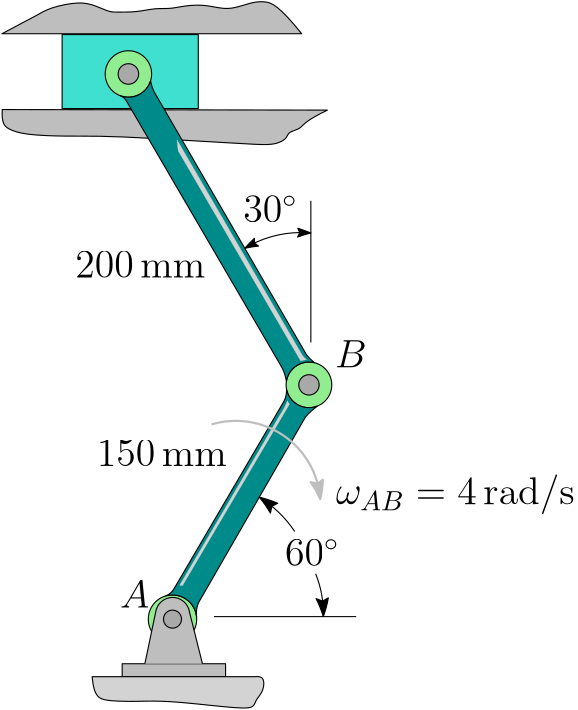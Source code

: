 <?xml version="1.0"?>
<!DOCTYPE ipe SYSTEM "ipe.dtd">
<ipe version="70216" creator="Ipe 7.2.17">
<info created="D:20200624183837" modified="D:20200624191147"/>
<bitmap id="1" width="1920" height="1080" BitsPerComponent="8" ColorSpace="DeviceRGB" Filter="FlateDecode" length="135557" encoding="base64">
eNrsnQVYVGkbhg0kjH9DsVEUddfVTXstQkIMJASUUBTFbtfuWHVV1lZUysDAXNt11+4uVESw
dXXXVnr+b+aDw+lpQp9n72t2OHPm1JwzMve8vJ+1tXV1VapVq2ZtbU1vq1at6uLaCQAAAAAA
AAAAAAAAAABQy1dffVWblW+yQ4UzY57JbVVVyFMKIQiCIAiCIAiCIAiCIAiCIIhsXFw71apV
S1RBM/6ZsdBVq1atUqUK/DOCIAiCIAiCIAiCIAiCIAiiNmz//PXXX7MVtHV2/w3adoPewj8j
CIIgCIIgCIIgCIIgCIIgmsTFtVONGjVq1qz5tSo8/8z0fK6iCvwzgiAIgiAIgiAIgiAIgiAI
omEY//xVdr7ODrv5RtWqVa2yA/+MIAiCIAiCIAiCIAiCIAiCqA31z7VUYRQ0LYFmzDNtvlGl
SpXKqsA/IwiCIAiCIAiCIAiCIAiCIGrD1D+TUAXNiGi2f6adN6ysrOCfEQRBEARBEARBEARB
EARBEE0i45+trKxo22da/Iz+zwiCIAiCIAiCIAiCIAiCIIjmcXHtZGNjw/hnphEH7f/MFD8z
zZ9R/4wgCIIgCIIgCIIgCIIgCIJoEhfXTtWrV7exsWG6QDMKuior8M8IgiAIgiAIgiAIgiAI
giCIVuH5Z9p5Q8Y/k8A/IwiCIAiCIAiCIAiCIAiCIGpD/TNV0EwLDmqhhf65cuXKlSpVgn9G
EARBEARBEARBEARBEARB1EbUP9MwYw7SYQcrZwf+GUEQBEEQBEEQBEEQBEEQhBeFZskPm5qU
lPTDDz/IzEAeffHihf4rcnHtVK1aterVq9eoUYP655rZYeQz9c/o/4wgCIIgCIIgCIIgCIIg
CCIVTdxyPvHPkZGRL168kFLQVD6TefRfEds/UwXNWGhe/w3UPyMIgiAIgiAIgiAIgiAIgkil
APnnQtIK2oDyuZCEfyYh90X9s279n83NLapa12rY2LZdhwBfvz4AAD3x6Ni9aXPnmrXqlvrf
57gAAcjPF2DRoial/vdlufJVq9nUrfV1PQCAPtSo+X3FStU//9zS1NQcH20QBEEQBEEQ+Gdj
KGjDymd5/2xtbc1uvlG5cmXd+m/Y2rf7ZfQcAICR8PLpUbx4SVyAAOTDC7BmrR9bOXcGABiD
H+rZwkIjCIIgCIIg8M+GVdAGl89S/pner8KKbvXPlpYVgoKHwU4AYGz6D5psU/MbXIAA5J8L
sGTJzxv/7ApDCIBRaWHnWcayEj7jIAiCIAiCIPDPBlHQXbt2Nbh8pv65uio2NjY1skP7P1ux
wjR/1tw/W1WxgZQAIDdp0KglLkAA8sMF+MUXZSEGAcg1qlh/jY85CIIgCIIgH73U1STwz/pk
69atZMPIrcGXbCT/XKyYaa++Y6EjAMhlypatiAsQgLy9AIsWNWnWwg1KEIDcpGSpzw3yi7GZ
uUXdb+u3buvr69e7S/ch9NImd8iPZCJ5iMyAT38IgiAIgiDIx+efaduNpKQk0eEIjeefef03
GBGtiX92cfWGiAAg9+ne8xdcgADk7QVYu04jyEAAcpkmTdvo+SuxVRUbd8+umlzpZDYyMz5Y
IQiCIAiCIB+Nf2b3fBYOR2hU/6xz/bO5RXFYCADyitp1fsJBACCvqPXVdzCBAOQJOjeCLluu
oq9fb20vdvKUzz77Eh+vEARBEARBkILun4UDDhpcQTPjDxrQP9f66lsoCADyCo+O3XAQAMgr
7B09oAEByBNqfvWTDr8J1/2ugT6XPHk6PmEhCIIgCIIgBdc/C+WzMRQ02z8zCrqmKjr7ZwfH
DlAQAOQV/QZOwkEAIK9o7xEMDQhAntCwiYu2vwa3buur/1VPFoIPWQiCIAiCIEhB9M9S8tng
Cprxz2zzrKd/7tp9KBQEAHnFb3PDJ0xZiOMAQJ7Qzq07NCAAeUXRoiaa/w6sYbdnKGgEQRAE
QRBEW/+sSfLDpr58+VJKPrMVtAH9swHrn+EfAMhDjp04v2jpWhwHAPIECEAA8pDPv7DU8Bfg
ps2dDXvtkwXioxaCIAiCIAiC6Oafq1SpwvjnSpUqVaxYEf4ZAPhnAAD8MwD5jS++KKvJb781
a9U1xuVPFotPFgiCIAiCIAgi6p+tra15Cprxz5W5gX8G4OP2zyPG6PIQAMAw/tlJp4cAANr4
ZzNziwFDphrj8g/pM4YsHB8uEARBEARBEEQ3/8wugTaKfx41e8So3yjkviicGWA5ADBO/fP0
mWE7dx+6HpdwKz6JEHfjzq49h6fPCsOBBcB4/tnBqRO949zar4NXV+/OwT5+Ssgdd68gJ1c/
3mwAAJ39s8E7b6ALB4IgCIIgCILo4J9phP2fjVX/rINPhoIGwND+efzkhUeOnktLSxN2xU9P
zzhy7ByZAYcXAIP75yyr7NLZ0ycosFtISN/BvfoPCek3mNwJ7jWge0g/MtHDpxuZAQoaAD39
s1bFz+RfvcSk+0+ePNP8HYAsHCXQCIIgCIIgCKKJf6b1z+zK50qVKhm1/8aEwVPCvbvvtG97
sLHt5a+/u1H967gateNsVNSoTX4kE8lDZAYyG5kZigMAw/rn6bPC7t57RG3zw4dPT5y6GLtl
H+G//15lZGQSyHQyAwqhATCsf6Y+2am1X+fAniF9B3fr2bdTQLCnb7f2Hl0Jfl16dg3uE9gt
pGefgZ279CSzQUEDoI9/rvtdA80v58XLYpJVIXc0fxZZBT5fIAiCIAiCIAjPP1etWpUqaJ5/
rqQK1c70TsWKFStUqGBw/zwrZOSTMuUVhQppCJmZPEXT5W+Pf/Hhw73jKi93/0N2Xl7bzprn
+CPB9APXyNPun5dd+Pl7H9jJeu7WuJec+y/it2Yv8EXcgbxSIqqtYiVr11S7wLpPD5TW5BxA
9qFg7bJyhkfHdN5+3vKzDqmxGDN58diJ87R6Sr/BEwYN0/drkYjoLQTNpxvQP4+ftODe/ccK
heL9+w9btv05cmwonf7rb8vfvfuQmanIyMhMS0snM9x/8ITMrNlilSeA4IxiJopfEcwlw7pa
Va+5YE7uDBqeXarrWvRE4p5j3M2mzxJdheohZjm8E5V5A1G+Cwmernpr4q+Ufylxt1NuI3X9
tuK+8Niy3gpUG6n2Kma90WmIHu82OWzff/7m2fNXT5y8cPDw6X1/Htu5e+9S9gyzV/0+f+UE
en/8/BFj5sovkJz5ofOjNZ9uEP+cJZ9dOnf2D+7ZZ6B/155uHl2YR51d/QKCQrp07x3YLSQg
qGdw7wGdA3o4adiIY+HF58mJO7gT55/5L/n5xfmq+ztuJydnzfBnfHJy/E6xhexMTBYsRB72
KnRHud6ciG+bjkSceS5coHJiVkQ3nmyPYDrrAOYqZL3Pz0RwNyPZAMc8T+ngGRweuZ7cajhd
H//s7hVkbP9MVoHPFwiCIAiCIAgi5Z9pCXSNGjXoLaOdqXmmxc/G8M9nvmugKFQorahJRpEi
GYWzKVJUSeEiHIoUIbORmc9oWr7CMmDHH+VoFrZIUQqWbO2snM4o6PP3eJpaYETZ/mRr3Euh
TjGsf1YuTY0Sl3ZuHDt0/p6ILNLPP4ss0KD+mbV8pXg0poLW1j/3GzyhS/de+vvnly9fkQ+5
Met3sieSH8lE8pCR/DOVcoePnqXyefGydXT6uInz//zrxLPn/5HpmZlZpKcrFfSRY+eYJ+rh
n0WlZc45w/WiypOT9yP7uewvfeS/imJfg8fuZ52TKpXNejp/zixrLXL9UiHM9sM5W8X6DkvS
P0tfFIJrSt1GGsc/83c23/nnvzblTJkf89fmbfsjl+jin0PnR5ML7cXLVzzVfOLURTL9wqU4
o/pnD++gkH6D/buGtG7nnzXRpbO7V1e/Lj3Ie0tgtxBKQFBIzz6DPHyCDOKfWeQv/8z3ugsv
xrN0qz4ot01EaCvl83P5VYj5Z3WQo/rfmYXG9c+Gsf35gAWLIsnrcv36LbZqJvfJFDKdPGpA
/6zV+4xu/nnAkKn4fIEgCIIgCIIgQv9M5TONVP+NitkxsH8eNft+BSvqlhWFCmUWKsypdlZN
pNCHqKO+W7GKRi2gt8e/ELciORKMp1/YP0r6XrayVmuM89o/K7WVRs8qMP5ZjbjLXf9M5TPP
P/cZMHroLzO0XS9VzWwFLZxijPrnaTOWpaWlZWRkbN66n/w4atzv5HZD7B7ai4N23qDJzFQ2
4khPTydP0bv+Wew6Yk3hXZjsk1/0lFanQKVPb9GTk7Ntqm2+L3KSKzfyxUsJ/8w6UfX3z+o3
Ev5ZxYod6zZsnadT/fOJkxd4CprK55cCKW3Y/htOrn6B3Xp179W/fVbls1Ist3cP7NlnINXO
9B1GJaKzbpnhCD8+/2xEoZq1L/z6Z+Uab/+p/rn51j+r3fgCUv98PS6eraAZ+UymG7D+2aqK
TS74ZwJZET5iIAiCIAiCIAjPP1tbW7P9s7D+md43Rv3zmGHTH1tWUIrlwkVy5HPhwopff1XU
qZPzY7aCJrORO+Qp5ImaCFsJ5ctpAsArY1bzV/NqjS7L0gj9c07TAM4SWG0BOH9r/+gYLbC8
n8TuG8DsFLsFgbjMUWOo2FZc2gixGgWIH08N/XPOcjibJNkXRRP/zG5ikHNIlfty9/i5+Jev
/vnn+f0HN3eOnhN98MalyzfOnL18bD/L5Yb9sXb9zqhVW8NWbpz/+1LN/fOgYVMGDp3ad9BY
Rg2RKUN/mTF4+DTyqM7l0GzhrJt81sE/79x9SNnz+dHT0eN/Hzl2LtV05y9cZ2lntn/OIHd2
7TlsAP8s+FKGrTGl/bPUHybIKU0ZQSomYHmXOd1mwfLpecg+OUVOVNWm6u2fNdhII/ln1n3p
qzjr8Oa0B+HsF+sCZ6ZzD6bYOwxd5jFV4yCJt3Ex/zw6ennMruULdfHPPAWtm3zWwT938Ooa
0ndwp4AeDk7KqmYHJ18y0cu3e88+g4J69A7q0YdR0AFBIYFBPbuH9HP36qq/f2bdp/45pwdF
TjEwdbbKRdFwhWrOdMmK3KzuEMnskma6OuWtQG5Lm3Bel4ycJ2ZVL+esSI2P5fln8qMGlljM
P3P2lNUwRLlwTv8QuqmiGy9YWs4TOfOw947xz6xjq65+u6ApaL/AAbrJZ7X+uX6DFvDPCIIg
CIIgCJKH/pn2f2bkM4mVlRUteK6UnQoVKpQvX97A/nn4r1n+mVXqrOSffxSvXikGDFCYmLCn
09mU/nn4rzrpLw3KLHO0j6jpkl6sOv/MssTs/tIcC5cjlLLM83mJ+mduh2pWm2sNzLA2/plj
sKULI9X7Z55aZy0zey8kJaGgrQFLUj0S2zbl/ffvHx5U3t9zIuFxwp17N07/pXwo4uDBE+f/
WJO15KUxfyygi521av6S1TOmaeqfGe3M9s99BowO7jVYH//MVtC6yWcd/PP1uITMTMXR4xyN
uWrN9mMnLvx18FTS3YeZmcqa5/T0DBLaiCPuxh1D+GfeK86/EHIuTPZJKK1tpSSt7EPSl3PO
WZc1D+8PELJ+lPHPzFuBvv5Zk43MHf8sfhVntZdnX8gfWL1NRC5wXotpkXeYrXLmWcY/z1kU
vSsyLFw3/8wo6Hfv3ukmn3Xwz96dg3v1H+LpHcSe2NYt0NOnm0fHIF//4C7d+wQEhajoGdgt
pHtIf/IUg/tnlltW/pjlM6kO5VjW7NmUy+c8hUpdfovpbBssWJ1YWbXYNrcSa8TBWnKW181W
yqof5RQ0zz+TjZEW7Br6Z/ahWHjxzE6x+mfxjRf0BmEfruxDoZyfK7o/vvpntoJOSUl59eq1
bvJZrX9u2txZbhzemWEnTl2Mu5HAkJh0P+v7gKT77OkXLl4nM8ssqn6DFviIgSAIgiAIgiBs
/1ylShVe/2eaytmhlc9G98+Fuf75xo2smssLFxQNGzJV0Fr6Z8k6SW4vaLba+qBO+/CkdM4o
hMJeE3z/zK5UZGaTKu7lSFqBfxb8Lbxodw4RY8YpRFTvn2XaIKgbH5Dnn9n7ItGNRMrIcZYv
Wc7N2lRa/5z90P6bCXeubs+ebe3+8/s3rxM8PWz24jWzZua9f6YCmX7gJXd0e7pW/vlWfFJm
pmLrHwfGTJg3buJ8cjt6/O/Mo2ErNypYefXqDbmNv33XIP5ZRixzhhfkSV0tK5llvzOSbvMu
8M/cmbPvS/pn1vuMRuMPcmfgL0qzPw3QyT+LRsI/i1/FbOHMeRZ/x5kdyVms1DuMYJla+Ofo
8NU6+2fCo0dPydVHDsKqtX/ocEi11WU+ft1D+g128+jiqPrRkftom/YBwb36dw8h9CP4d+lB
7vv6ddfMP4tFwj+zC2hzHmILZ26rZN4oeIwI5VpZtkxmfCx/dbq0uciZUyCc1fQM4fpnepQ4
dlfsuer9s/BZ0v03pJbGP1yq7eR4/o+2/waDX+AAKp/JLbmvwxL08c+79x5O1jhrZb8dJivC
RwwEQRAEQRAEkffP9Jbp/1xg/bOYtBEbtItjZY8/4tUYi/lnWU8r239D6FpZa+cqVlnDLFIq
LGaixCuKc6SQWv984NoLwdYJF6h9/2dBdauEhRMzgTwBzhZokv75xtlocf8cFbY2q//GwiX5
wj/nfv3zrfi75DpLTk5RkpJKePHi9c1bSavWbKczbNl+4MbNxIQ79/cfOL5z96HMTAV5imH8
M89hsl7ZnDOEV9sv3YVY3j9LPCTbF5rvn7mXOX2U558/iLXE0bf+WZONFN81uctKt/4bYs8V
vM9kHzHeN1M5h4VZrOQ7jAY9pY1T/6xqu/Hu3buUlJQXuVL/7OMXHNxrQEBQT/+uPQMIQSHk
jq9/j7ZugXScwfaeXX39gzv59/DwCnLz7NKzzyDyFCP03xATpAIfmy0/2d0kOGab6675Ua1F
j3bT7GWy/DPHZssXUYv4Z3HBrk3/jayjwX2iwD+LbLxM4+vs7ZR8CT7S+mdV241Xr16TC5A3
HGEu1T+fvKBR/fOlONQ/IwiCIAiCIIjO/pldAp3b9c9G6b/B9c+CimJ1LaPFyyZFNZde/lmq
6YS8f+bVIYuaKDXiSyP/rH7YRD38s0q/q2utIOniVIaNNSyddv554fYNW/atWhmhQ/1znwGj
Cb36j2D7Z0K/wRMKXP/nuBt3VF01MhXckAkrIzczs40cq9R3R4+dJ9OvxyUYyD8z5z9/Oucq
45w/Mv2f5Wrjpfoky7RWzp7OGzORbAlrikz/jdGG8s+abGRu9X/W2j+L7iPHP4vugq7+eX3k
Bj36P7N6PguHIzRe/43uIf0Dg5RNnrsG9yaQO9169iN32roFMLM5OCnHJfT07ta7/1DvTvnC
P4vWMHP9s6gHlvbPglrfVvweyNkL5NY/6+efJe2uFv2fxduY5OyLxMZr5p+5M3+s/pk94KCy
/zN3OEJD+ee63zVA/2cEQRAEQRAEyUP/zIw/aGNjQ100M/6gcf2zEccfFP6lv/xfc4v21hAz
WmJSRWv/zK6flGw6Id1hQ7P+G+J6Rwv/rNkAZ1r7Z4nxHzXyz6yjKunoNPLP89b+uSlmvW79
Nxj6DZ7A+GdmYnCvwXQgQp3ls9QUY/jnXXsOKxQKVW/nTNremfwvNTWNTLh89ZbKPIeOGDNn
xJi5YybMe/ToHzLzzt2HDOWfs1pwHOe/9FwvKtEjXXNdKTMQp+gFyJmfP2bivTjW1uaKf9Zg
I3PfP+ccFsHBz37nlNxCTv8N0XcY3fxz6Ko962JiZ43WxT8LBxzUTUFrq93cvbp2D+kX2E3Z
4ZncUsj94F4DOnbuTs2zSj53cnTu3CkgOKTv4A5GGX+ws7CZhsAh58hb0SbGkl2RNR5kUGqx
/HJiGf+spomHcPxBmR+18s88IczeYKmNl7fZqqfIVmh/NP6ZLZ+pcGYPR6iVgpb3z1ZVbOCf
EQRBEARBECQP/TNT/8xYaN7Ig1Q+lytXzrD++ZdRs+9XsMooXIQWNucoaAqrKJo+RGYjM9+t
WIU8Ue3C2cXMGhQKCno7yI50xiul1sQ/fxAfyI+33uzx+EQNM7c3NXf8QQkTRbtbiO+XhuMP
crof6D7+oFjzEJZ9oodIvX/O6azL3mvVKrSrfw7fvWlL1viD0xeu16r/hlBB69PwmfLi5Suh
aqYKmjxkPP88bcYy1eCCmdQ/s3M74R6dZ9S4UHK7eev+jIyMtLQ08hSD+Wemg4qgrQr/+xru
5SNobK7+Txs+fOCVWLPGyGOfePwuPdxt5pxpueWf1W9kbo0/KHYV88YKZCtl5X32u9Z90fEH
Rd5hdPDPKzcd2rxtxyJmBm38c+j8aNEBB6mCvnApznj+2cnVL7Cb8jssckvls/IrreDePfsO
8vUPZhc/t/cgj/Qns5GnGGH8weyZ2cKTtowQGUMwq3NyjqrdmSg+/mCOU404c1ui3Fpgpzkm
NmvkPrZ3Zc9De1+IjISomX/mNF4WVcrqjXH2vnP9OXtLpDaeO24jq4MHf4BFzriEH6F/XrAo
UjjgIKOgyaOG8s/a/o6qm38eOGQqPl8gCIIgCIIgiFr/zPR/rqgKU/9Mbg1e/0w4810DRaFC
aUVNqFvOokhRJYWLcChShMxGZj6j4V9Qbo9/wfacon2MWc2HRfpCy5T+ig+6J1//fJ5pdspd
F7tTK1uo8vRU1mzstgBqR+UTbePMVt9q/DNvTyVbhQiXL6h/zpmNP1RZ1i4c16j+me0bc7pn
3z+vdf+N0XOWxuxbu17Z/3npwgjd6p8ZBa2/f46I3kLQfLpB/DOVckeOnVMoFOnp6VRBv3j5
enXMjujV2xYtjWGs3eJl696//0BmO3z0LPNE9V/osKO8msSktOrEEEpp7jWiWhq33F3NaSn1
XYzo9S43xiVvm8nZxTpLNfXPggtEMFH87yO0H4jTuPXPYlcxfaM7xlyMgl4ccsMaSrzDaOif
z56/euLkhYOHT+/789i2mNWcGbSsf96y/U/ROmep6Qbxz1Qse/gE9ewzKCBIWfbcNbh35y49
27p1adshsHXbgFbOneicrdv5+3cNCek32MM7iHmiQeufqYVmujSzGjLnNC7mLlCsoTFX4XLa
RGcvVq0ipt0qkvkrzRlRUbVJnPrnP5kViY9s6CxX4UylrsgOiu5pdpMNbqV3dlg2OHuxqmWK
bzzXPz+/uIPZEkEvDmbvPsr+Gx08g8Mj1gvrnKWm6+Of3b2CjO2fySrw+QJBEARBEARB1Ppn
pv8zU/9sVP88K2TkkzLlOWXPspCZyVM0W7h4A2fNkGsnC0C+Rdv6Z8L4SQvuP3iiUChSU9My
MxWPHv3DfnTk2NAt2/6k8vne/cdkZhxkAAzon52cO3cO6BHce0BAUEhQjz6dAvm2zc2ji3/X
nj37DOzsH+zk0lkj//ypINmJumAhWXoNDDr+YCEtW0Dr5p/JKvD5AkEQBEEQBEHk/TMz/iBt
/mxlZcUUQhuj/zNlwuAp4d7dd9q3PdjY9vLX392o/nVcjdpxNipq1CY/konkITIDmY3MrMXC
eX/crSmCXhwAfLz+WdmBZFbY3XuP6LCDySmpp89eid28b/PW/SdOXXz48Cltx0FmILPl990X
/qXDR38hC0qpxaqj2X9kwatGzu8wf+bw6tXr58//e/joSeLNc9EfhX/OUdCt/Tp3URpmVfPn
nl4+3dzcu7h5dPH0CeoUENytZ9+QvoM7B/Yks0E+wz8DffyzmbnFwCFTNf1ydvLCpKQHj5/8
o1XzDbIKfL5AEARBEARBEKF/rqoKVdA1atSwUYXWP9NbI/Z/VrWAzo2nAAD/rO6D9pFj59LT
MxSCpKWlHTl6jsyAwwuAYf1zjk926ezh0y2wW0hwr/69+g0J6TeY0Kv/kJC+g8lET5+gVqh8
hn8GevtnkqbNnY33DkAWjg8XCIIgCIIgCCLln6l8rqYKLYGuxIpx/bPKJ48Y9RtF6ZbF4MwA
ywGAof0zUwi9a8/h63EJt+KTCOTOzt2Hps8Mw4EFwEj+mW2VnVz93L26encO9vFTQu508Orq
3NqPNxsAQGf/bGZuEdJ3jDEuf7JYFD8jCIIgCIIgiIx/ZhS0TXbYzZ+N7p8BAPnAP48Yo8tD
AAA9/XMWTjo9BADQxj+T1KxV1xiXP1ksPlkgCIIgCIIgiIb+md6yhx2sUKGCUfs/AwDySf0z
ACDP/DMAIFf8cyEjdOFA5w0EQRAEQRAEUeufra2tq7PC+Gdm5EEN659LlCgF/wBA3vrnhYvX
4DgAkPsMHj4DAhCAPKRc+Sqa/w7s2tbXUNc+WRQ+UyAIgiAIgiCIjH+2srKqUqWKdXaYKujK
lStT+cyIaE3qn6tV/xoKAoA8ZNuOv2bOXYnjAEDu06vfeAhAAPKQGjW/1+rXYIMoaMhnBEEQ
BEEQBFHrn5n+G4x/pgqaGXaQXQWt1j83/tkBCgIAAMAnSGDQMAhAAPKQH+rZavubcN3vGuhz
1ZOn49MEgiAIgiAIgmjon8ktNc+0EQftv6GDf27vHggFAQAA4BPEy7cvBCAAeUhLey8dfhn+
7LMvff36aHu9k6eQJ+KjBIIgCIIgCILo5p9pFTS7/7OG/vmLL8sM+WUGFAQAAIBPjYFDpju6
+EEAApC3lK9grduvxFZVbNy9gjS52MlsZGZ8iEAQBEEQBEEQzf2zlZUVbb7BjEJI/XP58uWZ
4mcNxx/s1mM4FAQAAIBPkLZu3aD+AMhz7By8LSxK6PyLsZm5Rc1adV3b+vr69enafSi9uskd
8iOZSB4iM+DjA4IgCIIgCILo4J+rqMJuAU37P7PNs1r/7ODUAf4BAADAJ0gn/4HwfgDkExo2
ccFv+AiCIAiCIAiSD/0zWz7TW0Y+M5Hyz6amZi5tfOAfAAAAfGoMHTHLu3N/GD8A8hUNGjmZ
61EFjSAIgiAIgiBIvvLPVlVs+vQfDwUBAADgU6PPgImt2wTC9QGQHxtxtPKubFUTv+ojCIIg
CIIgSD7xzzwFzYw/SJ0zk3KqkKeUKvVZnbr1nF07BoeMhH8AAADw6TBo+Izuvcb4+PVv0z4I
ig+AfE5zW/dvv29WuUqtkqU+x6/9CIIgCIIgCJJX/rmyKsL+z0z9M73D9s/4OAMAAAAAAAAA
AAAAAABAHlH/XL16dRsbG/hnAAAAAAAAAAAAAAAAAIb1z7z+z/DPAAAAAAAAAAAAAAAAAHTz
z8L+zyTwzwAAAAAAAAAAAAAAAAAM7p/JfTr+YMWKFcuXLw//DAAAAAAAAAAAAAAAAEBb/1yp
UiXaf4NtoatVqwb/DAxFS3vPps3bNmri3LCxY4NGDvUb2gMAAAAAAAAAACA/Qz6/k0/x5LM8
+URPPtdDbgAA9PfP7BJo+GegP/aOPj83awPhDAAAAAAAAAAAfAQ6mnzGt3f0hu4AAOjmn6uq
wu7/DP8MdMbO0Zv8q4R/nQEAAAAAAAAAgI+Mn5u3hYUGAOhT/8xYaGb8QfhnoK18btDI0aj/
2NXDv/gAAAAAAAAAAECe1UI72kFBAwC09M9WqlALzfbPVD7DPwNN5bODd4NGrfBvMQAAAAAA
AAAA8FEr6FZ2DlDQAOiLg1OOaLW1d29p39a2VbuO/iELI2Jevn575869EyfPhS1f23/geGY2
Rxe/Au2fq1atyvhndvEz/DPQBFsHr/oN0e0ZAAAAAAAAAAD4FHDQU0E7uvg5uwY4tfZ3Ut6q
7mTjTHFV3mZPDFDO7Kp61DWgwCm47F32J1uuLWSX9VqpUydnR18nR19nbaDzOzpBA+aKhbZv
2/inH36sU6PBD7WbNvypWfMWtq6eMVt2KLLz/v2H8xeujh47qyAqaM39c7ly5cqqAv8MJL6v
8W3Y2BH//gIAAAAAAAAAAJ8IDRs7OsBPAqAbqmvHtY1vr05txnRpOsL7h96utQa61Z3Srdmc
/u2GdnNv59753MWrmZmZHz4kMyL6+PGz3XoML1gKWsY/8/pvwD8D+T8WaPSzC/7lBQAAAAAA
AAAAPika/9xaBwVN1dmgYROjomOXrFwbtSo2LGLTvEWxc+dGL1gQHhEVHRW5NDJ8YVR0WGRU
eOTy1eErNkRExEZFxUZGbQiPiI6K3jhk2LgCVwUaGDRk0rT5E6fMmzR1PpvJUxdMykZ1n/Mo
mX/ar4uoctTNcA5s6bD657oxjb+JaVInpnEd5Z1GddY1rK2kwTcx9evGNOBSP4vVDb7t26wV
raDWsU1rK29bh44MDo4+9twpZAZ7Rx8ynTdRt9WNmzCbUIBOibbtOg3u5j6zn+u8/nZhQxwj
hzltmtz+jxkdd8/u+teigWN7B4ybOjstnUR5k5amvFUoFM+f/zdk2OQCdP5rUv9MQ/2zpaUl
/DMQ0ty2A/7NBQAAAAAAAAAACiLePkH6PL25bQdtNYKTq7KhxOoNmxQKRYaqqvPJC8Xpc08P
H7yScDtBoXhNJigU9xSK/xSK9wp+lApu3fp1ZAnOrv4FQptQTzh+0tzotZvj4u9du5kUd+ve
9Vt36e31mypYd3IevXn32o2k3fuOzPhtCW3fod1xdvQltxsa1X5Tu/CKCoW3VSy8pQKh0Kby
hTeVI7eFNlcourVCsdiyRTdaFom1LLJRxQbV/SVlijyrarLmpzrMcrSXzz7NWnZgQ/Vyc1v3
FrbuzVq4kdsWdh52DkojzZuTPPej988Orp36dAscHdJuSoj9ooH2YYPto0c5x07x2DrTd+dv
XfbP67t74fB+vXqdOn+ZnPCpqanp6emZmZkpKankx3fv3g8dPqWgKGjGP1MFTccfrKoKY57Z
zZ+NUf+8acvuo8fO5Mnujxn326Chk3JtdeTE2LP30MVL1yjk/viJc9gzhPQeRTDS2t08gska
ya0xOm80aIS2zwAAAAAAAAAAgC7ud+as0LCwcMK8+Yt7hgzK/W2Ijd0c2LW3zk9v0KiVg5N2
ftKxtVKaLY9ck5aafuHm9eVRm8aM/b2zT5/gLn23boj578mllJSElNSbqalxKal3U5Nfpbz5
kPI2OTU5LSX1/au391JTUyMio5VetLVfAfHPytuxE+ZcjUs6euLCsZMXj5+6dOLUpdNnr2zb
9Xfkum2rNu6I3rCD3EbEbNu848Dpc1fJDJSjx8/fSng49ddFykVpub/UG8c0/mZhuSKffV7m
81Kflyz1eYmSnykpQfgfoXiJ/1kUL2VhUdLCooQ5wby4mXnx4mYW5P7cL4vG1NPdP1Or3NzW
XSWcPexadQz9Pez3ecvbugWSh1rYeZDbTn59VoSvnTN3WQvVbBRqqnPTP/sFDhgybLI8ojOT
+7qdEh079+0c3H9ASJdfurce06XplC715/RssHxwy/Xj2m2d4rNzZue9c4KOLh+5aOqwk2cu
ZmZmpqampWdkJS0tTaFQPH36LKDrIMMq6JDeo6i0NKyflPLP1tbWov7Z4OMP7t13iByxt2/f
5cnlHzpvxcLFUcNHTjf2iujLpxAL85qS2zdv3tIvL4whn2/fTiKrI7cGV9BNm7f7dH9V+OOu
QvHm7Bz6455EheL12YX49SkPmHPhdc4LYSz6hG5eFz7DPff3ru/ides3E+b25Ux3n7Rq3frF
fQy5rmFzBWsBRkN5tFdOCsChAGredkKHST2qfBPQ8U0Jpx8oOO+NHjNWqv4RxBkLAPgoadai
dVhY+IEDfxF27NgVG7uZ3t+4cXN7t065KcDJSsmW6LOQps3baedFVQPqLY9enar4ELEm0t3d
x765088/NO7l3+XaqYOZyUnp6UnpaXHpr8+mvryckfo8M+1t+oe3melpqSkvHz66SD6JR0Wv
YpZTUOqfx02Yc+V6wvFTl06duXLs1MXNOw7Ebt+/cu2WhSvXzV++dnHE+vkr1i5YEbNizRYy
fdMffx49eeHU2SvHTl64efvBtBmLdDCNjH9eVb7QZ6U+/7ZUqa9KlKpZnFCyhkXJb0qW8raz
7dSqVZ3PPq9uZlHT3KKGmYWNqbm1qVmtYmYWZhYRZYrE1Kurv39uYeve0t5rz96/L12+/seO
/XfvPpg1e3ELO8/IqA337z8kUxISkmLWbaWl0dQ/6za0pc7++e3bdwp1WbwkWjjzmzdvdTgZ
XNoEHjl+esz00G5dAgI87Lwd63o0twp2sp7s+9WSkEah3euPD2g4vadz9JQeq2aPunz5WmZm
ZprSP6dnZmSS24yMjNTUVCoVXdoYcizOS5eu0/0id4ztn6mCZswzu/+GYeufGflsvKJfeTy9
Q3JBQVOxTF+7WbOXUv1Lbsn92wlJ9Fyd+dsSOo8x/DMjn2kMrqAbNGql2z9PLe3ahv6++M8/
/14WFknuwz8XCLYrd/LC7I/KP2vqYQzmn1UfpTXVvEr5vGqih8g25Gf/zGyn8s56BtbWZvsE
PjlHWLkx2dNzjoDw6bzXjrtGgbdnr1dC6xnhwEIA5vKxzb29YJ9vkq8mc8lzL2eJy5xzYuRH
/5xzEfH3RWRrOVe64KVXez1mf/smfjnruuOS3+jxD6am70KSrxHZftGHJA5Lzukkchh5GyC7
bexHOTsl9brnq7cj7sZo9S8mAAAUQPm8caNSOE+a/KujszszcdToiVRH55qCnjkrlHpvZjN0
K4HWzouq+kgsXL7y6bt7v4VOc2jWpPn337WoW3t4V98rB7ffOr/j1KHwa+fWxZ1ee+bPFU+u
Hkx/npDx/mna68d3rx/fsyvi6b+XlyxbqkM/CuFoVhS18xjGP0+cezUu8cRpZdnzkRPnw6Jj
l0RuIKyO3Xk78d6bt++S7j3csG3vksiNZOKyqI2Hj507fe7q0ZMXbyU8nD5jsapuXLv9dVZ5
43WNakeXL1yy5Oe1S5SqUbyUjUXJmsVLVrQo2dHWdunM6ZujI3p4eH1pXpxMrKaUz+ZVi5nV
KGZmamoeXqZITH19/bOqyYZnuw5dbty83aZ9ADmYIb1HXLx0LT7+ztFjp339epM5/QP7X7h4
1cHRu4WtR/PsTh256Z8XL4m+dOm6DHv3HWJKnRlDS0WfDqubOn0BWcKUWQtGTZoa6Osc4Fon
0KVGgH2VYR1slvRtMMGn1sB2NSaH2M8f3jF89rj42wlK/5yWll3+nEF+JLe0F/S06QsMqPiM
6p+ZFtBUPtNe0Ix2pneofDZg/+c8l8+5o6DJyUnFcvSqTVJnOPvLFIP755zK54QkclE8efLM
sAra1sFLZ/l8+fLVk6fOhP6+mNyS+wVSQee1f1ba4MQ98M96+Wel39BIiOWJf+attID4Z2Y5
w+bmWJSAieGbZTeYvXbOlqicDEuwqA5gtp1QaRaWq5HzdZwjz38ieztzxcN8gv7Z2MfWgAX8
MovK2QvOyaYypaJ7lyM2Pwb/zDoyvDdP8iNvYzjWVPAOoOZ6pAaV845B9le/15d1BvKMrvJH
3ruT+nch+TeTLJksfPlUp4pwR1ivJu9KUf7InV922zgvruqwc7/X09k/y5+NRnpv/Di+tAIA
AHnrG9JLpNtGe7dOtAo6FzbD0dmdrIuWXk+a/Ks+i7J18NLWPy9eEf4q5enmzZFThob0aNuy
w0/V+rZrEjVzcPjcgbMnBe7YOP3vXfMj5vY7tWH2u8SjirR7bx9eOBy7cMHcodfj/160dFHB
q3+eOPfK9TvUPx89eWHl2i3LomPDomMfP3327t370xeu/vvfy2s3bi+OWB+2atOK1ZuPHD9/
+tzVYycv3rz9QB//HNOwTlS5wiVKfvZV8VLVLUpWsyhRq0Spzy1Kjh00qLtbu1mjRy4L/d3M
vDiZWNXU3MrUrGoxs5qmJOYrLIusa1CHWY6O/tnOo6W9p7dvyJ8Hjjg4+bSw87R39I1atTEt
LX3BonAyW0t7r3ZuXc5fuOLmHkRmJuS+f9YKavB0N3WewTdu3v7w4cOC5RFzFy0J9mvfrvlX
/nbVA+0rjXCvu25461+D6g11rT7c+6eVo7y3r1n84OEDsrq0tNQMbtLS0jIzM2/cuN3evbsB
a2gvXbp+7PhZg/ffqFixomgLDqP653win3NBQdM93bRlt9rqaGP4Z7Z8ZuquadG1oRS0zs03
pk6bfeXKNeZHcp9MgX/O//754+u/ofkH6jzpvyGz0vzrn6WUvqx45+7psD59JXUE/5gIS8Ql
XlD+Q6IyUKTOEP7ZQBj92OaKf2btRZ++wzS4WlkuUSP/nL/7b3AkM9uLih0xj2F9PCTfAWSv
R5U1Nbjq5EpmsgFsSSs4GurehaTfTFRvzjKVzKKnFlcys46zaGG2zLbx5xeocp3fduCfAQDA
GNZ3/vwlzJRRoycuXx7B/pHMoE9PZg2hKwrpNSg2dvOOHbuatWitR0V3e237b6xctUahSLl5
9fDFvatWjOwywu2nGV1tY6Z23xw2ckPEuCtn1189vyE6tM9fYcNexu/IVNx5ce/v3ctHLfqt
39PnV1aq+j/rXP9MS5qbtexQrnyVajbKEl97R18HJ0qn7B87NWrS+osvLOt+9zPzFH38s6r/
c+LxUxdPnLp06Pi5FWu2Lo5Yv27LHoVCsX3vwdClq3bsO7R28y5l8XN07IrVmw4ePXvi9OUj
xy/cSng4TdX/Wcf654a1I8sWKlHis68tSla3KEGoWbxkOYsSfvaO4/r3/WPjuinDhpc0s6ip
8s9ViplVUdY/G8w/t7T3JNg7djxz9qJfQD/fzn2Whq1KTk4JW7E6PT1j1uzFnf379eoz4uix
0y3tvT4F/zxi9IyUlNTQGb/16z9o3JhBg4PbDPCuN8zr24Hta03v3HjHhI5L+7ec063x0n72
22YEHYyefnbTmuQ3b2jBc2ZmJr2lJdCqvtCpQ4ZNyeffv7D7b/BacBjPP+cr+WxUBe0XOEA5
hOuTZxrKZ8P6Z2bhjHzOkdIqBf34yT/6vwSNm7ro9g9T2PLIbdt2Mj+ujdlIgH+Gf85t/6yN
EIN/1rvGVWb58qtmyyiBmBLUWGq8dhEVk1uC5VP0z8Y/trnhn2X2QvySZH8dU/D9s3KN3D9q
oEdJsxeXvVK569FYypFboc34Z80OI/udR82bCXM0hIdFel1kCaxzgNlUjf6R4r9Dcl9Z/pbD
PwMAQD5h0OCRPL3M889UUM+cFWrwVbd36+Tt05UwctREwsaNSu3MbBJZI5nYM2QQnUcrHd24
aWst/LOr0qNGrFqbmZl8P/7Yyyt/HJjXb9Noz8vRo54cXfEy4c83T06lpyW+fHb67/VTDi/t
9+/ZlZnvjz+/snb34v4bVo7PyPw3etUGfeqf6YCJ1arXMTMz/7GenaidZgS1hUWJFnaehqp/
PnfxWvztpMvXboXHbF0Uvn7j9n0ZGRlbd/8df+euIjPz7oPHK9duWRq1ccXqzZeu3IxPuHvu
wvUbt+/r1X+jQe0opX/+X83iJWpZlKhuXqKGeQkb8+I2pT5bPGvWuRPH3Ro3KWtmUd28uJWp
Uj5XLWZaw0Tpn1fq3X+judI/ezW3dZ8wafa//764eu1GYuK99PT0Q4dP7tp94NixM+npGYlJ
92/eTHj85J8p035XFUt7NWvhlsv9n7Uaf1BP/xyzYTt5+qQRIwb16jWir/+4YOcp3ZpPCfxp
jNf3C3o47psa8McEt82j2v4x0ftQaN/TkeOOho5/9fhxpkKRQQ5WZk7/DWYgwujVmwqEf+bV
P1dVxUj+OR/KZ+MpaNpbQ6r4WSifDeifpeQzT0GTefR8IRo1cdLh37tu3futWbvxxMnTQd36
UpgftV+a0vom/qEysTS0O4TSDGeFPCqQxjmt4gXSck8i62GBT2Y/ene7rH+effaN9HLsJWbb
c/Y1TylLrJGzF6qHROcXWeNCwSo4XTWU26O8z1oOa2ZB/w3V0gRzsneKfZCzFq7UxexXh7UQ
9sKzrfJ21i7xX02N5uSeJKzd4aqALKXALl1jf05nqWCR2jy+KGa39wyf0Yf9CVpQjcZdabZq
4HVIZtopS/ffYLeilS/dlJhTemM0OD7qlb70Q+oMA+eAi9U/M8+V9s8iik/4OnK0UtbpwXoh
VA/RNgLCxqrch2T+Hj9rUepFUJbtyWqBy+wju+8r+6Bx1s5ZMqeJrtTf6UscajUbwG/TKnFk
JJWd2AZLTWcuWNYM7E1dL3rwxQ+XTotSo7hFT2NBjw6d+m9IHFuRvRDdAImLXXSIN94q+OeA
aP2zSPMKdV5R7nrUpE8L91oTbrDo7ojXP3PFrybvQhq9mYgKW5ldE69/ZhVpa7ZtYvXVrPdM
DftvcK7B7NblIs38OZXe8t+hyL4/SLw3cjYDFhoA8PFBq46p3Z00+dewsHDqgckdZhxAMgPb
SBvEPJNV0FbPbGjbDbIxwoe0cuCNmjhp658jo9dmKt4lXt776tzaEwuDL8wLTLu4IvPN0cy0
W4q0O5mKRynv4uIOLjswP/Be7FDFxSWPd07cNb/739vnKxTvo6LXK/2qq+71zwSrKrUsLSuR
H+0cvGt+9WPVarVtanxXxfrrz7+wtKn5Xb2GyqbWP9azK1nqs6Yt3Azhn0MvXb19+8498sH0
Q3JKzJbdC8LXbdy+LzU17a8jp9LT0y9du0Vu/9h3aMHKmFUbdrx790H5Efbug2u37k6fqY9/
rhNtWaR4if/VsMgyz9bmxWuV+p+ZefGFM3/7a8eOr4qXsDI1r2ZuYW1qbl3MtKqJaQ2TYsVM
zVaUKRxTv44+/rmFnWdI718S7tw98NfRk6fO7d138Oix0+ER6xxdOvXpN8rWwWvzll37/zx8
8NDxPw8cOXT4JJkzOGRYS3vPXK5/1mr8QT398+UrcZmZmdHLw/r26DJ2YJcpPZ3m9mw+zafO
GPc6MzvX3/yL6+7x7feOdt03sePRub2OLR12dtW81Hfv01mdNzKzQ+9fu37LgI0UoqJjCYYd
OS6X/fOs2UsV2oR5ZfWXsQsXR2lOt+BhBllv9KpNRhpSUMOm0zJrJycSM1In00E9dwYfnDpt
9j/S0b4LR5YmzZKNKrH5+vUbjk1l+U+VgeTqULaoVEndHFdMNSmjK+nCmUezDLC4f1atKFv/
8p7IE785ljhbw2q6RkH9M3d+7sK18c8KyY3n+mfVwWf/mLXYPYksjczejKyFZz9KX47Xr5mX
QLVAzu6zHxW8Xlz/LD2n6qV5/UbwRJ5KUn3mDV+V8xmc29BVC//Mbe+Z/Qld0j/z18Ibjkqj
/s/cJp8S/UWpAV4Zzt82zTZGzfFRVyAno1vVmVieURH0f5bSJvzmtPJuUFCamPXCZU+hTVZX
hks0faV2hac9uaZOOLqiev9MDji/2Fv0BeKekx4z5nLm4XcGkP5jfKHqF9kAkRVxTjnezkr2
BJBaDt9pZ88meinxXn3hcJOi57PWi1JfbyxmIHnfuejmn8lLwDtzOJ0ZVq3kvQ9o9LbAfeml
Xz7+OcC+GLMcqbA7sUxnnuzdlLkeNemQ33cx/6rnnbTiR4y119kuWjPBK9hxdW8mEhOzziuW
bhUdXjb7kApbaqvdNrGv+VjnrSb+mX9uSLZMIXPy/nkSU8Ty57Da90bUPwMAPnr/TEcYDOk1
iBY/x8ZuJncIRvLPtKx61eoYOr5hYNfewiEOm7Vo7e0TxIxIOGjwSM0XrtUQhLRuOTxqtULx
KvHirrdnI88s9L82r2Pm1bDM9DOZmQmZKXfSUu9lpt//98YfhxcGXlvWKXnviAcb+h4L7514
cXNmZkZk1Br96p+VdqtCReuy5SqT+/aOPj/82LJO3Sbfft/0+x9bfP1Ngx/r2TVp2oY89MNP
tubmFj83b69PCw7qn8dPmnvxSnxC4n1qDvf8fWze8jWxf+xPT8/Y89exp/88J7cpKSm79h/+
PWzNjv2HaaeFxLsPr928++uMJbr75/rfRFoWLl681Ncq81zdvHg1Mwsbi5LlzIuvnDf32vkL
LWt9XdrUvIqpeYViZlbFTK2LmdY0KVasmNkK/eqf7R19A7sOePDg0bTp8+xaefv69X716s2l
y9fd3INOnb5A9u6vv4+1c+uSmHjv8ZN/XNv62zl4z5i1MCnpfie/PvY6rTE3xx/U2aSRnSUv
a/ytW8OHDR7cu/OYINtpXX4Y61YjuNGX/X4uFepVNcy/zs5fnHaPdjnwa+cjiwYlnTpA+z8r
z4cMTv8NEmV/g8dPDWUUjx0/S/eO3DF4/2fR/hvluLFUpUyZMvr45/ET52jyhQINmZPMb5Dd
9O8yiNY2awKZk8xfoP0zXa/agmpmHqmxETVBh3/vQn9fLOOfyaO6+GdegS6nqpmlhcW6NLCE
qlLM8i0xq8JZ2OyCK7d5K+JoUtWcAhUssj2c3VG3Rv4MguJk0ZYgmvhnzlaxH5W6r2FzDP7C
eYafd6DEvL34StXMyT9JJISkyBhS7E++GvtnkQo3zgdz+YGrhC1SNfHPAq8l3riDL9lESuOk
N0bN8ZERgDKlcXL9oqVfF3YpnbQ7oi5One/iahB+ta1gxDG+r2afHjKNXoVrF3stxOqlBSXu
nJeVUygo9Y0D78jLFkMK/LOwxFpi0EaZ01h0PDVNB39kndv8V0TQNpx3EKQPl9aLUle8Ki7f
+L6aX0S6Wax2VOCfxc4cum3CvZCvMZZ46eVePpENyNkL5XRmH3Ocqug3ULwTXuZ61GaEVuFx
lj9i/Hek7M3IqeOVbI7Bq2OXfzORELbZa5cYOjCnqJtzUat5FxV+ESbmn7M2WAP/LP2HKmr6
b0g8Uc0rou69Ef4ZAPARE9JrEG/wQV7/DToEIeOiDUizFq0ZBS30z/WzB0aUGhtRHm18rKr/
c8Rq8gnx3sVdb06H3YgIvr7I682B8a+vRiacXX/3xsG3b5MUiqcpDw7Gxw6/utz7doTv5TDf
q7G/vL77N/mEFxG1lqmj1k0+167TyNTU7PsfWygrde29yJ2q1WqTiTVq/VDNpq5NjW8bN3Wl
Rbxfflnuy9LlW9p76emfx02ce+nq7ZvxSdTGxN26s2BFTOS6bR+Sk+/ef7T/4PE7SQ9SU1Oj
N+yYt3zt5eu36Gy3bt+7fuver3rVP38TUaaIhUXJr8wsqplZWJtZ1LQoUcHMwr1ps/lTJy+Z
OXNoUNdvLMtWMbOobVm2Rsn/VTIpVo3659JFYuop/bOj9jaY7vLv85efOn1edYQ9yUH+77+X
YStWB3YdyCgpN/egLdv2xMcn0mYdZM4bN2+PGDVV9eWC30fZ/zk5OSU9PZ0s4fyFC4MGhgwN
shsb8OMo79q/uFWd0K7C/MA664ba757gRtg3teOxqMnJH94rW22kp0nVP3/4kGyoXbt06Trd
O3LHGPXPtATaShVe/XNZVvTvv8GUQJM7+ar/RrfgYYYtfmY8cO7vqZtHMFk17bAh75/JPGRO
fYrqdah/NoZ/ljW9OQ42u7OERA9n8R7CzNP5K5Lp/yyyIs6cMlKaLYfF7DF3OVz/LNxCEdWs
cf8N8e3kSV25ftfcDiF0wwQLF21awvbPmhw0tXOKb6pUZZqU+9LUP4vJE3d1/Tfk+ohq4J/F
u4wKP7NroCakN0bN8VFnkrk2WEOnQU2XsJKWVyIuv9KcP5mXLVkUHBxBsStf3cgeOs7axfZR
s/4bgg3groXTsmCdXN2j6KumSf2z1EBm8ucVd8m8GbRYjkAay50MIn/RIHG4tF2UfAMZWrEp
fEjgq3Xuv6HxAZE/68Q9pOzLp6bvffZzWVsiYumz7C5/wD496p9FOqVIfxMkK12zm0tIP134
LqRz/bPgOyzx79c4z2WdisL1CrfNQPXPkpXMwk3lfqsifOHkXxG1rxf8MwDgI6ZZi9Y7duza
uHEz02A5pNcg2geDsnx5xIEDfzk6uxtp7VQyCxW01HTD1z+r/HNExFqFIvV53IF3Z5ffig4+
PM3h9Jy2R+b5h0/tsSVm4ePH1zMV/6Y/P/32zILbqwIPTW9xYm67x3/P/PDstEKRGRmp9M/O
rXX3zzW/+tHEpFi9Bg7kfgs7j9p1GpUrX6W6zbeVKttUqGhdvkJV+pC9o08Zy4r/+98XLe09
9ey/MXbCXDr+4I1bickpqcphB/f8PXfZqr0Hj797/z4lNfX9+w8HDp8KXbp6884DGRkZKSmp
N+MTj528eDPhwfSZi/TpvxFRprCFRYmaZhbVzSyUnZ+LlzQzs5gzcfKGyMgKJUqO6t134Yxp
nZ1aBXdwc2vQsE7p0tamZsWKmYaVLkz9s871z/6B/ZOS7s/6bbFdKx+fzr3+++/llas33NyD
/vr76MuXrzZv3e3hFXz37oN//nnu2bEHOdQrI2Li4uI7eHTL5fpnDbsrREXHzvxtiZ7++c2b
t6oXN4UsZP6i0JDOtqO71OvnUmlQs3LTHaosal9njV+TNcFNN45w2jvN+8If4RnZxc9S/vnt
23eG2keqbckCDSszef6ZXQLNVD6XLVuWuUOi//iD+VBBG0M+03pvDUvWo1dt2rR5l2F3in5n
Ie+f9f86Q4f+z3non8VLZzkdlaX9s6CkWcY/s7sQy/SaFtselhxWv0auf2Y1VebESP5ZdPM4
W8IpY85z/8zfVAnlYgD/LKaYjOyfua1QZbplGtc/q+3aKtWgQNw1UWfFX6DI/HIiV/Z1Eet1
3FAn/yy+F1w5rJt/Fiue5CNoXCx1/ujin/nOUEqfimyYpETVbhg+Xf2z7OHSwT+Lyze6FlFD
K24Lc80/y78t8MqkJV8++ZLX7OYV4r2L2aelmq+uOFuu/tLgCW01f4kgsUBmLEVOCw5uj2jx
dyGd+z+rac7MO69UmyHacFu7d0gd+j/nnDz8PygQeUcS/adNQ/+s/r0R/hkA8Cm04Jg5K1Q4
xh+VwGwdbQzmz1/CGwORQEujdZDP2vZ/pt44MjKGfHRM+edKxq2NVyOCYof+tH10s12zfFfN
Hrxrc+TTRzczM19npt3JuL/1TmzvvZObX1zhlxofk5J8mzwrMmIt47F1VtDlyldh+m/8WM/u
+x9bfPt9s5/qO/zwU0tyhypQMt3MzLxJs7b6998YNzH08rWEuJt3bsYnnT539ek//755+27D
9n1zlkRHr9++68CRVRv/IPfXbd3z+vXrp8/+PXPu6q3bSTfjE+Nu3dOr/3P9OhGWRcwtSnxl
am6torypef0aNfdv27b/j+3BHh7Dg4KiFy6cMWrUd5aWAY5O8ydNdv7uOxMT05WWJjH1v9Wn
/3NLe6/gkGHXr9868NfRi5eu7dt/6MSJs+s3bCcHvGevX1rYee7c9efRY6cPHzl55szF02cu
kFtv315kul2rfDH+INNzgw7xxo7OJu3e/Yfk6ampqZkZGadOH+vhZzfYt+4Iz5qjXKr+5mK1
zLNWbI9G+8a47p7svn2q/4NblzMzM9NSU9nyOYPbf4MssGCNP1iFFV7/DUPVP+dDBW0k+Ux5
8uQZ2U35Mf6GDp9C5iFzFkT/3LipC+qfNap/FsPA/ll0C6XWa6D6Z7HVCfy2wf2zeP8NmTlF
NlXM20j5VWH/DZEP1Hnqn9X9WbQ2pXHa+2f2fqkZxkvEtEiUTIs7K4nDK7P7snXpavYuX9Q/
azz4Hd8GS1hW7jEUfmUg65+lXmI1L71oVxbNl2PA+me5dwB1/lnq/Jc990QqaQ3jn3P6b4j5
Zw3UsUb9FtT/eULOWwf37yDYX9VJvtaS16MGRdec52rin8Wq2XO+v+N+bcFalGShvkbfgole
whr0zM/ZJEaS86ZLbpuaL5U09M/iipu7qWq77thrcg6j/hkAAKhn3rhx88BBI719uhJ6hgyK
XrWWGfiPJ4cNCy2xpvabrIjeoZvk7ROkwwIbN22trX+OilynUGSmvL+Xfm/PjY2DjvzumbR9
5Ou4Df8mHH/174O0tLfpKf9lZDxM/3AiYe/oPb86Xdo4MP3FwZRU5fh94SvXMn08dB5/sEqV
ryzLVqbjD1pX+6Z8BWtCVevaZOIXX1hS56wcf7Dk/wwy/iDt/3wn6QHZ/n+e/3f2/LWbtxKf
//vi8Ilzy6I2/rY4aknkhr+Onnn2/L9b8Ulnzl/959m/ZM6ke4+U/Z9nLtGn/jm8TBFz8+K1
zMzLm1nULVeuj5fnjYuXTh482KZ+/fo2NX6sUKF2hUqdHRwm9+13ePee3Rs32drYmJgUW2Fp
slaP+mfaUqOlvVcLW4/RY2e8evX68uXr1+NuZWRk3ryZcPDQ8fj4xNTUtCtX465ciXvw4HHf
/qOVM9t5NmvhRl6R/DD+IO0M7Bc4QPiQzifDufNXlEo5LS09Iz0tPW3UoA5dnMsNaV9hZNsy
v7p/udCv0pre3/4x2nb7OJej6+emk5lUYY0+mJFd+JzVC5osMP/754qqsOufaXjNN2jz59Kl
SxvEP+cfBW1U+czs5uMn/0j1uCDnMHmUOaULnH9u2rxdAfLPohXOahpK5DxFomxYtP+zeCm1
aIcK7mycfshq18gzyaLdNjTx3pxhBDX2z1Kr409nDwWovX/mvSISK1Uzp9A/i4opkb+D5jtn
sfs5z5XvqWtM/6zpJ3SRnsN8NSFvaNUcHzUOXKJuXKKmVNwcalf/LNvkltdYWOC7tPHPakq7
RV4gsdEb1XkbqbbJ0nJVStdLVfJz+wNoYs/UunSp73o0XY7syyQrjeUOl7b+Wb7Thaa9cHXz
z9JF1CL9n+XPOulLW+4vCKRHFGUPWShS/yy1v+quRzXd0cW6i3P8s/qyc843L+L1z3JtQGQ3
XvboyfQkFz/ZROufZVuUyLbN0foSZu+CvH/mjm0q2/+Zfw7LvTfCPwMAPpEq6B07dlHhTCE/
konePkE6N2HWELLw2FhlA5B58xczIxLSxtRaDTvIauvRXuv+G8vXKOufXya+jtt6avXAk+HB
ry6vVKRfUyieKTLeKzLT05Nfpac8SE+7nHhszoHFna/snZT2/mxKstLfhkfE6NYiONs/K4Vq
VevaZmbm9Rs68h61a+Vt69CRGtRKlW0sLEq0sPXQ3z+Pmxh66ert23fuZWZmqipg027GJ569
cO3Jk2f/PP/3ZkLSk3+eP3n6/OyF6zduKcUsmYfMeSfp4XVd65+pN46pX3dlmSJm5iXKm5q3
+/nnmSNH/vrL8LMnTkwY0L9EMbOyJqblTYqVNilW3aK47bfftW/erFmtWtWLFjUxKRZWuuja
enrVPzdT+mfPFnYetvaeZ85c7BzQt717tzlzl71583bBovCXL19PnfZ72/Zd/AP7HTt+pnnL
DuQ4k5nJs+jxz/PxB2n9M+1vwI4+RaQRkRuUp31qSlpaGnl9p/3SxreZWR/Hz0a6/m+Wd9nw
bjU2DWy4Y2TLTaMdzm9bkqlQmmoqntOpfCb/ZWSVP6emKru4REZtNKBOHDp8ypBhkw3unytU
qMAMQWjFCrvsma2gDeWf84OCNrZ8puzdd0hpDN+8FapgsuNkOnmUzGPw9eaOf7Z18CpI/lng
b/nD4alaFudoTJ7V5D2a1d9YzD9T+cnejDkXErMeYo+Fx5uN/sjyq2rWKNhZ3vzK/c16lLOn
3NmyuoVo7Z+FowfuSVTdVy2Q45D18c98387di6yXXn5OoX8Wr7mlTS/5f90sPhQg9wNyVt8D
jhnmL8eo/pkrwLO2kNUylDf2Vo4n4Y5+pYF/ljw+4vXD/L/d5h926aI76epH3nI4u+AxYy7/
T8hZa2QfCoGa1mAzZPyzsLMrT9fzXqCsg6mlfxax1n1CswuwJbwQ9yXmG0vui5j9R/fSPUn4
G5B9wAXqKWBiqGQ3YJnlCKfzRyKTk8aiVlD0cGm7KLG9kC0bVld5rpV/5nUp5/WdEJxXkj+y
3hZESkxFXz5J/8ybLtr/Wc13UpLXo2RtOVmgan7OxcV7g5U/YuKvjlj/Z/l3ITUbr1nr4/qS
Y/OxTxKR/s9qto1z1fDOZI3GH2S9i8qVIgvH1c0+JqqVckaElHlF1Lw3wj8DAD4dArv2HjV6
IoGpQ2ZGCTSSgqbjG+7YsYva79jYzXRdGzcq78yfv0SHZdo6eGnhRVUeNWKFsv9G2uuHH5IO
nIwdezCy/+NLq9LSbqal/5f6/m1GWlrGh/cZ7x5lpFxPOBW2L6Lflb9D099fSU1+Sp4VpXJu
zq569d/4uVnbMpYVqlWvQ5sVU6iapvM0bOLy+edlvqpdT5/mG6z6Z6V/Tki8T+0hdWLP/31x
9sL1uJt3Xrx8ffOWUkc/+/cFfYgWuSbefXj95j296p/r14m0LGpmZmH/de3BgQHe9rbrlq9Y
PndOxf99ZmVqbmNmbl3MlFCpqMn/ipqUKGryedGi1kWKFjUptqx04TUN9PXPLew8Wtp7evn0
PH36grOrstU2eShcWfquWLwkkjbfbts+8Oq1mx5ewVRW575/Vtv5meefNem1K8WQYZNTUlIy
MtLT09LSMzOmD7X1b1yoy89mvZuZjXGxmOtVJiyw+rpB9bePtb+wYXKaMqlMBXS6SkKnq+qf
6emRnJwyaOgkQ+3ppi276Q6SOwb3z0zxM9P/WdQ/kxjWPzMK+s2bt3nin0PnrTC2fGYraFoI
vWnzrqjo2KPHztCyZyPJZ8Y/79l7iKxOFEMNZ6ntEIRTp82W8c/kUaP6Z6YcNzuinYT5o+Zx
K5ZZfZUl+m9wvC5/RWz/zHLOWfpUUN8rt8bspSlEfC8Nsz08084+CGQfdeq/wdsA9uFi7RSZ
Wd/+G+xV8GU7yz9Lzyk4SSSsCP2Yz26ayjFFPBWcLT2yPnHLPEo+Rxu7/0Z9YRdoripn+Wey
U1kf8AU9ojXpvyFxfESVPq8Br3iPU5F6OfbRY8G3piKL5a1RdqgsydHxdPPPLHOyTtwt8w67
Dv03RPaR9+2A6I5zj6fYuGk5R1hNT2zBBvDOAcEwZDKSVmo53B2UL0LmvwTMNvBkl+BF0W5R
onsh0V+a6WorYd116b/Bez/hHxD2kRfr5CB2sUj4XsFhlx5yTvJE4stzmb70otej1MavF7Gd
wjdY+SMm2wZ/8zoRrS35LqRu49X8WyPxrij1TQdn99VvG/vkFA53KNIRndePRep9jHm6YOgB
siM57+cC/yz/isi+N8I/AwA+cYyqoAcNHskut6ZGmnbkoBO1XaBWgw/m+OeV65WFoG+f/Xfn
4IH1k7cuH3LrZFT62xsZaW/SlWZOkZ6ckpHyIj359oUjK9Yu6X9y/4K0DzdTUl4q/XNkrGo5
AXo6DQcnX9Gh7hjbrFsjYrX1z0w3BWUhdFpafMK9k2cu3bqdRCtas4pdVYLRIPXPkWWKmJpZ
NK1caUyvkB3r1kbPX9Cs7rdlTIpVL2ZqVdSkSlGTykVNqhY1qWZiQqYobwsrBXRYmSJr6uvr
n5urFLSLa+e4G/HenULIgR0waNyVK3FXrt64dOlavwFjyBT/wH43bt52cvFtYetB5s9v/plw
7PhZtuKRb7QrTwfP4Pj4RPLKktf9zZt/x3Sv08OucLfGhQN/KtT9p0JDWxae7V02ZkiDPVOc
z68ekJb8mjaLVtZLk6uC1YeDlk/fuHG7fYduhnWJhhKG8v6ZhNwprwpjoS1VMbh/pgpan28N
9GHMuN9yQT4z5evMi8iETJGpTzbspSEagxz5n5u30fYfpv4DR4T+vlgImf7J/46hNLf8HiB8
AS5w5h8r4h259UZSiGnWXFcn1JSr5RoatGiWRub4qB15MF+jafds8KkeW633QqKrOcAph1cE
AACAzgqa3Bqj9fT8+Uscnd3Z00N6DaIV0bzpavm5eRtd/PMyZf3zu2cPLh3ZGL1o2Oqlw6+d
Wpf+5k5GenJ6SkZGSkZ6anpmRkryh7tHD4UvWzzowL4lye/vpKa+J89auXK9Pv2feZLZILPJ
+ufOqjYOyv7PCYkPRBUNNc/C0P7P1D+3cvHTxT/XqxtRpnBxU3MbE9OWtWr+0q2bba2vSpsU
q2FqZm1SzLqoibVSPhetUrRo1SKUIjaFixQrWjSsTNE19b/T1z/buhNs7b3Wrd9282bC3n0H
428nTp0+z66VN7m9fTuRTCG34ZHryPwt7DzIzORZudz/WcMeHceOn92775A+8pky87fF9MW9
cGJn37YlB7oU79uscO/GhQY0KTS5bYnwkFpbRjbZOdXp4Jz21/cuffr4flY9fKYiNS09Nbsi
mvyPTJz260ID7mNu1j/TO0L/bIz6508Nv8ABQ4dPoUh1hDYUZPmzZi+NXrVJCvKoQbaBvA/X
b+iAXwwMZ1zlxhAUG7IQ/ln7z8LiKth4/lnTtr0F1T/LdXnN98h2UgU4ttrvRb653mE7AV4R
AAD4WBT0zFmhtCmHAVm+PEJqcEO6Rq0qrhs0cmB6Vmjc/1npUcOXr0tNTXvz4vnVc3/u2Lzg
7/0RD++fTkl5npKckvw6NflVSsrb1NSUlBev75+9uGvbjiXHTm15+Trpw4d35FlhYWuZuuKC
wriJoRcux1+/kfD69dtXr94QyB2GN2/fs39kZrhxK1Hn8Qez/XOd0C+V/TfMTM2KmZqZmpoX
K2ZmWkx5W6yYqYkJoVhRSlETSjFV/41ZX5quqf+Dcr16+2dCC1v3cRNmzZi10Ll1JzsH75Z2
HuTWqXWnqdPnjR0/k5mN+uf8Vv9sQMhJ6+wacPlKXOKti78E/tjXucQgl+LDXMxGuxQb38Y8
1L9sVL+vN45stG18s91TW++Z6jF5kP/wcTP/PHzq6fMXzLcSKcnJ5PbipWsubQIMexUMHT5F
f8GuYf0z7b9RVhBLS0v4ZyCkWUs3/FagE3sShb0suCP3CVqLGKEe+FOrf9alvlfbj9uCxh35
pBjSWPXPQL/aePkeBQAA2E68IgAAAIygtfWcgTNzSzdtNQKtf14TtYlV5/tMoXgp/QfcKQrF
WxVZWbtuK7Oc/A81hH36jb0Sd+fm7Qc34+/dvH2fcCvhQRZkIvnx9gNmCp3hhmrOq3GJvfuN
1mG91D+v+anOP1VNFpUpvL5skfXlTGIrmpHbtaWLxlgWXWtZdE0Z1a2SImvp/TLkjsmCMqYP
q1hE/6R7/bNdK59mqmYaDC3tvWwdOjKSuQUtjXboSKbz5iTP/Vj9M6WjT48B3vX6OH/Z3/mL
wU7mI9sUn9bxy5m+ZRZ0qxrR75v1w+pt+qXxtnHO2yZ4DglsZ9PAzbp+x5/b9g7oOymo77gD
fx0hl8CjR//4dxlYIL6FYcYfpAqa3gr9s2V2UP8MJOjUuIkz/gXXrduGQqxdM6vbhkKuWzX8
c770z3yjmB86b8A/AwBgOwFeEQAAAEagURPnVs5amyJH1e2gAeOjomMjItZHr9oQGb0mMnp1
VPTayMiYiIgNUZEbIwlRsRGRG1aEr46MjoletT48es2KqDXh5NHo2CHDJhe4+ueAroOn/rpo
4pR5E6fOmzRlviZMVDJv+szFXbsP1cV7qzqH9G3msLrBtzH168TUr6ukgeq23reqH79lkfXj
2vp119T/fm29H1bX/6F3U1Vnb107kNi18rZ16Mhg38rbnjtFdKJBem7nZ2hHlzaOTv3bVh7a
+stR7UqPdjaf6V1mXlerBd2rLev11ap+360f1GT9L06rRrTp4dGqVhOvWs27VvjJq1zdtl/U
cPB1c0s4unHg0AJzCcA/A0Nh7+jbsLEj/uUFAAAAAAAAAAA+ERo2dnTQqTIWAEBo59y6X2ur
mZ3KT3IrPdW97JIedRYH1w4NtFrWo86agS2WD2gVNrhNy+aOVvXcqv7sV7WJX/UGXl836Wjf
qq2/W3vme5yPxj8bdfxB8NFg18qnQSM0ggYAAAAAAAAAAD5+GjRysHPUq06VNsJ1au3v7OpP
bp1clXecWyvvO7cOUKJ6lHnIic6mnD+gYFU+s3bZn2y5tujZZsTRqZOzo6+To68zCyfWHSnI
o45O0IBGQ3VsXV08+rp9P9230oIuNktD6i/u8f3sTlUXBdVe1r/l3N6t2ji0LP+NbcUf21Wo
51mxsZ9VA5/vm3q0dPApWHuK+mdgcAWNKmgAAAAAAAAAAOBjb7vhZN/KBxoEAP0bcRA827QZ
5f/z3J6NloR8G9rl63E+dbu2/vGnH74vW6NxhTqtytVtU/6H9jaNvRvbMVa2U8Hyz+XLl6dD
EJIwIpqknCqMfy5Tpgz8M9Ds2vFt3LQ1/i0GAAAAAAAAAAA+Shr/3LoVymIBMDQd2nTo3LZV
uxb1G3xXu5K1TdlqP1b9xrb6947fNXZrYluAe2JT/0wVdEVV4J+BQWhh6268Xhz1Gtrhn3sA
AAAAAAAAAPmJT+KDaoNGrVrYuUN6AAB09s+MfIZ/BgYphG7avC06QgMAAAAAAAAAAAXfPDv8
3LwtRhsEAOjZf4Md+GdgKFraezZt3rZRE+eGjR2howEAAAAAAAAAgAIhnMmnePJZnnyiJ5/r
ITcAAHr654oVKzLjD9KwBx8sk53SpUvDPwMAAAAAAAAAAAAAAADQqv8GWz7z/DOjoL/88kv4
ZwAAAAAAAAAAAAAAAACa+Ody5cpp4p+pgoZ/BgAAAAAAAAAAAAAAAGBY/4z+GwAAAAAAAAAA
AAAAAAC08s+a9N+g5pkG/hkAAAAAAAAAAAAAAACAtvXP7Ajrn0uXLk37b3z/U0sAAAAAAAAA
AAAAAAAAQAaef67Iimj9M/XPPzVsAgAAAAAAAAAAAAAAAOCj55UeYfxzxYoV5f0zu/4ZxxwA
AAAAAAAAAAAAAADgnzX3zzSMhUb9MwAAAAAAAAAAAAAAAMA/G8o/s7twWGanTHbgnwEAAAAA
AAAAAAAAAAD+WQf/XEEVOvgg/DMAAAAAAAAAAAAAAAAAg/vnypUrk1v4ZwAAAAAAAAAAAAAA
AIB/Nrh/JoF/BgAAAAAAAAAAAAAAAPhng/ffoPXPbPOM8QcBAAAAAAAAAAAAAAAA/llP/8yM
P8irfIZ/BgAAAAAAAAAAAAAAAPhnbf0zCfXPVESL+mca+GcAAAAAAAAAAAAAAACAfybp0KGD
vH8uW7Ys/DMAAAAAAAAAAAAAAAAArfxzh+yo9c+0CrpCdtB/AwAAAAAAAAAAAAAAAIBa+Syj
oGXqn0uXLm2pCls+wz8DAAAAAAAAAAAAAADAJ+6fO4hF1D9bWlqyi58rZqd06dLC4mf4ZwAA
AAAAAAAAAAAAAPiU/XMH6Wgy/iDjn6mChn8GAAAAAAAAAAAAAAAA+Gdt4+LaqXz58rQFh6h/
poF/BgAAAAAAAAAAAAAAAPhnbf1z2bJlpfpvUOHM3Pniiy/gnwEAAAAAAAAAAAAA+Mhw9/Jp
3KwljgMwhn+m/Z8ZBU3HHySBfwYAAAAAAAAAAAAA4FNg0pRpM2bNhoIGuVD/zPSChn8GAAAA
AAAAAAAAAOBTYP7CRUlJSQVFQft0Dhg7fiIbMiV/bmqf/gN5myqEzPMp+OeKFSuWZwX+GQAA
AAAAAAAAAACAj5427d179xuwe8/eV69eFRQFPX3GrFu34tmQKflzU7dt/4O3qULIPJ9I/TNj
nmkXDvhnAAAAAAAAAAAAAAA+Vhxd2kyeOj120+aTp04/fPSI2kKqoPN/tTZPcpIp+XNTDx85
qtbQknk+Bf9MwvTfoP75888/Z+TzF6zkB//cqGmLdh08yS25HxzSe/7CxbNmz23j5iGcc8y4
CQsXLyW32q7Cu5N/6LwFBHIHb0dsyJFvbueQf7Zn6vQZ5CUeMHgo/dHeyWX02PHzFiwiE8kd
vF4AAAAAAAAAAAAAomXPkVGrkpKSnj17dvzEyStXrjLCMHr1Gvhn+Gdj+Gd2ITTtv/GFWIzq
n9u4ecyaPZetEynkRzKRkcyTp07fvGXrtF9nkvsLFi35999/ExLudO/ZW7jAvw8eIrtJbrXd
kpGjxz5+/IRA7ui/Xy5t2o8cM+73+QvIXixcvOS3OaG9+w2g/tzg2Du5DBwyjKwiOETkgAQG
BU+dPoNcklJqXeoloAwZPmLTlq3zFixydm2XT87/y5evkJc4Zt0G+uOkqdPibtwgp8SDBw92
7NyFf00AAAAAII+vfyD55Wf5yvDlKyMWLlk6eNgv8r+kjZswifwe1bqdG+cLenfP3xcsXBEe
wbBkaVgn/0AcXgAAAADk28rntTHrnj17duXKVfK7Tc/efVetWUtt4Y6duzr6dmZma2HvCP+s
D+RXzZj1G+Qh83zc/tnS0pJR0OXLl2fu5Il/7t6zd0LCHbZOpJAfyURGMv954K+XL1/Srwby
v39u7+G1Mjzyelwcuaifq/LkyZMTJ0+NmzjJsEfP3ctnwqQpUatWn79w8dGjx+TI8IrGh48Y
deCvv+/evUe2JP727cFDh2v+EmS9EOs3/Pfff5cuX/Hy6aRVWXKu+edDh4+QHy9eujR56vT+
g4bgHxQAAAAAyNDO3ZN8wnr06NHpM2cPHjp87/79a9evDxwyTGr+Dl7e/2fvvsOqzO/8///z
2yTTMqnXN7v/JLv5/fa7m2zKTJIpmZIplrHrOLZxdCwzjl1UlGIXRQVEsdex944oUqXbFaX3
3jsISNH9vTkfuXN7DiDiAeHwfFzPay4Gj5RDhujL288dGxcnv9b6rN9Aoz+jLyktzc3Ni42L
V8mvRmbySxEiIiLqrLmu36DG5znWNuq0Z7XoGo3Pe/cdWLXGmf25DX34Sc+JkyYvXLx07Tq3
jZu3tJw8Rh4pj++ca7+59mft4mftBXXas3byc6fan2dbz3dd72ZtY9cl9ufNW7dnN8g5ceq0
k4ur81rXkNDQ4uLiexERo8eOM+Ol40ePHZfnoaCgsKSkRJ4To/158rQZ4eF3CwuLrl67tn7D
piXLHOQ3XM+6P8sbWbtu/aIlyz7q0euZZuEO25/Vv546fYb/KyEiIqKntsZlrfzK4erVa99+
N1V+YbZ3/4GK+/cvefs093j5rYH8Km7bjl1Gr3dYuaqqqiogMEh+maqaOXuu0UZNRERE1Enq
N3BIfEJCQUGB7YJF+kVXPz43/Mn70OHZ2dnx8Qk9P+vXSa7Znjhpsur4yVNGI6e8RvvRF/4B
ywewY+fuoOCQp955UJ88Xn5WJ3m2zbs/6y9+1t+CUJ3/rN+ff2LQGfZn/anOan9OSUmR12zY
tEWdbjF2/ET9/hwWdsVxtZP8kDx4qcMK+a9Mf9GLvGbjZvmJ29Zv2Dhnno063Nh0fx751Vh5
I/IW5O24rnebOmOW+ruZ6oNZ5rByjfNa+SGja27lP9W7d++WlpbKRzLo82HqlXYLF2VkZMiH
vWXbdm3XlQ9bfrr6+OW/FPV6dbr1aifnxUuXm352+sZ/892NGzd9/fwPHz2elZVltD/Lh+p+
3kN+u3Tt+g15X2+/98GzfglU6iCUFY6rTZ6Thmdvvq29PHvqY05PT5c3cuv2He2gD/mwVzu7
ND6BG+SJavIvt6qTt13WrbdftMRt4yZ5y/LgKdNn6q87kt/iyduR5L3Hxsapj9bo/crLTZ5A
QkRERKS1fIXjJW8f+4WP7xViNXdeUXFxZFRUkw+WX7rIbwpSUtOGjRxtcgXOlsrKykOHj/KU
EhERUedvmcPKsrKywKAgdeWz6rup0/Xjc8MVvB/3uHL1qjxynuES0Bfep737fr9nn/x6TO26
RiOn2m8leYw88sV+qKvWOBcUFDzTSKuO4Jaf1TkvODfv+c/qRoT/9m//9jOdzrY/669qVvtz
Xl5eXFx8WnrDyRK5uXmXvLzVpcXqkSkpqcnJyRkZGcXFxckpKTt3f/9Jr8/eNJyMceDQYfmh
3Nxc+VH5uXfv3l22YqXp/vzlmHHuHh7ymOzs7MzMzPz8/KvXrlsZzq/Q3kW24T6hh48c03/k
CxYvldcXFha6um345x+C9Om3d/+B8x4X1BHW02ZahV25kp2dk5aWJm9cPhh5m+MmTtI+u6ys
rLi4OO2z8/TyGjna+DjBz/oPtJ5vO2bcxG8nT5Unymh/HjXm68TERPnpXt4+6t58RqNuK/dn
9YW4dy9CXv5i5Cj38w3PSUZmZmpqqjxXEZGRKxxXObm4JiQmyqcsj5TPPTomdvbcefLpePv4
ZmZlpWdkSHn5+Tdu3rRq6gAQ9czLA2JiYuUJyZOXCgpCw66oTV6+cPIlk9fLl1Lec0pKijxY
fbRG71de7vyH5xAREdGLrXffAcNGjv6kVx95uUfvvrv37C2vqJBfazXzK9XJWVnZnpe8TX9o
/8FDNTU1V65e27l7j+Sybv1IDn8mIiKizto59/NlZWUrV6/Rv1K/RWstWeYQEBjk+OQjX2DT
Z82+eetWC1On/Kg85oV/nHfuhD/TQhsXFz9pyjTnta7y8u07dyxvf/7FL37xy1/+8v80Uiv0
v/7rv77Y/fnW7TuGW/U9Tv615f25oKDgwkXPZSsct+/clZqaVlhYuG//Qe2R8hp5vfyoPEYe
mZKSOne+rfzo+g2bsrNz4uPjXVzXL3NY6ePnJ2/q1u3bg4cON9qfDx85Jj8xPPzuylVrlq9w
vHrtWmlpqa+//0c9eqt3kZubK298nduGaTOs9J/ROreN8sHI27FbuFj/+gFDhn4xYlTfAYPl
ZS9vH3lrt2/fWbp8hdvGTWonV3ca1T47jwsX5ePff/BwVlaW/OuOXbtbfg6N9meHlavy8vLk
I0lMSjIdddu2P69wXC1vUz6ebTt2yrcjP//L+fn5165dt5pjvXDJ0sTEJHmkfI+yX7REPtlD
R47KJyVPtXwW8lTLf1byKXte8mpufy4pKQkMCpanesOmLfLxyM89e85dfnS+nb3a4eXZlh/d
u29/Zmam+mhHjh6rf7/ysulKT0RERGTa5Gkztu/cffL0GfllWERkZHN/herw0WMFhYWLlzmY
/tCxEydra2tT09LuRUTIP4uKiz0uejZ51hkRERHRCy8oOKSsrEx+CdSaS47HfTPJ6LroTjtB
d5LxWVKXR7ZefELClOkzt+/cJS8XFBR0k/35V7/61Yvdn7Ozs1NSUrXUpcUt7M9paelzrG3k
Xz/u+Zmfn7/86LVr17VHXr16TV4v/zpm3ITEpKSSkpLde/a9/d6HIaFh6l51q52cHVauOud+
Xr7E8r4WLF6q358HDB4aGRVVWloaGhomD5N8/fzljSQlJ4//ZpJ6F3fuhA8fNdr0M1IfXsvn
SMvvYta5bVB3uvmoR6/rN27KG/Tx9TP97PoOGBwSGio/Kh/JM+3PGzZtkdcUFxerUdfFdX18
fLw26rZtf3Zycc3Pz8/Kypb/OqbNtFq4eOlqZ5elDis/699w1KHRsczzbO3kc7RvHOEvel5S
T1pz+7O8ZfXXDd7/6NPzHhfk2Y6KilZnXMvLcXFxalvu1bd/VFSU6fnPHXDuNBEREVlM820X
XPL2kV8mZWZlxcTGqgsVjGruzoPa74Pkl1tLljnIL4rsFiy6e+9eRUXFGpe1PLdERETUpfdn
deTyiC/HdKqPv8kJuvOMz21ba69eu56amqpettT9WZudtbOgX+z+HBAYtHjpci3515b3Z/39
B48eOyE/GhMT06f/IKP7D7793gf3Ihr2yXPu59VvIkpLSzMyMhISEiV5I3l5ednZOS6u6/X7
86w51hkZmfLI1NQ09cjk5JT8/IK0tLS5821avsWhq9uGgoLClvdn+V2M7YJF69w2Gs5/3hYX
F9/CZ3fi5GltAW79/qzeTmZm5sLFS9XzcObcuZKSksjIKHUNdhv255Ffjb3k5S2fWlp6+vUb
N0+eOrNqjbM2whvtwB98/Km6a6T6HNUF7U1+FqYnb2/dvkN7Enx8/Rrm97Ar2uObvP8g+zMR
ERG1pgFDho748quBQ74YNnL06LHjXNdvKC4ull/YfGK4dEHfGue18munHbu/N30jb7/34bCR
Xw75YoT2mgMHD9fV1Z3khshERETUKTtzzr2srKw15wwvc1gZFBziuNqps30KRhN0pxqfm1xr
5SMMCAwyrclruS1+f9ZuQaifnV9//fWfNOqc5z/rF9pjxxv25+jomN79Bprszx9GRETKa86e
Oz/yq7Fx8Q1L77Xr151cXLVWOzmPHf+NfgWdYz0/MzNTfjPif/my/pErV6/5fNjIlvfnBYuW
ZGVlFxQU6M8i7t13wGpnl01btlnNsZYPafPWbdExMampqVeuXjvvcSE+IaGFz+7kqbbsz85r
18nHkJaWph0PsnP39/IZJSYmjZv4bdv2Z8P15BPlW9CRY8flOTScjJ119NgJ+exMd+BlK1be
Cb+bkZEhv6HzuOgZfvfes+zPO+VD1e/PYezPREREZI5c12+QX12ov4YmDflihLpXhX5MVr+G
9L8cIL/U+WrcBNM38v5Hnx4/eUrq0Xinm337D9bW1rI/ExERUedsyXKHsrKy4JCQJs981vrw
k55Xr12TRzb5t8M6zwTd2cbnJtfalatWj/tmkmny+m6yP6sJWq3Q+vM39PuzNkF3zv05PT19
zryGEyo+6fWZ/O5AXbWuPVJeVjccHDfx2yR1/sb3ez/q0evK1Yb/iEJCQgd+/oV6R5OmTFM3
LtSvoEOHj4qOiZGfdd7jgno78nuQ6TNnD/5iuNEHY9rAIV/cCQ8vLS318/PX3suCRUsyMjML
Cws3b902dMSoqOhoeeMXPS9NnjZj1Fdjw65cNT1dZPqsOeqzCw5pOH8j5BnP35g1e668kfz8
/PUbNqqP/5z7efmo7oTfVcdltGF/tl+4eNOWbYuXLu87YPCU6TMvenrJZxEfn/D1hG+0Hfjk
qdPq4mf1SYWGXZk2w2rYqNHuHhf0+3PvvgM+HzZSPirtmc/Ly3dY6aj/UNWl2kcen78Rr75M
n/UbGBUVzf5MREREbWv7zl2VlZWBQcGTpkwfM26i28bNxSUl12/c/PjJ65/VnQd9fP3UL1dM
r38OCg6RX65s3rpd3shMq7nqr3p1znuXExEREfUZMCguLr6goGCB4a/JN9fgocOzs7PlkZ82
/iF7J5ygPS5c7Gzjc5Nr7YRvv2vykfL6bnX9s1qe9edvmF7/LC90zv25sLDQy9vHcbXTru/3
pKWlyX9Be/bu1x6Zlpb+/d59K1et8bzkJY9MTk6ebT3/zYb7D27Mzs4RJ0+dXuG42sV1fWhY
2Omz5/r0H6Tfn99+74NDh4+q64fl7cgjN27eIr8x2b1n7z8+7dXy/mz4CLeo93L6zFnntevW
uW0Iu3K1pKTk7t17I78aO/rr8fHx8fKv8hbUW05MSjK9u+K58x7yo/IeMzIz8wsKtu3Y9Uz7
c6++/eVzl1feCQ9f7eQsn3hCYqK82b37DzT3JZDfRqnDrlX2i5b07jtAvz8fPHS4qKg4MTFR
nZ7t539ZPouIyMhBnw+TH71y9aq6ZefyFY5ffT3+5k3DH0jdvKmeZ3UKino78mZ37Nrtft7D
xn6Btj8brjYPkC+o+lDlX+XZkx+dO99WvnzyRZRPR76gBw413JCR/ZmIiIja1sjRDeeJyW+s
bt66HRIalpqWHhUdM99ugdHDWrjzoEp+bRl+9156eoa8kYiIyNy8vLPu7v0Hfc4zTERERJ0z
JxfXgoKCyMio+bb2pldBf/hJz56f9fu0d99du/escFzdmT+RTnVvRK24uHgteZ6fuj/LY/Q/
pdte/9zJ9+fMrKzo6Oi0tPS8vPycnNwLFz1Hjh6jPTImJjYpOTk9Pd1wlkXS1m071DUtAwYP
3bvvgFpi5Ufltx4JCYnf793Xu99Ao1Mg5K2dOXsuJTU1Pz+/4ZE5OZFRUW4bN8l/j0/dn+W9
7Ni1OyoqWt5Lbm6u/DMnJyc0LEzdjO+jHr0OHjqSkZFRUFAoH39ySkpcXJy6Zvvt9z5Un11e
Xp58kKmpafLe5S14XPQc1tS9DlvYn9X/nv38L8u7zszMVP88535ePUtNfgnkc0zTuX37ztcT
vtHvz2PHT/S85CXPvLwpeYC8TXme5Tl5+70P5Ee3bNuelZVdXFwcFx8/x3q+28bN8syra7nl
weqS79jYuH6DPv9ixKh7ERHyr0eOHdf258LCQvmJ8inL5yufdXBIyLhvJr1puL+kfPkev6n0
9MSkpMTERPZnIiIianOjvhrruMZp05Ztm7duW+e20cp6vtFFzn0GDIqKjrkXGdnknQe1S6Cn
zbRa57ZB3oi8KXmDw5v/1RoRERHRC+/T3n33HzikJuhNW7bOmmPd87N+8vp+A4fIy3v3H9i7
74CaoD/8uEcn+Zjl4+k7cHBrUp/LC8zWfqFWRGTkU/dneYz+p1jk/vzzn//c9Ppn7YaDHXn+
Rt8Bg1euWiO/dNeOKVbJv8or5YfUzfLm2y2Qf1WXpoz/5ru169YvX+loY7dAXnBdv8FxtdPo
r8ern/j4kbb2yxxWyg+5rndbuHip/CZCe8v9B31uv2iJi2vDZcnyT3lZXanyxYhR6pBneUE9
Un4TsXiZw9p1bvJIeb31fNteffsbfTDNJY+Ux8vPkkfKx7By9ZpvJ09VO600dPgow4fnJh+h
fCK2CxbKw5Ysc5AHqP05JSVly7Yd8q6NPrsWnkN5KuSZMfqhcd9Mkp+unoflKxxHjh7bwpfA
KPXkqy/E0uUr1IPlI3FYuUremrzSee06eZ7VcyINGTbC8EMb1ji7fD5spDzn8syrT2HVGqd5
NnbysnqbH/XotXjpcvlXdd9Vbfn/fu8+9XVZ7ewyaco0/e8B5U0Zni63pQ4rFixaov8fjHxs
pv/7ISIiImpzn/UbuMZlrfqLWkREREQWU58Bg3bt3qMu0L19J3yejd2bhjNj5eWGRTQicvDQ
4Z3qA3Zdv+HEqdOtSR7ZeT7soOAQeT6tbeyanMrl9eoUgk7+vxazXP9suj//ROf1Rj/+8Y/b
dX8mo0zvP2jxmd5/kIiIiIiIiIiI2uMqaFv7hUeOHQ+7ctVx9Rp5jfwzIDBo34GD8vrOc+Wz
6sw5d/0hFS0kj+xs+7Of/+Ump3J5fTfZn02vfxZG+3PHnL9B7M/sz0REREREREREHXkh9KQp
09RByvLPcd9M6pw3HJQPUn9IRQvp/x59J9mfW9ZN9mej859N92euf34hqdNFtINHukOmJ58Q
ERERERERERF10SstTc+5NarzX4TZHvcfZH8mIiIiIiIiIiIiouffn42WZ/ZnIiIiIiIiIiIi
IuL6ZyIiIiIiIiIiIiJifyYiIiIiIiIiIiKibr4//+pXvzLan39s8Nprr7E/ExERERERERER
EbE/t35/1iZoYXT9szY+sz8TERERERERERERsT8/z/6sLoHWH7vB9c9ERERERERERERE7M/P
c/6GfoLWNmf2ZyIiIiIiIiIiIiL2Z/Puz68ZsD8TERERERERERERsT+3bX/++c9/bnQLQrU/
q9n5tdde4/xnIiIiIiIiIiIiIvbnZ92ff/azn5nuz/KC0fnP2hzN/kxERERERERERETE/tya
/fnnBvojONSJHNx/kIiIiIiIiIiIiIj9+fmvf1YTtNLk9c/sz0RERERERERERETsz8+/Pwv2
ZyIiIiIiIiIiIiL25/bYn43G59casT8TERERERERERERsT+3/vxn/Qqt7kLI/kxERERERERE
RETE/sz1z0RERERERERERETUVfbnHz+J/ZmIiIiIiIiIiIiI/fmZ9uef/vSnaoLW9udfGrA/
ExEREREREREREbE/m3d/VpdDv/baa83tzy6u6xxXrbFfuHj2XGurOXNnzSYiIiIiIiIiIiIi
S8hqztzZc63tFy52XLXGdsHC57//oNqff/nLX/5Cp4X9OSMjIzY29urVqz4+Pl5eXpcAAAAA
AAAAABbBy8vLx8fn6tWrsbGxvn5+z3/+c5Pnb7SwP+fn52dkZCQkJMTExERHR0cBAAAAAAAA
ACxCdHR0TExMQkJCRkZGUHCw2fdn0+uf5eVXG8lPKS8vLy4uLiwsLCgoyAcAAAAAAAAAWJCC
goLCwsLi4uJr16+bZX/Wjn02Pf9ZPz6r/bmmpqa6urrKoBIAAAAAAAAAYEHU9ltdXX0nPNyM
+7N6QWny4me1P9cb1OnUAgAAAAAAAAC6OP3qW19ffy8i4vn355/+9Kemp3AYnfys358fPekh
AAAAAAAAAMAi6LffiMjI59yff6qjP4hDf89Bo/35f//3fx8BAAAAAAAAACxaZFSUWfbnnzVS
p3CI119/XRuf9adwqP0ZAAAAAAAAAGDZnn9//slPfqL25583Uou06ZXPr7zyCvszAAAAAAAA
AHQTZtmf1QStrnzWjoBu4f6DPO0AAAAAAAAAYPHMtT/rz99QR0CbXv/M/gwAAAAAAAAA3YcZ
z9/Q9mfFdHx+xYD9GQAAAAAAAAC6AzOev9HC9c/qn+zPAAAAAAAAANB9mH1/Ftr9B7Urn/Uv
sz8DAAAAAAAAQHdgxvM31D/V4RvyAvszAAAAAAAAAHRn7bE/q/M31OzM/QcBAAAAAAAAoHtq
j/1ZncLB/gwAAAAAAAAA3ZlZ9uef6fziF79QL5iOz9x/EAAAAAAAAAC6DzNe/6z8vJHpyc/s
zwAAAAAAAADQfbT3/mx6Cgf7MwAAAAAAAAB0B2bZn9UEra3QLVz/zP4MAAAAAAAAAN1Ee+/P
+pM3OH8DAAAAANrs0aNHDxvVG9TV1dU2qqkxQ51BXYP6ltN52PFpHrUz/jcPALAAZt+f5Z9N
7s+c/wwAAAAAz0Pbn7XtVdufzTI+sz8zQQMAYHbtsT+rq6Cb3J9ffvll9mcAAAAAaAP2Z/Zn
AAC6nPbYnxX2ZwAAAAB4ftrgXFNTU2VQWVl536CiUVlZeUdWXl7xrD2L+y9EZUuqjDKXahMP
2kFNAzP8+YL2RwMdPNrzTQAAurQO2585/xkAAAAA2sB0f9aW5/JG8ruz0tIOqs2TdSfX1mn6
uZjO0Q8etNMCbZZL3Ot0l6B33ATNNwEA6NLa7/yNV57E+c8AAAAA0Absz+zP7M8AgK7LLPvz
66+/rlbon+mwPwMAAABAm2mz84MHD9RWWV5eXmJQWFhUUFAo5ecXNJafl9dQbm6eaeqHzJju
/b7wCtVT0XKtU2SOiouKjGtU0opKn6eSkjKV7g8LlOc8bqXcTGejtO3gkmozHjPSwhEirdzG
+dYEAM/KjPvzT5/0iomXDdifAQAAAOCpTPfnsrJytVIWFhap9dV0Gc7NzcvJydXXfit0Z0hN
0C3XmoHafDVM0EbptuiSdk03RD/OTFe8l2lX2j/nFeZtu0S8uvpB6y4Mb81l3i1dwt2aCZpv
TQDwrMx4/ob2zyavf2Z/BgAAAIDWY39mf2Z/Zn8GAAvw/Pvz6zraCs31zwAAAADQBvrTnnWz
c4P8/AI1KWdlZWdkZEppaRmpqelSSoq+tCdLfyGpD0ySD/JZS09vfZntV0ZGVnNlZjadfGna
u+zsHJNyJaM/d3iejP7M4vmPSdEdhPLMR5oYDjBp5fEjpa0/pby8vFUnfj/1gG7TQz+0ZbvJ
NZtvcQC6IfPuz2p8Vtc/v/zyy680hf0ZAAAAAJrT1GXPZerq2by8fLU3ZmZmNe7Pj9fm5OTO
lbZ+ayt062vDXt1OtWaabm6Ibr9at0g/V9oKbfYDw9twSblhgm7l5d8lrb/wu6ysvDU3ozS9
GPupF103XGDd/AXVfIsD0A2Za39Wp0Drz3/W9udXG7E/AwAAAEDL2J/Zn9mf2Z8BwJKYcX82
ugWh0f7M+RsAAAAAoGhj1MOHj9ROVVdXryas6upqbXZWpz1rx25kZGSmpqZJSUkpCYnJUlx8
YlxcghQrxZq1uOctTks+yA4pPiGp9SV01hITk/XJ17q9S05OVZn9zBbtDxSe8xSUZzmfJEfS
JvQWy8vNzZdaOGCkyQNDtKO8jU7b1h/6oZ2VrY3Y1QaN53XU1NXVyX/7apbm+yEAi2eu/Vmb
nZs8//nll19+6aWX1D/ZnwEAAAB0c7r9+fF1krW1dWp/rqqqVptVaanxZc/p6ZlqHkxMSlEj
alx8ohp7Y2Ljzdvz788d3DOP1Z21lufo9qhxiE5tp8vgn/Oadvmf/bNcH54tte6a8IYJ2rBC
57Vw2XaT12MbKtZfd60uvdbfsVHdtFG7mlo7Ppr9GUA3ZPb9WV5W5z/r7znI/QcBAAAAQMP+
zP7M/sz+zP4MoJt4/v35xz/+sXb+hv4UaPZnAAAAANBTO7P04MEDtUfdv39f/VX90tIy9bf4
i4qK1cCVl5evDgrQZueGAzcMJ1pEx8RFRsVQVy8qOvapRbdTMXFaMY8z3x9eNB7hYpYDWEw3
+aeXmJyYlKJqzfEjbTtCRDsA3OggbnV0tpq1tXM81J8lFReXqAM6KiruV1c/kGpra7UDovkO
CcBSmX1/1qjZ+eVG7M8AAAAAujltf66ufnxvwYqKCvV7q5KSUnUVZWFhkbrMMjc3r/Gy5wx1
PG9CQpK61pf9uVtN0O2UfoI2b+a9ij4uLuGZLyM3TNCq1lz+3bZLuBtX6EyjW0Oa3sAxP79A
/aGS/AeuLpA27M8N2J8BdAfm2p+NTuEQL730EvszAAAAAGjYn4n9mf2Z/RlAd2Ou85/1Vz6r
f1U3HDTC/QcBAAAAdEP19fU1NTVVVVUVFfcldc6GlJ9foP6qflZWjvrr/OnpmWrdSklJY3Ym
asuqrxv2n+0oklaciN7C8SBGR2rLf7zq+I709Aw1Tefk5KoTOQoLi9Wocv/+/QcGdXV12rHw
fMMEYGHMuD/r/6ntz6/osD8DAAAA6J7U/lxZWVVeXiGVlJQaHfKcmZmtLqdMS8tQm1Vycqpa
seLZn4k65ArzNlzUrb8822iIlv941eXT8h+1ukA6Ozs3L69AKiws1i6EZn8GYPHMe/5GC/vz
q6++yv4MAAAAoHtifyZif2Z/BtA9mWV/1iZotT/Lv8oL2oHP2pXP6mX2ZwAAAADdxMOHD+sM
qqqqKyoqiotL1NnOanCW1M7ccMhGYpL66/yxcQlq5tKGr6joWFZEoq5x7odh8dZO9lAbdXx8
ovqzpJSUNHXMTnZ2jjqIQ74nVBhUV1er7xXyTYPvnAAsTHvsz+oF/c0Htf2Z658BAAAAdB/6
/bm8vGF/VqNTdnaumqFSU9ONLnLWlmftmkxmPaKueNG1dtV0XHyiuiLasD833LJQtz8Xq/25
qqqK/RmApXr+/fm1115r8vwNo/FZux0h+zMAAACAboL9mYj9mf0ZQDdnruuf9adAqwna9OJn
rn8GAAAA0B1o57jW1tZWGcjvngoLi3Jz89QxsCkpaWqPiotLiImJi+GQDSLLTRuiDQdxJEup
aelZWdlSXl5+cXGJVF5eUV39QKqrq+NbKAAL037780tP0k6BZn8GAAAAYNlM9+fS0ob9OScn
V139mJKSqu5Tpu4qyCHPRJZ9OfQ/L4ROSpZSU9Oa259ra9mfAViaDtufuf4ZAAAAQDfB/kxE
7M8AoHTY/sz9BwEAAAB0E48ePXpo8ODBA3W4a1FRw/icnp6RnJwixcUnRkfHRnO8M1E3O4hD
HfOemJSSlpYhZWXl5OcXSsXFpfcN5JvGw4fyDaThD7D4XgrAMpjl/oMt789GB0GzPwMAAACw
bNr+XF1drfZndfFzWlqGuttgXFwC9xYk6r77c2Kyyf5cwv4MwFJ1zP6svfyjH/2I/RkAAACA
ZXv48FF9/UOpsrLh5A0pP78gKys7JSUtPj5RiomJY4sj6oYHcaji4hLUH0WlpWXk5ORJhYVF
5eUVUlVVtfruId9G+F4KwDKwPwMAAACAeTW/P6eyPxMxQceyPwPoTsyyPyv6g6A5fwMAAABA
t8X+TETszwCgdMD+rC57VkM01z8DAAAAsHj19Q9ra+uk+/cr1f6cl5efmZmVlJyqTn+NZn8m
6t77c0JispSamp6dnSPl5xeo7xXyTaPWoL6+nu+lACyDWfbnV199Vduf1Quvv/666f7M+RsA
AAAAuoPm9+cU9mci9mf2ZwDdSrvuzz/SYX8GAAAA0E2wPxMR+zMAKM+/P79qYLQ/C9P9Wb3A
/gwAAADAstXX16sFqaKisri4VMrJyUtPz0hKYn8mopiYmDh1FHxKShr7MwCLZ5b9+ZVXXjHd
n/Xj8w9/+EPtBfZnAAAAAJZNtz/f1+/PiezPRMT+DKCbMeP+rJZno/1ZXfbM/gwAAACg+2B/
JiL2ZwBQzHX+hv4IDtPzN9ifAQAAAHQfDx8+rKurlyorq0pLy6VVK1f97Y03/yr9WfUGEXXb
7G3tEhOTpbS09NzcPKmwsKjcoKqqqs5Avo3wvRSAZWiP/VldC83+DAAAAKB7Mt2fFy1Y9Ntf
/4aISLKaOatxf85gfwZg8dp7f9aWZ/ZnAAAAAN0E+zMRsT8DgNJ+52/8qCnszwAAAAC6j0eN
Kioq8jtKnsYwbDXIyZGys7OzshrKyMhMS0uXUlNSU5JTpKTEpISERCkuLj4mJk6Kjo6JioyW
Iu5F3r0bId25c/fWrTvS3Nlz2A8tuKWLFuejnZWXldc3ethI+3bBd04AFsaM9x80WqHZnwEA
AACgg2kTljZqaTNXbW1dTU2tVF39oLKySqqouF9eXiGVlpYVF5dIhYVF+fmFUm5ufk5OnpSV
lZORkSWlpWWkpKRJC+zsGWktuDWrVvPfEQDAjJ5/f37FwGh/fv3111/SYX8GAAAAgA7A/kzs
zwCATqU99meF658BAAAA4HkYjcmGDfkJDx48qKqqliorq+7fr5QqKu6XlZVLpaVlJSWlUnFx
SVFRsVRQUKjblhvO5MjOzsnMzJYyMrLS0zOltLSM1NR0KTk5NSkpRUpMTE5ISJLi4xPj4hIk
2/m2aqh0cXLKz8sjy8jFyZn9GQDQHtppf9bO3/ihAfszAAAAADwT0yuZ6+rq1Oxc06i6ulpd
yayWZzU+l5aWqfFZu6S5oKBQyssryM3NV+NzdnaOGp/Vtc1qeVbjs7rIWS3PanyOj09U43Ns
bLxkO99GDZVbN2/hy2Qxtm3Zwv4MAGgP7bE/qxfUsRtG+7NgfwYAAACAp2J/RkdifwYAtBMz
7s8adf9B9mcAAAAAaJJuW35UX//QUH2dgWFebujBg5rq6geSOl7jyZG5orS0XNJG5qKi4sLC
IjU1q0M28vLyc3PzJP3arNLWZjU1Sy2cthEblxATG6/PxmR/zsjMvH7jFnXFDh06Ym+/UBoy
aAj7MwCgPTz//mx07DPXPwMAAABAy/TXNqv9ua7u8f6slmc1Ppue7dx4u8DykpIySTvbWbvI
OT+/IC+vwHCpc552yHNWVraUmZml3UlQHfKslmdtfG56f35yfG5yf05NTQsJvUJdsR07d0+b
NkPq07sP+zMAoD20x/6ssD8DAAAAQJPYn4n9GQDQTbTH+Rv6/Vl/F0KF/RkAAABAd9M4NWuH
bDw+ydkwNTeoblRZWanWZjU1G9bmMpU6aqPxSOeGDOdsqLU5Pycnz9Dj0zayspo921mbnZ/p
2A32Z/ZnAADa4Pn355dffvmVV1559UnszwAAAACgUftzXV29YXmuUyc8Gy51frw8VzXSDnku
L68oKytX9xMsKSlVRz03f7Xz4/05O/vp9xY0Gp9bedkz+zP7MwAAbcD+DAAAAADtjf2Z2J8B
AN1Te+zPnL8BAAAAoDtTa7PRgRvqYOfq6geGHg/OhtM2GmhnO6vBWW3O6rQNNTirtNk5Nzff
0ONDnp/z2A21PKvxOab55Zn9+cUVFhIaKgV4n/c9s0c6uHmls+1kae7kb0YNHydN+Hb6dGs7
ac6cWbZWE6Xvxo8fOmSs9PXoCdMmfSvNWbbObo+ftOtcEPszAKBjtN/+bLo8sz8DAAAA6A6a
2p9r9fuz4caCRvtzxVP3ZzU+S+qC58Zrnv85Pj/PZc+qWPbnTr4/e531OblD2rdu0YpZY6Qp
Y0b17/OFNHzU+AnTrKTJU76ZNWmE9NWwYb0+/VwaOnD4+NFfSpPtVlvt9JW2nglkfwYAdAxz
7c/6Cdp0f/7BD37A/gwAAACgm2B/JvZnAACU59+fX2nE/gwAAACgO9PNzg1HPRtOe27YnFVP
HrvRcM6zOurZaHbWn/asHbuh0h270XDyhjp8o/HYjYblWY3P6emZanxOTU1Xafuztjyr9Mvz
42Ofu/3+7OPr7+7uIZ05c+7EydP6PC54+l8OlAKDQjrq4wkKCfWTLp3YdmLdLGnRhK/7vzFA
+nL0vClO+yWnPafPeHpLHl6+Xj5+krePr4/BJff9F46ukpxmzvnyD6Mlq2kuTu7B0iGfUPZn
AEDHMNf+3PL5G+zPAAAAACzek5c9N6SueW7msuem92c1Pkv6Y59N9uc8k/05u7n9WX/4c3P7
sxqfW77tYDfZn729fc+edZdOnjx99NgJfe7nL/j5B0gBgcEduD/7Sp5HNxxd/a00b8SwD//j
U2nIsHmT1p6Q1h295BN6Rbps+tP9TgZ7uEpus+eP+r+jpdlTXdZeCJGO+LI/AwA6CPszAAAA
AJgF+zP7M/szAABGzLU/v/baa9oLijY4/+BJ7M8AAAAALJJanhvH5wYt7s/NHvtsuj8bHfts
WJ5V+v05S2J/bk2el7zVkRpbtm5fvtxBmvTNt316fyZ91qt37569pK9GfzXbara+oYM//+uf
35B6fdpj5IiRkvXceW5uG6UjR4+b9WiOxtn58PqjK8dJ1qOGvPe7j6T+w2ePXXlIWr3Pw/Ny
iOQXFBocekVl/HZCfEKCT0mH1m92GGkvbVjz/f7AK5J78BX2ZwBAxzDX/QdfffVV7UJo9mcA
AAAA3ZBuf64z4/7czG0HG8rONt2fM9mfn9pFTy91SbOb20Z7+wXSlyNH/f3tdx73zrvS54OH
TJ0yVV/vHj3VJ/72X//Wr09faeqUac7Oa6WDBw+b9dLowJBQH+nCfqdDi4ZJ0wf3+eOv35d6
D7ee4HZOWnfcJzD0ihTU0tvxCwk9Jx3dtH312MXSlrV7DwVfkTxC2J8BAB2E/RkAAAAAzIL9
mf2Z/RkAACNmPP+Z/RkAAAAA/vfJg6CV2trHW7RuiG5IP0Qr+iG6uLhEKioqVmlbdH5+QV5e
gWGObjiCQzuFQ1JHQKtTONLSMtQKre3PKm1/TkxMTkhI0lZoNUTHxsbHWtb+HBgUog7HOHjw
sJOTizT5u8m9evaSZs2ctXXLNunkiZMBlwOlK2FXb926I4WH34uIiNR353b4jes3JR9v3xMn
TkqbNm5euGChNHH8hD69ekvWc+bu3btPcnf3aNNHGxYSGhrgsd9n/0Jp5ZQv+v3+v6QPPxr+
5+GrpGmrD53wD5U8A8Na8dZCQkIDJJ9L3ueOnZc8L/r6h17xNwzX7M8AgI7B9c8AAAAAYF7s
z52qgMBgdXHy3r37HZavkMaOGasucp42ZdrOHbukixc874bfk+RzV9eNt9DNm7c9Pb2k7dt2
2NvZS1+O+lJdOz118pSdO3dJZ86ea/P+fNn9e+/vraUlEwZ89O//Ib3z4Yg/j3GTZrme8Ahp
uHrZN6Q1by3UcJR0kJ+v/8Xz3pKPT4DRVdPszwCA9mau/VnT3P6sXpB/sj8DAAAAsGzsz+zP
7M8AAChm3581TV7/zP4MAAAAoBt69KhhlNZrHKj/eWR0bW1D+o260uD+/cqKivuSOiZaDdTF
xaWGSrRpOj+/QO3S2hnRhtOhc7OychqPhs4yPRq6hUW6uROhu8r+rB27sX79hm8mfiNNnTxl
1sxZ0s4du8LCrkp37txVe7t8yuqpkOfkqfuzPEw9S/ITIyOjpeDg0HNn3aWFCxb2+rSHNGf2
HHUQxzn388/yYfuGhJw76mrtPOwv0uj33v3PX38kffal/fQdXtKWMwFBhvU4+BkG7bDgkLCg
4IbkBaMHsD8DANob+zMAAAAAdDCjFVpdKV1X15DuloX6mxU+XqHVzQpLS8tLSsokNUFLTV0a
nd94j8KGuxNKhv25oW6yP2uXPTs5OY8aMVKaOH7C9GnTpf37D6jZWT7fp67NrSk8/F5AQJC0
ZNGS9955V5o6ZWqbLoT2CQk5fchp1sr+v5eGv/X2b3/dQ+o7don1fn9px/kg8z5L7M8AgPbW
Hvsz528AAAAAQAvYn9mf2Z8BAN3E8+/Pplc+v2rwQx3uPwgAAAAArdF4KMdDw4kcDdQcLRmO
jG6gnchRVvb4RI6SklKVOovDcBxHockQ/fiY6NYcxKEdCm16InRX2Z93f7/X1tZOsrGxnT9v
vnTo4KF79yIl+aTUmdhmGZ/ViRyJicnS9es31dHQSxcv7dWjpzTPev7hI8ekCxcvPf3D9jsR
4uG6ftaokf/579I/ftfzt3+aLn01d+t23zDpdGAY+zMAoGsx4/XPLzcyOn+D/RkAAAAAWkm7
KLqurl6dCG16RXSTJ0K3fn/OzOwW+/P27TtnzbKS5lnPU3cJPHXqtLkG5+aKjIy+evW65LDM
QV0IPWP6zP0HDknnPS4+/cP2PRbi7rR2+ojP//030nv/3fu3b8yWxs7f8X3AFels0BX2ZwBA
12Le/bnJ85/ZnwEAAACgldif2Z/ZnwEAlsQs+7P+yudXX32V/RkAAAAAnok2O9fX62fnBtXV
Dwwnb1RXVlbdN6ioMJ6di4tLioqK1ficn1+oxufc3Hw1PhuW59ysrIaTN9ThG2lpGWp8VsdQ
GB0BrU6BVvtzbFxC1zr/2eOC56FDR6QF9gs/HzxEWr/O7dbN21J0dGzrl+SoqJgbN27pk9c8
9WfJk6mexuDg0KNHj0m2NnbqII6lS5f7Xw6UAoNCmvvggz2+D9w3d+GEfm/8+jfS7/865Lf9
VknfOR4+G3JF8gplfwYAdDHPvz+/9NJLLV///IMnsT8DAAAAgJGmLnuuadyfqxv350q1P5te
9qztzwUFze7PmZnZT92f1fjcpfdn9/MX9u07IMnHObD/AGnTxs1tuNugdiWzlrym9T/95s3b
6iBoO1v7d99+R7Kzs1f3QwwIDG52fz6/O3CPld34Pn/49W+k/3pr6G8HOUmTVx9xl08t9IoP
+zMAoKsxy/6slueXn8T+DAAAAACtxP7M/sz+DACwSGY/f0MbotmfAQAAAOCRjjpeQ9TV1WmH
bKjUzqxOeK6srDIctfH4kOeysorS0nKppKSJ0zYKCgqlJk/byMzMVptzc6c962fnhIQktTnH
xSWo1GYb++T43Pn35w0bNk4YN15yWO6wf/9BKTAwWM3sLczFly55r1/nJk2fOr13j15S/779
Bw8a0tDAwarPhwwd9sUwSR721BM55LlVT+n+/Qe+m/SdtHjxkq3btkunTp9tdn/2PBB0dOHy
SYP/8evfSG+8Ofi3vRykbx0Ongq5Il1ifwYAdDXszwAAAADQTh49SdufteVZ3VhQf29Bw0XO
lWp8Li+vkBqX57Li4oblWY3P6iaDBQWF6mpn05sMZmVlq/1Zf7Vzc3cbNN2fmxufO//+7Lp2
3agRI6UVDitPnz4rXbly7amXK7u7e6xc4SiNHjX6zT+9Ib371jsfffiR9I8P/qH66B8fffLx
J9KKFStbf0X00SPHZkyfIS1ZsnTDxk3S8ROnmt+fDwYdW7xi0uCPf/0b6S9vDPptz+XSt8sP
nAy5Il0KYX8GAHQx7bE/c/4zAAAAAPwv+zP7M/szAKDba4/9+dVXXzXan//FgP0ZAAAAwIvy
yIS2BqsDMfTU4RiNK3GNOoq5uvpx6jRmw4HMjw/KUMcyq+MytN1YndJcWlpmyOjcjMcVFDw+
QCM/vyAvr0A7RqNxT86V1J4sGQ7TyJTUeRr6IzW0k5y1mjzSWRuZVfqjNmJaXefcn318/d3P
X5Bs5tt++P4H0loXV/VpypPQ7LEbnl7q2I25c6yHDxsurVzpeOGCp+Tr6x8cHCoFBYUEGjp4
8LCj4ypp0reTen7aQ3Je4xxxL1KS57C5d3HlyrXTp89Iq1etGff1OMnNbUOzn0jg+RC/73cs
mDDzb7+V+v7xH7/9z7HS8GnrXDyCpSO+oa14NoJCQv2kS6dPn9i8q6FjZ49fDpMuBrE/AwA6
mlnuP6huQdjC+RvszwAAAABerBb252ZmZ+36ZKObAFbpZucnLlRW9wTUbc5lanM2Pa5ZXbSs
7hKYl5cv5ebm6S5gfnyAc1ZWtr6MjMdXMmvpbyBolLY8tzw7N3eRc5fbn729fc+edZes5877
+zvvSq5r17X+suepU6YOGjhIcnZ2Udc237lzNzo6VoqKiok05H7eY/16N2n8uPFv/vkNaemS
pXfD70nyHD71RoRr1jiNGjlKWrt2XbOfSPDFkIADuxd/a/3Ob6UBf/jgt/8xSvriO5fV7sHS
IZ9W7s++kueJ40ddt0hHDp067B8meQSGsT8DADoY+zMAAACA7oD9mf2Z/Zn9GQDQ8difAQAA
AFgw/chca2C6Lat5WdGNzJWGo5iNT9V46sisTc2N5zMXNJ6toQ7WyDNMzbmNO3OO7rjmLCkj
I0t/vIahJk7Y0O/M+loYnGPjEmKecWruQvvzmbPuu3Z9L61yXD1n9hzp+LETzW3C8myoczOW
Ll76p//5gzR71mx1fMf16zfT0zMkddSJYfNPT5YnPCUtMirm+o2b0pYt2yeM/0ZavszhwP6D
UmBAUHPvS74o6suxwmHF7/7z/0rzrOc1/4mEhIQEeB/ffGbdJMnmyz7v/ft/S3//cMS7Y1ZL
s5wPH/MLlS6aLMnB/pcCPY9Ix7Y6uc6dJi1b7jx342lp63Fv/5ArUiDnPwMAOhz7MwAAAAAL
1tT+rN3yTzvSWRufq3Q3AVRHOldohzkbHelcUlKqUuOz/raAWo1XOGunOufp9uccfbr92Wh8
zmjybOcmx2ejOwk+zyHPXW5/Pn367PbtO6U1a5zs7eyl06fONLcJy1Ohrlu2s7FVn8tsqzkB
gSFSRESU9hVRydfi8Wodn3gvIkr6/vu9UyZPk5YvW7Fr527Jz+/yU6+1XrHcQb2vOVZzmv9E
wkJCQ/zP7fTcaSUtGtfvw3//D+mtdwb9cchS6bsV+w75hkoeASb7s9+FwAv7pUPrlzt+97Vk
v9Bx+iZ3adMJ38DQhvE5iP0ZANDhzLU/61do0/1Zj/0ZAAAAQIdhf2Z/Zn9mfwYAvEDszwAA
AAAsWF1dfY2B2pyfXJ7/OThrs7PRaRvagRv6wdloeTadnQsKHs/OuuW5oRZn538eu6Htz9p0
abo/N7k8q/FZW561/blt5zx3rf35yNFjLi5rJTe3DVu3bJN8ffyam4Lv3o0ICgqRnNY4fT7k
c2nz5i2xcfFSUnKKOnZDnmS120dFxdy9FynduHk7NOyqdPDgkeXLV0q2tvYzZ8ySDh8++tT9
eaPbxo//8ZFkZ2t3/vwFycfXv8nPJTgoMCjAW/I8uefE1mWSs+2k74b3kYb27Pn+Xz6WevYc
NHDU19LwEaO/HjZcGjN+2uhZDtK81ds2HDgnHTzr7XU5RPIPCmvueWN/BgC0N/ZnAAAAABas
rq5evzzrL3s2HPX8BHUzQdPxucn9+Vkue27N/pzZ3P5sND43uT+r8bnl/TnGovfnw0eOOjk5
Sxs3bNq5Y5fk7x/Q3BQcHn4vICBIcnFZq+4JuGPHzoTEJCklJVXtz0lJyTExcVJERNSd8HvS
tes3g0PCpEOHjjo6rpFs5tt9N2mydGD/wafuz5s3be7Vo6dkb2evbpXo7e3b/FXQoVKA5wmf
o+ukrcumWo34WBr8/tt/+PUfpL/95cMP+gyWevXuN7hHT2ngF+P6f7tYmrlq16aTftKJS0FP
fd7YnwEA7Y39GQAAAIAFY39mf2Z/Zn8GALxA7M8AAAAALFhT+3MTx27cv1+pxuennvasZTo7
q5M31OEbRsuzOvPZdH/OzDQ+dkM7+bm55bnJk5+1Y59N9+fYuIQY843Pnff8jSPHnJ3XShs3
Pn1/jomJu3M7XHJYtvydv70lOTquioqOVUXHxEnhdyOu37glhYZdVUdDe/tc9rjgJe3Y+f2S
pQ7S7NlzJ06YKO3du6/1+/M863mHDx+VPC54tvxJBYvAAMnf18fr4gXpwnmPs2fOS+fcL7hf
8JTOe1y8YMjjopfHJT/Jyy/QPyhMCgwOY38GALxw7bE/q5fZnwEAAAC8cB25P6vxucn9OSen
iXsONrk/m+u2g914f9781P1Zu//gsiXL/vLnNySH5Ssio2L03b5z9+q1G1JwSJj/5SDpkpef
+3lPadv23YuXLJesrOZMGD9Beqb92Xqu9cFDh6XzHhdf+PPG/gwAaG/szwAAAAAsGPsz+zP7
M/szAOAFMsv+/KMf/Yj9GQAAAEAnpO3P1dU1zR37bNifG1RUVDzn/pyfXyDl5eWb7s/Z2ezP
7dix4yfXr98gubisXbN6jXThwsXmpmDtyXR1cf3w/Q+lmTOtvt+zTzpz1v1yQLDk6xdwyctX
8rhw6czZ89LRY6f27z8s2drYD+g/ULKZb7tv3wEpICDoqfuz4wrH//p//z9pwrjxe/fuk865
n2d/BgBYvOffn39kYHT+s7ys35z/RYf9GQAAAECH0e3PD9ifLXh/Pn78pJvbRsnZ2cVxpaPk
cf7CUzfhda7rP/rwI2na1Olbtm6Xjh0/6esXIHl5+1309JbOuV84dfqcdPjI8T17Dkhz58zr
1aOXZGtjd+LEKSk09MpT39eK5Q7qeRs3ZuyePXulc+fYnwEAlq899mf1MvszAAAAgBeO/Zn9
mf2Z/RkA8AK1x/nPCvszAAAAgBeO85+7yf586ZL3yZOnpaVLlg37Ypi0c+eup27C/v4Bu3Z9
L82cPvMf738ojRk9dsGCxZLjyjXr12+S1qxZu9zBUZo6dfqQwUOloZ8PHTb0C2nL5i1xcQmS
PP/NvYuIiKiQkDBJPrB333pbspppdfzYCcnT04v9GQBg8drp/A32ZwAAAACdAftzN9mfvb19
z551lxYvWjKg/wBp29btT92fQ0OvqAuYZ06f+cYf/ywNGTRkttVcadGipU5OrtJyB8cFC5dI
48ZN7NmjlzSw/8ARw4ZLO7bvfOq7CA+/FxAQJC1dsvT9v78nzZ099+SJU9KlS97szwAAi9ce
+7N6DfszAAAAgBeO/Zn9mf2Z/RkA8AK1x/kbao5mfwYAAADwwjW1Pz+oNqgyoSZo/QpdVlau
Mp2gi4tLioqKTVdoKT+/yf25iSOgs7KyMzOzpIyMTKMh2nR/1g/R7M9GBYeEBQaFSCtXOvbr
01das3qNOvji3r3I5sZhed7UARrBQSHq+A7XtetmzbSSpkyeOnHCN5K8MHPGLGnlylW7d++R
LlzwvHXrjhQdHfvU/fmSp5frWlfJapbVkMFDJKtZs93Wb5COHz/J/gwAsHhm2Z/1l0Br2J8B
AAAAvHDsz91kf9Za5bha7c+OK1epC4/Dw++1/irlrVu3zZo5S5r07aQxX42Rvpn47fRpMyRn
57Wtv9uglofHBXU/xJkzZn4x9AvJapbVWhdX6ejR4+zPAACLx/4MAAAAwIKxP7M/sz+zPwMA
XiBznf/M/gwAAACgE6qvf1hnUFNT22FDdHMHQasVuskhOjMzOyMjS3rOg6BNJ+i4uIRYQ91k
f96//+CyZcul+fNtpk+bLh05fPSpK7E8mWrAj46ODQ+/J925c/f2rTvSndvh6jWRkdHqsI7E
xOSnvkF5Ozdu3JKWLl76xh/+KA0aMEid7DFv3vyFCxZKe/bsZX8GAFi89rj+mfsPAgAAAOgk
Hj5kf+5e+/ORI8ecnJwl67nWY8eMlfbu3df6y5XNVWRk9NWr1yWbeY+frr6f9Z07d540f56N
na2dtHv3HvZnAIDFM8v1zz/84Q+1/Vm7HJr9GQAAAMALx/7M/sz+zP4MAHiBnn9//qGBfn/m
/A0AAAAAncSjRg8fPqw3qGtUW1tbU1Or36V1i/TjKisbtmhtjjZapEtLy/RzdHFxiUrN0WqR
LihoKD//iS26/YboxMRkVdNDdGx8rKXvzwGBwb6+/pLTGucvR46SbObZbNywUfL28mnv2Vm+
BOqMjkMHD8+aMVNauGChs5OztG3b9kOHj0rWc60/+uBDadmy5VeuXpfCrlxjfwYAWCr2ZwAA
AAAWTL8/K9oE3TH7c+MdCdmfOzrXtetGjRgpWc2cpe4AeP68R3vvz/LMqyd5967d48Z+LS1a
uGjXrt3SoUNHTp85J82dY/3WX/4qyQ9dvXZDYn8GAFgw9mcAAAAAFoz9mf2Z/Zn9GQDwArXf
/iyvZH8GAAAA0AmZjtL6ddromI7mj49+fHB0ZeXjmpuptVOji4tLtYHa6LDo/PyCvLx8lbZR
G9bphrKycgxlZ2ZmSdo6rZ+mVfpp2nSRVpkeDa0m01jL2p8venodO3ZCmmc975OPP5GmTZ3W
TgdxxMclRNyLlA7sO2A1y0pavHCRi5OzdMHjgjw/UkRkVGjYVclxpWOPjz+RZkybvm3rdunU
qTPszwAAS2Xe/VnddlDdf5D9GQAAAEBn9siE6Qqtqa2tUxdLaz148MwXS7d8y8L8/ALDCv04
7TLpJ1fobLVCa9dIt7A/a5dGd8/92c8/wNPTS5o/b/7bf3tL+nrM2Ha6EDouNv5u+D1p+9bt
8l4kOxvbjRs2SP7+/upLLM/8tes3pTWrnXp92kOaOnnK+nVu0rFjJ9ifAQCWyoz7sxH2ZwAA
AACdGfsz+zP7M/szAKC9mXF/Vi+oq6DZnwEAAABYkket8PCh1lPU1zdx0Eftk2pqah4YVFc/
aJy4qyoN7t+/b3oGteFwj9KiosfLdkFBw6HT+nOntSk7Kyvnn/O1qmHETpdSUlKTk1OkxKRk
07FaZTvftkvsz8EhYUHBodLZs+7f79krzZs3f0C//tLI4SMmjp8grV/n5ud3Wbpz527r1+ak
pBT1VARcDjx08LC00H7hkEGDpcmTJi9ZvFQ6c+ZsWnq6VFRcrL6g6ekZan/et++AzXwbafy4
8f369JUcV65ifwYAWKr2u/6Z+w8CAAAAQMtaPom6qfskNlDXWutPnDY6aFoqKiopLCyWTIdo
7UDpJ+91mCGlpqalpKRK+qumu+j+rOXt43f23HnJzs7+048/kT7r1VsN0cuXOahrpG/cuNWG
mwx6e/ns3LFLmj512nvvvCt9PebrFSscJS8v75LSUqmyqkr9QUNGZpbanw8dOrJkyVJp3Nfj
/vHBh5K8zP4MALBUZtmff/CDH2gTtHb+M/szAAAAALSM/Zn9mf0ZAGDZzL4/64do9mcAAAAA
aLNWnPihjvJ4aJipG3rwoKa6uuHIDsNA3aCi4vE0rc6dlgoL/7lIa0dMq5OlDVu0GqIfHyWd
lJSi0oZoO5sutj8HBYcGBoVIXt6+586dl9zWb5htNVv6eszXaogeNGBg4wEa3y1etFja4LZB
na2xa+fujRs3SWtWr1m8cLE09qsxH/79fenLkaNsbGylNWucd+3aLZ06deZyQJAUHn5Pnb9R
WlqqnqXi4uLExCTp1u07/pcDpdWrnQYNHCTNnWO9fftO6fTps+zPAAAL0x77s8L+DAAAAADt
ShuiDRN0vdR4mXSN4caIDbTDonWXRjdcFC3pjobOzc7OkTIz1bXQmdr+rO5g2KX3Z9N2795j
M99WGjVipLpu+d2333nnrbelz4d8PmP6DGmFwwp1bfP6dW7qroX2tvYzps2QPuvZWz0DfXp/
Nnv2HGnduvWnTp2RfHz81EXOkZHR6krykpIS9SzJM69eExkVrR6zbp2bvDtpttVsN7eN0vHj
J9mfAQAWxuz3H9ReYH8GAAAAgHbF/sz+zP4MAOjk2mN/5vwNAAAAAOgAuv25Xp2/UVNTq87f
MJwRrc7fuK8dDd14/kZxQUGh1OT5G2lpGVJqanpycqoan7WDoOPiEyXbrr8/+18OvOTlI50+
ffbgwUOSrY1d/379pYH9BwwaMFCaMX2Gk5OL5Oq6fsPGTdKOnbsOHDgkHT589Pjxk9L58xd8
ff2lgMDg0LCr0pWr19W2fOPmrZu37kgZGZm1BjU1j4/vTs/IVD900fPSnj37pLlzrHt+2kNa
smSZfGyBQSHszwAAi/H8+7P+8A39ERzszwAAAADQrkz3Z+3856qqls5/btyf8xv355zG/TlT
7c/qymf9/hxvQfuzlp9/gLr/oIPDisGDBksD+vXv+1kfafJ3U1atWiOtdV23afMWae++/eoi
Z89L3kHBoVJo2FW1NrdQalp6jUFtba26EWFWdvat23ckP//L6g1az7V++29vSbY2dvIhBQQG
sz8DACwG+zMAAAAAdFHsz+zP7M8AgE6O/RkAAAAAurpHjx49NFBHcKhTOKqqqqX79xuO4FCn
cJSWlqlTOIqKig2nQDccwaFO4ehW5z9rBYeEqSXZ85L3yVOnJVfXdbNmWUnfTfpu7Jix0loX
Vx9ffx91yEboFSnsyrWr126onro/R0REqSdQnnD1dJWWlaWlZ0gRkdHqDW7Zuu3bbydJNja2
Tk7Ohw8fZX8GAFiMDtuf/x8D9mcAAAAAMDttf66rY39uSwGBwX7+AdL2HTvnz7eRJn07acSw
4ZKLy9rWX+1sWvjdiNjYeEmebfV0lVdUZGXnSDGx8eoxu3fvmTlzlmRjY7t06bJ9+w6wPwMA
LIZZ9mc1QRthfwYAAACAjsH+zP7M/gwA6Jzab3/+lyexPwMAAABAe3v48FF9/UNJG6IfPGh2
iC4qKi4sLJLy8gpyc/Mk7SDo9HTjg6ATE5MTEpIkOxs7y9ufg0PCVH7+AZe8vKVNm7fMnj1H
NcfQ7t172rA/X79x68bN25I8S+pEbvmK1BnIs30n/J50OSDozFl3Sd7Lm3/809zZc728fCT/
y4HszwCArq499md1Cgf7MwAAAAB0MP2F0LUGDx48qDYw3IvQ+EJotT/n5xvvz6Y3IrTs/dm0
3bv3qAuhp0+fMXHCRGnLlq1t2J+1kpNTKgxqamrU85ablx9+N0IKu3JNHTE922q2PLHTpkxV
d0X08w9gfwYAdHXttz9z/gYAAAAAdDD2Z/Zn9mcAQKfSHvvzSy+9ZLo/a9ifAQAAAKC9PWpk
2KLrJXUotDoX+v79Sqm8vKL5ITo3MzNbMj2Iw97Wvjvszz6+/u7uHtKKFY4jho+Q5s+32bJl
q3Tm7Lk27M93wu9FR8dK8iSr562qurqouFhKSEi8cvW6tH//wQULFs6znj9rppW0bdsO9mcA
QFdnxv1Z+6f+BfZnAAAAAHiBtBOha2vrHjyokaqqqisrqyR1LbRUUlKq7kiYn1+Ym5svZWfn
ZmXlSBkZWUb78wK7brE/a3ckXLPGadgXwyQrq9kuLmul4ydOtmF/vnnrjrraOScnVz1vNTU1
6orolJRU9ZgTJ0/J27exsR0/boLk5raR/RkA0NW13/7c5PnPgv0ZAAAAADoM+zP7M/szAOAF
ev79Wb88c/0zAAAAAHRO+hM5lNrauhoDw+nQDYu0diJHUZHxiRxZWQ1ncUiL7Bca7c+XvLzt
7BZYXra29tL06TO+/nqcNGTwkE8/+lhaumSpmqaDQ8Javz9fv3FLlZCQVGRQWVmpvhDyJKuj
Oa5eve7l7bto0eIP3ntfGvr50GlTp0tz5li30+c4d+489mcAQLsyy/XP6thn9mcAAAAA6Py0
Ibq+vt7oHoX37xtfEV1QUJiXly9lZzdcCy0tWmC8P5875642TIts0qTvxo+fIPXr2+9vb/5F
splvq24XGBQc2oYLoePiEtRTKs+2egILC4tiY+OlW7fD5W0uXrzkrb/+Terdq/eXo0ZLEyZ8
096fJvszAKCdcP4zAAAAAJiFdmlxXZ120kXDGRfSRrcNvXv07DT1eNynPXppffKp1FP6+BOp
h5bhil/VJ//4SHrzj39SQ+Vbb/5FvcG/v/3On37/B0vtj7//nz/87vfSX9948+/vvCt9Pebr
FQ4rpcOHj7Zhf751O/zevQgpOyen3uDBgwf3DZJTUq9eu3HixCkXF1dp0reT3v/736W3/vLX
9v40//s//6/6sv71z290pv+tWmYb1q+vbVRnIP8zUN895NsI30sBWBgz7s/aVdCc/wwAAACg
G9L259ra2urqB9L9+5XqcuLFCxepcY+6bn/6nz+89+7fpS9Hfmlnay/t3bu/DfvzjZu3bt2+
I2VmZqn9ua7u8UEo6ekZ8gAPj4u7d++Rpk+b/tZf/yr94Xe/4/m3pBbaL6hppK3Q7M8ALBX7
MwAAAACYBfsz+zP7M7E/A4CR9tufOX8DAAAAQLeiHadcWVmlZufCwiJ18747d8J9ffy8vHw8
Pb2oi3bx4qULFz2lhQsXffrxJ5Kdrb27u4fk5x/wTBP09RsNRcfEZmZmSaWlZepE7uKS0uSU
1PC7EUHBoZKb24avRn8lzZgxc+mSZdKOHbv4QnTdLl3y9vL2kW7evJ2dnSPl5xeoO37ev1+p
vnvItxG+lwKwMO16/bN+fOb6ZwAAAACWTduf79+vVJtSfn6BWplSUtLi4xNjYuIio2Koi3b3
XuSt2+GSg8OKd956W5oze86pU2ckHx+/NlwIHRkZnZKSKhUXl6j/CZWVladnZEbHxKoHbNu+
Y+LEbyR7+wUbNmyS3N09+EJ03aKiY2Ni46XExOT09AwpJydXvvpSRcV99mcAlur592dtZzbC
/gwAAACgW2F/Zn9mfyb2ZwAwwv4MAAAAAGbR0v6cmhafkBQTG88E13WLiIxWnThxysFhhWRt
Pe/bbydJW7Zua9NB0LfVQdBp6RkPdDIyMm/eui15XvLat2+/NH/e/N49e0urV6+5feeudPde
JF+RLld0TFxsXIKUlJSijl7Jy8vXnb9RJ9XXP+R7KQAL8/z7s9FRz+zPAAAAALon9udu0nmP
i+pq5HnW80cMHyGtW+fWhv1ZKyUltcqgpqZG/leUlZ2tdml//wB1ffU863nqiuulS5apa7DD
70bwhejC+3My+zOAboT9GQAAAADMgv2Z/Zn9mdifAcBI+52/YbRFsz8DAAAAsGwPHz6sM6is
NN6fU1PTExOTY2Pjo6JjJYa4Lt3tO3evXbshOTuv7d+vv2RrY3fo0BHpoqdXG/bniIiopKQU
qaio+NGjR+Xl5WqcjIqKCQm9Iu3cuWvmjJnSwgWLXJzXSqdPn+UL0RX357i4hLim9ufKyqr6
+ofSw4eP+F4KwMKYa382vQr6X57E/gwAAADAsj19f45LYH+2pNav39C3T19p7hzr3bv3SOfP
X2jD/hx+NyI2Nl4qKCiU/yHdv1+Zl5cvxccnqgccOHDIztZeWmC/cPGiJdKRI8d4/rvu/pzM
/gygO2F/BgAAAACzYH9mf2Z/JvZnADDSfvsz528AAAAA6FYePnykFqTq6ury8gqpqKg4NzdP
ysjITE5OVUdAxxhO4WCLs4B8/fwPHDgk2cy36fPZZ9LKlY7BIWFS2JVrrd+fr9+4dfPmbSk5
JbW8oqKqulr9QUZObt69iEgpKCjk7Fl3aeGCRT0++VRaumSZvFKSn8sXoqsUExuXkJAkpaSm
qT+ZKigoLDeoqqp6aPDoEfsz8P+zd5/vUd533vcfXHvd/4Zz396S3StXNtlkXcjuepN1YuO4
JU5sp7jE4LjbmKqOJBCiF9GLEL0LgegCJFAHddR7GWmk6SONphfdX50/UDBVCIkyvF/H+0EO
Z5BGMxLHwYeT34lww/XPAAAAADAurt+fHRqLxaouZNXpetrbO5vZn8OrgsLikydPSxFzIp57
5hkpJjomN69Akv9rDBdCN7e02ux2+f5R31FGk6mmtk6Sj3X2XLYUExOrbkQonzE7+4JUfKmE
N+Lx2Z+b5C2WOjq69Po+aWR/ljed/RlAuJq4+w+yPwMAAAB4orA/sz+zPxP7MwDcgP0ZAAAA
AMZF6Bqv1+vU2O12k8ks6fW9XV261tb2xqYWSU3QrNCPe1VXaioqr0jr1298XxMZGbV23Xop
I+PoGPZn+VDyXWE0mtR3lNvttmqam1uKii9LO3ftjo2Nk6Iio2bNmiPt3LmbN+IRT95T9RdP
wydvtHdIOl2P+pspeXMHNR6PZ+Q3EH4vBRBm2J8BAAAAYFyMzEc+n8+lsdv7zWaL1Nvbd/UI
6KaWJvbnsGvr1m1//esnUmRk1NKly6QDBw+NYX8uLauorKqW7xb1HeX1etWF9O3tHeoBhw4d
Vh8/KipafcZNm7fw+j/6tx1saGwePvu5pa2jo1Pq7u4xGk2S1WpjfwYQ9tifAQAAAGBcsD+z
P7M/E/szANxgfPfn/z0K7M8AAAAAwpvf7/doHI5Bm80uGY0mdQRHW1uH1NzcqvaouvpGhugw
KL+g6PiJU9LsWbOf+clPpcg5kdk5F6W8/MLR78+XS8qkxqYWNU7K9486E9hkNjc0NkmXLpec
PnNWWpCU/Pprr0vR0THphzOknAu5vBGPzoEbkvx0q2M3mppaW1s7pI6Orp4evaSdvGGTBgYc
brdH8vn8/M4JIFw9sP2Z658BAAAAPCECgYBXMzjotNv7JZPJrC6Bbm/vlFpa2jgIOpwqK68s
KCyWZs2c9fRT35O+/vJrdcfA3LyCe70Kur6hsUffK/UPONR3lNVqU/etq6isUvc3XLhw0eSX
XpZmzpy1a/ce6ey587wRj9r+fPWy5+a2trZOqbOzW6/vlYxGk/qbKYdj0OPxSn5/gN85AYQr
9mcAAAAAGF/sz+zP7M/sz+zPAKBw/gYAAAAAjK9gMOj3ByS326MOd7Xb7Wazpa/PoP71fWfn
1YM4Wlra1InQDY3N6p/q19U3qtSEdcvY9x61qmvqqq7USLt375kze440a+asGdNnSKmpafe6
P5eVV1ZdqZbkW8Wncbvd6hupvb2j+FKJlHEkc82adVJkRNQf//gnaVXK6vKKKkmeBu/Igz9k
Q36E1c9yc3Or/FxLra3ydnVJXV3dPT29Ul+f0WKxSvIbgnpD5beIQCAoBYMc+wwgbHH9MwAA
AACMr2AwpDYlj8fr1MifniwWq8FgVFc/dnVdvRC6tbW9ublVatQmaLVCsz8/vmUcObpo0WJp
9uw5Uz6aIq1du+5e9+eS0rKy8gqpS6fzfldXl0495vTprN2790pRkdGvTH5FWrhwcVl5pVRZ
Vc0b8eAvcm7Ulmc1PsvP9fD43N7Z2amTurt7env7JHXDQam/f0D9ziC/RchvFxK3HQQQxsZ3
f74e+zMAAACAJxP7M/sz+zP7M/szACjszwAAAAAw7kKh4fz+gNfrk5xO18CAw2q1mc0WdRCH
GqK7u3u6urqlzs4u9U/129o6WlWt7S0q7d/yS2rdkpqaW1SNTc2Njbdu5ECPOzdy3McYusNC
PvrCbJO8XFJ28WKelJiQ+PP/ekGKmBORmXlcOp99YfQTtHwcqa6+Qb5DJLu9P6Sx2fs7Oruk
K9U16iDo1avXvv/+B1JMTFxqapp06tQZxuGJnp3lZ0edtiE/mOont7NTp9N1Sz09erU2y4+5
0WiS5Ef+htlZO3ZjWDAY5HdLAGGP/RkAAAAAJkggEPT5/JLL5XY4Bu32fnX6q9FoUgtVT49e
DYzaBD18qWRHR5e6NFrdsExqbe1Ql1P+bYjWbkUnDa/QTbdOTdB37j5XaPbnm6u6UqMuQp4/
L+n5Z56Vpk+bnp6eIZ09e/5eL4Suqalrb++QrFab+o5yOBzq1oQNjU3qMRs2bpoyZaoUGRmd
krJGOpp5nJV4ovfnhoYm9ZdBbW0d6idXLc9qfDYYjJJantX4rO5DKm+fS+P1eoMaLnsG8CRg
fwYAAACACcL+zP7M/sz+zP4M4AnH/QcBAAAAYIJop3AMUwdxuFyuQY38YcqmsVisJpNFMhrN
arOS+vqG6+01qI1ar+/r6enVujpWj6STtH/yL3V16W5Zx7WTPW6RNnRfm7s7ho/+aL2HWlra
bzgYZAypqXwiuuXSPtGNzPLHT5xanbJGipgT8ac//klatSrl3g+CLldrtryJ6twGl9vt0XT3
6Csqr0hnz2Xv3rNPioyMmvzSy9KCpGT1y+X/fcB/mxCujbxK8r3UNHwATmtra3tnZ5ckP4bq
B1Z+hNUhGzabvb9/QBoYcKifd/nBV++az+cLXsNvjwCeHOzPAAAAADDR1IXQbrdHrYgOh0P9
kcpms1ssNslstphMZslovJrBYLo2Rxu0Ldqg1/epU6NHUtdb3rxLX9/IldV3qKOjS3X9ddd3
7eYLs8eQmqAnosZrNYziUvBxTA3RORdy9+7dL0VGXJ2Fk5MX3uv+PFJrW7tD43a71bnBvX19
lVXVUl5+4fETpyT5ROqK65jomKLiy1J5RdWDv6A9XPdn9bYO32Rw+B8gtA0f+qz9/Y789Gk/
qiaz2aoucu7vH3A4Bh3D27NTXe2slmchb1zoGn5XBPDkYH8GAAAAgInG/sz+zP7M/sz+DODJ
xP4MAAAAABNNHcQRDAb9Gp/P59W43R61UDmdTvVP9bXlatjAgEP9K36tYXa7XZ3aof6Z//VZ
LFZ10qy2Y9/QjYP2HdK27r5RNsoB/HZpZ4bc9tiQe+36Ff1vc/qtThq5n9pU2lkldz6upKGh
uaamTlq/fsO7b78jRUVFb03bJh07fvJe9+fq6lo19csbrdZL+T5R70J9fWNBYbG0eXPqV19+
JcXGxC1ftkLKzDx+P0ejTFxN9/eXDiN/szBBJ7eMfHz5XOoJt7S0qde/ffjUDZ3U3a2XHxZJ
fr5sNvnBtMsPrMvlljwer98fkAKB4Mghz8zOAJ5k7M8AAAAA8GCoCVoEAgE1RHu9XnUwrNvt
HhmilWtb9NU5WlukR4boG7PZ7NeG6Bszm60qtUXfOaPx7hv1zWP1DVdlj7KxrdZ3W7PvfrH3
/TRylfh152bfpa1bt6nzn+fMiVizdp10OOPIve7PlVXVDQ1NkrxH6ntJvlXUXzc0t7Sqx+zc
uTsyIkqKjYlLiE+UDh1Mv59L0ye0+52v73vEvkvax1fLsxqf1d84yLuvjluXb+CRy57VT6X8
wHo88uPs9fn8wWBIrc78pgcAQ+O0P48G+zMAAACAJxz7M/sz+zP7MwA8adifAQAAAOABC90k
eJ3ANepf8Us+n//6RlbrEW731bQTAG5tcNB5bdD+26Z9g5GJezRGzgO55ZEgd8hisWoHhlhv
Oirknho5Ltukzeb3sJzfbVdXXT12+7v13WvlZeXHMo9J8XFzX3l5spSUtCAvv1AqLLo0yv35
cklZaVmF1Nrabtc4nS71vSFPuLa2XiooLFYHQcfHJ7z0y19JSfOTLl0qkerq6u91zL9rau2/
j3SPQ1efrU4nL4te0mbn4W8Ss/nqsRvqUG7h9fpGTtvgtzgAuB77MwAAAAA8Oq5bpK8WCARv
SJ0gfT2v92raFZi35nK5nU6X1m1pF12P1h2ux75DarVTF2zffLX2qLNeG7G/M0fffzff//E+
a2xoLC4qlhLjE0buD5ibVyAVFBbf64XQTU0t6rJneR/VN4z8b3VpdHl5pfqwCQmJzz/7nBQd
FS2fQ6qtrbvXS9PvmtpjtXrCPvl61SvT12dQf98h33s3XPYsP5Uc8gwAt8T+DAAAAACPDvZn
9mf2Z/ZnAAgn7M8AAAAA8IgLhW5oLK4/2eMO/NfccOjHrfJ5r/GM2shJ12OgLeSqwbueJXLX
8Vzp779d90vt7RaLVQ3Rhw9nTPtmmjR3bvyK5SulgwfT73V/Lq+orK6plXp7+9RpD/KyWDUt
La3Fl0qkXbv2xMTEShFzImZMnyGlH0q/frG/a/d3Lso4duNfCowp03109QmMvDJWq029rfKN
x7EbADBK7M8AAAAA8CQY5UZ97Qzqu6edP+y/+WLsO7unsfp227Xz/gxec58j9t0m7qupQfv0
6TOxsXFS/NyEeYnzpd27997r/lxSWlZWXiHpurvV3xfIy6I+XXt7h3rMofTDS5cuk+bMnvPB
+x9IO3fuuv6y89vdqvLRa2QzH3s3r9mja/iXmM2WkeegXjS7vV+9p06ni8ueAWCU2J8BAAAA
4EnA/sz+zP7M/gwADx77MwAAAADgZjcd+jE+x4CM7eSQ64bxsRsZzEd3usgou+EIbq+aJd1u
j2rk2G2drruyskpKmjf/mX/7qTRr5qzTZ85KFy7mjX6CvlxSJjU2NRuMJsnhcKhXxmyxNDe3
SGVlFeezL0gLFy5+7dXXpOTk5GJNa2uba1xddyLKaLp+8H9g3Y+rH0SevHoT3fKOau+vvPUc
uwEAo8T+DAAAAAB4lI3jjj2a67rvsevH7YDP5//uvSC9aoKWLBarupndgvlJTz/1PemzTz87
fuKUlJ1z8V4vhK6rb+zR90r9AwPqVbLb7e3tHVJtbb16zNJlyye/PFmKj4/P1jQ2NnrG1b2e
5u18PMkzV3+boC3Pw+Qd57JnABgl9mcAAAAAwKOM/Zn9mf0ZAB5f7M8AAAAAgCfEKA4Vuddu
ze8PqP3Z6XSpE4MtFltfn1E6fepM0vwFUmxM7MwZM6XU1LR73Z9LyyrKK6okXXePWkTdbrc6
1Lqzq6u0rFw6fuLkxo2bpciIqN//7vfS9m3b1A4sj7+nY0/uIPDwqM3/+mNVxtvVjy9Gvl5m
ZwC4V+zPAAAAAACML+3OgFf3Z3X/QYvFZjCYpPz8wtTUNCkhIXHqlKnS2rXr7nV/Hqmjo9P7
Xd09PeoehdnZF9LTM6SIORH/Meln0uqU1SP782i+itCjLRi82gRc1n61kU/B7AwAY8b+DAAA
AADA+GJ/Zn8GACjszwAAAAAAjK9gMKhOcPB4PIODTkmboK1SR0dXdXWttGb12t+++RspNjbu
0KHDUtbZ8/e6P9fU1nd26SSbza4GUru9v6OzS6quqc3LL5RSUtb86Y9/khYmLzyblSU1NzWF
06s9AceqXA0AcP/YnwEAAAAAGF+hUEidUez1Dl8CrU6BtlptUm+voaOjS9q4YeNrv35VipgT
sXv3XunkqTP3uj9fqa5pbmmVzBaL+tQOx6C6NWFDY5N6zMaNm6Z8NEVKmp906OBBqfrKFd4j
AMCDMRH789/93d+xPwMAAAAAnljszwAAKOzPAAAAAACMO3UahjqCQzidzmsHQVsNBqOUn1+Q
mrpViouN+/Of/iytWpVyr/tzSWm5Ou25o7PLqXF7PD5Nj763ovKKdD77wv4Dh6Q5s+e88LP/
kFJWrlJ/qHe73bxTAIAJxfkbAAAAAABMEHUJtHC5hi+Blmw2u8lklioqKjMzj0nxc+NfeXmy
tDB54ZhvRNja1u7QyOdSn9pgMFZWVUuFRZfOnsuWZk6f+fRT35MS4+MtGqfTyXsEAJhQ7M8A
AAAAAEwQ9mcAwBOO/RkAAAAAgAkSDAb9Go/HMzjolNQRHFJPT29ra7u0c8fOqVOmSnGxcRs2
bjpyNHMM+3PVlZqm5hbJbDarTz3odBqMRqmhsbmw6JK0NTXtm6+nSXExccs0ebl5vEcAgAl1
//uzWpU5/xkAAAAAgBvc4UaEJpOlr88oHTx46IvPv5Cio6KXLl124MChMezP5RVVNbV1Up/B
oD612+Ox2e1Sa1u7esy+fQfmJc6XYqJjZ82cJZ08cZL3CAAwobj+GQAAAACACcL+DAB4wrE/
AwAAAAAwcUIavz/g8XglNUFffxB0ZWXVsWPHpeGDoCe/kpS0IC+/UCosujT6/flySVlJabnU
3NJq1QwOOtX0bTCaamvrpcLC4hMnT0sJ8Ym/evGX0orly7s0NpuNdwoAMBHYnwEAAAAAmGiB
QNDr9Ukul9vhGJTs9n6z2SI1NTUXFhZJiQmJzz/7XHR0TG5egVRQWDyGC6EbGpsMBqMkn0J9
aovF2tDQJJWXV6qPnJgwb9Kzz0lJ8+Y3aUwmE+8RAGAijNf5zzdgfwYAAAAAYAT7MwDgycT+
DAAAAADARAsGh4/gUKdwjBwEbbPZJYPB2NWlkw6nH549a/bcuLkLFy6W9u7dP6aDoCura2ql
3t6+oMbtdts1ra3txZdKpAMHDi1auFiKiY75SpN59CjvEQBgIkzc+RvXb9HXT9PszwAAAACA
J412I8Kgugra5XKrq6Dt9n7JYrGqK5bPnMlakLQgfm58ZESUlJa2fQz7c0lpWVl5haTr7h65
9aFL09nZpR5z/MSp1NQ0KTIy6jdvvint3LGD9wgAMBHGZX++5cXP7M8AAAAAACjszwCAJxP7
MwAAAAAAD0AoNJw6gkOdwjEw4FCncFx/EPSi5EUv/fJXUnRU9LFjJ6Ts7Av3NEFfLimTGhqb
evsMknwKdRCHxWJpam6RyssrL1zMk5YvX/nO79+Wli5ZUqzp7OzknQIAjKOJO/+Z/RkAAAAA
gBvc8kaEFotV6urqrq9vXLJoibo54LfTvk1Pz5Cyzp4fw4XQtXX1XbpuST6++tR2u729vUOq
ra1Xj1mzZt27b78rJc1POqNpamriPQIAjCOufwYAAAAA4IFhfwYAPFEmYn8emaBvvhch+zMA
AAAA4EkWDAb9/oA6hcPpdKlTOGw2u2Q0mnt6ek+fPrNo4SJpbtzcmTNmSqmpW8ewP5eWlZdX
VEm67h6fxuPxqIOgu3Q6+X+lEydObd60RYqOin7n97+Xdmzf7tH4/X7eLADA/WN/BgAAAADg
gdFuRKhuC3jLGxGaCgoKt25NkxIT502dMlVau2bdGPbnkTo6Or0an8+nPrVe36vuUZidc0Fd
Yh0xJ+I/Jk2SUlatUhu1PJg3CwBw/ybu/Gf2ZwAAAAAAbsD+DAB4orA/AwAAAADwIIU06ggO
dQrHwIBDncJhNlvUKdDS+nUbfvvmb6ToqOg9e/dLp05njWF/rq6pa2/vlKxWm/rUAwMDOl23
VFNTl5dfKK1bt2HKlKnSwoULMzV1dXW8UwCA+/dgzt+4/jHszwAAAAAA3O5GhEajubfXIKVu
2frar1+VZkyfmZqaJmUeOzGG/bmyqrqhoUkyGk3qUzudToPBKDU1tajHbE3b9vXX30hJSQu2
aUpLS3mPAAD378Fc/8z+DAAAAADA9difAQBPAvZnAAAAAAAevGAw6PcH1CkcTqdLncKhHcEx
fAq0VFx8adeu3VJiQuKf//RnafmyFfkFRVJh0aXR788lJWWlZRVSR0enOtvZ4/H4NHp9b3lF
lXQ++8KBg+lSxJyI//rZf0jLly4zagYHB3mzAABjxv4MAAAAAMCDd7sbEaq7EEo1NbXnz2dL
C5IWvPLyZGn+vKTcvAKpoLB4DBdCt7a2OTRer1c9B4PBWFlVLRUWXTp7LluaOWPW0099T4qN
ju7WyJ/9ebMAAGPG/gwAAAAAwIPH/gwAeBKwPwMAAAAA8OCFrvH7/R6PV53Cce0IDovU09Pb
1tYh7dq56+MpU6XY2LgNGzZKGUeOjv0g6MYmo+nqQdAul8tkMktNTc2FRZekbdt2zJo5S4qf
G79s6VIpNzeXNwsAMGbszwAAAAAAPBTX9ueA2p9dLpfD4VCXQF9/I8JDB9O//OJLKTo6RpuE
l+0/cHAM+3NpWYW62lnf26eegNfrVVdEt3d0qsekp2eoT5EQnzBzxgzpxPHjvFMAgDFjfwYA
AAAA4KFgfwYAhD32ZwAAAAAAHqJAIODTuN1up9PZ3z9gtdokk8lsMBilK1XVZ05nSTFRMZOe
fU6KjIjMzrko5eUXjn5/vlxSVlJaLjU1t5jMZsnhGFRnUBuNptraeqmw6NLJU2ekhQsXvfXb
t6SUlJQmjenaqR0AAIwe+zMAAAAAAA9RMBhU+7PH43E6nQMDV/dns9mi9ufWlraK8kopJipa
3Rzwi8+/ULcLzM0rGMOF0HX1jT36Xql/YEA9B4vFOnw0dENTeXmlusXh4sVLX5n8irRw4cJK
jV6v580CANwr9mcAAAAAAB4i9mcAQBhjfwYAAAAA4CG6aX8ePgJanQJtNJolvb6vq1MnZRw+
EjknUoqJjp0bnyDt2Ll7DPtzWXnlleoaSd/bG9S43Z4BTVtbR1HxZengwfTFi5dKsTGxX335
pXTkyBHeLADAvWJ/BgAAAADgIbphf1a3INT2Z5vanw0Gk7oRYXb2hZRVq6WE+MSvv/5G2rhp
8xj255LSsrLyCknX3a3Of/b7/V6NTtetHnPixKnU1DQpMjLqzTfekLZv28abBQC4V+zPAAAA
AAA8ROzPAIAwxv4MAAAAAMBDFAgEvV6f5HZfPX/DZrNLI+dvjOzPzc2t5WUV0rKly3/14i+l
qMjoY8dPStnZF+5pgr5cUibV1zfqNfIH/JDGZre3d3RKlVVXci7kSqtXr/ng/Q+lpUuWXtC0
trbyrgEARon9GQAAAACAh2j0+7NO19Pe3imtXLFq0nPPS99O+zY9PUPKOnt+DBdCV9fUtrd3
SFarTT0Zh2NQ3ZqwobFJPWbTpi1Tp3wsLUhacDg9XaquruZdAwCMEvszAAAAAAAPEfszACCM
sT8DAAAAAPAQBQJBn88vafuza2Bg5PznG/dnvb6vp6dXOncue8XylVJcbNwXn38hbdiwcUwH
QZeXV1RJXV06j8YtaXS67tKycunkydNbtmyVYqJj3v7d76VtadvUg/1+P28fAODO2J8BAAAA
AHiItPsPDu/PHo/X6XQ5HIO3u//gSJculezfd0BKTEh85+13pGXLVoxhfx6prb3DpfF6veqO
hPreXnWPwuycC+oS64iIyJ89P0latXKVerDP5+PtAwDcGfszAAAAAAAPEfszACCMsT8DAAAA
APAQBYNBNfl6vV632z046Ozvd0hWq91stkg3788dHV0NDU3S+vUb3nj9DSkyMmrvvgPSqdNZ
YzoIuk6dLG21WkOaAYejp0cv1dbW5+YVSJs2bfn8sy+k5AXJ+zVVlZW8fQCAO2N/BgAAAADg
IQqFQmp/9vl81+/PNtvV/dlovHF/Hmlratprr74mzZgxMzU1TcrMPD6G/bmyqloN2vK51LNy
udzqs7e0tKnH7Nq1JzIiSkqan5SyapWUn5/P2wcAuDP2ZwAAAAAAHiL2ZwBAGGN/BgAAAADg
IQpd4/f/7QhodQq01WqTTCZzX59Runl/vny55MD+A9LcuLlvvv6GtGDBwvyCIqmw6NLo9+eS
0vKysgqpta1dnT4tT8Ov6e0zVF2pkS5czD106LCUEJ/4xmuvS6tTUnQau93O+wgAuCX2ZwAA
AAAAHq5r+3PA4/G6XG61P/f3D1zbny1qf755gq6vbywsLJISExKfe+ZZKTIySh3XXFBYPIYL
oRubmtVlz06nUz03k8lcU1snFV8qOXsuW4qfmzDpueel+fPmNWlMJhNvIgDgltifAQAAAAB4
uNifAQDhiv0ZAAAAAIBHQSAQ9Pn8brfH6XRJAwMOdRSGxWI1Gs3SzfuzTtfT3t4p7dyx68MP
PpQi5kSkrFotHTp0eAz7c0Xllfr6RqnPYAxqnE6nWdPU3FJYdEnasWNXRESklBCfsGTxEulC
zgXePgDALbE/AwAAAADwKAgGh/dndQS0OgX62v5sU/uzwXDbGxGmHzr81ZdfSXNmR8xLnC/t
2rVnDPtzaVlFZVW11N2jV3dF9Hg8Dk1HR6d6THp6xtKly6T4+ITp306XMjMzefsAALfE/gwA
AAAAwKOA/RkAEH7YnwEAAAAAeBSEQqFAIOj1+txujzQ46BwYcEg2m91stkrqCI6bT+GQqqtr
s8/nSHPj5k569jkpYk5kds5FKS+/cPT78+WSspLScqmxqcVoMksOh0MN0SaTub6hUbpcUpp1
9ry0ZMnS3731O2nZ0mVXqqqkXr2e9xEAcD32ZwAAAAAAHgWhUEhdAq32Z3UEtDoF2mKxSiaT
+XY3Imxv71TnNifGJz791PekLz77Qt0uMDevYAwXQtfVN/boe6X+gQH19Kw2W3NLq1RdU6se
s3zFylcmvyIlJiTk5+VJ7W1tvI8AgOuxPwMAAAAA8OgIBAJer0+7Cto9OOjUroIesNns2lXQ
FoPBJN28P/f09Op0PdLx4yfmxsVLMdGx6i6BW9O2jWF/Lq+orK6plXr0ep/G5XYPaDo6u0rL
yqUjRzJXrFgpzY2b++UXX0iHDh3yaPx+P28lAGCI/RkAAAAAgEeJdgn0MI/H49SoIzjUKRy3
259Hys8vTE1NkxIT5k35aIq0evXaMezPJaVlZeUVUmeXzvtdPT169X+dPXt+9+69Ulzc3Dff
eEPasnmzSyPPn7cSADDE/gwAAAAAwKOE/RkAEE7YnwEAAAAAeHRodyEc5vMNH8GhTuHo7x+Q
1BEc0h1uRNjS0lZRUSUtW7r8xV/8jxQZEXn8+EkpO/vCPU3Ql0vKpPr6hp4evWS394c0dru9
vaNTqrpSfeFinrRmzboP3v9QWrx4cfb581JLc/PEvDquoYBJMjXlXclYLR1YFjnno3elz//8
7ru/H+79v86ZGrNVWrYv70LHoNRs9Ybkl37nA/mGQoNSf2d5+9lUKTtz/+o9Z6S9R07k5hyR
Mg8e3rLyoJR5uqzc7JN0g4EbfvmArqIjJ1U6ezBt8crt0oaNmw/sWi2lpu1ZvD5HOpzT2OEK
ShZfiG9vAE8g9mcAAAAAAB4d6i6EY74RoU7X097eKa1amTLpueelad98m56eIWWdPT+GC6Gr
a2rb2zskq9WqnqHDMahuTdjQ2Kwes3lz6tQpH0tJ85MOHTwoXamqmpBXJ+gY8ndL3eVH8tZO
k5Z/+vqrP3pamvT9p59+arh/eebVn/x2rvTp0iOH6uxSZZ9b7c/X7b+eoZBdstTn1O6Ok/Zv
XD5t0Q5pyfrUjAPrpY0r18R8tVLauP18jt4jNfWPHGrtVb/c2pRTdyBO2rMy/uOv5klzIqJX
JH8rxcYv+nj2AWntwbI6R0Dq9QT59gbwBGJ/BgAAAADg0cH+fCfszwDwuBmv/fl/adifAQAA
AAAYF4FAwOv1SeoIDmlgYEAdBG2xWI1GszqF44b9Wa/v6+nplXJyLqxZs1aKiY796MO/SCkp
a8awP5eWlpdXVEmdnV2uEW631N2tV//Xmaxz27bvlGbPmvPLn/9CWpOSonYDj8czHi+Geyhk
lUz1xVf2bJKy9u9KPXRU2nf81KnzOdLpzD1ndidLa6I+/uuLP5Pe/eP0l2afkpYerdcHh6T+
UGB4Oh7yunrKDLmrpcPbN304e6e0fPfFS519UkNPr8nYI+mqLzScWCnt2bhl6oyD0rqD5Y3O
oGSwtQf1p6TCc5nR8w5KqftyS5s6pLrWNl1nk9R4+XTp/sXS/iMZ0ad10tE6W3BoKHjjSSAA
EObYnwEAAAAAeATdfCNCh2P4EmjtKmib2p8NBtPtbkRYXl6RmXlMip8bP/mll6WkpAVj2J9H
amltc2jcbrc6obqvz1BZVS3l5RceP3FKmj5t+tNPfU+aGxtn0cjTHo8XwzkU6pO6L5/NW5wo
HUrdtvJ4oXS0tLHJNCB1dlQZq/ZKp1Z9PfuFf5DemvzeP76zW5q9rbQtOCSZQ/7hKXvIPdCS
3ZUxU9q4cvmkTzKkpH1X9KEhqX94HR6+VtpvrHCVrZQOrFv1q9dSpPg1F8oGAlKnoT7Ytls6
k3n4vdlZ0qYj9ZbQkOQMya8NSO6uIkvWXOnI0T3v7W6WtpUY2Z8BPIHYnwEAAAAAeASxP1+H
/RkAHlfszwAAAAAAPIJCoZCaeb1en8vlltQRHMJut6uDoNURHDefwiF1duqampqlLVtS333n
XSk6Kmb7jp3S8RMnx7A/X6muaWlplcxmc0jjcDh6evRSXV1DfkGRtHlz6heffSElJiSmai5f
vjwOr0Wgf8jbIenbm4ouXJFqajq6zP2SacDl8gUkj9vmc3RILdkbT0X9txQx7Zt/mnJIitpb
1R0akux+y5CnXqo/sX7Xe/8jJc5JfHtjjbSloNczfCr00MgRzyF3Z9CSJeVvXRLxzKtSzLcr
Ei70SSfLSgJtu6XT470/nz2T9cd33pW2pqbyIwAgPLA/AwAAAADwCLrljQjVFcjy53Gr1SaZ
TJbb3YhwpD2797735/ekOXMi1qxdJ6UfzhjD/lxeUVVTWyf19RnUM3S53GazRWppaVOP2b//
4LzE+VfTnDt3bhxeC799yN0q9fZ2X7pikTr1zptuKegbGnJIhrJ9ZcsnS0mxs7//SYYUvf/a
tc0+w5CrVCrft3jFL34iRX0T98GBDmlXheXGDxjoHfIUS6XbFy364b9L0R/P/TSjU9qbVzRB
+/OuHTvVBeRxMTH8CAAID+O1P9+A/RkAAAAAgPvB/vw37M8A8NhifwYAAAAA4NGkjrlQR3BI
brdncNCpncLhsNnsknYEh0kyGG67P5eUlB46eEiKnxv/5utvSAsWJKvjMgqLLo1+f75cUlZa
Vi61trarTcDpdKkTquWz19TUSQUFRZnHTkjz581/9ZVfS6tWrtRp7Hb7fbwQ/qGgS/J6Pf2D
PsntDd74GL8l5KqT6s5n7JodK6VtPLixUC/ltfd7h4Ykn70h2LZHOrki+g/f/7n02edL4y5Y
pJMtN51THbIOBeql2qPLt776Q2n61K+fm5cvJR+v6He1So2VZ0+nLpN2bliXvGqHtG7TloO7
10hbNmxMTk6TthzKO90+KNVaPKG7Hf7M/gwg/LA/AwAAAADwKFOXQEsej9fpdGlXQQ+qGxFq
l0CbpTvciLC+vrGwsEialzjv+WeelSIjonLzCqSCwuIxXAjd2NSsLnseubegxWJtaGiSyssr
1UeePy9p0rPPSfMSEps0JpNpYl8mX1/IUSpVnj667usV0r4d53P0Hqm5/+qhziFLdaBuk3Q4
efZLT/1KmvrpykXF/dK5DvdNH9E+FGqRGk6u3P32D6Rvpnz2/ZlZUkxGlTVkl7qbcuoOxEl7
VsZ//NU8aU5E9Irkb6XY+EUfzz4grT1YVucISL2e4F2/CPZnAOGH/RkAAAAAgEcZ+/OosD8D
wCOJ/RkAAAAAgEeZOoJD+Hy+6w6CHlQrtMVilUwm8+0OgtbpetrbO6S9e/d99ulnUmRE1NIl
y6R9+w+O7SDo2rp6qbevT51Q7XQ61SLd3NJaVHxZ2r1nb2xsnDR3bnxCfIKUlZU1rq9KUDvw
2efp77Z3FEtXTm06OP8DKfaLL37x60hp2qLDhxoHpEqjOzQUlLzdhQMXE6St0Z/+6KmXpXc/
T1lWOiDldHlu+hQDQ0OdUkvW2vQPfyRN/8Nf/v43O6QZm4pbgn6pd9DmNLRJfbr2hqYOqaW1
TdfZLLW1dza0GKRu44AzEJK8d5+f2Z8BhCH2ZwAAAAAAHmUjNyL0+4cvgZZcLrc6CLq/f0Dd
iNBsthgMJukONyI8duxEVGSUKjJiuK1bt41hfy4pLSsrr5B0um41jHs8HnVjxI6OTvWYo5nH
1L0O4+LmTvloinRg/4FxfVUCQ0MeyWVuMtWekHK3zV3x/iTpL2++9Y8vTJfeT9i/u9YulfY6
Q0MByd2Za82KkDbMmfr9pyZLv/989Yoyh3RBd/P+7Bga0kmt59YfmfJjacbb7z/9y03SN6sL
6gJDUm9wnN9r9mcA4Yf9GQAAAACARxn7862wPwPA44H9GQAAAACAR1xIEwjc4iDo/v4ByWaz
qxMwjEbzLU/hkGpq6nJyLkoLkxe98vJkKS527pmsc9LF3Px7mqAvl5RJjU3NJrNZcjgcaoiW
JyD/USotLT93PltavHjpm2+8KS1ZvKT6yhWpt7f3Pl8MKegy+421Umf1hQsndksH18Wt+Pp1
6eM3/udH//Tv0vMvfPTie6lSwtaCigGv1FR33pA5TVoz/YO/f2qy9NY97c9v/PHpf18lfbn4
QoV/SOpmfwaAuxmX/fl/XXOHCZr9GQAAAACA+xEMhvz+gOT1+lwut7oKemDAIY3mIOj29s76
+kZp2dLl6uaAM6bPPH7ilJSdc3EMF0LX1Tf06Hul/v4B9Qzlaaizpmtr69Vjlq9YOfnlyVJC
fHx+Xp7U3tZ2fy+Dtj879D7dJanp8snMA2nSzpS4FTN/L/319f/6yVPfk37w/Vee/mmC9EnS
iRyrR6q8crY34ysp5dv3nn5qsvTbe9qfX/vD0z9aLn2xILvMPyR1sT8DwN2wPwMAAAAA8Fhg
f9awPwPA44T9GQAAAACAx8JtDoIeNjAwfASHZLFYjUaTZDDcuD/39PTqdD3SyZOn582bL8XF
zY2MiJS2po3lIOjSsorKqmqpu7vHr/F4PE5NV5eutKxcysw8vnr1WikmOuaD996Xdu/a5dHI
48f+UgS8IU+/5Oo3mwx6qVfX0tVcLlWc3X465VMp/qM/P//3r0p//jJlYZFJOn7hlPnULGn9
rI/+6anJ0u/uaX/+3XtP//d66euVeTWBIUnP/gwAd8P+DAAAAADA4+LaQdDDl0BLbvfVvdfh
GL4EWrJabSaTWTIYTLe7EWF+fmFqapqUmDhv6pSp0urVa8ewP4/U3t7p1fh8PnUQdG9vr7pH
YXbOhfT0DCkqMuo/Jv1MWrlipUsjDx7X1+bqHQkHO/P0WQnS1tkf/fypSdK7U5JmZemlA1kn
uf8gADxg7M8AAAAAADwu2J9vj/0ZAB5F7M8AAAAAADxe1BEcwuv1XncQ9DC73X7Xg6Cbm1vL
yyulNavXvvWb30pxsXMPZxyVzp49P4b9ubauXtfdLdnsdrWQDx8E3dEpVV2pyc3Nl1JS1vzh
3T9I8+bNO6Wpr68f11clJC+MFHC2evpOSDlr587+l0nDfbZgVlafdDgv11OxStqX+O0LT70k
ffjZqiWXBqTzne6bPuDAUKhTas5ae+iDH0kzpnzyT59mSpH7qvtCQ9LAeL+z7M8Awg/7MwAA
AAAAjxd1CbTw+YYvgdaugnY5NPJHdavVJpnNFoPBJN28P+t0Pe3tndLmTZtf+/Wr0uxZc3bv
3iudPHl6DPtz1ZWa5pZWyWS2qGfoGBxUtyZsaGxWj9m8ecuUj6ZIc+PmbtOUlJRMyKsT6B3y
FEsl2xYv+uEkKf6L5FlZBulIYWGgbpN0OHn2S0/9Spr66cpFxf3SuY5b7s8dUvOZNQff/1dp
xidffH9mlhSTUW8dGpKc4/3c2Z8BhB/2ZwAAAAAAHi/sz3fC/gwAjxL2ZwAAAAAAHju3Ogja
pa3Qg3b7gGS12s1mi2Q0mm84hUOv7+vp6ZUuXsjdsH6DFBc796MPP5JWrFiVX1AkFRZdGv3+
XFJaXl5RKXV0dqmznd3yhDxeqUffW15RJZ09l71r1x4pYk7kiz//ubR61Sp1ZojH4xnPl8bf
M+QqkC5tXT//h3+WVkSkpTY4paLOlpDlnJS/JTHix89I0z9L/DyzWzpQbQ9pR3j8TdA45CuX
KvcuTvnZj6TZU+f8ZkuttLGw1zc05NOOnB5f7M8Aws/978//6zrszwAAAAAAPDDBYNDn80se
z98Ogu7vd0g2W/9dD4IuL6/MzDwmJcQnvPLyZCkxYV5uXoFUUFg8hguhW1rb1GXYI5Oy0Wiq
rKqWCosunT2XLc2eNVtNrHNjYi0ap3NcryP29ww586XirVsSf/iptCZ278Eur1Rp7B5yFkul
O5MXPfdjac5nsR8c6JB2VVjU/vy3CfraddSl25MX/fDH0pwp0R8eaJN2lptvfPA4YX8GEH7Y
nwEAAAAAeEyxP98C+zMAPErYnwEAAAAAeExddxC0Xx0ErU3QwwYGBmw2u2SxWI1Gk2Qw3Lg/
d3R0NTY2S9u37/joLx9JMTGxmzZvkY4czRzD/lxZVd3Y1CyZTGb1DAcHnb19fVJDY1NBYbGU
lrZt2jfTpIT4hLVr1koF+QV3/iqDg3p/7yWpNj9r98a90pGTRdlNNqnJ6Apo52AEh3xDIafk
aC/UnVoiHd2eNi3pjLTjVL3OHZRs3sGhgEHSF+/Ln/87adHchEmR56TkY43m0JA0qH1GKWCt
9TSkScdWLXr7376UIqL37GkZlEpN3gl6Q9mfAYQf9mcAAAAAAB5ToVAoqPH7/eq8Zbfb7dQ4
HA67vV+yWm0mk1kyGEw37M8jpR86/MXnX0hRUdFLly6T9u0/MIb9ubSsQl3t3KPvVc/Q4/HY
7Haprb1DPSb9cIb6FIkJibNmzpKOZR6781cZtLf62k5IBRnb589MltZsOba3zCCV6hz+oSH/
8P7sHQr1S9bas43bZkv7dmz7bHedtLe0zz005B4+sdmv3TPQaas93pT2obQiOfH/fpIhxe67
og8NSf3D1zQP789+Y4WrbKV0YMniF3+aIEXOP5ljDUhNzuAEvaHszwDCD/szAAAAAACPKfZn
9mcAeMSxPwMAAAAA8PgKaQKBWxwEPaCx2+3XDoK2GAwm6eaDoCsqqo4fOyElzU964/U3pHnz
5udcyJXy8gtHvz9fLikrKS2Xmlta1ekf8jT8GoPBWFNTJxUUFh8/flKSTzH5pZelFcuXd2vk
qd76axzsDPael4r2JM///YvSp7/97a9emyK998nsyORl0vyla1LWpEpbtqfvO3ZROnO5vlw/
KOn6vcHhgXooNDwsDx/X4XfonLqLUvnZvZsXJknr1m1Zse+stOfYqfyLmdKxvWlbFiyQ1q/b
u/JgtXS6rMfiC0nOwES9m+zPAMIP+zMAAAAAAI+7YDDk9wckr9enDoJ2Ol3qVoDyh3er1SaZ
zVaj0SzdfCF0S3NrRXmltGjhoueffU6aNWu2ul1gbl7BGC6EbmhoMhiMksMxqJ6hxWKV/yiV
l1eqWxzOn5+kPldCfEKTxmQy3frLc+lCxgtS8c64+a/8QPrDs//69FM/kX76/ORX/jRV+sOU
b774Kk6KW7F3XVaLlNNgcoSGJM/NtwkMOob83VJP+fG8NbOltBWLpi3aIS1Zn5pxYL20ccXy
mC/nSas2ZR6qs0sVfa4Juu3gCPZnAOGH/RkAAAAAgMcd+zP7MwA8mtifAQAAAAB43F13EHTg
2kHQwxO0tkIP9vcPSDab3Wy2SEajua/PqHV1f+7u1nd2dEnphw5P/3a6FBcbt2TxUmnfvrEc
BF1eUVVbWyf19vapJ+Z2u9V51G1t7UXFlyX5yImJ86TYmNjZs2ZJx47d5iDogHvIa5Xs+pa2
8kLpyqWi/LxiqfhyeXl1rXSltqG+oUVq6ezVmV2SddAX0I7buNVhzYGhkEfyDJhsXU1ST2d7
Q7te6tD1GPp0UndnZ0t9m9TZbTQM+qUBb3Ci30f2ZwDhh/0ZAAAAAIAwcO0g6OFLoKXvHgTt
kOz2/msHQZvVxck3HwSdlXU2eUGyFD83ITIiStq6ddsY9ueS0rKy8gqpS9cd0Pj9fq9G192j
HnPi5OnU1DQpOirmN2++KaWlpT3hbyL7M4Dww/4MAAAAAEAYYH8OA+zPAMIP+zMAAAAAAGEj
GAypvdfnu3oQtDZBDxsYGD6CQ1ITtGQ0mtRBHCP7c0NDU1FRsbRs6fJfT35FiomOPXHilJSd
c/GeJujLJWVSQ2OTwWiSBhwOdRCH1WprbmmVysorz2dfkFYsX/n2796WlixeUqrR6XSP6evv
9XoHNHq9vk7T1dWl/ovb7b7rL2d/BhB+2J8BAAAAAAgb1x0E7b92ELTbqXE4HOoEZu1ehDcc
BH11gtbpetrbO6WUVSmTnn1O+ubrb9LTM6SsrHNjuBC6pra+S9ct2ex29QwHBhzqv9Q3NKrH
rFu34d2335XmJ84/o2loaHhMX395tS2a1tbWQk1dXZ36L/IW3PWXsz8DCD/szwAAAAAAhA32
54eL/RkAbsD+DAAAAABAOLl2EHTQp9EOgh52/UHQVqtNrdBGo0kyGK7uz3p9X09Pr3Tq1Ol5
ifOkuNi4iDmRUmpq2hj259KyisqqaqlL1+3RjOzh8l9Ky8ql48dPrFu7XoqNiX3/vfeknTt3
qgf7/f7H68UPBq++7GfPnv146lTpLx988Md33pW+/PyLBfPnSxs3bDimyb2Yq87o6O6++uJs
25rG/gwgzLA/AwAAAAAQftQl0Oquf26N0+lyOAal/v4bD4I2GEw33IiwoKBo69Y0ad68+VOn
TJVWp6wZw/48Umtbu5rB5fmoE6p7e/vUPQpzci6qS6yjIqP+Y9IkaeXy5erBPp/vMX39Mw4f
/vkLL0g//fG/qUn5+Weeffftt6Xp3367ft166eCBg+oa6aamJvX1pqWmsj8DCDPszwAAAAAA
hB/254eL/RkAFPZnAAAAAADCz60OgvY4nS61Qvf3D6gV2mKxaiu0xWAwSSMHQbe1tVdX10gb
1m9467dvSdFRMfv3H5ROn84ay0HQNXUdHV2S1WpTJ4TIE+js0knV1bUXc/OldevWf6iZlzjv
cHq6dOXKlYf+Sg4ODnZrmpubyzVFhYXnNUePHNmWliZt2rRptSYuJubD996XXnnppf/z/X+W
vv/3/6Am5X/+h3/8tx/+q/T8M8/+z3//XJryl49Wrlgh7d69O0+TMHcu+zOAMMP+DAAAAABA
WLp2EHTA6/VJ2kHQbulWB0FbjUazdPOF0Glbt73261el6d9OT01Nk45mHh/D/lxZeaWhoUky
Gk3q6TmdToPBKDU3t6rHbNu+4+uvv5Hi4uJSVq2S8nJzH/rLaLPZmjRlZWVnNUePHt21c6e0
OiUlOipKmjljxueffSa9+sorakAeTS//8lfql69aufJIRoY0e8ZM9mcAYYb9GQAAAACAsMT+
PC7YnwHgfrA/AwAAAAAQxoLBkN8fkLxen9vtkbQJepjD4Rg5iMNstkhGo7mvz6i6dhB0YWrq
VikmOuZ3b/1OWrhwUX5BkVRYdGn0+3NJaXlZeaXU3t7hkE89OKjOghZ6fW95RZV07nz27j37
pPj4hLd+81tp/bp1ZrNZnurov15tb/8Ov99/u8dYLJZWTUVFRfb589KhgwfXrF69Zvgkjdi/
vP+BNH3at4s0K1es2LB+vbR927b0Q4ekzKNHT2vOnDmTpTl96tTxY8ek5KQFk196Sfrw/ffj
4+KkZUuWpmlnah88cOBsVpZUXFSklu2Ojg5DX5+0fu1a9mcAYYb9GQAAAACAMKZdAh2UfL6R
g6DdTs3g4ODIhdC3Owi6urpW22Wz4+fGP/fMs1LEnIjcvAKpoLB4DBdCNzW32Ox2yeV2q2do
NJoqq6qlouLLZ89lSwkJiZOee15akJTU3d1tt9tH//X6/X7Xd918E8ORx+j1+krN+XPn1CXN
SxYvVlcy/3ry1SuZf/HCC+q/RMyZs3jRImnTxo3qcmV5XdQvr6mpUUtyV1eXRXM4PV3dbTBi
9mz1kU+ePKke3NHRcbsntmvHTvZnAGGG/RkAAAAAgDDG/sz+DAAPEfszAAAAAADh7dpB0MMT
tOT1Dk/QwuVyqYM4BgaGj+CQtLOgv3MQR1dXd3Nzq7Rj+47333tfioqK3rw5VTpy9NhYDoKu
qm5sapaMppGDoF3qIGj5jwWFxdL27TtnzZwlzUtMXL16dV5e3l2/RvlazJpTJ0/OnD5dStu6
tV5TXV1drsnJzj544IC0eOHC9//0Z2na118nL1ggrV+3Th2pcSwzU52kcfZahQUFtZrGxsY2
ja6rSx2XIa/UgMbhcKhJX15Vn6avr6+yokKSX9WjMRmN6sHyVAMaeVNu+CrYnwGEH/ZnAAAA
AACeBCMHQft8Po9m5EJoh2P4EmjJZrNfuxD6xoOgMw4f+erLr6To6JilS5dJ+/YfGMP+XFpW
oa527tH3qicmz8eh6ejsVI85fPiI+hQJCQkzZ8zIPHr0rl+d/PJuzZbNm3/+wgtSbExMiSY/
P1/dN3DP7t3qAub3/vSna9c2/7e6tnlhcrK6pDk3N1ddyazX6293lfLEYX8GEH7YnwEAAAAA
eBKwP7M/A8CDx/4MAAAAAMCTIBQKBTWBQECdEeHxeF0ut+R0uhyOQam//+pBHBaL1Wg0Seos
aOnKlZozp7OkxPiEn//XC1J0VHTOhVwpv6Bo9Pvz5ZKyktJyqam5xWyxSo7BQXUehclkrqtv
kAqLio8dOyEtWrTk7d+/nZKS0qoxm803fFEWi6VOk7Z16x/feVf61S/+5wff/2fpPydNeuvN
30jffjNtw/r10u5du05oTp08mXXmjFRQUFBbUyPJB+/TWC0WdSaJx+O53SkZE4f9GUD4YX8G
AAAAAOAJoQ6CDgaDfo3X63O7PZLL5R4cdErqXoSS1WozmcyS0Xh1f+7o6Kqvb5TmJ85XG+ln
n3ymbhd4MTd/DBdC19U39Oh7pf7+AfX0bDZ7c0urVFl1Rd3icNmy5a9MfmVB0gJ1576enp4b
viK9Xl+oiYuJVc/q5t587XV12fOuXbvUg5ubmx/8tc2jwf4MIPywPwMAAAAA8IRgf2Z/BoAH
jP0ZAAAAAIAnyshBHH5/wOv1SR6PR+2x2gQ9zG4fOQjaYjAMn8Kh1/d1dXVLGYePzPh2hhQd
FT1//gJp1649Y9ifyysqa2rrJH1vr3o+brfH3t8vtbW1FxVflg4cOJSUlBwXGzdTk5mZqb6E
tra2E8dPSIuSF/7mjTek/5w06YbZ+Qff/+dnf/rv0rfTpp3TXLlyxaZxOp0P/myN0WB/BhB+
2J8BAAAAAHjSqAuhA4Ggz+eXvF6vW6PuRSjkj/xWq00ym61Go1kyGEzqRoQXLuSuTlkjJSbM
+/rrb6QNGzaOYX8uKS0rK6+QunQ6tQZrl2QP03X3qMecOHk6NTUtOir6zTfekLampqrnX1VZ
tX7demnqXz663WXP//qD//vCf/6XFBcbd7vLpx817M8Awg/7MwAAAAAATxr250cT+zOA8MP+
DAAAAADAk+m6gzj8Ho9XcruvHgTtcAz29w9INpvdbLZIRqNZHQTd1NR86VKJtHzZiskvT5ai
oqJPnDglZedcHP3+fLlEKpPqGxp7e/sk+XTq+cgnbW1rl8orqs6dz0lJWfP+ex9Ic2bNXrtm
jbRs6dJ5iYlS0vz5yUkLpOXLlq1ft05K3bJl965d0tEjRy9q6urq1IghX90j/o6wPwMIP+zP
AAAAAAA8sa5dCH31IGi32+N0uiR1L0J1O8JrB0GbDQaj1N2tb2/vlFanrJn03PPSN199k56e
IWVlnRvDhdDV1bXt7R2SfBb1rByDg+rWhI1NzfKALVu2Tp3ysfTJx3/9/NNPpenTpkVHRUkp
q1YdyciQss6cUfcWrKioaNLo9fpH8yaDd8D+DCD8sD8DAAAAAPDEYn9+pLA/Awg/E7c/3zBB
sz8DAAAAAPBo0o7gCEhqgpZcLtegZmBg+AgOSU3QUl+fsaenVzqbdW5h8iIpNiZu2jffShs3
bhrD/lxaVlFReUXq7OxSx1DLZ3dq6XTdpWXlJ06c2rB+ozRrxqzJL70kzUtMLC0pkRoaGvo0
JpPJqunv71fP3OPxqGOlQ6HQ4/JGsD8DCD8PbH8ewf4MAAAAAMAjRd2LUN2OcOQgaKfG4Ri+
BFrS7kX4nYOgSy6X7t93QJo/b/47b78jLVmydAz780gtLW3q7ofy2dV03NvXV1ZekZNzUV1f
HRUZ/bPnJ0mLFy22aOQZhtMbwf4MIPxw/TMAAAAAAE849udHBPszgPDD/gwAAAAAmDCBoSGf
5Da32FsuSsWH1+9MmiYlTv90yl/+MuWjb6ZMiZZilu1fc6xGym00WgIhyXXzkQl+W8jdIbVd
ys7ZmiqdzDh6KCdfOn32eP6pXdLho2c3HqqS8mv7bvo48r+Ckt/e7u68KF0+fzJtwyEpI+NU
TmGudPb4kdM7UqXMrIJDV8xSTZ8zoH0ZoXB/q9RB0NpBHMO8Xq/L5ZauPwjaarWpFdpgMEkd
HV21tfXShvUb33zjTWn27Dm7du+RTpw8NZaDoGvqOjo6JYvFqp6PfF6drrumpu7ixTxp48ZN
n/z1EykpacFBTWVlZTi9C+zPAMIP528AAAAAACaMf2jIIw32lBvL9kpHl30R+9t/l15/7l+G
d7b/9ydP/38vSr96L+mTNbnSvkuden9IcgRv/Fghb1/IUS1VHtu5e/Ysaf3yVYt3HZI2b11z
cGOctGzV1m8WZ0sH89pu+jhBbUgOeI1Vjtq90ontG+Z8vVhavnzj7oz9UtraFZuiZ0kpqYcW
53RLue39fu3LCD4Zb5i6F6Hw+a4eBO10uhyOQam//28HQRuNZslgMPX2GqTt23a89upr0ldf
fb1m7TrpUHrGGPbnysorDQ1NktFoUs/H7XabzZaW1jb1gN2790ZGREnz5s1fqbl48WI4vf7s
zwDCz8Ttz//7NtifAQAAAOCJwf78mGF/frjYnwGEn4nbn/+f67A/AwAAAMATJiQF7E3eztNS
zuFdi+JXSatXrE/dukXasmHV5tXJC2d/OufPr0jvvP6753/xZ+mj+bsW5vZKBZ2DIXXqRcgx
FOiTuorSi9bOkrZt2hK19aJ0KLempVsvdXY16TsrpJKT248umyWt27ovOqNROlNvdoVCknew
K2AqlC7t27nuk3hp89r0tNxGKbe2vbu3R9K1lHZWZUqnUjct/yxRSttx9kizQ6q3eENPxikc
QY3fH/B6fZKaoNUK3d8/oFboGw6CLi6+tGPHTikuNu53v31LSk5emF9QJBUWXRr9/lxSWl5W
Xim1tXUMaOTzynPo7eurulItXbyYdyg9Q0qav0B9ojWrV/do7HZ7GLz+7M8Aws8Du/6Z858B
AAAA4ImhltqQ31Dirk2V9q1P+fCDhVLyqv0HsoulcxfPl+UfO7YpbtPM16T3X/6vf3zqx9KL
nyz+8ECbdLTOdnXvDVqH/G1SfeaaI1+9Ji1ZsfHTjE7pRIP92ibsGRrql/SFO8qWvy0tW7Hq
9RWXpe1F3QOhkOS21/m7MqTjS1d889w0aeXKk0f0Pql+IHD1ift6hlylUlFqyooX/zDcwp0r
S61SUY8rdO0LC/M3T6PuRahuR3jzQdAWi1UymcwGg1FqbGwqLCySFsxPev6ZZ6WI2RG5eQVS
QWHxGC6EbmxsVhO3fFJ5SvI/amrrpNKycvVhk5KSJz33vJQQH9+kMRqNYfDisz8DCD9c/wwA
AAAAGG/sz4/zm8f+/PCwPwMIP+zPAAAAAIDx5r66BpfkVG5OkU4fObUzv0kqbOzRm22SyWKy
W/r6Wgs6K3ZKu2KnfPnjf5J+84c5z8ZdlNZd7LQPhaRBc5W3ea+UviBx6jMfSHHJB9fXOKRS
o/faZwwODfkkZ9MZ06koaVVM4qQXF0vxm7LzLf1SxeXDzXu/lBbFzJv01kYpeXdpjTskGfzX
RuXhsz70UvPpjadnvirNjUl+KSlX2nixwxIaklxPxlt43UEcwxO0WqEHNQMD1x8EbZJ6evRt
bR3S3r37Pvn4r1JMdOy6teul9LEdBF1V3dDYLBkMRnkOg06nUdPU3FJUfFnasWPXzBkzpYT4
hFUrV0nhcRA0+zOA8MP+DAAAAAAYb86hIZPUmp2VM2/ZcGeLcqwBqcP93cuHfV1DzmIpd/X0
Rc89Lb391tf/+OUJacnpZuNQSLL3FLjKVkqbZ0a/+NQnUuS8zIM6n1TXP3JXwGtXXOvyPMWL
pNWzYn78999I3yb//+zd53tVdaL+/yfn/L5/Bh4zzpypZxyPR0VHZxxGpCmKIKKIEJDeS3ov
pFNDD4TeCRAICUlI7733XndLsnvf+3dnLRIjiIRIy/Z+Xe8HDG52dtYkT+5rXZ917XqvDKXd
jSmJmotcdng5fXsJBcbVdNnsSPnDh7p/H3V31tGCkI+Qq4v7f6+MQ8E363ptdqSy/Vr+Xxy5
EXrsQdDD1OrhW6DRwMCgTCZHUqlMPAg64fYddzd35O3lE+AfiE6fPjuB/bm4pKy8ogp1d/fg
AxgMBrWgvaNTfMG1a9cjIiKRn6/fls1b0PXr1x3gmnN/JiLHw/OfiYiIiIiI6Gnj/uwIuD8/
f9yficjxcH8mIiIiIiKip81ot2vQQFdna0EF6u6SSEw2pLH++IVWud3ShMrP+Z5Z8Gf0/UqX
P+5IQbtTmwbtBtRXda394koUuGrrn3/vg1x3p6WrrKjd8OAWbJOVWOpi0GmPrbP/ayZasy1s
Z04BOrTb6+LXf0Nr17r92SMN7b7XprLbVcLoPMJkHz5gQycvPV9/7CvkvWbza2+Hou3RmXlq
K+oyPnqAtmjsxn4kaSquTL2Oks9Gn45wQ+FHj2+5nINOXr9WeesAuhDl5b7cGW1avmnFcm/k
s/fakazO7Mrqoc4cVJwQcyZ4Cwrevm7FshVo7fawTSHx6FRybYPaimRGk3DaiV4jbZZUpqHS
5As3TkWhA2FH3TZdQMePx+VVJqC4C3uj3dYg7w1rViwbbqPnfvfDWehKZkX3UDuqLUnMOR2K
YoJcNi1zRmtWbndeF4YCjyZcrpCiovYBpUqtFA6CHhgYRHK5QiKRoerq2uTkFBTgF/CPv7+P
3N3c09IzUXZO3vj358KikqLiUtTY1CxXKNRqjVmAL1Tf0IgKCovu3ElCERGRC+YvQFFRUbU1
Nai/v3/y/uZwfyYix8PzN4iIiIiIiOhpMwubrkGrUsv7BpBGozcLf2t98JVDdnsXqr2287rz
62jdRndxHN6b1qS061BX0enaIwuQu/Mmp7+EItfonAKDDfVYHnw720CFrfUsuuS1ceGUqWjl
Oo/td+6iEO+NR/79Glqx0uX1kHwUnd1tED6o+aFPPlh5pe3sUuS3fJ3Tb1zRhpCkuwMW1Kyz
Pvr7HrTrW1Fb8Z202Ch03Hulx9cfoK82bXtz5xXkGhmetn818l/80T9ffQX97dW/Ob36EfrY
OXzjxZrLaRnS2iso4eBWr8/fRJ+/8yenKU7oj+8sfGP+XuR+PKdgwIK6dAZx6h9qL2lLO42S
jvvvcv8WrV648YO/BaBt2yLi7h1Akf7OKz/4A5r+1z84TRnu9Wnf/3P9RRRyIbVBWoWy7xy+
4rkAbfvs729MeQX96XfvOv11EZq39Uh4Zg+62yBXqTVIqRx7ELQcdXR01dU1oKCAQHFHXbVy
VXLKPZSRmT2BG6Fraut7evvwhcQLrFQq29raUU1tnfiCPXv2zZwxE/n6+GRnZaHWlpbJ+5vD
/ZmIHA/3ZyIiIiIiInrauD9zf+b+PBHcn4nI8XB/JiIiIiIioqfNJizNVovZbDSYkMVitY2c
0fwjVqndXIuKT4bEzPkH8vXas+JSM7pZ22OyK1BLanSW77/Q5i9XOf1PBHI7mFdssqPeh5dg
ZY29+wqK8127dMof0dcLl8zfvRetXvKV119eRV8udvlbRBE6mIsvMXzixpi3sQp/YVLV3Oy5
shoFfr/C6b++Q87el8+0GFDFgPnR37fJbtUgTV+ppPwcigtevfXt36NPZy764+IItC7i3I17
mSgp6UZmfCw6GbzJZ/776NtP502dsdbZZXfUhSR07vbdjMxklHg5+uredcjDecm0/5mLnLcf
DsqUorQ2lc1uQSZNr1ZSgsqvR57b/G+07pPP//S779BXqyIirt9D5xKTMjNuoVsnw854LUIb
v5n3xluz0awlLisjLqDIM7eS0jNR8p3LqVf2oIMeq9b88x20cMmOaX73UFRCfbdGh6RqzdCQ
Cg0MDMnlCtTfL+nq6kE3b8S7urgiD3cPby8fFBt7agL7c2lZRXVNbU9vn3j+hk6nF+eI9o7O
4pJSdC3uemhoOHJzc1+xfDk6d+6cUYDXT7rfHO7PROR4eP4zERERERERvTCWPruxHOUfDY2e
Nh2FBhz1SpOg9HaJzT5c051dd7dNRes/W+H01yjkfii/xGxHfQ/vz+pae18cuuG3esWU19CC
ufOm+/iibz6bu+k3r6DPvnJ5I6oEHcrrfeiubKvwF2Z13a2+uPUoaOVSpykL0LfuZ4/U6lCx
1PSz39Lwym5V1Zt7bqA7oWs2/v4VNOudT3470xutjLh5uUKCKjo6TOp6VHkz/Py6qWjl9Hed
prz3r4UeK/bfQ7GZDW1qHepuzpJmR6Dj25fOnvIG+mp58Mq4ThRXM3R/2LcO2c3tqDFx7/X1
U9H6mdOcXp2LPlkW4XWpDN0ob5OalKi76lbLuY0obOWsP09xQq9/sPBN52i0/Vh6WqsSNXY3
maSZKOeER+iMP6Cv53//2vKryP18WatWj/rUWqVSjQYHlQrFAJLJ5OKDCHNz82NiTiB//0Dn
Zc5oz559E9ifi4pLSkrLOjo6jT/W09uLv0fJKalnz55HLjtc3pv6LoqKjNIJTCbTpPuF4P5M
RI6H9z8TERERERHRC8P9mfsz9+cxuD8TkePh/kxEREREREQvwvAZHca+AnXFEXTuwP5vl+5C
e8/nZEkMqFMzYLf3oPobYfGr/hetnrXsSfbnlSumvIo+/ejjd9atR5989JHzf72CZi18ov15
sdOUOWiRS+zecg3K7zM+/nszddo02Shr37agv7yCvp63+n/cbqOdt2q7lAY0pNNYzUNIUnyx
6uhi5L3kW6cp336z7eTh0n6U063Smi1Ir242SpNQStQWjz/+Fn23xO1fh6rQ0YJ+i92OrDa9
3aZAXdkx2YHTkOuib53+5IFW+cff7hxCNYNao9WM9NJSbdVRdNFn1RdT/ozmL3RZcKgIHcvq
kGnNSKMfshq7UUvqoUS3f6BtS1b95h8H0ZZ92WUaA2rT6NVqjVo4CHpgYBDJ5QMSiQw1NbUU
FZWgqKhdH/37I+Tm6paQkIjupWWMf38uLEIltXX13T29aHBoyCrAH1rb2lF5RSXeEO3ZvffL
BV+inUHBWZmZqGUSHgTN/ZmIHA/3ZyIiIiIiInoRrHa7RdeaOpDmjw7uP/zR+jh0IKG+02xD
SuvIownj7j+acNWMpU+yP3+/YsoraPaH/3rDeTn6+J8fLp7yCvr4yyfan792mjIDfbU9ZleJ
GuX1GsfxzfXazSUo/5Dbrr++gpZ9u038otE5PSNfdORr1SeIXytk9XqnKetX+t683mdGteqR
z2XtE9+t4LC7+G7Oi7eI77Y3e/Td8KnUqK/wdEnUDOS1bI14ubbuzhIvV8/o96lpEK/SndBt
K6a8PtyywBVxXehq9dDIi+6/YX/hGfENfZxXOf01Em0MS8vXGFGzRq/RaJFKpX7gQYQ9PX1t
bR1o/779U99+B21Yv+Hq1Th0927Kk94FXVFZ3dTcgmRy+f3/nzWant4+1NDYJL7m2LHj4o3W
Af4BVy5fRuXl5ZPut4L7MxE5Hp7/TERERERERC8C92fuz9yfH8T9mYgcD/dnIiIiIiIier6G
jyu26botA0WF1y8ecwlDx2OTYnO7UXGXSmezI7NNbbf3ocbbEXc2voXWfrr8SfbnVSumOKF5
sz755w4XtGD2rDWvvoI+ebLzn5c4TfkcfeN6+mCVFhVKxnGqsGPuz6vFN9wUnl6gM6FWnVGr
1SG1WjM0pEIDA0NyuQJJJLKenj6UmnovMiISeXp4rvp+Fdq/P/rJT4EuLSuvQO0dnXqBTqcT
v3R3d09pWQW6ezclNvYU8nD3nDNzFjqwf79aYDAYJsvvBvdnInI8PH+DiIiIiIiIniPbD0/o
672dcOyky5dR6OTZvPwBC+rW20ZeqbHbJfbJ9/xB8W0cen+OSC/Um1Gr3qjT6ZFG88gHEZaV
Vdy8GY/8/QNmTP8YBfgHTuBBhGLNzS3ipKzX6y0CiURaXlGF8vILk1PuIVcXV3HC9XBzVwi0
Wu1k+fXg/kxEjof7MxERERERET1H3J+5P3N/fiTuz0TkeLg/ExERERER0fNjHrTp21Fz1p3U
fXuunrt9/E4dym+UDZhsSG8ZfanBblehnpyYkqg5aMfi9U7/E47cDuQWGm2ox/LQ+ytrbN1X
0DXfjUun/C9a7rxx5bkLyH3Tish3ndASZ5e/hRWiAzndRmFmHfM2VrvdhFQ1N7uvrEaBK9c6
vboBrQ6Mv95nQnVq6+O/TYfenzdHZBQZLKjdYNbrDUir1alUGjQ0pBwYGEQy2fARHKi9vbOu
rh7FHDv+5YIvkYuL64kTsehm/K0n3Z8rq6pbW9uQXK6wCVQqdVd3D6qtrc/JzUdHjxxb4bwC
+fn6nREUFxdPlt8P7s9E5Hh4/jMRERERERE9NzZjn01diUqvXTi5we/ipXvXO/WoQWl+6LUm
u12HpEWna48sQO7Om5z+Eopco3MKDDb08P5sU1bbui6hqz6bl0yZitas89h+5y4K8d545N+v
oRUrXV4PyUfR2d0GYeYe87Ut4v6srL7edWklCli50ek3rmhDSNLdAQtq1v3q9+fIjGKjFbUb
zQaDEel0erVag5RKlbg/i0dAo/5+aV+fBF24cGnxN4vRli1bIyIiEf7mSffn0rLy6ppa1Nff
L35KvV4vnjjd0tIqvubSpSsB/oH3EyQlJU2WXxDuz0TkeHj/MxERERERET033J+5P3N//hnc
n4nI8Ty3/Zn3PxMREREREf162TR2ixT1lKQVnzqIEq7En7xdklPX26uzILV59Nhno92mRhqN
SiodTlZxS3bXHUWu3/HGb7ag7aGJt6Rm1KQdOwUPHytt6cs3le9DR112fPBfi9B6z6NHahrR
pdPhd7e+jzZtdPvd2ngUertBarMjzQ9vYhTOndb0F5yq2DcXeWza/tqcI8jrVHGN0YaklnF8
vw6/P5tsqMNoMRpNSK8fPgIaqVTqwcEhpFAMSKVyJJHc358LCorOnj2HfH18530+DwUH78zO
yUO5eQXj3J+LikuKS8pQS2sbvhbSanVGQb9EWlVdi7Kycq7F3UBBQcGfffop2rtnT69AqVS+
5L8o3J+JyPFwfyYiIiIiIqJnzjpoN3eghqQrCV6e6PLlxJM1QxUyg/g8wh/YdHabAg0ODra3
DyFZdbI2PwxFb3GdOmUl2hZw83KXCdUqRxfV+481NHdlGfJD0b5trq+/ugptDLh0uVOC7t4+
VBAyA23f6u707SUUGFfTZbMj5Q+fwGC3K1F31tGCkI+Qy1bX3y65hAKuVXfa7GjINp7v17H3
58z7+7NpdH82aAVqtXpoSCmeAi2TyZFEIhP35/r6xtzcPBQcFPzOW28jlx2umVk5KCc3/0lv
hG5oaBJve9Zo7j9bEF8RXwKVllWIbxscvHPqW28jX2+fRoFUKn3Jf1G4PxOR4xndnzOeHM9/
JiIiIiIionHh/sz9mfvzOHB/JiLHw/2ZiIiIiIiInhWb1m5RoP6KzKqLR1Hi9VuxCUUos6ar
Q2UaMo5MojaD3aJEQ63FnZkXUU5BycXyQVTdUmuR3kMp0QG+/56NvAOOeaVJUFq7ZmS+Ntnt
WqQou9wU64x2+gS8+d1pFHK5tEGrR52NqdK0QHTIM2D6VH8UuD8tfcCC2kePdLbI7MZ6VH5h
18mF05GfZ9TSkzXocplUK3wN03i+cUffn8U37DBZTQKD4fH7c2dnd0tLK7p06fKGdeuRl6f3
7t170aVLV550fy4rr6yrq0f9/RKrQKfTKQTNza15+YXozNlzri6uyMfHJzQkFKWkpLzkvzHc
n4nI8Ty7/ZnnbxAREREREf3aWZV2czdqSbmaFuCOLl25c6BiEBVL9D+6j9iqsZulSFKWWHMu
FN1IvLc7fxAVdHbaTbWo9Fxo7IIPUEDg3lVxHeh2/dDI/nz/vuXe3NiSqM+QX1DIW5730P57
rQM2G9LIykwNseiC786Fv9+IAkNuX+81oTrVyJnOph67rhjlHQvd9eF0FOx7SNy6U9vub922
cX3jDr0/R93fnzvNT7A/j5acnBIcFIx8ffzcXN1RTMyJJ92fi4pLSkrLUGdnl0VgNBp1gs6u
LvE1N+Nv7Y8+gHx8fJ2XOaPz58+/5L8x3J+JyPFwfyYiIiIiIqJnhfsz92fuz0+C+zMROZ7n
tj+P4v5MRERERETk6O6fhjFYf7f9diA65LJkwQfvoU9nz53+5VK0cMnyVd+vRKvFVjivXvEd
WrbS4+vV0WjXlYJ0qRG1a7TDO7ZVOdCY3Zp4GN2IObgz4AA6eiouLiMX3U29lZt0Cl2IORzh
vwsdupBypqQflfVqTMIHshgVVnUzasqMT9obho7vOxa4/yo6fS0pIz8b3bt98e6pKHTiwNGA
sAvo4t3yUqkB9WrMj/++LRq7qR/JmtJqU6JRzNZvlv72FfTRh1/94btotOVwSmptL6pqqpe1
F6DiuIjLHrPR6k9mO02Z/cmyEK9LBehqQV27rBc11dx/t+PbFovvNv3DheK7bTqUlFrbjspq
Sztr76J7xz0OfPcmWvLvWU6/XY6+Wn/4QEoNSqls6Je1osaSG4WXvFD46vnTpvxuuJnLp3lc
RP6Xcgvb+1F9U1V/7V2UecJTfMOlI2+4cO2h6JQalFTb26UxIplGL+7PKpV6cHAIKRQDUqkc
Pbw/V1fXpqamofCw8E9mz0E+3r7JKfdQRmb2OPfnwiJUguobGqUyOVKp1eIQLZcrxIOg8ZrE
pGQUHh752dzPUEhISJmgu7v75fzN4f5MRI6H5z8TERERERHR03b/buS+vJMV+xcily/f/e2U
V9BvhG3t53pridOco8jnXGmtyYZk1vv3HVtVbebeTJR38Uj0hm1oV9iesDNX0NHj+y8f9kYR
4dEbvK6g00k1tWoLkhlHb1g2Cx/MoOrI6806iC4f2r1pQxgKizp8Nu4iOhEdecRjM4rYd9r7
Sg1KrJGqbXZkHM99z+ZBu74VdRRfzTrhgUKXfTr71VfQO/83+7czPdCyoIuxWY0ovTCvs+Im
unvMbZfze+jrD99zmvLev+ZvXxF1Ex1OyKnsbERFmVfEdwtzvv9uU9+cJb7bd4FnYrMqUVLW
3ZqsWHQ5bLXnzD+hz9/6u9Orc9GcxcGeJzLRpbT8ls4ylJ98/EbU98hl0fQ3pzgN98H8N52j
0MYD8TcqWlFOYUZLViy6Hr5GfMN5b99/w9nfBHqcyEDncpoalEbUq36C/bm9vbOurgHtjtot
Ph9w86bNt27fQan30p/0RujqmrrOrm6ELyr+n6BUKtva2lFNbZ34mj179s34eAZyd3NPEtTV
1b2cvzncn4nI8fD+ZyIiIiIiInra7p8soVd0DLUUouqC9KQ7ieMqrTgptw3Vdg2qrHY0Ovza
zFqbXoYUXW0tFZWoqaG5sbMbtbW3dLfWosbGloqabtQhUarMNjT6hENhxMb/sJq1Cr28FXW3
NldUNKLGptbOni7U3tLYVlOJGls6a7tVqF9lGDngYhxspuFboC0a3WCPvL0GNZTk5iYmovR7
uUk5NaikvrtDrkayAYVuqBdJ2qqbSjJQYWZG0p2MrPyq0qZe1NovV+rUaEA2+m55I++WI75b
cV1nh1yJJHKJSt6BuhvKanKSUX5aRlJiHsotqq9pl6FuqUKjG0IKSXtvUymqKsy+dydpuIyC
eyVNqKKlr3dIgxQDMo28A/U2PviGOYV1VW1S1C5RDuiMSKnVawRKpWpgYBDJ5QqJRIb6+6UP
7M89PX2dnd3o1q0EL0/v4by8vb180InYk0+6P5eUllVUVqPu7h6zQK/XqwWdnV34z+j6jZuR
kVHIw91jubMzOnvmjFFgsVheqt8c7s9E5Hi4PxMRERERERHR+NlsNqvAbDYbDEak0+nEyVep
VI7Zn6Xo4f15tJycvJiYEyggIHC583K0Z8++J92fR2ttaxcnZZPJJB7E0dffL54RnZaecfVq
HPL08Hxv6lQUGREhHhaNF79U15b7MxE5Hu7PRERERERERDR+3J+fHe7PROR4eP4zERERERER
EY3fT+3PerVag358/sZj9ufGxubCwmIUvf/AF/O+QB4enpcvX0VJSckTOAi6q6u7a/gg6EGb
YGhI2dLahsorqtIzslB09MFvF3+LdgbvTBE0NDS8VNeW+zMROR7uz0REREREREQ0fk9rf+7q
6mlr60AxMcfnzJqNNm/aLN4RfeNG/JPuz+XllfX1jQhfVPycGo2mp7cPNTQ2ia85eer0hg0b
UWBgYKygoKDgpbq23J+JyPHw/A0iIiIiIiIiGj/uz88O92cicjy8/5mIiIiIiIiIxs82wmy2
GI0mpNPpNRotUipVg4NDSNifZehn9ufe3v7u7l6UmZl9+NBh5Ofrv2L5CrR7157snDyUm1cw
zv25qLi0tKwCtbd36H+sp6dX/E/JyamnTp9BXp5es2fMQPv37RNPrjYYDC/DteX+TESOh/sz
ERERERERET0RcX+2WO7vz3q9QdyfVSr1yP488Nj9ebTq6trU1HsoNCR05sczkK+PX2ZWDsrJ
zX/SG6Gbm1semJSlMnl5RRXKyy9MTrmH3FzdxJnXw9VNIdBqtS/DheX+TESOh/szERERERER
ET0R7s/PCPdnInI83J+JiIiIiIiIaAIsFqtJoNcbtAKVSj00pEQKxYBUKkcSyeP3546OroaG
JnT69Jml3y1Fnp5ex4+fQBM4CLqisrqpuQXJZHLxc+KD9fdLUH1Do3isR0zMiTWr1yBfH59j
R4+hvNy8l+GScn8mIsfD/ZmIiIiIiIiIJsBqvb8/Gwz392e1+v7+PDAwKJPJkUQie+z+PNr1
uBvr1q5D7u4eERGR6PyFi0+6PxeXlIl3O/f09IqfE59QvCO6o6NTfE1c3A3x/f39A7Zv245u
XL/xMlxS7s9E5Hie3f78/40xdojm/kxERERERETkALg/P3Xcn4nI8fD+ZyIiIiIiIiKaAKvV
ahYYjUadQKPRKpUqJBwBrUBSqby/XzqeU6BRaUlZ3LU4FBwU/MW8L1BgYFB6RlZ2Tt749+fC
opKi4lLU1NwijuFarVb8nFKprKqqBmVn516/EY+CgoLnzJqNdkXt6hUolcoXeEm5PxOR4+H+
TEREREREREQTYLXazGYLEh5BOEw8Alo8BVqhGEAy2f39eTwTdHNza1lpOYoIi3jnrbfR1i3b
klPuZWRmP+ld0KiuvkEikSK1Wi1+4IGBwfr6RlRaViE+33BncIj4hXy8vRsFUqn0BV5S7s9E
5Hh4/gYRERERERERTQD356eO+zMROR7uz0REREREREQ0ATabzWKxIpPJbBDodHq1WoOUStXA
wKBwCrRCIpGh8ezPXV09bW0d6Mrlq+vXrUeeHl67du25ePHyBPbnsvKK2rp61NffbxXg44mf
qqWlLS+/EJ07dwFfAnl5enkLEhISXuAl5f5MRI6H+zMRERERERERTYDNZhN3XbPZbDAYkU6n
12i04inQ4tIrlz/B/jxaSnLqzuCdyM/Xz83VPSbmxAT256LikpLSMtTZ2WURiEdVQ3dPj/ia
hIREvDny9PT6bO5cdOzYsRd4Sbk/E5Hj4fnPRERERERERDQB3J+fOu7PROR4eP8zERERERER
EU2AbYTFMnwEtHAKtEErUKnUg4NDSKEYkErlSCJ5gv25trY+MyML7Yrc9emcT7w8vRLuJKG0
tIzx78+FRagE1Q8fBD1MpVKJg/nAwGBjUzMqLim7m5yKdkXtXvDFfBQSvLMgPx+1t7c//0vK
/ZmIHA/3ZyIiIiIiIiKamNH92SQwGO7vz2r18CMIkXAEtBxJJLLx78+jB0Ef2H9g6ltvr1+3
/urVOJR0N2UCN0JXVdW0tbUjhWJA/NgqtbqzqxvV1TeKrzl06MjCBQuRl6fXtatXUUV5+fO/
ntyficjxcH8mIiIiIiIioonh/vx0cX8mIsfzjPbn/3wIz38mIiIiIiIickjiEdDi6co6gUaj
USpVaHBwSC5XIJlM3t8vFXr8/tzb29/d3YsSEu54eni6ubpt27odHTlydAL7c3FJWXlFFers
6hLPf9br9WqNBuFviktK0c2bt3bv3ovw5ZZ9txSdPnVKfLHFYnluV5L7MxE5Hu7PRERERERE
RPRLWK02s9mChCOgh4lHQKOhIaVCMYCEW6Cl6IkeRJibm3/8+Alvb58vF3yJwsLCJ7A/j9bS
0irO4+KqDP39/eIzCtPSM8RbrD09PN99ZyoKDwsXX2wymZ7bleT+TESO59ntzzx/g4iIiIiI
iOjXgPvz08L9mYgcD/dnIiIiIiIiIvolbDabVWA2mw0GI9Lp9BqBSjV8BAdSKAakUhmSSJ5g
f25ubi0tLT9w4ODcT+ciNzf3K1euoaSk5Ansz9U1tZ2dXWhgYFA8uVqpVLa3d6DKyur09Ex0
6NCR5c7LUXBQ8K34eFRdXf3criT3ZyJyPHz+IBERERERERH9QqMPIjQaTcJd0E/nQYRip06d
mTN7Dtq8aUtMzAl040b8BPbn8vLK+vpGJJFIxY+t1erEu7KbmlvE15w7d8HN1R0FBgTu3bMH
ZaSnP7fLyP2ZiBzPs9ufef4zERERERER0a8E9+engvszETke3v9MRERERERERE+F1Wo1mcxI
OIJjmEajUSpVaHBwSC5XIJlM3t8vFRv3KdB5MTHHkY+376KvFqGw0PDsnDyUm1cw/v25qLi0
tKwCtbV1aLRahE9oEPT29ZdXVKHUe+lnz55HgQFBCxd8iQ4dPKgQaLXaZ30BuT8TkePh/kxE
RERERERET4V4BDQYjcZHP4hQIZHI0Pj35/r6xtzcPLQzeOfb//cW2r59R2ZWDsrJzZ/AjdAN
jc2DQ0NIp9eLn1yuUFTX1CL81+SUeygwIGjq2++gAH//bsHQ0NCzvoDcn4nI8TzP/ZnnbxAR
ERERERE5MO7PvxD3ZyJyPM/t/Gfuz0RERERERESOTTwCGkwmk3iuhXgEB6hUw0dwIGGCvn8Q
9DhP4ejs7G5ubkGnTp3++qtFyM3V/cSJWHTj5q0J7M8VlVVNzS1IKpOLn1yr1fZLJKihoVE8
2SM29tSmjZuQv5//EUFuTs6zvoDcn4nI8XB/JiIiIiIiIqKnwmazWQVm8/AR0Ei8BfqBBxGK
B0FLpU98EPSN6zfXr1uPPNw9IiIi0fnzFyewPxeXlImnPXf39Iqf3GQyqQUdHZ3ia+Libohf
wt/Pf9vWreh6XNyzvoDcn4nI8fD8DSIiIiIiIiJ6Krg//0Lcn4nI8TzT/Zn3PxMRERERERH9
qtgE4hEc4ikcOoF4BAeIE7S4QkulMiSRjHd/Li+riL95CwX4BUyf9m/k6eGVnpGFsnPyxr8/
FxaVFBWXosamloHBQYSPJ55cLZXJamrrUE5uXtz1mygsLHzhlwvRrl276gWS/v5ndPW4PxOR
4xndnyfmifZnEfdnIiIiIiIiIsf2kw8iFG8wVip/4iDoce7P7e2ddXUNaGfQTnGn/X759+Lj
AjMysydwI3RNbX1Pbx8aUirFTz44NCQeDV1eUSU+4jBq1+6ZM2Yiby/v7Kws1NLS8oyuG/dn
InI8z21/Hv177s9EREREREREjo3788RwfyYix8P7n4mIiIiIiIjo6RKP4BBO4bh/ELROp9cI
xAlaXKHFg6DFCRo99iDonp6+jo4udPXKtXVr1iE3V7fQ0DB09tz5CezPpWUV4mkbvb194mCu
0+kGBS2tbXn5hejy5atBQTuRr4+vq4sLiouLMwrwDT7d68b9mYgcD/dnIiIiIiIiInq6xjyI
0GI0mpBebxAfRCgcBK1GQ0NKhWIAic8iROO/ETozI2vf3v0owD9ww4aN6MDBQxPYn4uKS0pK
y1B7R4fxx7p7esXX3L2bcvbseeTr6zf300/RwQMHxEOtTSbT071u3J+JyPE80/15lHj+Bvdn
IiIiIiIiol8D7s8Tw/2ZiBzPs9ufH7jtmfszERERERER0a+HTWCxWE0ms3gKh06nR1qtTq3W
oNGDoAcGBh8+iEPsUftzfV1DdnYu2rVr9+xZs5GHh+edO0koLS1j/PtzYREqQXX1Df39EqRU
KsXlfGBwsKm5FZWWlaekpqF9+6IXf7MYhYWG5ebkoNbW1qd70bg/E5Hj4f5MRERERERERM+I
1Wozmy3iXdB6vQEJB0FrkXgLNBKfRfjAjdA/P0F3dfW0tXWgA9EHp779Dlq/bv3Vq3Eo6W7K
BG6ErqqqaWtrRwqFQvzk+ITiowkbGpvE1xw/HrvceQUK8A+4cvkyKisre7qXi/szETkenr9B
RERERERERM8I9+cnwv2ZiBwP92ciIiIiIiIiekbGHAQ9fAQHEg6C1iFxgkY/eRCHVCobTTyU
Y+wo3dvb393di5IS7/r7+SNXF7d1a9eh6OgDE9ifi0vKKiqqUEdnl16g0+nEnbyru6e0rAIl
3Ek6dOgI8vPzd166DMWeiFULDAbDU7lc3J+JyPE8t/15FPdnIiIiIiIiol+PkYOg7z+I8OGD
oH/yRmiZTD62R90XXVxUcvHCJeTj5TNj+sfIz89/AvvzaE3NLeKkrNfrLQKJVFpeUYWyc/Ju
3b6DfH39331nKtoZHKwQaLXap3KtuD8TkeN5nuc/i7g/ExEREREREf16cH8eP+7PROR4eP8z
ERERERERET1rwhEcP30QtDhBP3AQx9jERVoYpRUjc/T9EznaWtsrK6rQ0SPHFsxfgNzd3M9f
uIgS7iROYH+urq7t7OxC+Lrico4P1tnZjaprajOzctDhw0edlzmjwIDAG4LKysqncpW4PxOR
4+H+TERERERERETPmnALtBWZTD9xEPQDN0KL90KPJk7Qo7dGi0P0A3dEX750ZfE3i9H27Tv2
Rx9Al69cm8D+XFZeWV/fiCQSqfjJ9Xq9+EVbWtrE15w/f9HN1R0F+AfsFqSlpT2Vq8T9mYgc
z7Pen//zIdyfiYiIiIiIiH5tuD+PB/dnInI8z21/5vnPRERERERERL9mIwdBD0/Q6OGDOMYO
0SqBUjnc2FH6oRM55OJBHIUFRSdPnkL+fv5fLfwKhYSEZufkody8gvHvz0XFpaVlFai1tV08
CFqr1YmDeX+/pKqqBmVkZF24cAkFB+/86suFKDo6uk+gVCp/ySXi/kxEjof7MxERERERERE9
N1arTTwI+uEbocV7oYU06hGjR0OLQ/QDd0TL5fdvhG5qas7Ly0chO0Pe+b+30PZt28XjmnNy
8ydwI3R9Q6M4cePziJ8cX1S8NbqsrEJ855CQ0Klvv4O8vbwbBVKp9JdcHO7PROR4eP4GERER
ERERET033J9/BvdnInI83J+JiIiIiIiI6Lmx2WxWgcViMQmMRuPoQRy6H9MKhDn6/rkco0P0
Awdx9Pb2tbS0ofPnLjgvXYY83D2OHD6KrsXdmOBB0A2NqL9fIn5gfBKJRIoam5pz8wrQyZOn
N27YiDw9PKMio9C91Hu/5OJwfyYix/Os9+eHV2juz0RERERERES/ZuJB0Far1SwwmUzijdAG
g0H/EGGF1o2eDj16O/SjboROSrzr7uaOvL28A/wD0amTpyewPxcVl5SUlqGOzk6LAB9PvCUb
fyO+Ju76jYiISOTh7uG8zBmdPXP2l1wZ7s9E5Hie3f78wG3PPP+ZiIiIiIiIiOzcnx+N+zMR
OR7e/0xEREREREREz9+PD+IwC5lGTuS4n3g6tLhCi8dxaARq9U8cxCGTKVB1dU1CQiIKCgz6
6F/TkJure0pqGsrIzB7//lxYhEpQQ2OTAu8/MKhWa8TBXCaX19U1oPz8wvj42ygsLPzzzz5H
4eHhDQKJRDKBa8L9mYgcD/dnIiIiIiIiInohxtwIbRnJPHJT9HDiBD16X/TYE6EfvhFaPAi6
u7unoaEJhYaEilvusqXLbt2+g1LvpU/gRuia2vqe3j40pFSKHxtftK2tHdXW1omv2btv/4yP
ZyAvT8/srCzU0tw8gQvC/ZmIHA/3ZyIiIiIiIiJ6Ibg/P4D7MxE5Hp7/TEREREREREQvkG2E
dYTFYhWPXDabLWNW6OGzOEYP4lCrNeJx0ENDSjQ4OCQeBC2RyLq7e9HNG/GbN25Gri6ufn7+
6OTJUxPYn0tKy6uqa1F3T6+4jeMDDAnaOzrwn1Fc3I3QkDDk5em1ft06dOH8BaMA38X4LwX3
ZyJyPNyfiYiIiIiIiOgl8cAWbbFYRyfokeOg798IPfpEwp86CFqOCgoKj8ecQEGBQcudl6Pd
u/dMYH8erbW1zfhjvX194jMK09Izrl6NQ16e3u9NfReFhYaJU7nJZBr/t8/9mYgcD8/fICIi
IiIiIqKXBPdn7s9E5GC4PxMRERERERHRS8U2hrBCW8YcB20Qj4PWanVIo9E+6iDolpbWgoJC
dODAwflfzEfeXj4342+jlNS0iR0E3dvXh4aGhsR5HF+uuaUVlZdXpqVloL17982f9wUKCgzM
E7S1to7/G+f+TESOh/szEREREREREb20xj6g0GQyjzkIWo+0Wt2jDoLu75d0dnahk7En58ya
jbZu2Xb27Hl0+/adCezPFZVVTc0tSCqTiZ9No9GKjyZsaGwSX3P8eKzzMmfk7+d35fJlVFZa
Ov5vlvszETkenv9MRERERERERC8t7s9ERJMa738mIiIiIiIiopfZmOOgLSaB0Tg8QYsr9KMO
gpbJ5P39EpSenhEVGYV8vH3WrlmH9u+PnsD+XFxSVl5RiTo6OvUjtDod6u7pLSktR4lJyUeP
xiAvT+/5n89Dhw4c1AgMBsNjv1Puz0TkeLg/ExEREREREdFLbvQsaLPAZDKN3Ait1wo0Gs0D
B0GPPoiwsrIqPv4WCgoMmvnxDOTn6/9LHkTY1NSiFoxOyvgq5RVVKC+/MDnlHvJw9xCXZNcd
OxQCfMjHfpvcn4nI8XB/JiIiIiIiIqKXHPdnIqJJiuc/ExEREREREdGkYLPZLAKz2Ww0mpBw
BMcw8QgO8RQO8SDogYFBuVyBOjq6qqtr0cnYU0sWf4s8Pb1Onz6D4m8lTGB/rqqqaWvvQArF
gPjB1BpNV3cPqq2rz87JQ4cPH12yeAny8fa5JCgdx0HQ3J+JyPFwfyYiIiIiIiKiSWH0IGiz
2SLuzwaD8VEPIhzdn6VSeX+/FN24cXPtmrXIzc09IiISnTt/YQL7c2lZeXVNLert6xM/mMFo
HBwaQm3tHeJrLl+5FuAfeD/BnTt3HvsNcn8mIsfD8zeIiIiIiIiIaFLg/kxENOlwfyYiIiIi
IiKiScE2wmKxmExmZDQa9XqDeAqHRqNFo/uzeAS0eAq0uD8XFhafOX0GBfgHLPxyIdq5MyQn
Nx/l5ReOf38uKi4tKS1HLS2tSqUKabVao0AikVZW1aCMzOxLl6+incE758/7Au3bu7dfoFKp
HvUNcn8mIsfD/ZmIiIiIiIiIJosHHkQoHgEt7M/3H0SoVj9yf25oaMrNzUOhIaHvvPU22rZt
e2ZWDsrJzZ/AjdB1dQ0SiRSpVGrx4w0ODtbXN6KysgrxnUNDwqa+9Tby8vBsFEgkkkd9d9yf
icjx8PxnIiIiIiIiIposuD8TEU0uvP+ZiIiIiIiIiCYX8QgO8RQOg8EongI9sj9rxDMxxu7P
4krc2dnd1NSMLl68tHrVauTp4bl//wF0+fLVCezPZeWVdfUNqL+/XzyYWqvVyQRNzS25eQXo
9OmzW7ZsRe5u7oGCxEcfBP0C9mebwW5RIFV/Q0tRMsqLiz0T7IL2entu3xqIAsMOHbmSgM7d
uJ2UGI/iL52+uC8MnTgcs+tMMrp4r7KiT4e6lCYb3pU/o0Q0gvszEREREREREU0uYx5EeH9/
1uvv788azfAjCMVToB/Yn/v7pX19EpSaei84KBj5+vi5ubqjY8eOT2B/LiouKSktQx2dneIe
bjQadYKurm7xNfG3bu+PPoBcXd0+mzsXHTl8+FHf1wvYn60au6kLSZqyCq7sRWd9V274+2to
7ut/dpoyFU3916LFHmFos3/IrqhgFLRj3fbPp6EVi5fNXr8XbT94J6FBiSr7deL+zAmaiETc
n4mIiIiIiIhocuH+/NRwfyaiZ+y5nf/M/ZmIiIiIiIiInoox+7PFaDSJp0CLw69Go33s/lxV
VZ2YeBdFhEd8Pvcz5O3lI/5NWnrm+PfnwqLhCRo1NDbJ5QqkUqvFIRp/rqurR/kFRbcTElFk
ZNT8L+ajsNCwakFvb+8D31dzc/OVS5dRaUnJ87qU5uEJ2qrRK9tkbeko72zg7jm/Ryve/9Dp
dyvRvO/3xORVovjiyprqClRRmFJ09yi6vNfL7YtP0Prlrl97JqLd16q6zDY0YOXPKREN4/5M
RERERERERJPLw/uzeAQ0Gs/+3N7eWVfXgPbt3Sc+HHDdmnVXr8ahpLspE7gRurqmtrOrGw0M
DoqfUKlUtbW1o9raevE1R44cW7hgIfLz8UsS1NbWvkwXVWm3NaOm5ANnF/wJbfn3J05/CkDO
HreytTbUZBy5qdkqtxvLUe3NyOhpr6FV0z5zmhaNVobfqzTaUJeZd0AT0TCev0FERERERERE
kwv352eA+zMRPRPPbX8evSma+zMRERERERER/RK2ERaLxWQyo5/fn/v7pWLi/tzd3dvR0YXi
42+7urgiD3dPXx9fdCL25AT255LS8sqqGtTd3WMW6PV6cTnp6OwsKi5FN27GR0ZEIR9vn7Vr
1qDz584ZBfguXvw1NfXZVNmo5HxgwFuvoW8/XPDaF6fQ+gN5zWY7ko4eqWFT2q3NqDnl4Lkv
/4S2Tp/t9GdPtMT1WuqABdVqeAAHEQ3j/kxEREREREREk87I/mydwP48Wl5ewfHjJ1BQYNBy
5+Vo9+49E9ifR2tpbRMnZZPJJB4E3S+RiM8oTE/PFG+x9vbyfm/qVBQWGiqeWY0Xv/gLqu+0
SW+jnKPuG3/zCvr8H1//dt1ttPVcpdRuR6ofXq2x27tQe2bMdefXkdvHHztNWY8WrT9zvc+M
yoa4PxPRsOd2/jP3ZyIiIiIiIiJ6Wrg/P2Xcn4no2eD9z0REREREREQ06Yj7s3AE9DCj8Sf2
Z7lcgaRS+QOz82hNTS1FRSXo0KHDC76Yjzw9vK5du47uTugg6Jqaup6eXjQ4OCR+QqVS2drW
jioqqu6lZaDo6ANfL/oaBQcFZQiamppe7LVEZnmVrmwfuh626qP/+i2aNmvlP8KLUEhSm85u
R8bRf2GW2jSFqPJqWMQHv0PLP/zst9P3oVXhKWVaK+ow8vxnIhrG/ZmIiIiIiIiIJp3H7s+D
g0Mj+7PsUfvzaGdOn50zazbatHFTTMwJdP36zQnsz2XllfX1jai/Xyp+Tp1OJz79sLm5RXzN
6TNnN2zYiAICAmIF+fn5L/BC2u1WZOwpVKZ5o9M+i/885Q/o3c82zj1Rj/bn9FmFF/0wKBu6
bYq7qCDWe8fvX0EL31/w399dQptjijqtdqTg/ExEgue2P4/i/kxEREREREREvxD356d1Ibk/
E9Ez9ZzPfwbuz0RERERERET0VPzk/qxUqtDAwJBMJkcSyeP358zMrL179iI/X781q9egPXv2
5uTmo7z8wvHvz0XFpWVlFai9vdMg0Ov14gfr6e0rKS1HSXdTYo6fQIGBQUu/W4qOHD7cL1Cp
VM/9EpqFw5w1A7UJNYe/QrtXzfndlHfRv7/22ZrYhy5VyW1WNdINdvU3FaOatPN3ojeiPR4b
5n++Dq1xPRgW34jiy/s1Njsy8KeTiATcn4mIiIiIiIhokvrZ/XlQKpWj8ezPNTW1qan3UHhY
+MyPZyBvL+/MrByUk5s/gRuhm5qa1QKD4f4QK5MryiuqUF5+YXLKPRQUFDz17XeQl6dno0Ai
kTz3S4iPN4D6Si5m+32IAhdNc5ryEZq1LDQ0X4kSmwftZhka6qlszL6C7h7zC/v2A7Te2fmf
646hHcfS8/sMqGXIzB9LIhqL528QERERERER0STF/fkX4/5MRM8W92ciIiIiIiIimnTE858t
FqtJYDAYtFodUquHT34WDn8ekEhkqL9f+tj9ub29s66uHp0+dWbJ4m+Rh4fnyZOn0c34WxPY
nysrq1tb25BcrhA/sEaj7entQ3X1Ddk5eej0mXMuO1yRq4urm+tw165dMwosFsvzuo5Ku7kZ
NaccPP/NX9HWj993+uM89PEiN78zt9ChS9fu3jqDLh4Jidy8GLmsWb7g2w1ojff+0LhydK2o
Q6KzIJXRyh9OIhqL+zMRERERERERTToj+7PFaDQhvd6gFahUw3c+I5lM0d8vFXvs/jzazRvx
69auQ+5u7hERkejc+QsT2J+LS8rEu527u3vFD2wymcQ7ojs6u8TX3LmTJD7rcNu27e9NfReF
hoToBHjxc7qOVrndWI5qbkRET3sNrfr7u05/+xp9tGCjZ2QUCggP2hXigjzWfLX4739Cc2Z+
9ua34WhlVHxCgxJV9utswgMK+dRBInoAz38mIiIiIiIiokmH+/PTwf2ZiJ4x3v9MRERERERE
RJPOw/uzRqBUKhWKASSVysc/O49WXFRy4fxFFBy086uFXyH8IT0jC2Xn5I1/fy4sKikuKUNN
zS2DQ0NIo9GKR4XI5Yr6hiZUVFySmHgX7d8XvfS7pcjdzf2YICM9Q/x2jEbjs72O2nZb702U
FeO29s+/QV9M++L172PQuj3xuZVVqKiyrKqiEBVlXEu7EIAOea9b/P7M4eZt/mZbHIo6X9qk
tyGJiQs0Ef0I92ciIiIiIiIimnQe2J91Or1arUFDQ0q5XIGkUtkE9ueW5tay0nK0K3LXO2+9
jTZv2iI+LjAjM3sCN0LX1NaJxz7jg4mfHB+ys6sb1Tc0iq+5cOGSm6s72rRxk/MyZ3Ts2DGF
QKPRPNvLONRgbTyBEndtmDvFCU2fsWJqSD4KvNOqtdvRDwu4odumuIvyY712/P4VtODP053+
NxAt847PVllRk577MxH9CPdnIiIiIiIiIpp0uD8/ncvI/ZmInrGntT//x0N4/jMRERERERER
PQs2m80qMJvNBoMRabU6lUqNBgeHZDI5kkgmsj93dfW0trShy5eurFq5Crm6uEZERqFz5y9O
YH8uLSuvrqlD3d094vkber1ePFujr19SW1ePsrNzL166gvbu2bdp42bkusPF388PxV27NijQ
arVP9RJa7XYz0nflye66oVOe37455Q00fYHLsost6HiRzCy8yDr6jywDdkMVqru1+/DsP6C1
73/g9Lvv0PwNR88061GexMSfTyIai/szEREREREREU0uo/uzyWTW6w3C4c9apVKFhCcPTnx/
Hu1eatrO4J3I09Nrw4aNKPrAwQnsz6M1N7c+8GxBlUrV1taOamvrH7gR+rtvl7w3dSry9/Xt
FgwODj7VS2ix2w1I1ZTSdnYp2r9pntOU99FHSwI802Toer36oX+lsdu7UHtGzHXn15Hbx1Od
psxAc5zDd5WoUXKHgT+fRDTWs9ufef4GERERERERET0L3J9/Me7PRPSccH8mIiIiIiIioslF
PPlZOPzZKI664snPSNifFUgqlfX3S9HE9uea6tqUlFQUGRH16ZxPkKeHV2LiXZSWnjmB/bmi
srqltRXV1dWVCFJSUs6cOYtiY08eOXIMhYdHuOxwQd+v+P6TOXPQN4u+3rh+PTqwP7q0pAR1
dnY+jUtosNvkqL/kcm7Axyjom8+dXl2K5q87dqpJi3Ilxoeu+6DdXIcaEvfFzv0D2vj+P5xe
dUYL1sWcbzOgguFDO4iIfsDnDxIRERERERHR5CKe/Cwc/mzQCtRq9UP7s1zcnyc2QXd397a1
daBDBw9PffsdtHbNuqtX41BSUvIE9uei4pKS0jKUnp5x9cpVdPjwYW+Bl6eXh7sncnN1275t
O1qzes2irxahf/3zQ6cpr6Bvvlp07epVVFZW9jQuodZu60Gd2bEJ699GHnM/c/qNK1qy7erd
AQuq0Vofuu5yu7Ec1dyMjJ72Glr11jSn32xD32y+mCA1oyqVlT+fRDQW92ciIiIiIiIimlyE
kzfEZ/kNn7yBVKof9me5fACJR3Cgie3Pvb393d29KPFOkpeHF/Lx9vHz9UexsScfuzbn5Rfm
5OajuLgbe/bsQwEBgZs2bkLbt233cPdAfr5+oYLw8IioyF0oMiIqIjwCBQUGia9ZuuS7d9+Z
imbNmOm8dCnasW373j17UcLtBKlUqlKpJnIFzTK7rhRVx0Xum/YHtPLf81+bfgCtiUqrNNhQ
t9k2+mq7TYe0fWW9WftQXMj6r//yBpo/fdnsjVdR4OniJp0VSUw2/nwS0Vjcn4mIiIiIiIho
crFYrEajCT28Pw8ODikUA0guHz6CA0kk0l9yEHRxcenFC5dQeFjEcuflaNeu3Y/dn3PzCjKz
ctDx47Hr1q5HX3z+xRt/fR39658fivc2b960ec/uPSh6/4GjR46N7eCBg+J/2rZ126yZs9A/
PvjH63/5H/TuO1NnfDwDBQUFNTc3S6XSiVxBY49dmYaKTvp6/v4VtOiDL3+75BLafLy402ZH
ih+GZKPdNoQGGpJrYtegA+sXvjnlPTTjM5eVsZXoeE632mZHBs7PRPRj3J+JiIiIiIiIaHLh
/sz9mYgmC+7PRERERERERDQp2EaYzRaDwYj0ev3I+c8apVKFxCM4xFM4ZDK5eArHL3kQYXNz
a2lpOTp65OiC+QuQr49fYlIyevhBhJlZOUlJySgm5oT4JMEtm7esXbMW4c8hO0PQgeiDly9d
Qbfib2ekZ6LMzOyc7NyxZWVmi//p9u2Es2fOoUOHDu8M3om2bt46f94X6PvlK7y9vC9dvCQV
/OxBHDa73YpMGrm6qxp1lsbnX/NDB3YsmuH0Cnrv7Zm/+zIMLfaJiUtORreSE1PuxqNbl2Iv
7A1AB3Z6e+xwRW7uwdt9Y9CeUynJDQpU3acx2e3Iwh9TIvqxZ7Q//+d//if3ZyIiIiIiIiJ6
imw2m1UgPHnwR/uzRqNRqdTiXdDi/qxQDDyVBxGOdvbMuTmzZqMd23c86kGE9+6lX7t2Hfn7
+f/7X9PQ/HlfrFm9BkVF7kpPz0QlJWXt7Z1PWlVVjfjPDx48tPjrb9Bnn879x/sf+Hj7NAt+
9kZo6/AZznazXt4uq0hEpTf2nPFbiLYu+vC/p7wy3Bv//O/Pt6G5a7wjo6JQVFTorkg/5L91
xYaZU9HXny344Gs/tCLgbGx6C0qvl/K2ZyL6edyfiYiIiIiIiGhS4P7M/ZmIJh3uz0RERERE
REQ0KdhsNovAZPphf9YJNJrhIzjEUzgGB4eQOEGLK7RUKkejB3FMbIi+k5Dost0F+fn6RUXu
QufPXxRn5+ycvNR7aejQocPfL1+B1q5eu2XzFhQZEXnj+k2UlpZRVVWDGhqaJrA/NzW1iP88
KzNbPL5j9649a1at3rp5i6+3D7p86f5BHGq1+uErJ56/YTGo9fJOJGuvaixOQXmp8RfOnh3u
avyFpDyUlFVUUVk5XEVZZUUxKsnNyEm4jlKTkm+mFqOMkqaGXiXqHdTz2A0i+nncn4mIiIiI
iIhoUvip/dkg7s/iEdBo7IMIH74RWiKRiSv0BPbnrMzsfXv3o5CdoW6u7ujo0Rhxf07PyLqd
cAf5ePu8+bc30DeLvhYfIHjzZvwE1ubxlJycEhwUvGb1mg8/+Afy8xnPjdBERM8bnz9IRERE
RERERJMC92fuz0Q06XB/JiIiIiIiIqJJYcz5zxaj0YTEIzjEUzg0Gq14Cod4ELRSqRodohWK
QaGfGKLHfxxHZWX1nYREtGf3nsXfLEbh4RHi/nzmzLnNm7egjRs2rluzFu2O2p2enoFKJ3Ta
83iqqKhKSU49euTo2tVr0Pat2wIDAlHC7QT+qBDRy4P7MxERERERERFNCqP7s3gLNDIaTXq9
QbgLWq/V6tDoQdDiBC2u0A+cCC2XT+RE6Jbm1rLScnQg+uDMGTORr6+fuD/v3r132of/Qsud
lz/r254fugs6NTgoGK1ft37G9I/Rvr17+aNCRC8P7s9ERERERERENClwf+b+TESTDvdnIiIi
IiIiIpoUbCPEIzjQjw+C1gsNnwUNPz9Ey+UDQgqZTI7GcyJHV1dPS0sbit4X/cZfX0fLvlt2
8tRp5OnhKW6/Hu4e6WkZqGQcx240N7fW1daj0tLyzMxsdC81TTziA3+urKxG9fWNP/8mZWUV
4j8JDwsXV3Efb+8iQXt7O39miOiF4/5MRERERERERJPF6P4sPojQbDaPOQjaIKQfeSLhz50I
LT6acGJ3RO/fu89pyitozqzZwcE70Yb1G/BnFB4WPv5blxsbmirKK1FmZva1a9fRuXMXjh45
hq5djcvPL0SVldU//yYtLW319Y3oxPHYWTNnoc2bNl8QFBUV8QeGiF447s9ERERERERENFlw
f+b+TESTC/dnIiIiIiIiIppcxh4EbRaIZ0ELGQ2C0RM5RodojUajFow5kUM1OKgUGhqdo+Vy
hXguh3gix9hFWuzc2fPi2jzv83nffP0N2rB+Q3DQTnTlytXHzs55ufmnT59Fu6J2b9uyDbm7
ufv7B6LAgKCgwGDk6eG1acMmhD+fOXMWpabe+8l3a2vrEE8FSUpKDgraiXx9fF127EDXrl3j
jwoRvXDcn4mIiIiIiIho0nngRujxDNE/dTS0RqlUCz14a7RCMSCTKdDo0dCjQ/TNm7fWrFmL
Fn658IO/v482rN8o3sCclZXz2P359u07bq7u6JtF37zx+t/Q9I+mL3degdauWbdjuwtatHDR
3/76Opr76VwPdw905szZn3/b4uJS8TOEhYbPn/cFOnL4MH9OiOiFe6b78/8TcH8mIiIiIiIi
oqeL+zP3ZyKaFH75/vwf//Ef3J+JiIiIiIiI6PmzjbCOEIZoMbNphFEw5ozo0aM5hk/nGDmg
QyMc0PHwYdHKgYEhpFAMyuUDKD7+1srvV6Iv5n0x9e13kKuLa1FRCaqurn3UPlxSUnbz5m20
e9ee75YsRdu2bt+zey+KORZz9eo1dP36jVu3EtCZ02cjI6OQh5vHd99+h/z9AsR/npOT95Pv
X1tbn5dXgCLDI9/+3zdRoH+A+E3he+ePChG9KNyfiYiIiIiIiMgB/OQW/Yhbo4efVyj2wFML
xQcXiou0eI/02EV6cHAI3bp1e8XyFeizuZ/93/++iby9fB5723NaWubevdFox3bXT+Z8ioKC
dlZWVqP6+ob29g6xtrbh6usbS0rK0KGDh+fMmoNWr1or/vObN2///IMIoyKjxMcjbt+6VSHQ
aDT88SCiF4X7MxERERERERE5AO7P3J+J6CX07Pbn/zfi//sx7s9ERERERERE9IzYfor1x8bs
0g8e1jFmmjaMmabFwzrEYzq0iYlJKwXfLfluwfwFaM/uPY/dny9fvrpsqTPasGGTj48/Onfu
YktLG2pr6+js7EIdHZ1tbe2osbFJnKbj4m54e/mg7dtcVq9a8/+zd59vbd95vv9vnDMzO3PO
729wzng21+78Zs7s1DiZ2c3M7EwyyaQXtyR2EvceF4yxjcHggsE27gXb4F7AdHChd1EkJCRA
DSGQRFFBvdfzRh9QHBzHNgbH4Nfjeu5eXgz6ApJz47Xf6yMq7fSZb318ehD2aOln0//y6p+p
bVu3CsLUajVeGADwfZmk/fkHP/gB9mcAAAAAAAAAeDY9aKP2+/1er2+0yPHR37hrurS0bEXY
qpWr1qxeQ6Wfy3jo/nzubPqf/+vP1Irlqy5eukpVVFRrNP2j9VEqlZrtz3K5orNTQlVV1Zw/
f4naERv31ptvUfuSkr/7Qtev35jz8WwqfkdcaVhnZyeecQD4vmB/BgAAAAAAAIDnDfZnAICn
A/szAAAAAAAAADznIiu0z+eLnLZxz7HPlnBmo3G44qLiZUuXUStXrHj0/fnE8RO/+sUvqZXL
V5aVV1FcHl+t7qPob7u6uimpVN7eIaYEbaLmFh5VXl6VmZVDbY3Z9rtf/4baFrP1uy+Uk527
+MtF1M74nTezsigej4enGAC+L9ifAQAAAAAAAADY/uz1etkhzxaLdWjISOn1hsFBHWtgQEvl
5eYvXbyEWrFs+aPvz4dTD7O3BVy5YmUrX0h1imUqlYZSKJSdYiklFHXwWgVUYxO3praBKi2r
zC+4RUVv3sK+fP3ar777Qvn5Bey7StiZcOH8eYrT0IDnFwC+L0++P/+Pe2B/BgAAAAAAAICp
CPszAMBkmKj9+X9+E/ZnAAAAAAAAAJhyIudvWK02o9FE6fUGNjtHysnJ/fKLL6llS5Y++v58
Ju3sK7Neob5at760tJzicJqlUvnwmRvtnWx2bmrm1tVzqMqq2rslFVRefvGly9eojRs2/fLf
f05t3rT5uy+Ul5e/csVKateuXVmZmRSPy8UzCwDfF+zPAAAAAAAAAACM3+93udyUzWZ/0P6c
nZ2zcMFCasniJY++P1+8cOmfb75FbdoYlX0zhyorqxCKOtg9zw2cJqqmtr68ooq6W1JeWHSH
un4j+3TaOeqrdesf8fzn3Ny85cuWU3t27ykIa2trwzMLAN8X7M8AAAAAAAAAAAz2ZwCAiYX9
GQAAAAAAAACA8fv9njCHw2k2WyiDwXjv4c9UYWHxmtVrqRXLV3z5xRfUqZOnHro/01dt2rSZ
it68ZWvMNurEiVMVldVUWXlVSWkFdftOaWHRbSo3rygzK5c6fPj42jVfUatWrF66eCl16uTp
777Q5UtX3nrzn9S2rduqwmQyGZ5ZAPi+PPn+/D+/DfZnAAAAAAAAAJhyAoGAN8zpdFks1vC7
EJrGvP/gndt3t0THUKtWrpo/bx519MjRh+7PlZU1R44cp2K2bPv4o9nUtq2xuXmFVF5+UUHh
LSo3ryjrZh51/Ub25Ss3qPj4Xe+89S61bMnylOT9VE527kMOmj5z9qXf/4HauGFjS1hPTw+e
WQD4vmB/BgAAAAAAAABgsD8DAEws7M8AAAAAAAAAAExkf3a5XFarjTIaTVqtnorszxXllXt2
76VWrVj52t/+Ru1KSBSLpZRcrnjQLCwQCEtKyqmjR49/+smn1KIvF7NzPGJitqfsT6WSklIS
E/dQ0dFbly1bQS1c8PmH739Ibd8We+f2XaqxsflbH18ikfF4fOrwoSMv/+ElKj4uThtmtVrx
zALA9wX7MwAAAAAAAAAAc+/+bLPZKZPJrNPpKa12ZH+uqak7fOgwtWrFypd+93sqZvOWNoGQ
EoulD9qfFQqlRCKjrl699sXnX1AfvPfBn175E/X+ex+uW7eBWrVq7ZIly6mPPvz4jy//kXr9
76/N+Xg2tT9lP/vyB03cIlFHVVUNlZyU/MpLs6jkpH14QgHge4f9GQAAAAAAAACAwf4MADCx
sD8DAAAAAAAAADCBQMDj8VKR/dlstuj1Bkqr1bP9+e7dkm1bt1GrV65i43BM9JarV65SFRVV
D9qflcpehUJJcThNmTeyqJMnT8XGxlFxO3bu3LmLio9LiI2NpxITd+9POUCdPHGKPXJZWTn7
8u7unm99/NqaulMnT1M7YnfMnTOXOnvmLJ5QAPjeYX8GAAAAAAAAAGD8/pH92en8en82GIYo
nW5kfy4oKFy1chW1ZvWadWvXUTFbYvbs3kPdzMp+6BsRRmpp4eXk5FEXLlxKPXj43q5dvdHY
2EwJhe2P+Gi3b93ZGrOV2hy1mX1XN27cwBMKAN877M8AAAAAAAAAAAz2ZwCAiTV5+/O/hEUm
6Mgcjf0ZAAAAAAAAAJ41wTC/3+92e6jw/jzs/v35QsaFv776Z2rpkqUnT56itkRvefvNf1K7
d+0WCtspiUT20MVYLJa2tPCo+npORXnVvTVymjs7JZRM1vXdDyKVyltbBdSZtLPvv/seFRO9
pbCgkBK2CfG0AsD3DvszAAAAAAAAAADbn30+nzvM6XSO7s/mMfvzsSNHZ854gfpi4efFt25T
0Zuj2UdWLF3+uPctP2GRtx3cs3vvb371H9S2mK19YfSd42kFgO8d9mcAAAAAAAAAAOzPAACT
AfszAAAAAAAAADzn2MkbxOv1usIcDoc1zGQy6/UGSqHobm5qoVIPHvrLf71KRW+Orqqupc6f
vxC1YSO1eVPUlugtVHp6xqMfxDG+ZLIuevysrJsb1m+g1q/7au3q1dTlS5fsYW63G88sAHzv
sD8DAAAAAAAAwHMuEAj4wjye4ZOfKbvdYbFYKaPRxPZnkai9qLCY2p9yYM7sOVTS3n1NzVyq
srK6ID+fio+L+9Mrf6SiN0dP9o3QnZ0SevwD+w/O+v0fqM8XLDyTlkbV1dbiCQWAZ8fT2Z/v
hf0ZAAAAAAAAAJ4p2J8BACYJ9mcAAAAAAAAAeG6xY5/9fr/H46VcLrfD4aRsNrvZbKGGhkw6
nZ6qrq5JSU6hEhN3bd26jTpz9hzbn9vaRF1yOZWVmbVi2XJq3dp1WzZvoc6eOdfaKqA6OsQT
NTs3NbVQ165d3xy1eeWKlfPmzqVSkpPbRSKqr68PTysAPDuwPwMAAAAAAADA8ykYDAbCwm87
6KHYnc+U1WozmcyUwWDUavVUYUHRqpWrqO3bY48dP0Fl3cxm+7NS2cOOj+ZyuWyjXrFs+R9n
vUxtXL+RvT8gj8efkP2Zz2+7ffsulZiQOOsPf3jvnXc2hGVlZeEJBYBnEPZnAAAAAAAAAHg+
YX8GAJhsT21//pdR2J8BAAAAAAAA4HsRHBUIDOf3jz322eEYXp6p8MkbRkqt1nR2iqkzZ86+
8/Y7VPTmLTm5+VRlVXVHp5gaGBhkD9vbqyotKaXS0zPY+RubozZv2rCJ2rN7T0b6eSonJ6+u
roFqbRXI5QpKoVCOGZm7urrFYinF57exTy4qKj53Lp3an7J/4/qN1NrVa5YuXpySnFwTJpfL
8fwCwDMI+zMAAAAAAAAAPCci47PfHwiPz/ce+zzMZrOztx0M3/k8RHV1KTicRip5X/KsP7xE
bdywsaa2nmrlC5TKHmpoaIg9Pn0h+wh9/tWr16kt0TGvvDSLevftd9asWkMl7d2Xk5NHVVXV
SCQySi5XjNmfZVJ5m0BI1dbUsU8+cuToyhUrqblz5r76p/+kPvvk031JSXfv3MHTCgDPMuzP
AAAAAAAAAPCcwP4MAPCUYX8GAAAAAAAAgGkscsiz3+9np214vT42O7vdHleYw+G02exsfGbH
Pg8NGXU6PVVRXpGQkEjFbIlZvWo1deTIsQZOEyUWS41hdruDXUJvMIhEHVRjU3NJSRl1+fLV
PXv2Urt37dmVuJuiP+zZvZfasX3Hhq/WU5vWb9y8MereNq7fsG71Wmrj+o10XWrjho1sf07c
mXD1yhWquKi4paWlp6cHTzEAPMue5vsPsv8T+zMAAAAAAAAAPDXBYJC9OaDXO/Img+HZ2U2x
A5+J3W4fc+yzXm/QanXU1avX3n7rbWr1qtVj3nZQ0a30hHm9XnaJ/oFB9leRGjhN7GbpvLyC
E8dPUgk7E5ctXUb98x9vzJzxwnf3h9/89r133qU+mTef7c+XLl1yhtFF8eQCwLNv8vbnyOCM
/RkAAAAAAAAAvi/YnwEAvkdPc39msD8DAAAAAAAAwGS799iNew55drLsdgdls43Mzvccu2HS
6w2UXNZVX9dAHTt67MMPPqS2b4stKCyiqmtqOzrFVH//AJudnU7nkNFIdSt7xuzPjU0t7LCO
isrqwsJiKjPzZnr6eerI4aPxcTvvbd3adXM+nk299re//+oXv6Toz6kHU6mLFy5WlFdQYrGY
nSJCPxqeZQB49j2d/Zn94Ydh2J8BAAAAAAAAYLLdc9uzl93tHDnk+d7Z2Wy2UOzA5/Btz0Na
rZ7i8fg3rmdSe3bvmTN7DpWUtI9NykJRx5i3HbTZbCq1hhJLZGP258cqMys7Li6e+vKLL1/+
w0vU+nVfVVVVUzKZDM8pAExF2J8BAAAAAAAAYPrB/gwA8Cx4avtzBPZnAAAAAAAAAJg8wTC2
PBO3280OebbZbJG12Wg0sdjsbDAM6XQGamBAq1b3UXm5+atWrKKiN0fv3ZtEXb5ytYXbSsnl
XeywDrvdwSZuvd7Q3iGm+ALhOGbnO3dKzp+/SCUkJM6dPYdas3pNSnIKlZebp1ZrKJPJhGcW
AKYi7M8AAAAAAAAAMJ2w/dnn87nDnE6nLcxisUQ2Z3bIcySdTj84qKM0mn6lspc6dfL0K7Ne
platXJ2dnUuVlpbzWvlUr0rFZme6BHv/wb6+/ie77fnmmNueN2+K4nJ5VG+vCk8oAExp2J8B
AAAAAAAAYDrB/gwA8OzA/gwAAAAAAAAAz4JAIOAL83g8rnvQ/8k+Tp8wvkdzhtlsdnb+xtCQ
UafTU+GjnnXU4KBuYEBLtbWJiotuUfv3H2DHPicm7Covr6SaW7gKRTel1+vZxG232wcGBimZ
rGscs3N5ReXN7Bxq377kuXPmUmtWrU7Zl0zl5+cPDmopq9WKFwYATGmTtz+ztRn7MwAAAAAA
AAA8Cr/fz+5YttsdbChm2e129nGfz/dYDxg5CJrdpexwOC0WG2U0msbMzpFqa+qOHjlGJSbu
Wrt2HXX8xEk2F4vFUvZVVquNPT49jkQio4TC9nHsz4VFxcePn6DWrVmL254BYLqavP35xz/+
8b98G+zPAAAAAAAAAHA/7M/YnwFg+nny/fkHP/jB/eMz9mcAAAAAAACA503kyAu2IVMWi5Ud
uazT6TV9/ZRKrVH29FKKbqVMrrg3qUwulkipzk5Je3tnpI5OCfu4VCof8yXd3T0qlYbSaPrZ
URh0IXZFurTT6aI8Hs89xzV7KZfL7XA4KZvNbjJZKK1W39ujoi5fuvzxBx9RG9ZvOH36DJWb
V8BrFVDdyh72VcNcLqq/f0AgEFL0t48+O3Mam+sbGqlzZ9MXL1pMrVy+cuP69dSli5dw7AYA
TDO4/xkAAAAAAAAAJkTkBmabzWYwDFEDA4M9PSpKIpXzBUKqhdvawGmiamrryyuqn7DaOk5z
SyvVyheK2jspqVTOrjgwoGW3T7tcrgd9wz6fn23Uep2hS66g9u9LmTnjBWrxl4tLyyqounqO
oE1Eafr62Ve5PR6T2Uwpe3rHcdsz+9mp5OT9//nKn6hlS5ZeOH+eauRw8CoCgGkG9z8DAAAA
AAAAwITA/oz9GQBgDOzPAAAAAAAAADAObrebDbw6nZ4dgqHoVoolMqqjUywUdVACgYjHE7C4
I/FbuK0Ur1XAdt1IbcJ29lUdnRKpTB6pUyxhH6dPGPMlfL6QHY7BHpnFLkeXbm8XU2KxVC5X
UOFReviMDoNhyGq1UU6nix0Y4nQ6TSYz1chpPHHsGJWTncPnt1ESiVSt6aPob9kPbrFYu5U9
FP2Y49ifS0rKLl+5SiUm7Pr4w4+o5H3JHe3tVH9/P15XADDNTMj+/K2wPwMAAAAAAABMYzab
TaPpoyRSGbsJua6+8aE3KnN5AnYjtFgsZTcqR1Kp1OwBtVrdve8/qNcb2MdVKs2YL3ms26o5
jc3sHukuRffoMcu2MT+U1+u1hel0eqWyhxocHGQfcbvd7HPo+2Hr92Md+xwpN69g//4DVGzs
juXLllPXrl3DywkApiuc/wwAAAAAAAAA44D9GfszAMBDYX8GAAAAAAAAgHEYMhqlUjklFHWw
bTlypEZ7h5j9lUKh7FWpe4eH5f6BAS01OKjT6vTU0JDRYrHeG2FLr8PhdLs9kZxOJ/s4/f2Y
LzEaTezRBga1ff0DlEqlVnQrKalM3tEhpuj7aeHyKfoOm5p5FJfHZ99nZ6eEfbKmr58eiqJL
uMLsdgdbv+kP3jCXy+0IU2v62EEfLdzWxzr2ubqmjjp1Km3hgoVU3I64m1k3KX4rHy8nAJiu
cP4GAAAAAAAAAIyDVqtj9x7zWgVsf27vED/6e/9Nksh7IFosFnaTc2+vip1KzWttq66ppyqr
atkd0fQH9pFWvpB95wbDEDsROhAIjHlk+lnYmyoqupXjuO25tq6BvaHh7t17Xpn1MrUzPl4T
ZjKZ8HICgOnqqe3PPw7D/gwAAAAAAAAwPWB/xv4MAPBQ2J8BAAAAAAAAYBwcDic7+2JQq2Nn
axgMQ+xYDLvdwY7O8Pn8k/o9BIPBwCh/mM/n83i8VOS4DPp+hoaMlFarU6v7KIVCyY7m4AuE
bBwePjyEJ6BE7Z3yLgWl1vSxEznoZ2GP7/V6nU4XpdcbZPIuqr2js4XbSjW38B66PxcUFB0+
fJTaGb9z5YoV1KWLl8acLA0AMP08tfOfsT8DAAAAAAAAwMQKBoNjZmfK6/VRfn/gQV/lcDjY
rdGKbiW7hZvT2HLfHdFtD7oj2ul0arU6SqFQ8lr51KMcBH3p8pW1a9dRsbGxRw4fpqoqK/EM
AsC0h/ufAQAAAAAAAGCKwv4MAPCMm9T9OSIyQWN/BgAAAAAAAIAnFwzz+/2R0zbsdgdls9nZ
GSBWq43+TNEH2bkZ4fNAhrndI59sNpu1Oh2lUmmkUjklFHZ8fSJHq4AStXd2dXVT/QODjm8y
Gk19ff1UV5eCL2ijuDz+2GOfa+tLSsqo1NRDH37wAbUrMbExTKlU4nkEgGlvQvbnyJkb7M/Y
nwEAAAAAAABgUrH92efzuVxuNj6zdzxk5zzfm8EwZDKZKXbSMqGvGvNobreHfblKpXnQHdGi
9k72/oN0LfZV4fV7mFana+/opCIHSkcqr6jKzs6ldsTu+NMrr1DJ+/Y5w7xeL55HAJj2JvD8
58j+HDn/GfszAAAAAAAAAEwG7M8AAFMC9mcAAAAAAAAAmFqCwWAgzOv1sbM1bDY7G5kNhiF2
tnMkrVav1xtYOt1wfD4/KzOTamho0On0lNlsdoVZLFZ2IkevSi0WS6lWfltdPYdqbuEJRR2U
vEsxMKil6HLeMLo6e5zeXlVHh5gStI0M0ZmZN+N2xIeLi48brrCwcMyB0gAA09iknr9x7+wc
gf0ZAAAAAAAAAJ5EZH/2eLwOh5OyWm1Go4nS6w0DA9pvTa3uUyp7qcwbmYsXLaJOnjgplcqo
wUEtex/DyCbscrnY3c5dXd0NnCaqpraB3RHdwGkWtXdSmr5+3yj25WazWansoTo7JWx/Pn36
zNzZc6mdcTvvhnV2duIZBIDnx9PZn++9Cxr7MwAAAAAAAAA8CezPAABTxYTsz9+KDc73n8KB
/RkAAAAAAAAAnkQwGGR7r8fjsdsdlMViHRoyUjrdA/dnPl+Ql5tHHTt6bN3addTp02mCNiHV
09NrD6MHZJfw+UZO9jAaTWq1hpLJulpb26gWbiunsYUSijp6e9WUTm9gJ0s7HCPHUPf2qlq4
PIou8dGHH1EHDxxUhhkMBjyDAPD8mMD7n8ccBB2ZnX/yk59gfwYAAAAAAACAiRLZn91ut81m
p8xmC7tdWafTP2h/Li+v2LtnL7UzfmfMlq3U2bPp7C5lqVTO5muHwzHmWoFAgN3hbDSaurq6
KT5fyG6Erq3jNLe0UvTBMfO1Tqfj8Vqp06dOv//ee1Ta6dN44gDgOTSp9z9jfwYAAAAAAACA
CYf9GQBgqngK+/OYIziwPwMAAAAAAADAk4hswi7X1/uzXm+gtNqx+7NS2dvRIaYunL/w2aef
UTFbYs6eTacKCov4gjaqp1flGuUMZ7ZYBrVaymQys7M17HYH/ZlSa/ra2zup1ta2+oYmitfa
JpXKqf6BQU+Y1WodDONxedfCuFwunjgAeA5hfwYAAAAAAACAqSUQCHi9PiqyP5tM5gftz1Kp
rKGBQyXtTXr5pVnU+vUbSssqqAZOY3tHJzUwMMge2e12m8xmanhkDv+VWq1xhnm9XvY5Dodz
cFBLiSWy6pr6exOLpWNuhKavsoa5XC48cQDwHML+DAAAAAAAAABTC/ZnAICpAvszAAAAAAAA
TH3BUChA+X0+j9NN+Xz+QPhDwSd9ZG8o6KDMWl2PSEnpBk32YIjy4Lf+/Qmfv0HPtt/t9tjt
DspisT7o/Ofa2vrjx09Q8fE7lyxeQh08mFpTW0+1CUV9ff2UyWwOhJnNlm5lDyWWyFr5bVRH
p7i7u4caHNQ6RrGL0rW6FN1UW5uI7c/NLTyxWEqp1BpbmMPhZCdy+Hw+PHEA8BzC/gwAAAAA
AABTXyAU8lMel8tuslJul8cXCvnCf/FEhsdnA6XqkNTfrKXEHb26YEgXnqDh+xJ5/0GPx+Nw
OCmLxcreQFCnM4zZn/PzClatXEXFxGzdv/8AdfXadfa2g/IuBVuJXS4Xe0CtVidoE1G8VgH7
nEgSqYxN3Hb7yHsUer1edrdzt7KH7c+VVbXsrQn5AiG7R9pqteL5AoDn2eTtzz/5Nj/+8Y+x
PwMAAAAAAMBEw/78fMH+DAAwVTy1+5+xPwMAAAAAAMAEC7pDAStl1ohU3GKq/G5N2tVWqkE0
YA6FKPd3fHnAEvJqqN7mO7VnUqhrh5OTk/Z9s/3JSYeoYxlF6bckVJNM7wiFHOGDOUYO/bAP
eLQCStLadLugmqqtbeK3t1FcTl3T3VtUfYuwWmGhuo3uCToY5Pl+5r9tfx5z/oZc3tXSwqVO
n06bN3cetSN2x83sHKq8olLU3kGpNX3scAx6BLPZQvX0qrg8PtXCbR2zPwvaRFKZnFKpNEaj
ibLZbN6woSHjyEEcwnZ2skdjUwv9mertVbtcbsrrxfkbAPA8wv3PAAAAAAAAMFUFrCFfP6Xm
ZjdlbKb2JRx9c2kulVYkGQiFKNt3fLm3L+TkUpyzW1L/+q/UvP/46cwZL3yzX82c8V/Uu2uP
ba/UU+VKx+jXB0duutYJbR3XqFsXT0evTaYOHjx9JfcGdf7EobRtUdSRs1nJlRqqutsyMTdm
P98eZX8WCNoKCgqpXbt2v/mPN6iEnQlsSW4TiuRdCkqvN7AHtNsdff0DlFQmHzM7359Q1KFU
9lBDQ0MjL6XRG6F7e1UNnCaqpraB3QgtEnWwZdvpxPsPAsDzCPszAAAAAAAATFXYn59X2J8B
AKYK7M8AAAAAAAAwRfiGD9wIuh16pV7CoYScWyW3r1KXD0SnLnmT+mJJ7O8X51KHCr9jfx7Z
jd0DfKvgElVy6WBC9BYqPmZr7Lbt32xv7LbDVFp27W2lg5KbvOFHCAZd2oBZRHXczc1OSKYu
nLx2PKeeKq5t7ZCKKWFLhaDsEpWbnnFgRxp1LY9To3FSSos3iFM4xisQCLCDL1wut81mp0wm
i05nYIc/q9V91K3i29u3bae2bd2+NWYblZ6e0cJtpaQyuV5voKw2G9uxDUNDEqmMEoraH7o/
81oF7PgOpbJnzEEc9OduZQ/VJmyvrKqlmpp5YomM6usfYGd90OXwDALA82NC9ucf/vCHP/rR
j374TdifAQAAAAAAYCINj88WyiCtkRWfoLJOJuzYtpZaPfsfn/xmJvXqP1fOXJRL7S34jv3Z
P3x4c8hrFZf158ZROZnno6/UUBfvcnhjtfN4cqpLY9D7gpQjwGbjYMAi9qlyqVsHD62b9RWV
erAor99Lia2jA6Ovn91i3ZhxLPVv84bbc/EQ10jV9zlHHgjP7ONjdz4Tp9Nptdooo9Gk1eqp
vr4BpbKXykg///Y/36I2bth05co16tbtO7xWPtXT2+v5pv7+AfZX9x/7PL4boSPvSBipUyxl
f0WXwzMIAM8P7M8AAAAAAAAwNWB/hshTiP0ZAGCKwP4MAAAAAAAAU0PAHvLqKL1KIuFyKF7D
3erqm9Tl3SuT3vo59fHctQ/fnwOWkF9DKUqyS2Oiqctnrh2oEFN3Rcq+gQGqfyBCPzBgpIxW
pzMQorxBXyjkoizyUvWtWOpEwp7X30qlktLrW2wBqs8zOioHzCFfDyUuPJ2z/F1qV9z+eSd5
1KWmPkswRLnxzD6yYDAYCPP5fK4wu93BTlceGjIODuqojg5xWVkFdfjQkXlz51GJCYl37pZS
HE6TTN5FabU6duyGw+FgB3EoupUtXB7V3MJ79P2Z09hcX99ANXKauC1cSqlUsoM46Pvp6uqm
2tpEbH/m8vhdXQpKp9Ozn4J+HDynADDtYX8GAAAAAACAqcFnCbk0lF6vF/dYKb1ZFwypqc7c
pLxFv6aWL1r/8P3ZPxDyCKjm8+eP/+Mr6szB7AvtOqpVa3+ENwd0h0IWqp9zkXfwPSpm8/aZ
CzKpndnt6vA3ZAmO/eS++nNNSa9RW7fE/NuyXGpXXmd/MERZsUE+svvfdpDd+Uzp9UNsf+Zw
ms6dy6B27dq9eNFi6tChw2wu7uiUsDcZNFss7AEtFiu7gbmjU/zos3Ok8oqq7Oxc6trV6+nn
0ilOA4c98v03QtfWcdhbE3Ypun1hgQDehRIApr+J2p/vh/0ZAAAAAAAAJlLAHfJZKYfTaTB7
KKfbGAqpQ4+6PwfDu3LAOyR0yq5SN/dsXvSb16gvPly0MCqOitp7MiUtl7p2u6Wuo5/q0lrt
gSAVuaN5+AyQgIqSFqUWLH+ZWrc25uebSqiUO130DVHOry/qDYUclI57tePkR1Tc2g3/+rcj
VHRaA98ZoPq9DxigA66Qz0iZ+qQKXi3FLc29eyONul5UfKxKRN2urVFw8qiKzPQzyfuoo8lH
U5LPUek3qwuFWkqoUNq1IkraeKvk8jHq8slDKftSqNQTV49eaaDutPSonQHK7HaOXlTGLsor
yxu5aGERu+it2lp20cqskYseG73ouawqdtG2rpGLyppvs4teOTX2orebleyiJu/DJ/hgmN/v
H33bQRd720Gz2aLXD1H9/YPs2I2szJsrlq2gYrZsPXjwEJWZeZPXKqAUCqXFaqXsDgc7dkOr
1bJ3EuQL2saxP1+7dmPLlhjq8KHDBfkFlEgoHHn2Rt8hUW8wSCQyqpXfxoZogUCo0fRRJpMZ
/6wBYNqbjP35R2HYnwEAAAAAAGCSWdj+LH6k/TkQPvnZ71RWGCt3UkfWvvfSjBeoX854YWa4
n/3qby++upyaH302NVdAlXUM6HxByh4Y3UiDupC/g+Jd3JH293+lli6N+nVSI3W0Vu0O3/Hs
+/qi/vAH3CZRjvLKF1Ti0tUzf7aFWr3nTonRT8mdD7gJ1mcKubqpHt6dyvMHqfS45ds+eZWa
/9XG3++9SUUf2F95bAWVuOC1v/z0Beq3P/3NzJ++Rr3+ZfK6Gx3UjYoaXedN6tapTbEf/J76
8JVfzpwxk/r5rDm//fgIFXOursnop1RWI7toL/8uu2hG/Ap20U/WrWcXjTpwgF1098LXRy/6
a3bR1z7fyy56bfSid9I2s4t+9MfRi770MbtodFoNu2iv8+G3AbP92efzucMcDofFYqWGhkaO
fe7tVYvFUurIoSOvvDSLWrf2q6Li21RVda2gTUSpNX3s9ml6BFtYb69qHLNzpCNHj73xjzeo
2O2xdbW1lKKra8x37nK5DIYhSiKVl1dUU/UNjXyBkKLvB/+GAWDaw/3PAAAAAAAAMGVhf8b+
jP0ZAOCZhv0ZAAAAAAAApqzH2p+DLJ9J7uq+Q1VnHd+/ZSMVu2bxmi8/pua/987rr/6Devf9
L2Yv3kpFH7p5sqybqlcY7cEQ5fGqQw4OVXdi897f/ZT6bGHUb1JaqGN1Gm/4xA3/1xf1hz/g
tXQWqDOXUbuXLZv5f5ZSi3dk3+j1UCKz/9t/uOHzN0yUqbepu+48dXP3yqi//Ir68MOFv1x2
jFq7P6O46CZ189LJi6nx1N61Xy5/48/UvI8+f/2L3dTGpLOXC4upzOzreVfTqIzU7SlR86nl
8z7788ufU8t3XDrBM1INKhP9giizqpldNHvvanbRjz74jF10dXLkoqdGLrpu0ehFF7KLbth7
ZvSiN0YueiiWXXTF/JGLLtt+gV20Xu1kz82D3HPsszdy7LPJZKYMhpFjn1taeFevXqN279r9
ybxPqL17kiqraiheK58dzUGfzHZsq9WqVmsoiUQ6zmOfc/KopH3Jc2bPoY4cOaJWqSiT0Tjm
m/f5fM6w/v4BNju3cFvZQdASiYytKy6XC/+YAWC6wv4MAAAAAAAAU9Zj7c+jAo6QT08ZVO2y
pgqqvuhiXsYeKnnd3CWv/pz626/+/5kzfkG99P7mtxKrqLQqpS4YouxORchYQpWmrI362QvU
x3OjfnuQRx1v6L/v7QsD4Q/4bJJbA7lrqL0rvpw5Yzb12ZZLaZ1OqkXnffAPOLzLBmxSX18+
dSdl1bp/f4F66+W3X3xzB7UkOT+rTUu19fZ6bRJKVHjg2upXqBX/+OPMGX+i/jo7ZsmxCiqj
WqK0OSmNok5Xt586H/3lWzN+S837cveyXBWV3W4KhoLB4YvK2EVLDq5lF3171j/ZRRcl5bKL
8kcv2l58iF101RsjF/3LR9HsoucqRy/a3cAuejFmMbvo3M8T2EWzRKbg6P974FuFz1L2US6X
O3Ls89CQkdLpDAMDWur2rTtbY7ayYrYMd/ZsOpuLJVIZuwPZbnewBzQMDbV3dFJ8gXAc+3NB
YfGx4yeouLj4RV8uoq5cufLQF6vVauvpUVFtwnZ2IzSvVYCDoAFg2pu8/fnH34T9GQAAAAAA
ACYa9mfsz9ifAQCeadifAQAAAAAAYMoa1/4c9A5P0AGH06Ib6uuh1HKhtK2e4ty9XnwhhTq+
dcmmD16lZr//xax3E6joU2V3VC5K3t8Z0hVRt/euWvN/XqDem/NY+/OCmTPepeZHZRxrs1ON
A97v/iGD7p6AuYqqPrIx/pcvUHP/+fkv11yjYq9zO7R2atBiDnh0lIZzqTH1I2rr/I9nzhju
41Un9ld2U6Vyvdnjo6xGsaM3h7qV/NW6f/t3asHCbW+li6n0Fq0/fGhIwN3LLlp7PIpddN6b
C9hFt15tYRcdMI9ctK/pKrto7KcjF/1w+TF20RJZ5KISdtE7Bzawiy78bAu76JmmkYvevz8H
g8FAIHDPsc9Oduyz0WjS6w2USqXu7BRT6ecy5s6eQ0Vv3pKRcYEqLr7d1iaienvVzlHs+A5N
X38rv43i8viPPjtzGpvrGxqps+fSlyxeQsXtiLtw/gLV1NT00Berx+Mxmy1Ud3dPXX0j1dzM
EwrbKbW6zxdGPyz+VQPANIPzNwAAAAAAAGDKGtf+/B0ClpBPQykr0ioT3qc2vPf2izPeoOZs
PLOv0UTVifmhgVyqcPeKJTNeoN6a/Vj78yczZ7wxM/yAqTwbVd/nedh3NRDy8aim01tT/+MF
atFnG9gVj9T1jV5x5EJ26R12oeRVa2bOGG7pjry8AR/VYR39vgKD7AGbz25nD7j40/XsAQ/V
akYecPRzWs7Fss9Z8slX7HNSazRjLyorYRc9sGbkoou25rCLtt93UW5G3OgDrmUPeKBafd/v
bQQ7+dnj8bD12Gb7+thnrVZHyWTyhgYOlbRn78t/eImK2rS5prae4nJbJRIZRZ/GHi3yVoAK
hXIctz03cJrYIyft3cfe4nDH9lhZmE6ne/RXmVarb25ppRo4zdU19ZREKmMDu8/nw79qAJhm
cP8zAAAAAAAATFnYn7E/Y38GAHim4f5nAAAAAAAAmLImen8OekIBK2VWVPVUpFLnohbP+8XL
1OdrDyzL66XyeS0BfTF1K2n1mp++QL3/eOdvLJw54z1q/ubzx4UOqnHwIedvPJ/7czAsPD57
XS4XO/bZYhk59lmvNwwOaqnq6prU1EPUjtgdy5ctpw4fPtrAaaLa2zv7+wcos9kSCDOZTF1d
Cor+ahz7861bd86eTacSEhI/X7CQOnvm7FCYw+F49FdZ5CBooaijsqqWauW3qdUaymgy4V81
AEwz2J8BAAAAAABgypro/TnCqw45Gqm6EzH7Zv2cWr4i7vW0DupCXaPfWEKVPI33H2SP8fzu
zz7f8HsO2u2OMcc+a7V69raDmZlZn336GRUVtZm9J2DWzRw2F8u7FLYwl8vlDxsYHOS18qkW
bus49udr126wdzaMjd2RGHbnzp3xvLi8XnuYQqFkb0RY39DIFwgptboP/6oBYJp58v35hw/w
v+6B/RkAAAAAAAAmAfZn7M/YnwEAnmkTtT//6D7YnwEAAAAAAGCSTdr+HNCFvJ1U6+Vd5975
NRUVlfjWOTF1qYkfcDRStSejk34/k1qwMOo3Kc3UsTqNJxSi/Pc8UCjkpazior6bK6k9K1bM
/OlyaklcTqbKQ4nM/od9M8/R/sxm50Ag4AvzeDwOh9NqtRmNJipy7HNXl4LL5VEnTpz88P0P
qO3btufmFVBVVTXtHZ2Upq/fE0aPYLZYqJ5eVQuXRzW38B59dq6r51RUVlNHjx6bN3celbAz
oSRMLBaP58UVCHjDBge1bHZu4bayM0Oksi76bimPx4t/3gAwPTz5/vyjH/3oW/fnnzwA9mcA
AAAAAACYIJO2P0ceOf9A3qJZVPzOve9lSKirPHHA30FxL+5I+/u/UkuXRv06qZE6Wqt2h0Lu
8JQ6amR/tnQUqDOXUbtXrJv5sy3U6j13Sox+Su4MPOR7eW72Z/83jn32hN92cPjkZ7PZwt43
UKcbue2Zz28rKCikdiXueuP1f1A7dyawuVgk6lAqe6ihISO7st1u7+sfoKQy+Thue66qri0q
vk3Fx+/848uvUHv37BnHsc/3ixwE3SZsZzdCC9pE7Cel7xn/vAFgepiQ/Zn8yz2wPwMAAAAA
AMBTgf0Z+zP2ZwCAZxr2ZwAAAAAAAJiyJm1/DhpDQQUlyjpyfe7r1P69x7+63UfdlmmCQRUl
LTpYsHwWtW5N9M833KWSb8uHgiHK+fUDeUMhB6XnXe88NZuKW7vxX/96hIpOa+A7g1S/N/iQ
b+a52Z994eWZeL1eV5jdPjw+G40mnU7Pxme1uo8qyC/ctHETtSV6S+z2WCoj40ILt5WSybuM
YfS17NEMhiGxREq1CUXj2J9zcvNTUg5QCTsTojZtom5m3XSG0ff5JC9ft9vNzhWRyRWVVbVU
czNPIpVRg1od/nkDwPSA/RkAAAAAAACmrMnbn/WhgITiXzlx/p2PqVMHLqbyLBSn3xwKmShN
3bmmpDeo6I0xMxdkUjuz29XBEGX5elF2h79JS189ffJrVMym6BcXZlI7b4pUwRBlftj8/Bzt
z6MHI7vdbkeY1crec3BocFBHaTT9SmUvdeL4iVdmvUytWb0mOzuXKi0rZ+8tqFKp2ezMjo8m
Gk3fOGbnSOnp5xcvWkIlJiTezMqi+Hz+hLx8I8dcq9Wa6pp6qraOww6C7u5W4p83AEwP2J8B
AAAAAABgysL+jP0Z+zMAwDNt8vbn/3Uf7M8AAAAAAAAwoR5nfw44Qj49pZWL2svKKF5Le4NU
T/UYHJ5giPKPDqqeoXarPJu6e/Fs3Ir9VPq1mop+N9VtdYVCw1mkt1X5m6nD2+L/67/3Uwmn
a5usfkrjHt2UA6aQt5vqzD+Wtfh1Kn7r3g8PNVMZDRpzKGQOP9ZDTPf9eX+V2hMIDOfzuVxu
yuFwWq02ymQy6/VfH/vc0SEuL6+k9qccePftd6i4HfGlZRVUU1OLVCantDodO0Ta4XCwUzvk
XYpxzM7VNXW3b9+lUlMPzZ83nzpw4ICwrY3q6+ubkJcvfZOBMINhiH40itcqYEN0p1his9kp
t9uNf+cAMKVhfwYAAAAAAIAp63H2Z58+5JJQHSWZWbHbqXOnMw8VS6hqqd4WDNmGJ2hf+I5l
t7Wror9kF3Up/eLniVXU5SqlLhii7MPTMv1PMGAQeKXnqcyEpLn/vo5K3FOY1++lxFb/6EX7
Q04u1ZiekvrX16k9cSdiK7VUaffwI7EeYrrvzymVKrffT7k8HofDGR6f7SaThTIYjFqtfnBQ
x/bnhobGc+cyqMTEXYu+XEQdOnSYzcUdnRL2JoNmi5Vd0GQ2y7sUlKi9cxz7c0lJ2ZUr16j4
+J3vvfsudfLkyQk59vl+9CMPDmqpTrGEvREhny9kH7Farfh3DgBTGvZnAAAAAAAAmLKwP2N/
xv4MAPBMm4z9mcH+DAAAAAAAABPKHwp5KJdZa+qVUipJfaeggMpKWpXw3/9GffDfs2f+dyK1
OiW7SNBBNUhV4l4jpTWofS4JJSw+mxn1BZWw7qv5K+KpmKSTp67lUJdvFuTnF1NFBbm3C25Q
uXfrrlYpKZ7S5AiFqMjyGHT2Bww8il9443x0InXq0MXUG9VUXmVzW6eI4nPucu+kU5mnTu7Z
kkplZFbdVdopudHzkB834Ar5jJS5r7mXe4m6sWPxmn9/gXrnjYW/WHWJirnUwOs1UN0alXmw
kxKXni5J+ojaOOejmTOG+2j54eSSTupWe8+g2UD1KUceMDN+KXvAd/+xgD1g9PlynlxOtbdX
y7mXqOtff85n7HM2X6hnF1WMXlRSdoZdNGruyEU/WJrKLlosGr1oTwu76M2E5ewB33v9E/aA
G9Nrm7p0lKzfaLLZKaPZMjRkpPR6w73HPl+9cm3hZwupqE1Rhw4dprKysnmtAkrRrbTabJTD
4WTHPg8OaoWidqqV3zaO/fnq1evRm7dQcXHxKcnJVGlJCTuu2e/3T+wr2+v12sPoZ6yprada
uK1SqZzSanX4lw8AUxr2ZwAAAAAAAJgiPKGQnTL1ipR1RVRDYVrupQRq55fvzf7ZC9Sffvan
mT+bS324ODHhUjaVVtSQX9dNtXfLXS4JJcg/mLnmNWrZa7NenPFz6jez/v7qB59TH3y6csnS
KCo66UJyJo8qEfbpfEHKHrj/PmU/u1na1tvYX3uSunn68Fdrk6nkg6ev5N6gzp84mLZtPbX/
6MUdNzuo2+260XutH/bj+kwhVzel4uXUZmyjkhe9+9ZPX6Be+f0/X3xzG/X5ruvna2VUZTNH
1VZAlZ7bmrroT9Sn//2nmTOG++uHm5YcLKBO36oXqmRUS202e8CUxe+NecCFO06dv3uXupl9
9m7GNmrPkvdHPud3b7LPWZBwjV20oqmRXbQsYzu76IK/jVz0Lx9sYBc9WVQ3ctG6XHbRA0s/
YA/4x9+98eIbW6lPYi+fKZdQFe0arcVK6Ybfc9BAabXDJz/39KjEYim1d/femTNeoJYtWcqO
fa6r5wjaRFRfXz/7tXm9XltYb6/qSd528MjRY2++8Sa1I3ZHXW0tpVAoJvslPjCoZe8/2NjU
0tzSSvX0qvAvHwCmtIndn+/9M/ZnAAAAAAAAmFDYn7E/Y38GAJhiJm9//t/3wP4MAAAAAAAA
T8wfPv3CO3z+hkpGqWU8ibCaqi64cfPoYSrjaMbRo9lUZmFNtVBM8WRqqcpE6UxDPp+BGpQ2
dty+TBVdPnfs8Akq7dyl85n5VGburcKiUqqsrq2+o59SaK2OQIjyfstcHAh/S36PWWPr5VKd
vKa7d+qpeg5PJOmgBC0cXsVditPcVtWpo7p0dk94SX/4CQ7D52+YKEu/uFdQQdUX3Lh25DCV
fvbasasVVH5Nu6B3iOrpU1sGpZSCX9FYkEHlXswY/n0czriYVVLIkVI8uUprGaL6ekcesKFw
9AHPXGUPmFfJFSgUVKe4VSGooOru/5zqkYsq+zTsot2CSnbRvEujF80cuShXNnLRfpWEXZRT
lMke8Fza5cMXS6nM0tZGST8lVun0RhOlMwxptTqKnfzc2Nh04cJFKi427qP3P6R279rDzqng
C4Q9vSrKaDSxX5vVautVqSmxWDqO2bmsrCIz6ya1b1/Kgs8WUCdPnFT19lJGo3GyX+JDQ0ZR
eyfF4wlq6ziUVCZ3udyUz+fDfwIAYCrC/gwAAAAAAAAAT5/fH/B4vJTT6bLZ7JTZbDEYhiid
Ts/ecJCVn1ewZvUaKnpzdGLCLurixctsLpbJu0xmM+V0udjD6vQGdkc0r1Uwjv05Nzd///4D
1M74nRvWb6Byc3Kf2u/EarX19KgoobCdvRGhUNRBvxaKfkt4zQDAVIT9GQAAAAAAAACePuzP
98P+DADTz9PZn+9dobE/AwAAAAAAADy3gsFgIMzn87GTJex2B5tYjUaTTqentFodW557eno7
OyVnz5z94P0PqM1R0ZcuXaFu377b1iaiVCq1y+2mnE6nPUyt1nB5fKqF2/ros3MDp4kd6HH6
dNqiLxdR8XHxV8O4XO5T++W43W76JVBSWRfbn3mtArWmjzKZzOxz6FfnCXM4nPRB+sHxogKA
Z9mT789sdv6X+2B/BgAAAAAAAIAxgsGgP4wtqJTVamOjq14/NDioY7H9WSKRNTRw9u7ZO+sP
L1FRUZvZSszlttJfUVqtjj0sPQ47MlouV4zjtufaugb2hoaJibtemfUyFbdjhyxMp9M9tV8O
m+VJr0rN9ufGphaxREYNDGrZ53i9Xra0GwxDPT2qoSEjXlQA8CybkP2Z+fEo7M8AAAAAAAAA
8K2wP38H7M8AMP1gfwYAAAAAAACApyAYFl6eh499drm+PvZZrx+ixhz7TJWXV+zbl7x92/ZV
K1dRR48eb+A0Ue0d4oGBQcpisbLTPIxGk1zeRYnaO8axPxcX305LO0slJu5aumQJdT4jYyjM
4XBM9m/G5/OxKd7pdDF9ff3NLa2j8SipVM5W+r7+folURtFHpLKuyAIPMC3/szH8Xw6/M2DX
UKZeKb+4ghI2CiW2AKVxBcfzqH5n0NFr1KoauRqqU25wh0KUF7/vyYH9GQAAAAAAAACeArY/
33vss8VipYaGTFqtnorc9hzp4sXLb7/19vqvNpw7l0Hl5xeyuVjRrXSGeTwedjf1wOAgr5VP
Pdaxz5GuXr0es2UrtStx15HDh6nqqqqn9ptxuVzsjRdNJjO7t3lwUMtue+byBOxG6JYWXne3
khK0idhHGjjNovbOvr4BvLRgGv9nY/i/HB6jT9dMKWsLz6+Jo64cvZI/4KOajP7xPKpnKKiv
7RbVH0lronLuSK2hEIWz1CfJBO7PY1Zo7M8AAAAAAAAAEIH9+UGwPwM86D8b2J+nAezPAAAA
AAAAADDZHuvYZ6lU3shpoo4ePfbB+x/Exu4oLCymamrrOzolVP/AgDfM4XSaTGZK2dPbwuVR
zS28xzv2ubScOnz4yPy586mkvUl1tbWUQqF4ar8ci8Wq6FZS8i4FO1tDKOpgx27UNzSytbmu
nsNrFVAcTjP7SFMTF+dvPGcCoZCHcht7DPx8qrW+4mi+mCri9tlCIco1Xf6DEZ6dLT6DiOpr
u1N8bCt1ZnvMF69tprZuycgb8FGNj7c/B8O/w4DPrLTy0riVmevPCqjTJd2u8K8O529MkgnZ
n3/0ox9FlufIH7A/AwAAAAAAAAATCATYYhw59tlkGjn2Wasde+xzSwvvxvVMalfi7jmz5yQn
p7C5uL1DrFJrKJPJzB7WarOxj4gl0nHc9lxeXpmdnUtt37b9jy+/Qu1P2c/urKZv9an9cvR6
A18gpBqbWti2/Ci1cPl4/8HnjC+8Mdus3TXSjMXUuZTYf1uUS6041TwQClGmafKTDu/Pfpva
Jb1B8W4krHv159Tc3786c8Ya6t3PTo93f6bfoc810Nafu74k89D7GRJqV6kmEB6mg3iJTY6n
sz+z5fknYdifAQAAAAAAAJ432J+/A/ZneDTYn7E/T0nYnwEAAAAAAABgkgSDXx/77A77jmOf
+/oG1Oo+Ki8vf8NXG6iYLTEJOxMvXrzMztaQdynYaRsOh4Od5qHXGzrFEkrQJhrH/pydk7cv
KZmKj4vftHEjlZOdw3ZyevCn9luy2e1qTR8lau989P2Zy+OrVGqj0YSX2bT/Z8QKuHSewQZK
UnL61Bd/pdZ/uezFRbnUsum4Pwc9Zp+BT/XUX7687m/U9tnvP9n+7AkFddSQpL42bn3u0ePx
NVrqSrs5OPpbhsnw5Psz25zZ7PyTn/zkW89/xv4MAAAAAAAA8BwKH/scoDwe733HPhvG3Pas
Vvcplb3U8WMnXpn1MrVm9drs7NzSsnL23oIqlZrNzj6fzxOm0fSNY3aOdO5cxuJFS6hdibty
srOptra2p/9bop+IjfM9Pb2Pvj/zWgX040duBYdp/M+IXiOUzySztZ2iyo+vm/3TF6i/z3p/
5qJcaul0259H/mWE3xLQae/lyDIWUhejFz3R/hy0hQISStV09/y7669sT8vr91GcIT9eZJNq
At9/EPszAAAAAAAAANwL+/OjwP4M3/3PCPsz9ucpbTLuf2Y7M/ZnAAAAAAAAgOdc+NhnH+Vy
udmxz2azxWAYou4/9lkobL97t5Tan3Lgow8/ohJ2JpaWljc1t8jlXZROrw+E2e0OrVZHyeWK
cczOVVU1hUW3qAP7D86fN586lHqoM2xwcPDp/5bY+SSEfqJWfhvFaXz4QdB8gVCn09tsNrzM
pvu/IkfIo6Z0stqaC3uoi7FLFr/8IvXO6x9P6/05EAq5KaempefaUupq7PIn2p89uqDuLtVR
lRO14GhqcgHPGqC6nDh4Y3I9nf353hUa+zMAAAAAAADAcyJyZ6/D8cBjnyNVV9cePXKMSkhI
XLt2HXXy5KmmZq5YImVrc2RrNRpNEomMahO2j2N/vnXrzrlzGdT2bdvfe/dd6uyZM8/Cr8tq
tfX0qCihsP2h+7NQ1GE2W5xOF15m05xvKGhtpiT1Nw99tYnas+STje//gpo7Z9603p9H3i7Q
3c8fyF1DZSWueZL9OWjr9XemUQ23Lr65pjjmVIsuGKLMmJ8n2YTszxE/uQf2ZwAAAAAAAIDn
HPbnx4L9Gb4F9mfsz1PcZOzP95//jP0ZAAAAAAAA4PkRHOX1ep1hVqvNZDJTBsPQ4KCOxWZn
Va9aLldQFy9c/HTeJ1TUpqhjx05Q2Tl5XB6/W9ljD3M4nS63m+rvH2hrE1G8VsGjz86cxuYG
ThN18dLlTZuiqPi4+NSDB6mqyspn4ffmdnvYb6lL0V1dU09VVdc+aH8WiTqsVqvL5cbrbZry
hUIOyjEo7S27TDUWXT51ebgTydsPz/+/1OrP5j/2/ux3hRz9lLlf0s4ppxpLCnLPn6Py8vIL
BVKqvLFRdPsyVZF1/diRPOp6XqPA4KOUVi87E8NjHRiS1lLSluq8nFLqdnFJfd1w5aUlN6+W
UnfKWkU6N9Vr8T7wvxU+R8DWSw31iFpuF1MNpaVldQ1URU11fWkxVZZ56tru2dSOpZ+Na38O
hEIeyq1tH7i1g6rIOrHwKD8lX2z3aCldn0R0J49qLrlVVFVP3a2sqC/Nou7m5J45fJvKzuFK
bAFK48Ja/diwPwMAAAAAAADAxAq/7aCf3fw85thnnW7ssc9dXd38VgGVELdz5owXqGVLl5WW
VVB19RxBm6ivb4A9LD2ayWymupU947jtuYHTVFNbTx08eOjNN96kdu3aJQjTaDTP1C9wYFDL
pvKa2oYH7c/t7Z12u51+J3i9TVPuUFBH6dvr6nZtp+5cOHNe2kldyTuXt+jXVPyiTx97f3Yb
g3ou1cvNu35wC5W6cdFn/zmLWrjgi8UZBVRMauqVNa9R2z5658WfLqDeWXDovNRFVfY5QkEL
ZetrleXvoQqOxy/8ZBO1esXGfUkbqJhNG2e/uYlaF332SoeZqlY5guG7mb853Q5/IOjS+/pr
KHnV1eNrVlApUZs2J+2ntick7ItaQ+1Ys3DJ/Fep9//x9rj2Z18oZKMsSo7w2BfUrYzkqBJt
eosqaBNRGm7elbULqKMbVy2LT6bWb9+6b9PH1FeffPrbGWuoufNPsityjHizwseG8zcAAAAA
AAAAYGJhf35C2J8B+zP252lj8u5//v++KbJCY38GAAAAAAAAmN4CgYA3zOFwsmOfjUaTTmeg
tNqxxz5zGhozzmVQO2J3zPl4NrV3TxIbigVtwl6V2mgaGdUsVmtPr4rqFEvGsT+XlJZfu36D
Skrat3DBAirtdNpAmMVieaZ+gWazhZ1J0spve9D+3Nkp8Xg8fv/jnH/rtQVsakonF/BuF1GN
DdwqhZmS6JyB8DkF9yyEXrbaWTUSRVkO1Vpff0ekpYQaqyd8ooFvCr9IR063sOu7VZw7VFvV
rcKCwievqKSuiKOiuHKDKxRyhX+PjyMYfh4CPnu/Q1lKddYXnzmWSd0sKOUauqja8gvj35/9
zqBDQxkVdbzs3dSVxGUf/99fUO+98fFrcdepNQcyym6kUBcOJa9ckETtTsku7fdQAq0+aORS
3XVZZ1Ytp1K3xEcfLaRSLxbU1uZTRddPHV27iNq9bffSky3U4TtdxmCIskdeXgFXyKOhhuRN
DWf2U8VpJw6lZVLnrhXcra2nyirLa+/cpIovHjix/jVq49wPxrM/B50hfw81KKjIX/kVlZl8
4nSHqVAkNvLOUg05x5cuTaRi4k9crqijssvu1N45Q908mbrxtQ3U7qg07M/jhv0ZAAAAAAAA
ACaWz+d3udyUzWY3Gk2UXj/22OdIebn5a1atobZt3bZ//wHq2vUbbDHu6lLYbLbILb46vV7Q
JhI85rHPkXJy89jjJ+xM2LRxI5WXl/ds/gI9Ho/ZbGEr9IP2Z4lU9jgPOXyvacAx4BtooNpv
nU9bs4xKTTkZd7eHyusweMNL6T3jmiMU7Kc0jbklm+dTZ/clr7sioi41amzBEOWewkfhuugF
RWk7y+oOrqUu7Fi5ZNHiJ2/phj3LDtZRJ29JjaEQZX+8b2z0Tfe07brKZKrq1pX1V2TU+TqF
N6Smepuujn9/Hn58epL9PqPUxjtClR1d/daMF6g//+7Nf1uQTn2ektveL6SaWhvzzxZR5Xe5
nTY/pTb0BLqvUI0X9s776RvUqnnxqTwbVaiwjdxmrKgUHvuAOhO/5sU5V6jP91d3B0LUYOQF
4zOyN1WUV1w59PbH1MGNu5Ibh6gcqW30ZmlPKDhEGWVlTfveoU4snzue/TlgDrm5lKKqOPXV
OOpc1KVKi7NR1tx9ZRF17dCWFxdkUgsO1KqDIUofdIWCGkrXXndr7Raq6HA69udxm6T9mf43
9mcAAAAAAACA5xP25yeE/XnyYX/G/oz9+SmZvPOfsT8DAAAAAAAAPFeCwWAgzOMZPnmDHb4x
NGSkdDrDmPG5u1spFLZT586mfzr/Eyp2+46r165Td0tK2c6sUms8Ho/T6bTabJRKpea1CqgW
bus4jn0+duz4vDlzqe3btmdlZlJ8Pv/Z/E36/SMDvkbT19jUQtXWcdjsXFFZU1lVS0llXY/6
cD5ryNFD9QvKqtP2UjeOH9l94AJ15mZVmdxIiTQGl0VHWSxmrcVDWVzOUNBKmSSVkvT11KWk
hPeXnKUSztTwjH6qxxGYsq9WX3gYttt1it76YopfXpiXm/fk5d+uzq/vpZplBmco5AwfVPIY
/4h81oBNSmna64pPn6Hy/h97d/4X5X3o/f8P+Lb3Ofe5v7+bO6T9tr172uakaZb2btqcLtkT
k2hMjJqouCTuKyKLbCougIAbioAIKquCKDso+zLs+w7DNjPMDMy+z/fNdSklmkUUjOj7+Xg9
+kiVGXSY4KNvr36uxOvxtWOouFdmc0rRwMPuz5Pne9i1PeaOaFR81m3Jgl+gD/+69B/7C9He
yxKZZhRJh6Wt1e2ou3NIbraj8fH+O/vz4U9dFqNNywIjmvUoW2oQVn2jrr+0K2YFivHZ/LM/
B6PP3NKqDQ7UZbbfPl1koldTfw4VxR9b9uZutHvPudR+AypXmO+cFG1zOnRI21fSdnYZit65
cob7s/jXLoOmrngkyYxfvyYOHQ7N6zQZOnsqu86vQPEB6372Vy/03sbIq82jqKRfrrePozFp
Z0v8RdSQU1imtqE2nZ3f6meK+zMRERERERERzQq73W4ViFc+I7V6XKEYQzLZ3bcdbGpqycvL
R4EHA9964020z9tHHIqrq2va2jqQTCbH02p1uqHhEdTe0fkAlz0XFZeKdzN0271HvL/h7h07
BwXj4+OP+UuqVKoam1pQZZVE3J8LCotu3ipBHZ3d9/ssxmGHvBBJEoL93/oH8tjutzm1B12s
lVudNmTSjWmlzWhY2t8g1SKpyuhwOpBNVmcqD0SXD7g//+wqtGLDubgeEypXWPm2nz3C/fgM
Q9bh66guP91raxKKii7vsTiQzKZ3OqVo8KH256l3xaBzJBVVxwW4Lnh+svc3uKZK0amKse/8
JeoGbu/P50M+fW4V2vZFmPhmuCUTTwS3GodqRlI3oku+W12ec0MfrT6frbKhOq1VuMreYhyu
GU7djBKOev7i7xFouVd2i82JpPbpL4hwKfhwrfiEiX4bZ7I/3zlJe6x1osAb5V458degauR2
pd3kNKoHKjqilqIL7ktcnv0A/fmtXZ4JtSjyVpfcakcqrcbY147GRwb7jA4kMzv4Tp2pWdmf
pzbn/2ca7s9ERERERERETxXuz7OO+/PThPsz9+cnE/dnIiIiIiIiIpoVNtvkyRvi4RsTE1qk
UqnlcgW699jnnJzcA/sPIC9Pr21bt6NTJ0+XlJaj5ubW0VEZ0mg0DodDqVK1d3SihsbmB9if
09MzTpw4hfCJvli2HEVFnhNnDaPR+Ji/pDqdfmhoGDW3tInHbhQVl4oncvT09v/Qo28fMaHp
L+vN8EeXAt0X/XMD2u4dHdWoRMV9wzZ9F+qvvnH9qDeKDj/nGSVBCSX9aqcD6VQt1ubT6FqQ
+z//99voi5WH95epUEa3/od/Dw6T065Eqv7exowK1FHXM2RzIvW3nGRw53Ri45he3oB6qnKy
Th5HV+MSY3Ml6EZpTVtbHaqrLL11NR0VF1WV9mlQp8Jov310w3zjMDvtKjQx0NB6JRLdTE49
cakOXSvpU9kcSGf/8fdnp3ncoapH0trSy0Gp6HpyWb3KgnrUWvOEFMmbMitPLEfhW11dnt2O
Fn55LkNhQ5IJk9OpQePdhfWhi9AZ700///gCWhF4zxnRD7s/W8XzqLX91S1ntqDrMaFfpfSi
E2UjVqfVqOpUlBxDhZHuS1/7O1ry9qKFaz3QaveQY5cL0IUbFXWt/ai9X6a0OpCGxz/PHPdn
IiIiIiIiIpoV0247qFerJ9DYmOq7bjsYE33+3bffQVu3bI2MjEJXr6aLi3Fvb59ZYLFYbDbb
yOiopKYWzejY56lizsdu2rQZ+fv7RwsqKirmy0uK375J0D8gFS97LiuvrK1rQFLp4A892uB0
yNBQ5cUCj7+hfa6uLn87jtYfLWgwO9CgVuqQZ6HyGM9d/+WCFv3lE5fFcWjjqYpehxMptN0O
aQIqOOG+YsHz6Mslu8WhMqZG9cO/B/uE09KBum7mxa0JQennsitMDtRjvXcqtjmdJmRUtyma
YlFu2PZNv/wZWvb3hX/dcQp9dehMamoUOnfsoO/yVSjAN+xQwSC61qqyfuMWivOHQ+e09qBB
Sf6VXb6TnUm4MmBEVZN3hhQ9Bvvzt/3Sb/+VgWFMO1CBum6eT/R4D3kvv327wA+WR4hzcYUa
vwUZkjWmZe94FR3avEL8LXwRXi7+FlTfeOaH2Z9N4ueSNxdm7/gSpYYcPV6vRRm9wl88WdQO
VSXqLYo6sfxVtOPtF1wWuKBf/ObPL3zohRbtirwokaHCLrVV+NVwfn4A3J+JiIiIiIiIaFZw
f5513J+5P3N/5v483z2C/fl/CKb+K/dnIiIiIiIioieMQ2CxWA0GI9JoJk/eQAqF8q7xubW1
vbi4BIWFhi/5ZAny2eeblp6BiopKWtva0ciozCYwGAwqlaqnt6+qugZVVkke4Njn4OCQxYsW
oYMHD1YK+vv758sLO3WktlyuqKtvFKtvaEKDg8M/8GCr0mloQK3Xws4s/D3a8tma3667gtxi
awdtDqRSd9i7LqDs41sX//I59MY/v/j9jmzkkdg85nAijarV2hKBMoK2vrngBbT40z3r0wbR
hbrv2TvtTqcZGRUtiqpzKPNk6Nq/eaOD+1Pzxu2oxXDvARy3J0errlc/cBUVn/XZ+csX0MaP
139x5hY6crWkpaUaVWTGpwesQ8f8Di7xzkNHU1pGHM7x+zqAwyrMuXq9onegPAs13LxxLf3a
w5eRU5xRPoAkXUqj02kUzjv+YZYx50QZas2MOvLOR8hnxdoN/sHIPTAkPDRMKCg8NADt3+26
4fVfoo9ef83l9a/Q35d5Hwy9iM6lFlWMmFGn+oeO5n7A/XlqbVZpBxuQtKniVvo1VHDjRnZh
PrqREnnlwGLkt2b5PfuzzunE+3Z4tC4lY8Mf0IG1S12WJaAVwSVSYV4fu+fN8ID7s23CaWxA
fRWZp1d4opgD568Nm1GVUnhxbEaHYRCpeirK4wNRSsjuzcveQysXvf/fr3+I3vtw/Vr3aOR7
Oqt4UI+ax0z8hj9T3J+JiIiIiIiI6GE4HA67QDz5WTj8WTM2pkRy+d23HSwtLTt3Lgr5+wWs
XuWKjh0LExfjltY28T6DeLj4zBMTE729fc0trQ9w2XNeXkFyciry2Ovxp1dfRUePHDEILBbL
vHuRNRptX98A6uzsFu9IiBfqBx5jkjpV2ags0nPncy5o+ftr/xRUjQ7m9JuEy0PNigarJAgl
Hlz9woKfoT++t/4f4XXoaP6AefJUYod56v6DAeueX/AievOzvZsyhtHFhu+5gaNFPH1X3ZbV
HLEcHftq9c8XbERLN8SK42HNuP27Hz3inChAkrgQj1++jrxW+/kWq9DVDq04Sxr6S8VZMtLP
w+WP4Wi1X27DN25g9z2MTqccyVpyi4M2oRivr1xXrX741mzbvzaoGJ283q4SrubV3dcvRyqu
wRUxnq4LnkHvCffKvO9+47LgTfTGZ37BEi3K6Pmhs80fcH+2375AXdk1Uh6LSi+G+Kxah/bt
3Od5Jg0Fnzp5PWwFOrBp1T37s1a8hHu4JlG8hNtvxWLxevvlh26K19vLZuv8Z4tcfP83517Z
+UYECvXKFG9xOHDXO8Sqd2i70VhHYWGUB4r2Wvnx71zQP379vMuzH6K/fuR9qFyBktomHOKt
Ivmt/75xfyYiIiIiIiKih8H9+RHg/sz9mfsz9+d5ivszERERERERET0Mh8MhHpdhMpl1Oj0a
H59QKMaQTHZ7fx4aGpFKh1BKcuqmjZvQHjf3AwcCUXz8xapqCerq6h6fmEB6vX7q0Imm5pba
uoYH2J8TEpJ8ffzQ7l27161diy5dumQR4Jc6715kvLZq9Tgalcl7+/rR2JjyB74umg57TxzK
Dt2+6NlfoY8+3vzBuVZ0vGREPMzW+q/9eesLz/wdvbfMf3fWIEpsHrM5LUjXXzyatg1F7ln1
q2feRu+vOnKwQo1u9Ojv/bRidoPcLKtCnaXxSUFfI99V615bsBKtWXc2rteMyhXfeUaEQ9tj
67uECiMOL/v/Pkc7vzoR2aZHt0b0k0dbOw0TnfmdUV+g0/7uv/4kHm0KL+uxO+X3e/6GDulk
XX3F11BNblpqSsosdL3wSnEfqmhXGIRfqPm+fjkTTm0zktbkph4+jGIPHz56dweOHvZC+7Z+
sfYvv0Af/OX/uvzFFf33p3t8DkejU5fzS4bMqE016+dvCF9W45h5uAx1FqdHegSiiAPHj0cn
o5jk7JyqZnQz72pN9Bp0cve6e/Zngzj7yxvTcnf+ER1Z9bHLnw+jT3allmvsqP1fp7I82P7s
EEZyu3WiR1t3EpWnx6zelomOnJXI7E6knnyH4PeiNUo70PhwX59aMdlQd48kG0myLlw4sBEd
2bxi4Yt/QR9/9NVnZ+vRgaxenfDWMfJb/317ZPcf5P5MRERERERE9ESaOqNYuPOgDqlU4zKZ
Ak2d/CyVDvX29qPwsPBXX3oZbdqwSbw+OSc3T7y94IBUKu7YZrNZvFB5YED6AMuz2PHjJz9a
+BHaumXrKUFJSckT8GrjRRavLdfpfuC6Wrui/va2fGD9CwueR//8dI84MMbWqu58zJ39OdD7
hWfXoVWbzicOmFH15OnFkyckq1tvtER8ioK/Xuby7Cq0eMO5uB4T+rYB+fb5wBZlm7Y+CpWm
HfP2dUdbP9/w2YLFaJtrWESLAd0c/tZpdnLntI01mSTB6OrR/X96zg1t2JqQrbKhJp3J6ZxA
Y80ZkqCFKDzA7cWdWcjtUqPc4dQ8sVem/oj3H7wz6qo6tNWhKO/k/nd+uRF97RqR2G9EpQqT
OBcbh2rEufiSz8Z79ufbXztVe07FwX+g8HUfuTy3Gb3/ZcSVYQuq+Nek/MD7s/DLGKkfTt2K
shJCFka1oYDcQbvw23AI71KLclhVnI76assL5VbUOG4T334Ok8I6nIvaMkP93vo1Wvfxxz/f
kIFWnKySCxv6OL/137e52J9/IuD+TERERERERPQ04P78KHF/5v7M/Zn78/zC/ZmIiIiIiIiI
Hsb97M91dQ0Z166jw4GHlyz+BAX4B2Tn5KGKyqqurm6kUIyJ50jrdLrRURnq6Oia6exceLPo
WsYNFBh46MOFH6JNGzceE5w7d048IaG4qKhXoFAoxF85Pul8ebXxqxUP2Tabf+BcB8d4u60z
Bt0I2fbB//4N+njxjs/iutCZilG704qMgxXqXC903sfjN79wQ667krLGrKhJrbRrW1BXXuSl
9X9HHitXv7Q4HG0NzatUWlGv7p7Xza53mgfRaFtlcWwMyk6ITrgeicK8vDb+7B3kvuZIsESD
svvuPcPALhwcbTFIy0YzdqDzPtt/9+vJln916lJtE8qsLq8vTUf5qVGRgftQ2KkY/6vtKLlm
ROeYPJ74CfUj7s924RwRs2G4Rnp1O0oK2P7yLyf7Ym1U2ogZValM4l9YaPtKO6NXoujdrnf2
51NXhvSoTKE3WQxovL+yJ3EDSti38iWXt9Hb727febkanSrskE6Y0ZgO7yUlmui+1XD2C3R2
10qXBWvQO0vDLvWbUZH83r8BMTsdY0jVXlK2fyO6cjJ0T94IiqlX3Tm6eXJ/Niu6FdnHUV1+
amiFAqW1T9idjsmsGrumGUkrLl1Y9yry37TyRe9baENc04Swoev5rf++cX8mIiIiIiIioodh
t9stFisyGo1agUqlvmt/zsnJ2x9wAO3z9tnj5o4iI6PExbi9vVO8oFevv73oKJWqtrYOVN/Q
NNP9+fr1TDwz8tjrsfCDD9BX69cfCgxEO7ZvX7J4MfLz9c0RNDc3z987Ev4wQ79DnoGKIzw3
P/crtPKjTe9FNKGwogGL04jGuwsHEjaiU3vcfvGbQLTOK7PC5EDdE/3W4QxUFr1v1+9/i9Ys
2fBecCUKzunVCJcZG++90tgid2gqUWNhTsjWCyj5/JUOdRHKvHDM99evT7bGX7yTYFrnvRue
TTzbWd2e1RKxGIVuX+Hy+43ovZX+x1Muo9NRYVEHNqFDAQfX+aWjsOSaDq0NjRrtT/S/aj/i
/mwTt+XxroKG8A/Q6a3LXX7pjj5efyFbaUN1GpPToULqjjxJ8CJ08utlt/fnZSeuDKhQ8ahm
XGdFGlmnof4Euhmx7b1nXdA/XnrjxTURaOXR68UDWtQyMubQ9iBZQ3rOwQ/RkXWLXRasQG99
GhTdYUB5Q/f8LYxD57R3osGqzLhP10/mEy5erl84OvWv+eQ10qaRxpHUnaggKeyLuA4UVDhk
Ef7+wzp5BfXkzKzuKqw4+CaKPbJVvC+ne3qPWdjirfzWf9+4PxMRERERERHRw+D+/Jji/vyk
4f7M/Xlemrv9+X98E/dnIiIiIiIioifS1P5sMBg1Gi2a2p/7+wdaW9vR+ZjYL7/4Ernv2Xvq
VAS6ejW9prYe9fX1iwdKINHQ0Eh9fSOS1NTd5+xcXlFVWlaBoqJiNm7YhLw8vUIFcXFxeYJj
ISHi/rx65crtW7eifV7e+EGUmJAoEXR3d2sEJtP8P8XBqnToGlF7zrnzaxYi79Xr31l5FG3z
PZN49QpKSo5PvXQSnQo6umuNJ/L2OXb0cgo6GXX2YogPCvX23Oa6G/kcijl5S4ryOlQmhxNN
m+Cs4j6pG2oeyDuPitOuHo+pRNdvVo7pJytNCD38wh+R71rPHdkydHnyJIO7GIWzdeUj1YkF
7n9HR7ave3ltNNoUklrWWI5u5l7MOrEVhe7zXvj5CeQVlluhtKJuHffnH2IzOfUypJFWduQd
QYkHN7y34FeT/fdn7x3ORnsvVbVK1Ug6prMKX1rbnfM3jKP1Qzc8UdrRLW+88DFa9MFX2w6f
Qr6n4y5cv4mSU+ILz21Cx3etevmZt9A7b23dGVuCTua29E5Y0ahKbhkpQZ2FMSc2LkKeqz79
+ztfokXLN+8OCEI+R0+cjLyEzhwPivX5CHmt//T/vLAavb0sMDSnA6XWDqmtTqSbOgfarHCM
5aPWm6meKw6h0ENJxUoratF+42Rp02jzaNpeVHDBf6nPGbQj7FJqXgm6kV9QcesKykqJCvPY
iY6FnDh0cwglNiptwhxv57f++/bw+/PU7Dx9fOb+TERERERERPSUmL4/T0xokFKpGh2Vo7a2
jtLSMrQ/YP8rL72MdmzfmZObj0rLKpqaW9DI6Kj4PHi4eCF0V3fPTC97xrPdKipB+wMOiJ/I
28u7QzA8PCzO2levXBH357/++TWXBc9Mb9FHH588cRJlZmYOCsbHn4Dbi1mcTi0a7y3qSN2L
onevfOu5P6P3Xn3n46VfopVugbviStCpuNjqC1vQab8173y4GL399w/e+q9/oiVL92yKKEXn
CrtGrA40br/3umej0yFHozV5xX670LXY+IhmLbo5OOy01aOWq+HH//gC8lu7S7zONrpGdc/z
aJyOLtSdfzZu8QsoYNu2D6LaUOitXrtVjlSd+c3xO1GE+86X/msXWrvz4vVhC6pX257of9Vm
Y382jTsU9WiwOvlq0Bp0cP0HLy5wmewP/3hx1VH0ud+lxOIeVNwqMwp/JSBcNzx5cLJdN2jp
SUGSBL8tr/0KffLir1wWTPaff3jrr2uCkavn0bSUQyjMZ/0Hz7qgf774xovLTyHXI5kSlQ11
a63OyYO6TUZFy3DBEZQV+vXi37mgf/yfZ8V/K5/75cs/f20j+tvCNQfdF6FNXy994a2v0Dur
/PwiclHU9boeowONmm+/Jx26AXtHFKq4cWHhmlTkFV427HAi1b/etsL5z7JW+XUflH9mx+LP
FqMlK1cv27Effe3mGbRvHfLa675kUzzyPF7QrLWhfiOH5xnj/kxERERERERED4P78+OK+/MT
hvsz9+d5ifszERERERERET0Mm81mFuh0erV6HI2NKcX9uaSk9MyZs8hnn88XK75AR44EiUNx
fX2jVDqI1Gq1QzA+PtHb24+aW1pnuj9nZeVcuBCPfHx8F328CJ08cVIh0Gg0FkFdXV3E6dNo
zWrXu/bnv/319c0bN6FzZyM7BXK5/An4ytw+M0HVq2jOQpIbSdFHTqPzJ2PiLiehpMybN+r6
UEVt7WDtNVSRnxJzIR5FR8ZGh51DFy9nplf2o+oepcbuQMZv7Hh2ZNUO6vvyUENewtmAIygq
8uKFokaUVVXR0ZaJciL9Av/6W7TNdcu7Ue3oWPGIXXj8v57PNuY0VKOmq6eC/vw68tvgvfXG
EIqvVzjsOmQYrZWVhKCUQ+7v/nIRWrMmOKRajbJ69U/0v2oWp3McTUjrmpNDUW7y5cPJzSil
QqqZ3O4nt+IfYDU6dCNoYrCppSgFFV6JDQ88PNnxc+HJRehyfn1jnwr1ybV3zt8Qv9YOh3nC
pmpCQw351yKCUXx48OHAyUKOR59JKUYp2UUtTTdRad6V2EOH0bnwqPCECpRyq33IYEdKs114
YqtVJ9N030IdpVfjQw+jyOBDhwMDJws6cTQiDUXGphRmxaG0q5fDoq+g6OT8/MouVN0+rLI6
kNZ2+wnNihZFrh+6mXJ6ZVAlOnqlQzyu3PCNF8Ju08l17Xmou/J6/KV4dDEpOeF6AbqamVOU
m4pysrIupteh7LJumdmO1FYHv+fP1KPZn3/6059O3ZGQ+zMRERERERHRk8RqnbzzIGg0WqVS
heTyMfG2g6kpVzZ8vQG5u+89cuQounQpQVyMu7p7xJsV4oE2wahMXlffWDeTY5+nSkhI8vP1
R54enjt37ERXr16969eJzyVe2xwSHHzX/vy7//zN66/9Be3z8qoT4MP4lb0Pt0c/43CtvOAQ
yk4I33zwAjp48tKV1FQh/EMkOntgq8cbv0JfrFr3QpAE7cvqE+fNf11Rah5yqrJRVUzYzuc+
RD5rgo/Xa1HewJ0TuQ394o3zSs7uu33jvEU7xAuqz0mU/JI8rW7fuVLbV9kSsRplXji6M1uG
omrH+er8uB5+f75rdub+TERERERERPRU4f78FOP+TI8J7s+Pr7nbn3/6TdyfiYiIiIiIiJ4k
DofDLjCbzXrB+PiEQjGGenp6a2pqUcTpM58v/Rx5e+27fDkR5eTmNTQ2IengkHhqh15vmNBo
UH+/VFJTh6qqa2Z67HNoaPjijxYhz70eKckpqL6+/q5fMD6XuGZkZWZu2bQJvf/OO+L+/Pvn
n3/rjTeQ2+7dGYLm5mZ+iX/4PWAZt2s7UH9t4bUTp1ByfHJsfi26XlbffFttc3MJupkQFL3m
JbRz68bf+BYj97ROvXCosVl4MmQb7zC1nUPZxw999Iv1aMemqMQBE6pSWsVPap/otHZGo7zj
3oueeROtXb7fr0SJrnbq+EV5Wt+LBqdtAI3WF17bvBUlBZ061aRBN/oNfHl+XHOxP4s/wv2Z
iIiIiIiI6Almt9utAvHKZ+HiZ7V47HNtbX1aWjry9fV76823kL9fgLgY1zc0dXZ1I8XYmPg8
Wp1uaHgEtbV3zvSy56LiUvFuhm673cQl2cPdXSnQ67/zKODh4eFSgbeXl/iol1988aOFC9GW
zZvFGxEWFxXzS/y9hLvR6futwxmoPOOK2/qLKOp8RbfFgeS2qWNyLU7nBJLXp1Yc/Ac6vG/b
L3Zkox2Xm1ROp2pygr59jrRlRDJR4IUuHtj3n7/2Q2vc0or1DtQxeYM5YaMeazZIQlD6Ue+/
PbsKrVt3Jq7HhErlVn5hntbvR2qnqRp1F2YEv+aNzu2MK5iwowY9T2z+kc3F/vzT78X9mYiI
iIiIiOgJwP356cb9mR6r70fcnx9fj+b+g9MPgub+TERERERERPQEsNlsdw7QmDx5A8nlY4OD
w+jGjSw/Xz/kMXka8y509mxkVbUEtbd3yORypNFoxGOflUpVR2cXamhsnun+fPVqemhoGPL0
8Fz15ZfowvlY8TAQi8XyXb9yzeRZH5MSExJcV65CXh6eUefOITyXr48Pij1/vkYglUr5tb7D
IZyya7MaVHpZO5LWZpTGe6Go8GOr3K6g8Ms1vUY7GrPYb2/UlgnzRBfquRWV7vYa8ty46udL
I9Ha0PxahQ71qlRGzRAarU+XnF2Jgndt/MUr3mjZjpj0pnZ0q6mxvakCVeen3DjthyICg77a
GIVCIm9JlFbUp7Pzi/RUvi0ddv2QuS8R1WRe3Lg8Ch09mttqciCphfvzj2wu9mfxOud7l2de
/0xERERERET0xLj3toMjI6O9vf3o7JnId99+B+3csSsu7iK6kZklqalF/f0D5m8aGh4Wf+r+
j32e6uzZc6tWrkJ+vn5JiYmovq7u/n8L3V1d4j3yampqDIKsrKyv1q9Hnh6evBD6Hjan04SM
yk55fSoqvuB3aPlraNumze8czEEH0poGtDakNNnEsdqiG9YOFKP6tKCINS+jDZ986PKaB/rE
LS6peQSVdnSppZWoMetE3I7X0Y5VS1ze2Is+3BwcnZqK4hPPp144gk4e8tu8Ygfy8j93omgQ
5barxPsY2vgleurcvnLeqmzXFO9H+VdO/9OnCO292KxxOjXCXQnpx8X9mYiIiIiIiIgeAPfn
pw/3Z3rccH+eB2Zrf773/Geev0FERERERET05HE4HHaBePKGePiGQjGG2lrbbxbeQsdCQpcs
XoL8fP2vX89EJaXlbe0daFQmE4/dwAPFg5p7enqrqmtQZZXk/o99zs0rQEePBC18/wN08MBB
8biMwcHB+/+9KMfGmpua0NDQkEXQ1taWKDh9+rSvjy+KPR9bW1OLeBCHsPVNDr1W/ZhuuAn1
1eQVXj6F0tPSogo6UUHLqNpsR3qrXRwG7WaNWd2LhltuVSQfR1fjzgeeykJxN2obZRrUpxgz
jEvRSEdZbUYEupYUFxiZiWLTiqqbmlBtg6Sp5iYqK8xLu5yBsvOqynonUKfCIH4ynrPwVL4n
hf1Z1TtRHoEkBSl7EzpQTPGQSfj7EgtfpB/b3O3P3zpBc38mIiIiIiIimte+57aDpaXl5yKj
kJ+v/+pVrig0NFxcjFta28SbDE5MaMTnGR+f6O3tQ80trTO97DkvryA5ORXtdff406t/REFH
g8QLmL/n2Of7gd+X+DzZvBCaaB64fSa5ZXxoXJKGeupLr3foUfXk/EyPhYffn3/yk5/cz/7M
8zeIiIiIiIiIngDcn4noscH9eR7g/kxERERERERE989ms4nnNut0erV6HI2Oyvv6BtCli5dc
V65GO3fsCgw8jC5dSqiW1KKu7p7x8QmER4kPl8nkzc2tqLauYab7M57W22sf8vTw3OvujtLT
0sUDNPDLe5jfnd1u50EcRPOKcMyLccI42IJUw/1tCgsanLDypXlMPLL9medvEBERERERET0B
hCuEjWhiQqNQKNHAwGBrazsK8PN3WfAMcl3tei3jBrp5q7iuvhENDg6Lxz6bTCatoK+vf6az
81QhIaFvvvEm8vbyLi4qQj3d3XPw2/z2C6GLior4NiAiuk9ztz/z/oNERERERERETx7uz9yf
iYju39ztz//2TdyfiYiIiIiIiOYvh8NhF5jNZq1Wh9TqcZlMgSSS2qSkFOS7z/f9d99Dvj6+
+QU3UbWktru7F42NKcWHazTaoaFh1NbeMdPZGU94NS0dHTwYuOjjRSj0WGivQKlUzu7v9xsH
cSQkoNOnph3EIeBBHEREP+jh9+ef/vSn08/c+J4rn3n+MxEREREREdE8NXXbQYPBIJ7kPDam
HBmRoYyMG+579iIvT28/X38UGxsnLsbtHZ34MKTX68XnGRsba2puQbV19TPdn6+mXQs/fgJ5
eXmvWrkKXbp4aa5/47wQmojoYczK9c/cn4mIiIiIiIiebNyfuT8TET2Audufef4GERERERER
0RNDOLrZjLRanVKpQlLpUFtbO4qKiv586edor7tHdPR5dP16Zl1dA+rvH9DfZhBPjR4cGq6t
q0fVktr7nJ3LK6pKyypQZGTU1199jfZ574s4HYFKS0vn+jf+LQdxnL59EEd8XFyzYGRkhO8Q
IqJvNXfnb3B/JiIiIiIiInpiWCxWvd6A1OoJ8djn9vaO0tIytD9g/ysvvYzcdrvdKipB1ZLa
trYOJJcrxIcbDEbxQuiu7p6ZXvZcWlYhPm1AwP5XX3oZ+ezb1yGQy+WP7BX414XQ2dnihdB+
vr4XYmNRVWUl3yFERN9qVq5/vvfYjanB+d5TOLg/ExEREREREc073J+5PxMRPYBHdv4z92ci
IiIiIiKiecfhcNhsdmQ0mjQaLVIq1aOjcnTrVvGJEyeR953TmENCjpWUlqOm5pbh4RE0MTHh
EKjV4z09vaipuXWm+/ONzOyYmFjk6+O79LPP0JmIMwqBTqd7ZC/F1EEcTU1N52NiUHBw8O6d
O1F8XNyQYHx8nO8ZIqLpeP4zEREREREREX0Xm81uNluQTqdXqdRIoRgTbzt46eLl5cuWo927
3cTbAiYlp4qLcU9Pr3ipsNlstglGRkYlNbWoqrpmpvtzXNzFPW7uyNPTy0+QnZ39I74mWq12
UBB17txfX3sNubu5lQp6enr4niEimm7uzt/g/kxEREREREQ033F/vhf3ZyKi+ze71z9zfyYi
IiIiIiJ6kgiHHhvRxIRGoVCinp6+2tp6dPLEqY8/+hh5eHglJaeg/ILCxqZmNDQ0LB5VgQdq
BH39A1XVNaiySnL/y3NJaXlB4a3wsOPLli5Dfr5+6YLm5uYf8TUxm83jgpKSksOHDqEAPz8P
970oJTlZKzCZTHzzEBE5Z2N//ulPf8r9mYiIiIiIiOgJI57bbDabxUFVpbp97HNdXX16+jXk
6+v35htvIj+/AHEubmxq7u3tQyqVSnwSrU43NDyC2to7Z3rZMyq8WXQt44aXl/cfX3kVHQo8
pBTo9frH4SWauhA6NOSYy4Jn0I5t28UfUavVfAsRETl5/TMRERERERERfRvuzz+I+zMR0Q/i
/kxEREREREREd7Hb7VarDRkMBrV6HMnlisHBYXTtWoanhwdy3+O+a9duFBkZVVUtQR2dXWNj
SqTT6cRjn/HPbe2dqL6h6QH259QraSEhoT77fDdt3IgSLifoBRaL5XF4laYO4riekbFuzRrk
s29f3IULqKK83CrAK8m3ExE9zR7l+Rvif3J/JiIiIiIiInrM2Ww2k8mMNBqtQjGGhoZGenv7
UVho+B9feQVt2bQ5OTkV5ebmi/cWHJAOirOz1Wo1C6SDgw8wO0919uy51atc/f38kxITUX1d
3eP5cg0MDOQIjoWELFm8GJ05fVq8A+NjMpUTEf1YZmV/vmt85v5MRERERERENK9xf54R7s9E
RN9lds/fmD5Ec38mIiIiIiIimnccjsksFqteb0Bq9YRMpkDNzS15ufko8OChd99+B3l77cvO
zkVl5ZVt7R1IJpPbBXq9Xi5XoM7O7geYnW8VlWRl5aDg4GNLP1sadDRIIpBKpY/ni6ZWqzsE
SUlJ4lEhp06erBcMDg7yTUVETzPuz0REREREREQkcjicdrsDGY2miQkNGhtTjYzIUGHhrbDQ
cOTp4blq5SoUGhomzsUtrW3iTQbx8eLzKJWqtrYO9GDHPmdl5cTFXUTe3vs+eP/9iPlzLXGN
RHIoMBAdDw+/EBuLKisr+b4ioqcZz98gIiIiIiIiIpHdbrdYrEin0yuVajQyIuvrG0BxF+K/
XP4F2rF9x+FDR9Dly4nVklrU3dMrjtXinQFhZGS0vqEJSWrq7n92Lq+oKi2rQHFxF4U7HHru
897n7+eXlZkpPq3NZnvMX8DJgziys9HNwsKK8nLU19vL9xURPc1md3+e+od/+7d/+/dppq/Q
3J+JiIiIiIiIHk9Wq9VgMKLx8dvHbvT3S1tb25G/r7/LgmfQ+rXrc3LzUUlpeV19IxoaHhEf
brFYtIK+vv4HuOy5tKziVlEJOnIk6K0330L7vPcVFxX19PTMqxfwG3j+MxE95bg/ExERERER
EZGI+/NsvIDcn4mI/oX7MxEREREREdFTznGHyWTWaLRIpVKPjspRZWX1pUuX0T7vfR9+sBAF
+O+/easY1dTW9/T2IaVKJT6PRquVDg6h1rb2B9ifc3LzExKT0IEDB5d9/jk6ceJET0+PUqmc
L6+kcIDJNzz+Z4YQEc0p7s9ERERERERETzmHw2ET6PUGlUqNFIox8baDqSlXNm3chDz2ehw5
chRdupwgzsWdXd3q8XFkMBrF55HLFeIV0TM69nmqlJQr4qfw8fHZsX07Srt6lV8dIqJ5be72
ZxH3ZyIiIiIiIqLHHPdnIiKaI7OyP//kJz8RZ2dxgr7r+ud/m4b7MxEREREREdHjxmazmQQa
jVahUCKpdLC9vQOdPRO5eNFi5O6+98KFeJSZlV1X14D6B6QGo3Eyg0GvnwyPktTUoarqmhkd
+1xUXIoiIs6sXbsO+fv5xcfFoRqJZJ69lA6r065HBvWgorMGtVWXFWQWoOLimsomKeoYUk1Y
ncho51uPiJ583J+JiIiIiIiInnJms0Wr1aGpY5/b2zvKyspRgH/AKy+9jNzc9og3B6yW1La1
dSC5XCE+XK/Xy2Ry1NHZ9QCXPRcVl4o3NPTx8X315VfQ/oD9g4Lx8fF59lLaDU6rDI11FtWn
hqBLR323rNiM3N2PHYwqREnFHb1GBxqzOPjeI6In3tztz/cevsH9mYiIiIiIiOgxxP151nB/
JiL6pjndn3n+MxEREREREdFjy+Fw2AUGg1GtHkdjY0pxfy4suBl6LBR5eni6rnZFx46FlZSW
o+bm1pGRUTQxoXEI1Gp1d3cPampqeYD9+fr1zHPnopGvr9+XK75AMdEx4wLjnZOlH3d2o9Oi
QMpeSUtWHMpPjYuKiUcx5y9fuJCCUq7dzKvoQvU9cqXVgfS26Q8fQyppR2vRLdRQVV3V2oHq
mxs6GkpRbW1DQdUAau5T6exOZLq9XuNZTMikHlS2l6L22rKcgnJUVFRSU1mISssqc4raUW37
qNLiQDobp28iekRm9/6DU7g/ExERERERET3m7Ha7RaDRaOXyMSSTKcTbDkZHxbz/7nto+7Yd
kZFR6GraNXEu7u3rNwvwQPGuhSMjI5KaWjSjY5+niou7uMfNHfn7+YceO4aKbt2aZy+lZcyh
bUCtmRExa95DAbu9VwTfRKfyOoetDjRu/+7J16J0aBtRe0FS3K6dKCLwyKELSehU1OnE014o
NOzU5kP5KDqz7ZtPaHY6xpGq61ZLghe6dGyf60Y/tMvNI/jAVuS176DrrgQUeqmqRWtDwyae
PU1Ej8is7M93bc7TcX8mIiIiIiIiejxxf5413J+JiL4D92ciIiIiIiKip5PFYtXrDUitnpDJ
FKizs7u6WoLCw8I/Wvgh8vL0vnI1Hd28WdTU3IKGR0bF2dloNIrjQF9ff1V1Daqskszo2Oe8
vAIUGhq+/PPlKPBgYH5eHurs7Jwfr6DD7LRPoPG+iq7MMHQ14tDuLZ5o/7G4iPwuVNAun7A7
kNHxPQ+v7so8hbIvRh4KvoCiLl3Pq65DJRVFdaVXUFZK7KkjISgy/lps9Qgq658wO51W85hj
vBa1VWbFhJ2aLDI+OikLJadnFOakoPTEuOjwkygmKTumXoXKpHr8csSIiOYU92ciIiIiIiKi
p5PRaFKrJ5BCoRQve66srL58OQH5+fovWbwEHT0SJM7FzS2tA9JBpL5zT0CNRiv+SGtb+wNc
9pybV5CcnIrc97j/8ZVXUXBQkEFgsVjmxyton3Bae1B3wdkrG19HPtt3/NUjCx1IaxGvUp74
nsue7zy8pzDmysZ3UejBQ+tS+1F8nfLOPmx2OieQvP6qJGgxOh20/73gSnQsr0/jcBomOuw9
cSj3WsqyXdnoZHILHox0DodwOrTNJK1UZnuj9LQLy+I6UWSFzI7Pz/2ZiObe3O3P/z7N9CGa
+zMRERERERHR44D788Pi/kxE9EPmaH/+92/i/kxERERERET0mLDb7VaBTqcfG1Oh0VG5VDqE
0tLS97jtQXvd93p6eKGYmNiqagnq7OpWqlRIp9OJD5crxlrb2lF9Q+MD7M8pKVeOHg1G3l7e
GzdsQElJSeJ51Dab7fF+CR1OpxVZVB2atmSUF314x8fL0S73Y24pLSixduQ7j92Y+kLopdaR
XFQeH+rz9hLk53U8oHQM3ejW3TkcAy+FEWk68/subkBRh3z/+sV55BVZ1qy1DynauT8T0eOM
+zMRERERERHRU8VqtRoMRqRWT4yOytHg4HBvbz8KCw0TL0XesnmLeHFybm6+eG9BqXRQPPbZ
bDaLVyn3D0gfYHae6syZyNWrXFGAf0BKcjJqaGiYJy/h7U1Y25k7kLARhbnt+sXvfdA634wC
lQ116L//Bn+T67JVXmeQhKAkf++/LViLNm+5kCi1oBq17a4Pto3WmMoDUXyA1/PPbUauOy5d
GbbUSlu5PxPR42y29ue7Tnvm/kxERERERET0eOL+/NC4PxMR3S/uz0RERERERERPCYdjMpPJ
rNFokVKpEvfnhobGrKxsFHgwcOEHC5GPj19Wdi4qr6hs7+hEcrnCLtDpdDKZHHV0dj3A7Fx4
s+j69Ux09GjQ0s+WopDgkHrB8NDQ/Hgd7VqnVYoGimJz9ryH9n299XdLotGuM2UtejsaNX/P
smsXj+/Q9xeN3tiNzrnv+sPPJ9vglpw5ZkPNuunz9eT+bB9rtDYcR6mBHq8/uwS5fnXyRKO2
sLvPMVaKGkquHzsajaJirqYVVKD84pKaqkJUlJmcFhmK4lIyjpXJUF635s750kREc+vh9+fp
h29wfyYiIiIiIiJ6PDkcTrvdgfR6w9iYEsnlCvG2g9nZuQcPHEQeez02bdqMTp2OEOfitrYO
cW3WanXi8yiVKvwgqm9oeoD9OeN6ZmRkFHJ33/vB+++jqHPn5tlLaR116suRJM4v8OWfobWf
ffXqwXIUmN2rdzqR+Xsf73QakKo5vSViMTq88WuX3wSidb5ZFSYH6rXeMwxPdDh64lB2yJ4l
C15Fq1f47syWJbeMOR3jSNV1qyXBC106ts91ox/a5eYRfGAr8tp30HVXAgq9VNWitaFhk53/
RhDRozEr+/Ndxz5zfyYiIiIiIiJ63HB/njXcn4mI7ttcnL8h+p/TTB+iuT8TERERERERPXrC
0c0WpNFo5XIFGhwc6u7uRfFx8Wtc16A9e9yDQ46hxKSUakkt6unpEw/r0OsNJrMZDY+MNjQ0
oZqauvufncsrqkrLKlB09PltW7cjj70eB/bvR3l5efPrlbRrOq19CSg7fPvK//wlWvzB8r95
x6OdoXGZSbEo5eL56KgoFBOXdD6pAF0vaWkYMaChCa3TOY5kNYmVh95C/qtdXX57GK3zy6ky
O1Cf7Z7Pqu1yDFxGuaFuyxc8j1Z8uufLpL6YGpnDYUB6RddobQaSFN64mJSJrqZdK8hJQRk3
ci5erUU3a/pHTXY0YeXBG0T0iHB/JiIiIiIiInoamM0WrVaHlEq1eNlzV1dPXW09OnTw0Ksv
v4J27dydk5uPSkrL6+ob0fDwiPhwk8mkHh9H3T29D3DZc2lZxa2iEuTvH/DKSy8jTw/POsHQ
fDn2eZJw38DhSn2xH4rxWvHbBb9Ff379vQ+3uaGln3+y9rVfobee/7nLgmfQc79+7eevrUeL
3M6dKJehm70yh3OygZLo7B2vor1Llrn8Lgit98+TWJ1o4N7Lk/U9zpFUVHh8l+uCn6FPF278
Z0TzsaJhm3CXQV7QTESPp7k4fwM/wv2ZiIiIiIiI6LHC/Xk2cH8mIpqZ2dqfp1/z/K3XP0/9
OPdnIiIiIiIiokfG4XDYBQaDUa0eRwqFUtyfK8or4+Pikb+f/7LPl6Ejh4/evFWMauvqe/v6
kUqlFp9nQqMZkA6iltb2B9ifc3LzExOTkZ+f/0cLP0THw8MHBePj4/PktbQLRzdbDb03Zde2
oVM7F/9qwX+hP7/95Wf7o9Gew8djj+1Hxw94+LhvQtvWr1724Sfoi/U+rgdz0ekbEqlpCNXl
n72+8Q/I7aOlM9yfXdCi97/+8/GGw4WD3J+J6HH2aPbnqaujef0zERERERER0aNkt9utAo1G
K5Mp0OioXNyfU1NSNwu3G/T08Dxy5Ci6dDlBnIu7u3u0ArP59p30ZHKFeEW0ZCbHPk+VnJIq
fgpfH9+dO3aia+nX5ttraXM6jUjdktERtRQdWfe2y4IX0WuL97hGN6OY8hGtw4lMZpVD24La
s09c3PBntGXRZy6/90GrfS8VqHpR1rUTV1Y9j3a+t2Qm+/MO1wXPoA/eXftCkMQ/t98qzOLc
n4no8cT9mYiIiIiIiOgJxv159nB/JiKasUd2/gbPfyYiIiIiIiJ69KxWq0GgVk+MjspRb29/
S3MrOhcZtWL5CuTtvS82Ng5lZmXXNzQi6eCgSWAwGHU6PRqQDkpq6lBVdc2Mjn0uKi5FJ06c
FD/XPu99lwS1tbXz7rV0OvVI2Xil6dRHKHD1QpcF76J3VwUF5A+h6+3jJocTWW16h2kEjUqS
yo8tRQFrV/zi/6xGS3ecON/RgRISj1/76kXk9uFnM9mfd7oueBZ9/P5XfwqrCyyQcn8mosfZ
7O7P0/3HNFMTNPdnIiIiIiIiokfJaDTddexzU2Nzfl4BOnjg4FtvvoV8ff3FmwPW1NZ1dnWj
sTGl+HCtVjc0PILa2jsf4LLnouJS8YaGu3buEu/H5+3hqRTo9fr59lpa8HogeW2iJOhNFLBi
icuCjWjFjstXRqyofmL6DPyNmxWe917z2wV/Ru+v9PAoaEQnosN4/0EieuI9/P48dbYG92ci
IiIiIiKixw3359nD/ZmI6Ns5HI7v+inuz0RERERERERPHrvdYRPodPqxMSWSyxXi/pyfVxAc
FIy8vfZt3LgJnTh5qqS0HDW3tI6OypBGo3UIlCqVuEg3NjU/wP587dr1iDNnkYeH55LFi1HU
uXN6wdTJ0vPH7fM3xhpSG48vRAdXLfvB/dk+1mBuPIFSDm7+x4KX0ZIV7tsym9Hx86dL/f+B
fL9c5fLbI2i9X06VxYn6bfd8cl23cygZFYTvWbngN2jFJ7uWXuqJrFLYhfHZwTc9ET0Sjplw
zs3+LP5X7s9EREREREREPxar1WY0mtD4+O1jn6duOxgdFf3+e++hHdt3REZGobS0a+Jc3NvX
bxZYLBZxvh4eGZHU1KIZHfs8VVR0jHCHw80BAQHRgqqqqnn7ot57/8FV37s/C/Td4nXLBWHu
rguen2zpbtfUNhQef74lYjE6vPFrl98EonW+WRUmB+q13jMn67oc0gSUF+axYsGraN0K353Z
suQWDd/tRPQI3DUs23/I1Ec2NjXN9f4sjs9TEzT3ZyIiIiIiIqK5xv15DnB/JqKn0b2bs/gH
hPW7iR8gfvBc7M+i/zkNPoD7MxEREREREdEjYzabNRotUirV4vjc3t5ZUVGFwsOPL/lkCfLx
8b1yJQ3dvFXc3NKKRkZGxdHAYDCMC3p7+6qqa1BlleT+Z+fi4tK8/EIUHHzs0yWfokOBgcWC
3t7eefui2oUjoC363psj17ajiJ1f/9eCFWjl5ujzXUZUobDc/aB/7c/ergv+L9rwhe/uXCm6
cP2qNHkDOrlr23/+Yi9a534lV21DbYa7d2yHusXadhalH/F455l30Zo1IUeqxnP6DHy3E9Ec
uWt5ntqcLQLzHaY7pn5E/ADxgxsaG7k/ExERERERET1hDAaDQjGGZLLbxz6XlJRFR8cgf7+A
1atcUVjYcXEubmltF28yOKG5fTHt+PhEb28fam5ufYDLnnPzCpKTU9EeN/c/vfoqCgkONggs
Fst8fl0nj3S2KerN9cdRcsCufyx4F7muDwuWaFD+gPHuR/xrf97vio9c8O7udaHBkgmUXVWq
Lz+ELvrsfXXBWrR+y4VEqQXVqG13f9LRGlN5IIr33/v8s+vQqq2xiQNmicrKdzsRzf43u29b
nsXN2WQy4Zu5Xq/X6XRarVaj0dz1n/hxfIDRaBQX6br6+rm7/+DU/szzN4iIiIiIiIgeJe7P
c4P7MxE9+b51eRZnZ3Fkvk/4YL1eX9/QMHf7M+8/SERERERERPQo2Wx28f/1jP/dL5Mp0NDQ
SH+/FKWkpO7auQt57PX08/VHFy7EV1VLUFdXt1o9jnQ6vfhwmUze0tKG6uobHmB/TkpKCQw8
jLw8vbZs3oxSU1LEZ7bZbPP5BZ6cgh3aXpv0GroZuX/bX95AW7ce2pI+gBIbJ+dgq3BUh8iu
brF2RKOM44c//sMmtMfjYlKvAVX3tJi7E1DOyQOuf1iMdu08ESwZR3kDU6dq4OUyI33PzeEr
21BkgMfv3ziCthzJLlPZevR2vu2JaDa/zd0Zn6cvz3q9fkbL83QKhYL7MxEREREREdGTYdqx
zyrxsue+voG2tg4UdDToj6+8irZs3ipenJybmy/eW1A6OCge+2wymbSC3r7+B5idpzp+/OSS
xUuQv59/lqC9vf3JeZXtE05rD+ouOHtl4+vId6/n34KqUXD+5HBsEM6JFsdq66hEvMj50qnQ
Py06izxOlzQbHWjEpHRaWlBrxsnoxa+hwL2+61L7UXyd0iE+fnJ8nkDy+lRJ0EIUfMDrJY98
5Hu1XeVw6h181xPRrJk+Pounbcz0mudvNYv789TOzP2ZiIiIiIiI6NHj/vwocH8moifR1Pg8
K5c9z+n+LJ75zP2ZiIiIiIiI6BHuBpMZjUaVSo0UijFxf66ra7hxIxMFHgxc9NEi5O8XkJWV
g8orKjs6u5BCoRDP+dRqdaOjMtTe0fkAs3NB4a30axno4J3PFRIc0iKQyWRP0GttdNrHkKI1
vz7OG108Fbz5QCwKicvOr21HVU0tPZ2NqKEo49b5oyjmTOz20FsoNq9rxOJAE1a90zaCRupu
lIbuQhfDgveGp6PIK8U17V2osbW+q+kmKsmIjTuwG4WdjNqT0oaSakf1wjxNRDQbf4j8a3ye
rcueef0zERERERER0ZOyGzjtdgfS6fQymRyNjsrF/TknOzfwYCDy2ee7x80dnTsXLc7F7R2d
Y2NKpNfrxedRKlXixdL19Y0PsD9fTUsPP34C7dy5a+EHH6CY6Ogn+XW3KB3aZtR582KS51co
1N9389FYdOj0udSEk+h0SLjHxhB0KjqnYNiEOsan3zFw8hpnu37IOnwL1V87f3zTDhTif/jQ
hSR0Kup04mkvFBp0bJNnEjqdLGnR2tCIiSc/E9Fs/SEyh+PzI9ufp36K+zMRERERERHRbE8H
3J9/DNyfiehJ+BNkbsfnWd+fp3B/JiIiIiIiIno0rFab0WhC4+MTo6OT43N/v7SjoxNdiI1b
t3Yd8vLyPnnyNLp6Nb2mtg719fXrBHq9QXz48PBIQ0MTqqmpu//ZubyiqrSsAp07F71502a0
133vocBAVFBQ8CS/7ja9wzSM5J3VNemXUMGN64m5FSi7qLROcgsV5xemXc5HRWWt7eNWJDNM
340n92eHedw+3okGG8tvJqSg/Bs52ZU16FZZUU1ROirIy09Ir0FFtQMjJjuasPLoZyKaBdNv
OGg0GvGHgma2zfr+zOufiYiIiIiIiB4lo9GoFkwd+9zW1l5WVo78/fxfffkV5O6+91ZRCaqs
kjQ1t6DRO2cyGwxG8ULorq6eB7jsubSsQnxmf7+AV196Gfn5+HYIFAoFvzpERI8t8eJncXw2
mUxzMT4//P48fXmevjZzfyYiIiIiIiJ6NLg/ExHRA5h+8oZer5/1kzfmaH/+X4K79uepFZr7
MxEREREREdEs7gag1+vFAVkuV4j7c1lZeWzsBeTj4/v50s9R0NHgktJy1NDY1N8/gFRqtXjl
2/j4RF//AGppaXuA/Tk7O/fSpQTk5+e/ZPEn6ExEhEyg1Wr5ZSIiepz/EJk6eWOOxudZ2Z+n
X+08tTz/r2mm/zj3ZyIiIiIiIqJZYbfbLYKJCc3oqExM3J9TU65s2bwFeXp6HTlyFF2+nCjO
xd3dPVqB0Wi0CUZGZXX1jUgyk2Ofp8Iz+/n6306Qm5vLrw4R0WNu6uLnuTt5Y47253tNP4WD
+zMRERERERHRrOD+TERED2b6xc8Gg2HuLn5++P35rtOev+v6Z+7PRERERERERLPLbLZotTqk
UqnF8bm7u7ehoQmdPRv5xYovkI+Pb1zcRZSdk9vQ2IQGB4dMAr0wOED/gFRSU4eqqmtmdOxz
UXEpCg87/vmnS5HPPp8UQWNjI786s8JoNI4JJiYmxK+a1Wrly0JED++ui5/xTWa+7888f4OI
iIiIiIhodun1Brl8DMlkt499rq2tv3btOvL18XvrzbfQ/v0HxLm4sam5t7cPqVRq8eFarW5o
eAS1tXc8wGXPRcWlObn5aNeOXS4LnkHenl5KgV6v51dnVoyNjdUJurq6xNdWp9PxZSGihyQe
/j/95OeZ7s+VlZVhYWFRUVEtLS3ij7S2tsbExISGhpaXl8/1/vyt52/gP3n9MxEREREREdEs
4v78xOP+TERzYerwDbPZjO/YD3BJc15e3vbt2/39/SUSifgjNTU1+/fvxw9mZ2fz/GciIiIi
IiKi+Uv8f0yDRqOVyRTi+Dw4OIyys3MPHz6CvDy9N2/agiIizlZVS1B7R6dcgEfZBUqlqrOr
GzU2NT/A/pyWnnHy5Gnk4e6xdMkSFBMVrROYzWZ+mWbF4OBgvqCkpKRWIJVK+bIQ0UOafvjG
A1z8/Njuz/8u4P5MRERERERE9DCsVqtBoFaPi5c9Dw4O9/UNoLNnIj94/33k5rZHPPY5MzNb
UlOLBgak5m8aHBoSf2pGxz5PFRFxdtXKVcjfzz8pMRE11NfzqzO72tvbL8TGTq+iooIvCxE9
pOmHb4j78IyO3QgICHBzc1uzZs29+7Orq+vu3bvxAdMP4uD+TERERERERDSPcH9+enB/JqK5
MLU/44+SGe3P4mXPX95x7/489VPTL4R+NPszPob7MxEREREREdHDM5lM4v8qHxtTivtzW1t7
WVk5Cg0NW/LJEuTn5y8eBF1cUtra1o5GZTLx1A69Xq9UqlB3T29VdQ2qrJLc/+xcXFKWn1+I
jh4J+ujDj1DgwcDKigo0MDDAr87s6u/ru56RgeIuXDgiHK2Sk5PDl4WIHsbUzQfNZrNOpxP/
QLnP/bm1tTUtLe3yHfiO1NfXJ/4U/iE3N3fqp/BhU7cm5PXPRERERERERPOIXq+XyeRodFQu
7s+lpWXnBQH+AatXuaLw8BPiXNzS2i7eZHBCoxEfrlKrH+bY59y8guTkVLTHzf1Pr/4RHQsJ
Ea/Htlgs/OrMrqn7D8bHx3+1fj26ePEiXxYiehjTbz6o1WrHx8c1c2yO9uf/mEb8AO7PRERE
RERERA+P+/PTg/szEc26qZsPzpf9efr4LO7P/3EP7s9ERERERET05P0veKfTjqyaYeNQDero
6clrUaFuucEh/LRjVj+fzWa3CCYmNKOjk+Pz0NBwf78UJSYkbt64Ce1x2+Pvvx/Fx1+qltSi
ru4elVqNdDq9+PBRmaypuQXV1tU/wP6ckJAU4L8feez13L51G7qSekV8ZpvNxrfF7NJqtVJB
fFzcu2+/g46HhYvnqNjtdr4+RPQgf3rd2Z9NJpNGo1Gr1dyfiYiIiIiIiB4/dqfTivS9hfIC
f3QhOWlpRDNKqJbbnE6b8BGzyGw2azRapFSqxMue+/oG2to6kO8+H5cFz6B1a9Zey7iBbt4q
rqtvRENDwzaByWTSCnr7+h9gdp4qKCjkzTfeRL4+PsVFRai3p4fvhrkWF3tB/BK773bj1eZE
9DDu2p9VKtWMzn9OT09PuCM3N/eu85+nfmoWz3++d3+efv7G1M0Hef9BIiIiIiIierJwf+b+
/Ohwfyai2TL9/Gdxf77/Izjy8vK2b9/+5R3+/v4SiUT8qZqamv3790/9FD4sOzt7Vvbnu5bn
//cO7s9ERERERET0JP/vd7PK/v+3d9/hbZx3uvf/2JLiWHZOvMlu9j3HvtbnbMmmOdkkbimO
E8cptuWW2LEtW5blXmSr90aqS1TvzVbvXbIa1SiJqqRISiRIgr0TBAtIAmzi+xMeczIaFKIT
FL+f6750QeBgMBgMAcytRw9s2ZKs+JUHJ70imTB9we9nX5asPlvS1N7e5KygQ8hut1ut1ZLK
Sovqny9evLxjx07J2NFj//C7xyXjxo4/cvSY5MLFy2qS50qLpc2pzmYrdTKZsgKonePjj+/c
tUcyKXbys888K5k7Z252VpbEYrFwPITbnt27H/vNbyRTJk9Wz2NtbS27BUAg7183989VVVW+
T8Fx/vz5efPmxcbGDhs27M0333Ttn/v37z906FBZYO7cuYmJifTPAAAAAAAEcO4uaatNbynY
Idk//d2PfnSv5KkXP/nB+ATJ7GP5De3tktCOT62vb1DTPmtfO7hzx86Bn3wiGTli5MQJMZK1
a9erujgzM9tiqZI0NDSqm1dWWoKZ9nnbth0zZsyUDB8+ot/r/SRbNm/hUIiYc4mJI0eMkKxc
sUJ9I2FhYSG7BUAg72FOqn+22WwWeauoqvJ3Smc1ENq1f9YPew7V/M/0zwAAAACAnnbuTv9M
/xxh9M8AQvk25uyfm5ubGxoaLE7dt3/Wvn+Q/hkAAAAAcCtoa2xvtUoqMw6n754sWTrg+Ze/
+2+SR3t/+J3BRyTTD5qr29sl9lDcoRqiJmpr61T5nJ2dk5R0RbJs2fLX+74uGTN6zPLlKyV7
9+5PSk6R5OUX1Ds1NDTa7Q5JcXFJ8pUUyaXLSb7XzonnLpw5e04iK3/vvfclo0ePnuuUkJDA
4RAxyUlJ06dNk3z22WennLKzs9ktAAKjfQVhY2NjVVVVRUWF71NA6yfiWLVqlfYlg+np6Z9+
+ql+2g36ZwAAAAAA/NZS0W6/KknePWf1u3+QDHj8J7/8v/dI7nv0zXv77ZBM3HmttL1dYgvF
HTocjpqaWonFUqWGPZ8/f3HL5q2SUSNHq68CnDgx5uSp05KLl5LUNxJWVFSqmzc2NqqB0FnZ
5gCGPZ85e06tWe7iwfsfkMRMnJjpVFlZyeEQMZkm09o1aySbNm7c6Zz1Ozk5md0CIDBa/2y3
26urq8vLywOYgsN3wffPhub5n5zonwEAAAAAtyD6Z/rnrkD/DCCE9FNA19XVlZeXy0s6/TMA
AAAAAF2ntb3dIWkovVp5eafk1I4FS+OGS8b2fbLfff8mefRXfe996jPJmHXJ5rZ2SdX1ENxx
Y6O9qsoqycsrSElJk2zevGXM6DGS4cNGDBw4SLJs2Qo1S8bVq+nFxSUSOWdX9UJNTU1eXr7k
6rX0APrnzw8eXrdug2TixJiXX3pJsmL58nInm83GYREx+fn5+5y2bN68bOlSScKpU+wWAAHT
TwFdWVlZWloaviHQ9M8AAAAAAHTG3n7dKik5u+fS7GGSHVuXzT53XLJgyqClv/1/klcfevHe
H86SDJ1/5lJLu6S4LQR3rH3tYFJS8p49eyXDhw1/8Gf3SwYNHLx33wHJ8RMnL11OkhQUFKrJ
opubm1udSkpK1Y8uXLwcQP+8du364cNGSGImxsx2OkXt2RUsFov62sFt27apLyLctWsXuwVA
wPRTcNTU1JSUlJSXl3e7/vkbHfQtNP0zAAAAAKAbon+mf+5K9M8AQks/BYfNZisvLy8qKgrT
LBwh+f5Bff+sff8g/TMAAAAAoLufoKu02godpWclSUd3rZu7VLL9wJ4DOZcl2xaPXvP0dyRv
/OIv9/53rGRg3InTjdclBc2BT8DR1tbW3NwiKSwsunDhomTjxk0TJ0yUDB0y9N133pXMnTsv
/thxyaXLSeacHEmlxdLi1NjYWF1dI8nJzbtw8bLk/IVLvtfOp88knjiZIJk/f2HfV/tKJk+e
rOZ/SE9P57CIvJqamiynzZs3v9Gvn2TtmjXsFgBBvcPd/C2ERU5WqzX6xz/TPwMAAAAAbhVt
zpmfW+0FCdaEGZKt27a9veCyZOu5DNv1QknK7uk7+90nee83z937f4dJPph88JC1VZLdGPgA
6Kam5rq6esn58xdWrlwl+eCDDx/42f0PuBv2nJ9f0OjU3Nysbm61VmdlmyUpqVcDGPZ87PhJ
dRejRo5+6IEHJTNnzKxyamho4LCIPIfDofb/+vXrH/nlLyVxs2axWwAEQz8Eur6+vrKysqCg
oLS0tLa2lv4ZAAAAAICIoH+mf44K9M8AwsEwC3RpaWlubq78GVX9s1Yye+mfv65D/wwAAAAA
6DYn5s3VbQ15ktwLh4+vXiDZvP3w/MP5ktPZxY7r5ZLMQ/MOD3pQMuBPz937bx9J3pm4d3dZ
syTd5nf/rHoAkZeXf+rUacmqVauHDRsu6f9G/95P9pYMHjxk5crVkm3bth89Gi9JTU2zONXU
1NQ7FReXpF29JklKvhJA/7xr154FCxZJxo0d99abb0o2btio1tzU1MSBEXnNzc1q/69ft+4n
P/qxZHJsrBwncsCwcwAE/jbn5JzxqbmxsdFqtRYVFZnN5pKSkujvn7+hQ/8MAAAAAOheZ+Qq
bXWmlpJ9kkMbtg57e41k445kk/26xNLS1N5uk5ScXXVp1u8lw//y/L1395X0G71lXY5DcsXa
4u8dq6mbxaFDh0cMHyl55eVXfvHwzyUv/PmFQQMHS4YOHTbSKW5W3No1ayXH4o+Zs7Mlubl5
BYVFkmvppgBqZy1Lly5/o19/SWzMpK1btkhSUlI4LKLBujVr7737HsmIocP0I94BIMA3PN0s
HA0NDRaLpaCgIDMzs6ioKFQTcYSkf77rrrv+6Wb0zwAAAACA7ns6Tv9M/xyd6J8BhP49r2MW
DofDYbPZLBZLfn5+enp6dna2XKZ/BgAAAAAg1Kfijva2GkmV6Wj23qmST+Nmv/nuQsmcZXuP
XE6RnE2+nJp6TnJsXeyWob+SvP3HP9579wuSV0esX57eKLlU6Uc3KKf8JSUl58+fV33v5EmT
X+vzmuSZ3s88+sivJX1e7jNyxEjJ+HHjJzvNnDFz3tx5kvkdWbVi5ebNWyQ7d+7ef+Cg5Njx
k77XzidOJnz++SHJzJlxL7/0siRuVty5xERJQUEBx0U02LN7928ffVQydcqUyspKOWzYJwBC
8L53cwWtvovw6tWrKSkpRUVF0dY/f/Ob36R/BgAAAAB0Y61V7c1Zkqs747a89RvJyHf6/eH9
iZL3R0+JmzXLmelxs+TylAkDXhn8zH2SJx74+b13/17ywuAVcZdskjPFfkyVnJeXd/z48TGj
x9z/0599kZ/8VPLIL3/1x9//QfJW/zdjY2IlcbPili5ZJpk2dfrwYcMlvZ98So2JffBn9z/7
9DOSQQMHL1myTLJz527f++d9+w6sWLFKMnz4iN5PPSVZsWKF4ZsN0bXOJSaOHDFC8tmnn2Zm
ZpaXl7NPAARPmwhaVdD19fVVVVXFxcXyOnP58uUrV64EPCN0fn5+OPpn8b907tShfwYAAAAA
RDv6Z/rnaEX/DCBM9BW0mgu6urq6tLQ0Nzc3NTU1MTHxwoULZrO5qqrKl9pZFpOF5SabNm+O
QP/89a9//c4777zDif4ZAAAAABCtWtvbmySN5alVqdslxzYvmjN+rGT2vCWz1u2RrN2x/9AX
Dhw6tE+yY+n4tSP+JOn/xGP/7+5fSZ7+aMHYE1WSo7mNnd5leXl5akqqZNfOXTNnzHytz6s/
/N73JY//9nd9X+sr+WTAJzETYyQL5i/YsGGjZPu2HXv37pds2bx19apPJbExsW+/+Zakf783
Xn+tr+T9994fNnS4ZOrUaStWrJTs2Lkr4fRZyZmz5zz1zxs3bp4wIUYybuy40aNGSQ7s39/k
1NrayvERDS5cuDB+3DjJZ599pv5fPPsEQKhoFbS85jc3N9vt9rq6OovFUlxcbDabU1NTz5w5
c/z48dOnT1+5ckWuKS0ttVqt6msK5YL8NScnR36kLSYvU58fPBim/lk/54Ya+Uz/DAAAAACI
7hNve/v1aknZuS1XFrwlWb7qs7c3myW70m58laCkTbe0s69utZsPWw8Nk8z88Pn/vPs+yWNv
Tu2/o1Cy81ptp/d59uzZGdNnSPq/0f/hBx/64fe+r0Yyv9bntTVr1kmOHTuRk5PnPZmZ2deu
ZUg2b96iRkS/2udVNWv0n/7wxz8//2fJpEmTDx+Jl5w8ddpT/zx//sIX/vyCZNrUaQmnTkly
c3M5LqJKUlLStKlTJWs+++zMmTNms5l9AiCU74Qd9AOha2trLRZLSUlJXl6eyWRKTk5OTEw8
ceLEkSNHPv/88/379+/bt+/AgQOHDx+WK+V9TRbIyMiQdxC5ScLp00H2z3fddZeP/bOqoOmf
AQAAAADRetZN/0z/HO3onwFE4v3w5oHQDoejsbFRDXKuqKgoKSkpKCiQN4js7GyTyZTuJBfk
rzk5OfIjWUAWk4XlJhcvXYpA/3zHHXfQPwMAAAAAovY8W6W1vshRfk5ycd/a1ePHSpau27vg
XIUksai+zVk+X7/pVjeua8o/bjsxTjLn47989+7vSh7pO+HP67IlG69UXe9Yu0F9fX2Z09Yt
W99/9z3Jc888+9ADD/7x8d+/9MJfJVMnTz106IjkwoVLnfbPcsZvMmVJ4uOPrV61WjJu7LiX
X3pZ8uJfXnj+ueclH37w4bSp0yVr164/cTJBcvpMoqqd5YK6Zvr0GU/88QlJ3KxZWZmZEktl
JcdHNGhpaWlwSrp8ecnixZIN69cfPnw4KSmpykmOKPYSgFC+NeoGQre2tsqrkCqi5YXIZrPV
1NRYrVZ58bFY5I3iC3JZrpQf1dXVyWJ2u72pqSn5ypWIzb9B/wwAAAAAiEptaiRzY2GCNXGm
ZNX8Jb1fWy9ZuC3F3HxdYm297vHGJWdbLs2SLBn64o/vvldy/4vDfzH/imRZYmmrc9VtLrcq
KChIcBo/dtwDP/3ZF/nZ/UMGDdm/74Dk3LkLndbOXrJ3zz71ZYUfvv/Bc888K3n8sd89eP8D
koEDB+3dd0ASf+yE6p+PHT+prhk1avTDDz4oWbRwIYdFVKmvry9ySrp8eeeOHZLt27Zt3rTp
4MGDyU6FhYXsJQAhp2+h9UV0U1OTw+Gw2+2NN5Nr5Hr5qSwjS8ryKamp9M8AAAAAgJ6N/pn+
OdrRPwPoQtd12jqoLtqVXK8tI8unpqWFvH/+lhP9MwAAAACge5xWN9e0NeRLck9uOx43XLJw
1qr3ZyZItpzOr2i9Lqlv83jztrLzLcnzJCuGv/TQ3f8meeC5wT+bdl6y4FSRo73d4Zw4Wmls
bKyyVEmOHzs+O2625MMPPvjD47+XPPfMs31e6TM7bs7p02clV66kBtM/nzqZsHbNOsnoUaOf
6f20ytPOfPTRgLlz5kk2b9l65uw5yYEDB9et2yCZODHmlZdekmzcsIEDI6qUlZWdPXNWsnXL
lkkxsZIJ48aPHjly8aJFx5xMJhN7CUB43y7dabuZ6wJpV6/SPwMAAAAAeuaZtEpbnamlZJ/k
85mTh/zPXyVTYjcsvdYguVjR3PlaKi+1XlsqWTOqz+/uvkfy4J8+/N7IY5KZh3Nq29trnRW0
UlZalnQ5STJl0uSfP/iQ5Okne7/5xpuSsWPGLV2y7PChI8HUzq7fSLhwwaInn3hS0ve1vkOH
DJW88/Y7f33hRcn0aTNOnjot2bRpy4wZMyVxs+LmzpkjOZ2QwPERVdLS0hYtXCQZ9MnAX//y
V5KHH3jwf+77Ud9XX1u7Zo3kXGIiewlA5N5BO/O3l68w9M9q/o0777zz6zdTFTT9MwAAAAAg
Ss6e6Z/pn7sL+mcA3fXlK+j++a677qJ/BgAAAAB0Hy3t7XZJY02pNT9dknVma+Lm8ZK499//
y/f+LBk4dFnciVzJMbO1uum6xP63+Z+vO6dzbmtprLVbiyTlKXuy9o+XzHj/6Yfuvkfyo1/2
+a9XV0iGrzx5MbdcYq6sq2lqkZw+d2HxosWSsaPHvPH6G5JXXnrlz889L5kwbsKunbvPnkns
tFvOyMhMSUmTyAVPy2Rn55hMWZKNGzd/8vEnkgEfDfjwgw8lb7/5Vt9X+0piYydt37FLsmjR
4lGjRktmx81ev26dJCkpiQMlqpjN5m1bt0lGjRj50x//j+THP/jh97/z3/369t21c6fkSnIy
ewlAFGL8MwAAAACgZ7le3369QlKWfjxl1yLJmlF9Bz/+XcmffvKLe/+tt+Sp12JHrTos2XQ2
61p1q6TCrk0A3eZssFsayjIrr3wuSdw8de34FyRvPf3wf959j+Tf//PX9/7oTckLH8yP25wg
2X0hO93aIJmxaNkvHv655KMPB6xdu17y8YBPHnrgQcmk2MnXrmVkZmZ32j8nJV2Jjz8uuXQp
qdOFz55J3LZ1u2TK5CmvvtJH8uYb/T947wPJqJGjZ82Kk4wYPqLf6/0kc2bPOeOUl5fHkRJV
LBaL+p7BqZOn3Hv3PVr69+unnjKz2cxeAhCF6J8BAAAAAD0L/TP9czdE/wygmwrr/BsK/TMA
AAAAIJo42q/XSWpLMgovx0vObFuxaeZISdz4SYMHz5XMWb5n26k0ybns8uKGNklds37+jVZJ
U21ZXUGqxHx+35mdiySr58YOHzhIMnT41MFjV0kWrjly8HymJCEtJzmnUDJn8bLeTz4lGTxo
yIrlKyUjR4z8y/N/lixcsNBkysrKMmsTOF+9mi5JSDiza9ceycYNm1asWCmZP2/BtKnTJPPm
zlcr2bZ1e3z8MYlrI52cdOXYsROS6dNmPP1Ub8k7b78TOzFWMmL4yA8//EjS/43+f33xr5K5
c+ZecSotLeVAiSo2m63AafGiRd//7+9KvvPv/3Hv3fe8+9bb6ikrKipiLwGIQuEb/6wVzvTP
AAAAAIAerqCgIMFp6dKlahLmsWPGzpk9RzJ92vTYmFjJzp279L1xakra2TOJksWLlrzZ/y3J
E3964kc/vE/lxx350Q9u5KUXX5oyZapk167dngZCz5k9Vw20HvDRgK1bt0uGDhn64P0PSH79
yK//9Mc/SebNnVfkJKf8PGvRadfOnY/88peSn/zoR/fefc/HHw1QT1l1dTU7B0AUon8GAAAA
ACDc6J8RKvTPALoX+mcAAAAAAMJ+9p2WtmH9esmihYsmxU6WTBg/YczoMZJpU6ctWrhYcujg
4ZycPLM5NyvLLDmw//O4WXESWXLgwEGSjz4c8O4770ref+99VWK/89Y7/V5/Q/LuO+998vEn
kgULFh49ekxy6eJlQ/+8csUqNdHH6FFjNm3aIhk1ctTjj/1O8ugjv/75gw9J5O6sTo2NjTxr
0Sk+Pr7va69JHv/tY/fefc+QgYPUU9bQ0MDOARCN74D0zwAAAAAAhNmRI0eGDB4smTNn7vbt
OyXatwFOnTJ1/74DknPnLqhpn69dy5BMmTRFjXB+5aWXp02bLtmwcdPZxPOSi5eSrqSkSRJO
n923/3PJxImxT/zpCcnbb72t+u2dO3YZ+ue9e/apgdbz581ft3a9JGZijNqGR3/1iPoyu6mT
p/BkRbm0tLRFCxdJ3ur/pjxlo0aMZJ8AiOpXrXD2z5o77rhDlc9ygf4ZAAAAANDT0D8jVOif
AXSzV62Q9s93OdE/AwAAAACgt23r1r88/7xkyuQphw8flcRMiPn9Y7+TTJww8eSJU5KkpCs5
OXmXLyfHxx+TxEyM+e2jv5EMHjR406bNkqNH41NTr0quXkvPMGVK5CYJp89KVq3+dOjQYZIP
3v+g76t9JcuXrTD0zwcPHp4dN0cyd+68BfMXSuQuPhnwseTpp3p/77++I5k1YyZPVpQzm81b
ncaPG/ebRx6ZPWsW+wRANAv5+Gf6ZwAAAAAADObPnasGGA8bPPRKcopk9IhR6poRw4arAc+Z
mdk5OXmHDh2ZP3+BZPToMW+80V+ycuUqszlHkp9fUFJSKikuLikqKpbk5xeqbjkp6Ur8sROS
wQMHq9WOHD7S0D+fPJmwZs06yey4OSOGj5DExsSq70B89+131PzPixYu5MmKchaLJdlp27Zt
I0eM2LVzJ/sEQDQLSf+sn3yD+TcAAAAAADDQ+ufBAwddOH9REjMh5oGf/kwyKXaSyZQlycoy
5+Tk7dq5e/y48ZJRo0YPHTpcsmnTltzcPEl+fkFhYZFELqhKWW6SnpEpuXDxsuqfR44Y9cPv
/UAyeuTolJQ0SUZGplo4MfH8zp27JXFxs9X3GI4ZPWbB/AWSjz8aoAZjr1i+PIBHl2kybdu6
lUQmn65ePXtWnGTEsOF/feHFUSNGRuyuL1+6xO8yAH+Fr3++U4f+GQAAAADQk2n984APPzp+
/KRkzuy5fV7pIzFMlPHp6s9e6/OqZOSIUYsXL5ccOXJMq51VEZ2ZmZ12NV2SfCX14qUkyekz
iUfjj0tiYyf/7rHHJWPHjo+PPy65dClJrTk19erZM4mSuJlxTz3xpGTgxwOXLV0uGT1qzMsv
vSTZuGFDAI9u6ZIl6tGRWzsjhg7jdxmAv4Lvn9Wcz1rzrLXQd7pD/wwAAAAA6IHonwn9M4Ce
KRz9s+v4Z/pnAAAAAEBPpvXP77z19u7deyVz584b8NEAybp16/X987q1699+8y3J6FFj5s9f
JPn84OG8vHyJ2ZxjMmVK0q5eu5x0RXL+wuUzZ89Jjh0/deDzw5IJE2I89c/p6aakpCuS2XGz
H3/sd5IP3vtg0cLFkjGjx/R99TXJ5s2bA3h0x+KPDfr4E3LLZ8umzfwuA/AX/TMAAAAAAOGm
9c99XnpFDTlesGBhXNxsyb59B/T989Yt24YMHiIZP37CzJlxkt2792ZmmSVXr6arAvn8hUun
zyRKjp9IOHzkuGTvvoPbtu+WjBo19rHf/k4ydsw4Q/+sZe6cuQ898KCk3+v91PcPjhk95p23
3pbs2L6dJwsAEEJhmn+D/hkAAAAAAA39MwCgZwpH//wtJ0PtrPTq1Yv+GQAAAADQ0yxetOh7
3/lvyV//8uLUyVMl8+bOW7FipeTokXh9Obx//+czps+UjB0z7uMBn0hWrlydlJwquXgxKTHx
vORUwpljx09KDh2O37f/kGTrtl2frdkgGThwyC9//kuJ3Pzs2XOSlJQ0Q/+8fNmKZ3o/LXn3
nXcnxU6SjB0zdtiQoZID+/fzZAHArer69euRv9PQ9s8K/TMAAAAAAHqfrl79i4d/Lnn26WfU
SONZM2ft33dAcu7cBX05LH/ds3uvZNSIUb/6xa8ko0aOORp/QnLk6PHDR45JPj94ZO++zyU7
d+3dsnWnZOXKz+Li5kneeL3/j394n2TcmHHXrmVIMjOzDf3zju07hw8bLhkyeMgnH38iGT9u
/Nw5cySnExJ4sgDgFnDdH2HdEvpnAAAAAADCjf4ZABABhmK5rTMRKKLpnwEAAAAACLdt27a9
8Oe/SJ575pneTzwpmRQTeyz+uOTy5WR9OXwlOeXUyQTJ5ElTHvvtY5L33/9w4cIlklWrPtu4
aeuNbNy6YeMWyarVaxctXi6ZOHHSB+9/JHnzjbf6vPyKZPGiJSZTliQry2zon/fu3R8bEysZ
OmToW2++JZkUG7tp40bJleRkniwA6I5cO+dWpxbP1AKuXXRoN4z+GQAAAACAcDt16lRsTIzk
+WefVV9EOGTQ4KSkZMm1axmGflhl6dJlT/d+uiPPSN5774PJU6ZLps+Imz17vmTixMmDBg2T
PPfsn+/7/g8l77797uZNWySnTia4Xa0kPv740iXLJCOGj3j+ueckcbNmJTuVlJTwZAFA92Jo
nrXOudmpqYOjg3aNWkDrosPUQgffP3/DyVBBC/pnAAAAAAAU+mcAQMi5bZ5V5+xwOOx2e0ND
Q319vc1mq6urM/wp18tPZRnVSKsiOhwtdDj652860T8DAAAAAKBcOH9+/rx5kjdef/2+7/9A
Mm7MuLS0axKTKcttS7xr157x4yZIBg8e8s7b70o+/HDAwEFDJINuZKhkcEfee/f9vq/2lcyY
PvPokXjJxYuXPfXPCQlnNqzfKBkzesxTTz4pmTdvXr5TdXU1TxYAdAuemme73V5fX1/nD1le
buWphQ5yOxn/DAAAAABAuGVkZOzcsUMyZvToPzz+e8ncOXM99cMqmZnZ6gsE9+//fP78BZKB
Awf1fqq3RG7+6CO/lrz015eGDB4imT9vwRffZph43vtqJUlJV+Ljj0tiY2J/8+ijkuXLlvEc
AUA3opXP+ua5sbFRDW8OjNxW1mBooYOvoOmfAQAAAAAIN/pnAECoGMpnNduGv2OevYyFVjNy
hKqCDl//rApnrX/u1asX/TMAAAAAoGfKzMzcu2ePZNrUaa/2eVWyYvkK7y1xdnaOyZQlOX36
jLO63rl0ybKJE2IkY8eMHTl8pGTa1OnLli2X7Ni+MyHhjCQ5OaXT/jkt7dq5cxcksTGT7v/p
TyXz581rdWpra+PJAoBopi+fQzLs2ftA6OAr6OD757vuuusb3/iGvnn+1re+9c1vfpP+GQAA
AAAAxWw2Hzp4ULJ61erYmFjJzp27Oi2Kw51JMZPUlyFOiolpdGpububJAoCoZSifQzjs2dNA
6OAr6HD0z+r7B+mfAQAAAABQ6J8BAEGKZPkcwgqa/hkAAAAAgHBLS0vbsH69ZMXyFfPmzpcc
OHCwy/vneXPm/fzBhySzZswsc7LZbDxZABCFIl8+h6qCDkf/zPzPAAAAAADonTp1KsZp8eIl
27Zul5xOONPl/fOmTZs/eP8DybJly5KdSkpKeLIAIAoZvnCwoaGhLlLkvgxfR+jXloeqf3b9
/sE7de7oQP8MAAAAAOiB6J8BAAHTBj+r8rmxsbEustTXEcq9BzAEOhz9s5p/g/4ZAAAAAADl
wP4D7737nmR23Oz9+w5Izp270OX9866du0ePGi1Zvmz5MSez2cyTBQDRRj/zht1ut9lsEe6f
5R7lfvWzcPi+8fTPAAAAAACE26erV//i4Z9Lxo8df/ZMoiQlJa3L++f4+ONLlyyTrFi+YrXT
xYsXebIAIKqo8cbazBuRmfbZ7UTQ2iwcfg2Bpn8GAAAAACDc6J8BAIHRD36O/Mwbhlk4AhgC
HZL+WSufv6lj+P5B5fbbb6d/BgAAAAD0EHKS3uS0YvmKXzz0sCR2YmzS5WTJtWsZXd4/nzqZ
sHbNOsmypcvmOCUkJPCsAUD00A9+djgcXTX4WRsCLdvg7xDokPfPWgutdc70zwAAAACAnqmx
sbHKadHChT9/8CHJjGkzurx21nLhwiU1GfXiRYsHDxos2bdvH88aAEQPw+Dn2traLuyf5d4D
GAId2v5ZPwq6V69ed7igfwYAAAAA9Bz0zwCAgKkxxm1tbdrMz8H0z0ePHp08efLBgwdramoC
7p+1WaBV/+xLBR2O/lnp1YH+GQAAAADQM8k5fq7T0iVLn+n9tGThgkXR0z8nJ6ecOH5SMjtu
9gt//otk/bp1PGsAECX0k2/Y7fYgRy9v2bKlX79+GzZsCLh/VmRL/JqCI7TfP6jvoumfAQAA
AAA9XGFh4Rmn1atXDx82XLJ585bo6Z8zM7OvXcuQTBg34d6775FMnTyFZw0AooRh8o0ge+OQ
9M9yW3+n4Ai+f/5Gh7s6qP7ZMPOG6qLpnwEAAAAAPQf9MwAgYIbJN6KkfzZMwdHpowhf/9zr
Zrd3oH8GAAAAAPQQWZlZe51Wrlw1ZfIUye5de6Knf87OzjGZsiSzZsy8/yc/lcTNnKkaBofD
wdMHAF1L65/lNdlms0VJ/yxbItsTyf5Zzb9B/wwAAAAAgMH58+fnzZ0nWbZ0+Zo16yTHj5+M
nv5Zy5rP1r7W51XJksWLM50qKyt5+gCgC+m/fNBut6sytsv7Z7UZagpoH7+CMHz9M/NvAAAA
AAB6OPpnAEBgDF8+WF1d7VdRfPTo0S1btmzWmTRp0uuvvx4TE7Np0yb99YcOHfKrkZYt8esr
CCM2/zPjnwEAAAAAPc3xY8dGjxotmT9vwdat2yWnT5+Nwv55y+YtAz4aIFm6ZOkFp8LCQp4+
AOhCWv/c3Nxst9utVqtf/fOUKVNef/31vj6IiYnxq9yWLZHtUV9BGJn++X856Vto5t8AAAAA
AEBs2bzl2aefkUyeNCU+/rjk8uXkKOyfDx48FBc3W7JixYptTqmpqTx9ANCF9P1zY2NjVVWV
v+OfN2/evElHG/+8ceNG/fX+jn+WLZHt6dr+WaF/BgAAAAD0cPTPAIDAuPbPUfL9g9HTPzP/
BgAAAACgZ2pra2t1+nT1p7/+1SOSmIkx585dkKSmXo3C/jk+/tiSJUslSyVO586d43kEgC6k
n/9Z9c/+TgEdjv5ZtkH1z5Gc/9nL+GdVOMsF+mcAAAAAQM+hugIRN3PWvXffIxkzakwU1s5a
zp49t23rdsm8ufOHDB4i2b9vP88jAHQhQ/9stVotFkuX98+yDbIlke+fv6HjqX/WZuGgfwYA
AAAA3NronwEAQVLVbltbm7yn2O326urq8vLyLu+fZRtkS2R7ZKtk2yLcP991111a/ywX9P0z
8z8DAAAAAHqO+vr6cqcF8+Y//MCDkunTpkdz/3zx4uWDnx+SzJk9p1/f1yVbtmzheQSArqX1
zw6Ho7a2trS0tMv7Z9kG2RLZHq1/7vRRhGP8s7pA/wwAAAAA6JnKysqSnVavWv3B+x9I1q5d
F839c3p6RlJSsmTGtOm/eOhhyeKFi3geAaBrqf65tbW1qanJZrOVlpZardaAq+OjR49Onjz5
4MGDAffPcu+yDbIlsj2yVZHsnw1TQNM/AwAAAAB6MvpnAEDw9P1zfX19RUWFvL/UdR25d9kG
2ZII989f//rXtf5Za6HlQi+d23XonwEAAAAAt7a8vLzjTqtWrho1cpRk65Zt0dw/m0xZaWlX
JXNmz/nNI7+WLFqwUE1h3dzczBMKAF1CPwW0vCBXVVUVFRV1Yf8s9y7boL580MfJn9tD1D9r
FbR+FDT9MwAAAACgZ7ox8tlpxYqVS5cskxw+fDSa+2cty5et6P3kU5IF8+cXOcm5P08oAHQV
wxTQxcXFQX4LYTDfPCj37u/kz+30zwAAAAAAhBr9MwAgJAxTcFRWVubl5ckrc+T75/z8fLl3
fyffaKd/BgAAAAAg1M6cOTPDacniJevXbZCcOHGqW/TPn322ps/Lr0gWLlhwzam8vJwnFAC6
in4KDrvdXl1dXVhYWFxcHOHyWe5R7lfuXbbBr8k32sPZP9/uAf0zAAAAAODWtmfPnv5v9JfM
nj0nPv645PLl5G7RP+/YsXP4sOGSRQsXHTp4UJKZmckTCgBdyPVbCHNyciorKyNWPst9yT0G
8M2DSvD985133mnon9UF+mcAAAAAQM9E/wwACBXDEOiampri4uKcnBy5EIHyuba2Njc3V+5R
7i6Awc/t9M8AAAAAAITaxg0bn3riScnUKdPOnEmUpKSkdYv+ef++A5MnTZEsXLhoo9OV5GSe
UADoWtoQ6Obm5vr6eovFkp+fbzabIzARdE5OjtyX3KPcr9y7v4Of20PUP6sKWt9C0z8DAAAA
AHqseXPm3Hv3PZIRw0Zcu5YhyczM7hb986lTp9esWSdZsGBhrFN8fDxPKAB0LW0IdGtrq8Ph
sNls5eXlOTk5WVlZYa2gs7PlzStH7kvuUe5XK5/pnwEAAAAA6EL0zwCA0NIq6ObmZofDUVtb
W1pamp2dnZGREY6JOGT9JpNJ1i/3IpflHuV+Ayif25l/AwAAAACAEGlqarI5LVyw4Gf/8xPJ
pJhJJlOWJCvL3C3658TE8zt27JLMnzd/kNO+vft4ZgEgGuhn4WhsbKypqSktLZU3mNTU1OLi
4hCWzyUlJWlpabJmWb/ci9xXYDNvKOEY/6wu0z8DAAAAAHqUqqqqTKeVK1a81udVycrlK7tF
7awlNfXq2TOJkjmz5zz79DOSNZ99xjMLAFHCUEFXV1eXlpaazeZLly6lp6eHZC6OjIwMWZsa
+SzrD7J8bqd/BgAAAAAgROifAQBhpZ8IWlXQtbW15eXleXnyAp6amJhoMpkCbqGzsrLOnTsn
65G1yTplPYbyOXr6Z+bfAAAAAAB0I1mZmQf27Q8+O7ZvX79uvWTihImv9nlVMnfOvMSz57pR
Thw/+fmBg5IJ4yY8+sivJcOHDgvJztGSkZ7OIQcAATNU0A6Ho66urrKysrCwMDMz8+LFiwkJ
CSkpKaWlpT7WzmVlZampqXIrua2sQdYja5Pr1ZzPQZbP7fTPAAAAAIAeb05cnPq6wCDzg+9+
7+EHH5I88cc/9Xmlj2TkiFFLlyzrjun32ush2SeumRwTyyEHAMHQKmjR0tLicDgaGhqqq6vL
y8vz8/NNJtPFixePHTt24sSJ8+fPZ2RkqEpZjYuWP1VZLdfLT2UZWVKWl1vJbWUNsh5Zm6xT
1qzuIpjyuT2k/bO+hZY/e/XqRf8MAAAAAIh+9M/0zwDQvVzvoA2EttvtNpvNarWWl5cXFhZm
Z2dfvXr1woULCQkJ8fHxBw8e3L9//759++RPuSzXyPXyU1lGlpTl5VZyW1mDrMcw7DmY8rk9
pP3zHXfcoVXQ9M8AAAAAgO5C658f+cUvX3ulT+Dp82rfV1+TvPP2Ox8P+EQSGzOpm/bPgwcO
+sPvHpc881Tvl154UfLKX18KZuf85pFf0z8DQGgZBkI3NTXZ7fb6+vqamhqLxVJWVlZUVJSX
l2c2m7OystI7yGW5Rq6Xn8oysqQsL7eS28oaQjXsWRN8/3yHkxr/rC+i6Z8BAAAAAN2C1j+P
GzMumC/vO3P67Lat2yVr16zrprWza/bs3puUlCy5di09mJ0zdfJU+mcACDn9QGjVQjc3Nzc1
NTU2NtbX19fW1lZXV1dVVVkslsoOclmukevlp7KMLCnLy60MzXNIyuf2UPfPauSzKqLpnwEA
AAAA3QL9M/0zAHRrhha6tbVVK6IdDofdbm+8mVwj12u1s5ptI+TNsxKq/llfPqsLX/va13o5
3X777V/ToX8GAAAAAESVUPXPly8lHT0SLzmw//OdO3bdGjlx/GRa2lWJyZRJ/wwA0ey6TlsH
1UW70jpnfe0c2uZZCVX/rLXQGsOwZ/pnAAAAAEB0ClX/TOifAaDLXXen7WZulwnT9tA/AwAA
AAB6OPpn+mcAuCVd70wEtiGs/bMqnOmfAQAAAADRjP6Z/hkAuqPIFMhBikD/rCpo+mcAAAAA
QHSif6Z/BoAod90fUbXlwffPvXr1uuNmqn++7bbb6J8BAAAAANGP/pn+GQCik/dpnF1FYRFN
/wwAAAAA6OHon+mfASDauHbOrU4tnqkFXLvorn0g4eifVQVN/wwAAAAA6Bbon+mfASB6GJpn
rXNudmrq4OigXaMW0LroKGmh6Z8BAAAAAD0c/TP9MwBEA7fNs+qcHQ6H3W5vaGior6+32Wx1
dXWGP+V6+aksoxppVURHQwsdpv5Z3Hazr33ta+oC/TMAAAAAoFNy+qxOPK+mpR38/POw5sP3
31fVaL/XXl/z2RoSjrzz5ttqJ7/1Rv+wPpsZ6Rn8+gDojjw1z3a7vb6+vs4fsrzcylMLHeHH
FXz/fHuHXjr0zwAAAACAYJSXlaWlpkqGDxmqektCfEnMhAn8+gDodrTyWd88NzY2quHNgZHb
yhoMLXTkK2j6ZwAAAABAFKJ/JvTPAHoIQ/msZtvwd8yzl7HQakaOrqqg6Z8BAAAAAFF4Gm6x
WLKcli5e8vKLL0leevGvf33hRUK8Z8XyFXV1NmNsN+KcGdUhaW5uaWu7rjoYfuMARMO7niqf
QzLs2ftA6MhX0PTPAAAAAICoOg1Xc1TW1zdYLFWSgsIiU2a25Fq6Ke1qOiGd5uq1DH3kyEnP
yJTk5OaXlpZLqqtrm5tbJK2tbfzSAejadz19+RzCYc+eBkJHvoKmfwYAAAAARNWZOP0zoX8G
0EPe8iJWPndhBU3/DAAAAACIqpNx+mdC/wygJ7zfRbh87qoKOvj++WtOt+uoCpr+GQAAAAAQ
wPk4/TMJeR1N/wwgOt/vtC8cbGhoqIsUuS/D1xGG9ZHSPwMAAAAAou18nP6Z0D8DuLXf7NT7
nSqfGxsb6yJLfR2h3HsEhkCHpH++7bbb6J8BAAAAACE5Jad/JhHon1uc5Ejjlw5AV73ZqZk3
7Ha7zWaLcP8s9yj3q5+FI3wPNlT989d06J8BAAAAAAGfkisNDfTPJFz9c01NbasT/TOArnqn
02beiMy0z24ngtZm4QjrEOhw9M9qFDT9MwAAAAAgsLNy+mdC/wzgFn6n0wY/R37mDcMsHBEY
Ak3/DAAAAACIqrNyQ/9cWFicmWWWpGdkUqWSYPrn3Nz8srIKSW1tnZrmJdzfugUAbt/m1OBn
h8PRVYOftSHQsg3hHgIdgf75q07aBfpnAAAAAID3E3Nn/9xYVWWVFBeXmHNyJRmmLKpUEkCu
XcvIyMiU5OXlV1RUSmw2m3ak8UsHIMJvc/rBz7W1tV3YP8u9R2AIdPD9sza82dA/a7Wzvoj+
yle+Qv8MAAAAAPByYk7/TOifAdzC73FtbW3azM9d3j9rs0Cr/jkcr4rh6J8Vw7Bn+mcAAAAA
gI/n5qKxsdFqrZaUlJTm5OZJTJnZVKkkkP453WQyZUny8wsrKy0Sm62e/hlAV73Hqck37HZ7
XXSQLQnrFByh6p/18zwrbuffoH8GAAAAAHR6bi7sdkdtbZ2krKwiL69AkpllvnotQ0KhSvxK
ekZmdnaOpLCwWA2qr69voH8G0CXvcfrJN2pqarq8fJZtCPcUHOHrn5l/AwAAAAAQwLk5/TOh
fwZwq77H6SffiJL+2TAFR8gfdTj6Z8M1X9WhfwYAAAAAdHp6LhwOR12dTVJeXpmfXyjJys65
lm6SUEETH6P+wcJkysrJyZMUF5dWOzU0NFI+A+iSNzjVP8t7nM1mi5L+WbZEtiea+2fDOGf1
/YOu45/pnwEAAAAAvmtqarbZGiSVlVVFRSWSnJy8DFOW5Fq6iWaV+FI+p2dk3hj8bM4pLCyS
VFRUqn/UcDgc/IoBiDD9lw/a7XZVrnZ5/6w2Q00BHaavIAxV/6xvm91+/yD9MwAAAADAd/TP
hP4ZwK1E/+WDjY2N1dXVvrfEFotljc82bdrk7xDosH4FYZj6Z+bfAAAAAAAEo7m5uaGhUVJV
VV1SUipRU0BLMjIy1bwKTMRB3NbOap4WOU4yM7Mlubn5xcUlEovFUl/fIGlqauJXDECEaf2z
+vJBq9Xqe0VcXl4+evTovj7o16/flClT/Oqfq6ur7Xa7+grC7tI/62tnQwVN/wwAAAAA8EVL
S6vD0SSpra2rqKiUFBWV5ObmS7Kyc7SB0FoRTR1N1DGQkZGZlWWWmM256psr5chRh1BNTa3D
qaWlhV8xABGm758bGhqqqqqiZPyz1WptbGyM5v75KzquLTT9MwAAAAAgAPTPhP4ZwK3EtX+O
ku8f7I79s/6yAf0zAAAAAMAXra1tTU3NzlmgbRZLlaS0tCw/v1CSk5OnCkZTZraa4FfLjYkX
rmWoXPU/VLi3wLQbmZnZZnOuKp8LC4slpaXlVVVWSV2drdmptbWVXzEAEaaf/1n1z35NAR0m
sg2qf47m+Z9d+2cv6J8BAAAAAD6ep7c52e12dQZqsVhKS8skRUXFqojOzc1XTWN2do5KVpZZ
TflrMmWpZLjki5raXeiru2/Snc2zJCcnT9XOJSVlFRUWidVabbPVSxwOx/UO/IoBiPz7mr5/
tlqt8r7W5f2zbEN1dXU37Z+/cjP6ZwAAAACAX+fp9M+E/hnArfS+pt7aWlpaGhsbq6urKyoq
urZ8lvfW8vLympoaeauVrZJtY/4NAAAAAECPOk8XDofD5mS1VqtZfJ0VdImkoKAoP79AkpeX
r6aGzsnJU4202dzRSDtLaX1utNMqHtppH6Of66PTXI3K3DJzPt+Y9tmUpZ7xvLyCkpJSSXl5
ZVVVtaS2tq6x0S5pbm6mfAbQtW9tqn+22+01NTVlZWVd3j+rbVAT46v+OeSPOmLjn5Uvf/nL
9M8AAAAAAN9pX0RYX99QU1MrsVqr1YzQFRWV5eUVktLSMlU5FheXqBQVFas4O+pCfdR30kmc
ffVNMZvzDAOqXZOlpWOstS8xZWZnuKu7veemrjs86b4FuFqDPAS1r7LNuQUFhRI5DNThIYdK
Q0OjRA4eNZae5hlA11L9c2tra1NTU11dXVlZmdVq7cL+uaqqSrbBZrPJ9shWRXP//GUnt6Og
6Z8BAAAAAMGQE2L1nXGNjXY1i0JtbV11dY2kqsqqmsbKyi+K6PLy8rKyG1EzdUiKi0vVYGkt
anIGibOaNkRrp78YUO2anNy8nJwbMefkdoy19pibWuubh2F7SqaWv43TDqS7dp+MTH3SA066
yVP8K8B9HkD+RXS3VVtiMmWp3SVPjfoXBzkM1OFhs9kcTs3NLUy7ASAa6PtneY2qqLjxttW1
g5/lDbS+vr7b9c/MvwEAAAAACOHZuvadTaqIdjgcjU5yyqym5lDn0aKmpkZ1j1ZrtZp7wWKx
qlRWVlVWWiRqTmBJebnWWn+RsrIvog2odo1+cHWnKSw0jr7uLF8MzO6YTiSY5Hnpw4OMj/15
WOJcudyR2hJ5mOqfDIqKSpxPaKXVWqOGPTc1NVE7A4jCdzQ1BUdDQ4PFYikuLu7C/lnu3Wq1
qi8fDNPkz+3h7J/5/kEAAAAAQKjO1umf6Z/pnwHcGm9q+imgi4uLu+RbCNU3D5aUlIR78uf2
UPTPX+5A/wwAAAAACNPZunbCLlQFLeTkXRXRDQ0N9U42W31dnU1SW1tXU6NSW12tcqOUVlHV
tDZ9hxZnR30j2szSrtFP7uEpJSVlurK60xRrU4IUFhZJCgq+iMv0IG4mDNHNa23IjVlE9PE0
o4gzeYaoOUY8J9dtzFrMgSVHxWP1rS3ZsSXyMNW+kn2unkR56tXhIYcK5TOAKHxHM0zBkZ+f
3yX9s9yvxWIJ9+Qb7eHpn73U0cz/DAAAAAAI/uRda6QVOXFuabmR5uYWNUZazqYdN1M1tZ42
fFqjuuuO+rrWbdz12K6x6jpti/d0jMSudB2P7Uu0+a49Ddj2MdpXN7p+h2Mkoxp4fQlviNbV
q/a+uLi0tFQefrnsalWq2O12hj0DiPK3MPUvqvLGZLVaCwsL1TjkCM+8UVRUVFNTI6+ZYZ18
oz1E/fOXvvQl+mcAAAAAQCRP3umf6Z/pnwF003cx/RDo8vLy3Nxci8USsfK5oqJC7jEC3zyo
RKx/Zv4NAAAAAEAIT971nCfyKq0tHZpv5tpIa9N3aNS8wZL6+gabrd5tVDut0jHFx9/m+tA6
6monral2F2tV1RcxTAPiOW7r60oVfytrQ1SLq0tZMHHOQGJIgDX4zSlVkRWq7Swrq1APX3ap
moPF4WiifAYQ/W9h2hBoebMoKirKzc2tlfeV8KupqZH7KikpkbuLwODn9jDP//xlHVVB0z8D
AAAAALrwfN/QWncMnzbGtb720mMbOm1Vazd05uaK2yc3V9+1AUR9OaNvQ7gDjlaqG6NNr93p
mHCvubEGWZu6O6u1Rj002Z8Ohzw1TS0trRztAKL/LUkNgZa3FXl5r6yszM/Pz83NjUD5bDab
CwoKqqqq6uvr5d7DPfi5PRT985ec9P2zusa1f2b+DQAAAABAF57s0z/TPwNA9LwlqQpa3jvq
6urKyspycnLMZnNYy+esrKzc3NyKigp5T5H71crn7tI/G9A/AwAAAACi8HzfXRFtjH4eD1de
qmml04La2VFr6YS+slZTTHiaG8QwT4i7qMk/6zxPIeJxUhFdie0lNZ5itdZ4mYrEO63Tlqib
yArVxjj/t/qNhyY7Sj0L8txxqAPoLm9JbW1t8sIlbwryolZSUpKdnZ2ZmRmOiTjkdTMjI8Ns
NpeVlclf5f1I7jcC5XN7ePpnNc+GoX/WGmn6ZwAAAADArd0neOdl3LVLWlUT3uyPpqYvosYD
OxMUXWdurMRDpb4z2iBw9Ve5ScdGOTqGPbfwtYMAut1bhjYLh5oIuqSkJDMzMy0trbS0NIRf
OFhcXCzrzM7OLisrq6mpUf9gF4GZN5Rw9M9u59/Q0D8DAAAAAG7hMoH+mf4ZAHx/19AqaHll
s1qtahT05cuXTSZTSObcuHbtmqwtJyenS8rn9lD0z//oRP8MAAAAAMB1n7lO+uESrab2NhmI
50lCtASlSSeY7to73WwkbvM3fyudv9CsHqbsJcpnAN30XUM/CrqmpqasrCw3NzclJeXcuXPZ
2dkBN88mk0nWkJaWlp+fX1FRUVtbayif6Z8BAAAAAECEXQ81f8Z7dx4No50B3EqvuloF7XA4
amtrKyoqCgoKTCbThQsXTp8+nZaWVl5e7uNsGyUlJVeuXJFbXbp0KSsrq6ioyGKxaHM+R7h8
bqd/BgAAAAAAOvTPANAlL7zqxa2lpcXhcDQ0NFRXV5eVleXl5WVkZFy4cOHYsWMnT56UCyaT
qaioqLKyUn1NoVZWp6ennzt37sSJE8ePH7906VJmZqZcWV5eLuuRtck6Zc3618+IPTr6ZwAA
AAAAoLkeHj7MN+JTDHi+ANxir73aQGi73W6z2axWa3l5eUFBQVZWVlpa2vnz5xMSEuLj4w8e
PLh///59+/bJn3JZrjl9+vTFixevXbtmNpsLCwvlVnJbWYOsxzDsOcIvnuHrn9WXEn7JBf0z
AAAAAAAAABgYBkI3NTXZ7fb6+vqamhqLxVJWVlZUVJSXl2c2m7OystI7yGW5Rq6Xn8oysqQs
L7eS28oaumrYsyb4/tlQL/9jB/pnAAAAAAAAAPCdYfIi5/fJ3vgq2MbGxvr6+tra2urq6qqq
KovFUtlBLss1cr38VJaRJb/4ctabm+eu+j8joRr/TP8MAAAAAAAAAMEztNCtra1aEe1wOOx2
e+PN5Bq5XqudWzumy4+G2YronwEAAAAAAAAg2nj4LtcbXbSrVt1XtEbVPPnB98//8A//4Kl/
1l9D/wwAAAAAAAAAfvHwpa43cbtMlGx/qPpnV9rgZ/pnAAAAAAAAAAjS9c5E4TbTPwMAAAAA
AAAAwoH+GQAAAAAAAAAQDiHpnw0VtLqG/hkAAAAAAAAAerLw9c+u30io0D8DAAAAAAAAQE8Q
qv7ZFf0zAAAAAAAAAPRk9M8AAAAAAAAAgHCgfwYAAAAAAAAAhAP9MwAAAAAAAAAgHOifAQAA
AAAAAADhQP8MAAAAAAAAAAiH4Pvnv3dB/wwAAAAAAAAAoH8GAAAAAAAAAIRD+Obf0HfO+mvo
nwEAAAAAAACgJwjV+Gf6ZwAAAAAAAACAXvjm36B/BgAAAAAAAICejP4ZAAAAAAAAABAOkZx/
Q6F/BgAAAAAAAICeIJLjn+mfAQAAAAAAAKDnCF//7An9MwAAAAAAAAD0BOHon71X0PTPAAAA
AAAAANATuO2fe3vme//M/BsAAAAAAAAA0JN5Gv/sS/nM/M8AAAAAAAAAAE+8zL/Rafns1/wb
2o/onwEAAAAAAACgJ/A+/7P38pn+GQAAAAAAAADgSaffP+ilfGb+ZwAAAAAAAACAJ532z97R
PwMAAAAAAAAA3KJ/BgAAAAAAAACEQ/j6Z+Z/BgAAAAAAAICejP4ZAAAAAAAAABAOzL8BAAAA
AAAAAAgH+mcAAAAAAAAAQDgw/wYAAAAAAAAAIBy6pH+WOyW3ZFLTbiQlNS0lNfVKiiQl+UpK
cvKVpOTky0nJra2t/MYBAAAAQFdpa2tramqSc/mSkpKcnJzMzMyszMz8/PyKisra2rrGxkaH
w9Hc3NzS0iKnb3JBFrbbHXJ9Q0jZbDaLxZKbm3s17YaMjAy5XFpaZrVaZTPkp/U3kytsTnV1
gaRDvSfO9f/tXvQCu0d396seuuxJ2ZuNN7PrEwSHxEeytBwGRUVFpowMORIqKyplgwN7NuWh
yWOsqrLKgWTKMJnN5urqajl45BBqc7ruFJIDWNYja5btl0PFZDLJAVxXV0fV0I3U1NRcTkpO
ShZXkq+kXEmRpKakStJUoUSxdqtmz779kZ9/oxYAAAAAAAAA0ANkB8H38c/0zwAAAAAAAADQ
0wTfP/9dB/pnAACizQkAAAAAQChwghnN/bN+/mf2OQAA9M8AAAAAQP9M/0z/DAAA/TMAAAAA
gBPMaO6fmX8DAAD6ZwAAAACgf6Z/jobxz7179+apAQCA/hkAAAAA6J+jk48VbpD989/p/L1O
MP1zbyeeQQAA6J8BAAAAgP45avtnX1rcaOufe3fgGQQAgP4ZAAAAAOifo7l/7rTIDWH/7GUK
Dh/75946PIMAANA/AwAAAAD9c5T3z9673PD1z/oi2pf+uffNeAYBAKB/BgAAAAD65+jvn73U
udHTP9cy/hkAAPpnAAAAAKB/7m79s5fFwjf/cwD9cy3zPwMAQP8MAAAAAPTP3ad/9r5YtPXP
tT5/cyIAAKB/BgAAAAD65y7snztdLAr7Z7XxPIMAANA/AwAAAAD9c9T2z74sFqb+2ZVaxsf+
GQAA0D8DAAAAAP1zdxex/llV0PTPAADQPwMAAAAA/TP9M/0zAAD0zwAAAAAA+ucu75//3gf0
zwAA0D8DAAAAAP0z/XM4+mf1/YOEEEIIIYQQQgghhBBCSKfxt3/+O6/+vrv5Byf95fAx3GmQ
i93a/tHJ7fWGZdwu+Y/+09+p4YKrL/nM0018Wc+Xv/zlL3WpL3fQ/1V/vSe+LBM+X/nKV/SX
3fLyI/HVr35Vv6Ra+KsdvtIZvxYLhqzkNifD9for9Rc0rtcEQHuMt4WOXxvm9nGFZDO+5hTC
FfpyXyFfrV8bEKbNcPvsdLpXI7Dbu/xOvdydX1ti+K33d21uXzp8+XXz5Sa+35ePL3eGm381
FAzvC1/tCt4fS2C7N7C9Hfyh4tcz6Pbocj3MQv6r5+NqDW+gru+8fj0phhV6esjBHAxejihf
nizDJxPD5xm3v/6+/552eiv9DQ1728uvbUh+/X1ZwPCku12Dl73qlvY5Sv+n90+nhq315eOu
p5u7/cQbALc39/FjsJeP6N4fkfbTIDdeW5Vf+9DTBrt9Lr4c9Qyne4YfBUB/hqtd7vS01/Um
3k+rOz09/8cw8NJa+HV9jxXWjsttxef2R1HCtUR1W6j+3a0ryD12a/TPkbxT37fNx98sf6vd
Tl9I4eMbXI/tn72UzIYfdfrxzNMntIA/DBvW0Okpki/txFejVaen1eHrn0OyHn35aVihl0ZU
fqQtrL+5dhPtgusWemlcDT8yrNAttf7bb79du5Xryl1v5Xqlpzra7QJuV6j/qWyPp5X4uELv
WxvAjzztZ9dnQf+0GjbV+37rtEh33QztT0936uk4DHlprz+eg/811A5d31tl771fl/fP4daF
r/PR2T977xt9PCD92qQo758DOOwj3D97uW0Ax4wvK4n8b0SEXy70RXHwv8u+LBzNnzaj59XY
9adub+LLq7q+xPb9HysNCwd/5mI4XfJ0iqT/qeuQG9dzLl868LD2z97Phbtd/9wlfC9nAiuF
IlM4B1aF3dp6eP8ckp1G/3wL9M/6F/BoKHjdXu/Lu0xgb5eu/2jb5fVv1PbPrsv42z/7OJLZ
e0cdpv7ZdXCLX2cEPp6XGUaEeqqUAz4H7/Ss87bo4NrT+tg/eyqQfbnGe3mo/6lWLPtS/Hra
Nk+38qsNDlP/7KUWDm3/rPakL/8o4Okw8NRI+97ZuvbPtzt5L7Ej0z934Rj4bsHwyhyqtl9b
leF/c3hp225DoM/drfRwwvGferr2sYTqNyuAPeD944qPC3t6LMH8s46n/+Tl9vOkvyW/62+H
v/2zYTxzwCMWQv6PBb58DPY+rtv3/tn7SnwZQx58/+zj/QY2pDyYM6ku6Z+7F/3Jvtuh2t57
Ce+1SUjqFPpn+mfKZ+97j/k3on/+jW4x/rmr+me3F7wUs778tya3N/F3Pd2av5+aDAsH3D97
+ZQYJf1zqM5w3Vaanro7T2Wp7wK+oVv6gte1RPVyK7edpL7k9NRt3q7jfav0/fPtnhm23HXl
bm9i+KnrZbdr87INXh6a/kovj93LykPyI/1z1+mT4vaC6441XDAUy56W12+Jp33r/Tjs9BDy
/cg3NOFq6LJfv4xufx+1I9P3NXTa8HR6vwH/X4MI98+uFVMX9oTe94C/R0KnK/HyTuRphb78
g1Gn29PpfQXzfzRC8ivj9l/Q3P52+LU3XP+3hfd34cAOhgD+1dVtIenjf1bydI2nutj1wPPy
ocj7CoN/HfDxP5v4MkbddeYQ3/tn/X9RCbh/VvW47x9Te1T/7OU0IbT9s49zcfg4iYf3odFh
Pf8K1YQe+jFLPp7wGm7S6Wl1p6fnoW0JorN/DkkpxPwb9M/dq3n2a2poL5vh9rL3bQ531+37
ffn+a+X2H32icy5ov17fXJfs8tba9//sE5L3I3+HEwdcTes3MphPBa4392X6Mi//Kcz7HBrq
7jqd4S2YudfCN2ed9//WF/D/lHRds/f/9u467bM284P3Uye3kxv4de7macSpX5NLhKrHdq0p
9DMn+NgGeOkMtSYwgI7Rew3oZWN8b6pdR+263QZPFbSXDfDU/fpV2rs+BVoFqnWqnvoWT9vp
ujZPu9f1nx68HI3qgfTq1cvTE+H9mXU7lFpfaKs1+1seevmHJH/bSH+LQdeaxcdm0q9OtdOt
6vS/bPj4quX7tBKdzpnQ6TQmPs504bqk709KYP8u6cs/Vrq9X8Nkv0F2+9qqfCml9a9ghkmZ
XP8PRaf/UuNvixvwvwj78nvhy79B6+eV8v1JN8wdFNghoZ9OSr/nDZNcuY4K9vRe7FpF6ie2
cvvtFfojUFuPp4mXvczi4jpds/449HFiGS9Fq36Fhi7U8Jvr2rprNzRM6+H6T2CdVq9uP4Le
pvtuDn9L3U7n3Paxs/UyKtvTBONeKuVOP8N7Wt6vMclelun0jkLOl5Mj15M1/ZldwP/n1PuJ
oY9Dg4LZBteTVjnz9fcM15fzfbeDnKNwzg19qdJz5n8OU6EXDSVzjxVte7u7988BTOvhqYv2
t9AOfmoOT7eif3b93gS3/1XHr5HVwffPwY+a9rSGMPXPcl9u+2fDrbQFtJsEMItakN88pT+b
0H/a9H4a4uMJi+t/4QxmYo1I/td7LzMe+DvE0fdxkv7WdJ6KuwDu13UAtu8DXEPVPwdWyBuG
YbtujF/9c0jGFhrW6b1Jdh1GHsBddzqc0stTE3D/7OWfMG7zbbZqLxOMBDwaNuCBsr6/FATZ
PzMrBXw/eHw5YALrn0P4RhkN+y3I/jngNUf5b3SYPmh17Vfl+jLpR2BTwfgyvYnvE6H4ON+L
X6Omb/Phex6DHMXtehbg9r9G+nWG4uOPvPfPns6PQvvt7b70z36tLUxfiRhw/+zXtNK3dv/c
VfMPRKyQpH/uRp3zN7/57W99618l//RP/6Lyz//8/8lf1fXaX+WCukb9VVtA/pRr5E9ZQLte
W8awTu3m6iaSu+76Z7msbqtWov2pj1pAu15u9e1v/x/t7rTot027C/36tU2Vm6ufquW1n+of
u+Fhahd0j0IW+OIhaI9XW4+2KnWn+k1VP715VTf9qS3wL//yv9Uj1a5Uy8j1Erms/VTdu/qR
/FX9qS2vLmi30j80bYX6PaC/C/2OMjw0bUnDTtM2TP+k6x+gfvPksmy5ftu0BdRWaTtNv07t
8Rp2mn4XaYeE/k/t8NPfnfYwDddrf9X2lbbl+l1nOH60ZQzr1D8u7SHot1N/jOmjP4rUrWRX
6J8s7YnQb4N2pbZ+bVO1Pen2oDJc7+Xp079EdOvj/9vfNh7/co3El+NfFnM9/v/1X+/W/vof
//mjf/+P+yTqgvz5n//1Y/lTRS7LlfKn4UrtR9pt9Qtoq/IUdVv9NfqD0LnZ/0fbV9rRYrhe
+6v2vKu/6neyOhQNT4rbdWo3145e7VDUH3iefp31v6qye7W706LfNu0u9OvXNlVurj8ktJ8a
9onhWNL+qr8j/W+3Ogb0t9Vvuf73VL9LXf/UFpA7UpuqXWnYVO2n6t61naBtoX6d+gdo+F3W
9pL2U21h/ZFveGjakoZnTdsw/X5zuwPVZXUY6He+9ij0O02/Tu3xGnaa4ZXBdfdy/HP8c/xz
/HP8c/z3zONf3dz1A632ibfTz/9qsQh8/pc7Uptq2Bvapmo/1T7/q+u1Lbz5QP3bA+z08z/n
v5z/9pzz3y7qf764UnVo+tVqS2oVonoV1dd9civvB4zW+7n2eIaes9v1n9rhHVj/qb2wBNN/
qr/KxmgLyGVtP2iPSNty+XPgwMHaAtrD0e9zwzXqKNK/jmnPi9v9o19G2xjD0autTf8y4rrP
3R5Xhg9y2ra5Hu36u9Y/OsNjNxyT6pA27H912Btu1XEX39b2kvaKof2Kac+4697TFlM30b/I
azvK9dOL/jOM9vzqP5noV6s/ogxvdoZPjIYXJdcPPNrDcd3/hrs2vAAannftr+qBaCvUv6y5
vlG6vp67vrTq3+xc96T+FED/u6ntRv3W6q/Rf7Y07F6374/6ZbQ3I8Prv7Y2dWjpd4XrcW74
XGF4Z9G2Tfs9MpyM6F/tPT0X+l2tvTjc/GHv/xgetWEl3f34N3wo1T6R6m+oPqB6Of7V8oYP
wFr/rFXQWpPs2g+7jWEZLzfRr9+wmCquDWfEasdqT7HhE4t2eqs/pVLLG14Z9OvUL6OdjBvO
f7W1qR5AXel6qLs9rzScumrbpp2O6Q8Pw8ms4XfQ9dRY//KiX792ju/6i6z+ql9Ae/jaeZ/b
Vw/9ntSf6Rs+KGrrV8uoqL9qr2baqgxPkP4zpOFkX3ta9XvMcPqgX63+Y7Dh9cdw14YCxNM+
1z/phmfT9Ulx7XNcqxX9yb7rntQeC8c/xz/HP8c/xz/Hf08+/v36/K91vJ4+/+sX0D42a42u
28//2mLqJtpID7ef/5176X9rUX/VPv/rP6jrV+v2878sIDdRv7DeP/9z/sv5bw85/+2q/kcr
dfUHkmsp59pnGtpRQ9nr2tTp/wlAW0CVnF3bf2oHc5D9p/7tL+T9p/bUu/af2suIvq7X7lS/
W9SVAwcO1lp3dc3/D+B9/3c=
</bitmap>
<ipestyle name="basic">
<symbol name="arrow/arc(spx)">
<path stroke="sym-stroke" fill="sym-stroke" pen="sym-pen">
0 0 m
-1 0.333 l
-1 -0.333 l
h
</path>
</symbol>
<symbol name="arrow/farc(spx)">
<path stroke="sym-stroke" fill="white" pen="sym-pen">
0 0 m
-1 0.333 l
-1 -0.333 l
h
</path>
</symbol>
<symbol name="arrow/ptarc(spx)">
<path stroke="sym-stroke" fill="sym-stroke" pen="sym-pen">
0 0 m
-1 0.333 l
-0.8 0 l
-1 -0.333 l
h
</path>
</symbol>
<symbol name="arrow/fptarc(spx)">
<path stroke="sym-stroke" fill="white" pen="sym-pen">
0 0 m
-1 0.333 l
-0.8 0 l
-1 -0.333 l
h
</path>
</symbol>
<symbol name="mark/circle(sx)" transformations="translations">
<path fill="sym-stroke">
0.6 0 0 0.6 0 0 e
0.4 0 0 0.4 0 0 e
</path>
</symbol>
<symbol name="mark/disk(sx)" transformations="translations">
<path fill="sym-stroke">
0.6 0 0 0.6 0 0 e
</path>
</symbol>
<symbol name="mark/fdisk(sfx)" transformations="translations">
<group>
<path fill="sym-fill">
0.5 0 0 0.5 0 0 e
</path>
<path fill="sym-stroke" fillrule="eofill">
0.6 0 0 0.6 0 0 e
0.4 0 0 0.4 0 0 e
</path>
</group>
</symbol>
<symbol name="mark/box(sx)" transformations="translations">
<path fill="sym-stroke" fillrule="eofill">
-0.6 -0.6 m
0.6 -0.6 l
0.6 0.6 l
-0.6 0.6 l
h
-0.4 -0.4 m
0.4 -0.4 l
0.4 0.4 l
-0.4 0.4 l
h
</path>
</symbol>
<symbol name="mark/square(sx)" transformations="translations">
<path fill="sym-stroke">
-0.6 -0.6 m
0.6 -0.6 l
0.6 0.6 l
-0.6 0.6 l
h
</path>
</symbol>
<symbol name="mark/fsquare(sfx)" transformations="translations">
<group>
<path fill="sym-fill">
-0.5 -0.5 m
0.5 -0.5 l
0.5 0.5 l
-0.5 0.5 l
h
</path>
<path fill="sym-stroke" fillrule="eofill">
-0.6 -0.6 m
0.6 -0.6 l
0.6 0.6 l
-0.6 0.6 l
h
-0.4 -0.4 m
0.4 -0.4 l
0.4 0.4 l
-0.4 0.4 l
h
</path>
</group>
</symbol>
<symbol name="mark/cross(sx)" transformations="translations">
<group>
<path fill="sym-stroke">
-0.43 -0.57 m
0.57 0.43 l
0.43 0.57 l
-0.57 -0.43 l
h
</path>
<path fill="sym-stroke">
-0.43 0.57 m
0.57 -0.43 l
0.43 -0.57 l
-0.57 0.43 l
h
</path>
</group>
</symbol>
<symbol name="arrow/fnormal(spx)">
<path stroke="sym-stroke" fill="white" pen="sym-pen">
0 0 m
-1 0.333 l
-1 -0.333 l
h
</path>
</symbol>
<symbol name="arrow/pointed(spx)">
<path stroke="sym-stroke" fill="sym-stroke" pen="sym-pen">
0 0 m
-1 0.333 l
-0.8 0 l
-1 -0.333 l
h
</path>
</symbol>
<symbol name="arrow/fpointed(spx)">
<path stroke="sym-stroke" fill="white" pen="sym-pen">
0 0 m
-1 0.333 l
-0.8 0 l
-1 -0.333 l
h
</path>
</symbol>
<symbol name="arrow/linear(spx)">
<path stroke="sym-stroke" pen="sym-pen">
-1 0.333 m
0 0 l
-1 -0.333 l
</path>
</symbol>
<symbol name="arrow/fdouble(spx)">
<path stroke="sym-stroke" fill="white" pen="sym-pen">
0 0 m
-1 0.333 l
-1 -0.333 l
h
-1 0 m
-2 0.333 l
-2 -0.333 l
h
</path>
</symbol>
<symbol name="arrow/double(spx)">
<path stroke="sym-stroke" fill="sym-stroke" pen="sym-pen">
0 0 m
-1 0.333 l
-1 -0.333 l
h
-1 0 m
-2 0.333 l
-2 -0.333 l
h
</path>
</symbol>
<symbol name="arrow/mid-normal(spx)">
<path stroke="sym-stroke" fill="sym-stroke" pen="sym-pen">
0.5 0 m
-0.5 0.333 l
-0.5 -0.333 l
h
</path>
</symbol>
<symbol name="arrow/mid-fnormal(spx)">
<path stroke="sym-stroke" fill="white" pen="sym-pen">
0.5 0 m
-0.5 0.333 l
-0.5 -0.333 l
h
</path>
</symbol>
<symbol name="arrow/mid-pointed(spx)">
<path stroke="sym-stroke" fill="sym-stroke" pen="sym-pen">
0.5 0 m
-0.5 0.333 l
-0.3 0 l
-0.5 -0.333 l
h
</path>
</symbol>
<symbol name="arrow/mid-fpointed(spx)">
<path stroke="sym-stroke" fill="white" pen="sym-pen">
0.5 0 m
-0.5 0.333 l
-0.3 0 l
-0.5 -0.333 l
h
</path>
</symbol>
<symbol name="arrow/mid-double(spx)">
<path stroke="sym-stroke" fill="sym-stroke" pen="sym-pen">
1 0 m
0 0.333 l
0 -0.333 l
h
0 0 m
-1 0.333 l
-1 -0.333 l
h
</path>
</symbol>
<symbol name="arrow/mid-fdouble(spx)">
<path stroke="sym-stroke" fill="white" pen="sym-pen">
1 0 m
0 0.333 l
0 -0.333 l
h
0 0 m
-1 0.333 l
-1 -0.333 l
h
</path>
</symbol>
<pen name="heavier" value="0.8"/>
<pen name="fat" value="1.2"/>
<pen name="ultrafat" value="2"/>
<symbolsize name="large" value="5"/>
<symbolsize name="small" value="2"/>
<symbolsize name="tiny" value="1.1"/>
<arrowsize name="large" value="10"/>
<arrowsize name="small" value="5"/>
<arrowsize name="tiny" value="3"/>
<color name="red" value="1 0 0"/>
<color name="green" value="0 1 0"/>
<color name="blue" value="0 0 1"/>
<color name="yellow" value="1 1 0"/>
<color name="orange" value="1 0.647 0"/>
<color name="gold" value="1 0.843 0"/>
<color name="purple" value="0.627 0.125 0.941"/>
<color name="gray" value="0.745"/>
<color name="brown" value="0.647 0.165 0.165"/>
<color name="navy" value="0 0 0.502"/>
<color name="pink" value="1 0.753 0.796"/>
<color name="seagreen" value="0.18 0.545 0.341"/>
<color name="turquoise" value="0.251 0.878 0.816"/>
<color name="violet" value="0.933 0.51 0.933"/>
<color name="darkblue" value="0 0 0.545"/>
<color name="darkcyan" value="0 0.545 0.545"/>
<color name="darkgray" value="0.663"/>
<color name="darkgreen" value="0 0.392 0"/>
<color name="darkmagenta" value="0.545 0 0.545"/>
<color name="darkorange" value="1 0.549 0"/>
<color name="darkred" value="0.545 0 0"/>
<color name="lightblue" value="0.678 0.847 0.902"/>
<color name="lightcyan" value="0.878 1 1"/>
<color name="lightgray" value="0.827"/>
<color name="lightgreen" value="0.565 0.933 0.565"/>
<color name="lightyellow" value="1 1 0.878"/>
<dashstyle name="dashed" value="[4] 0"/>
<dashstyle name="dotted" value="[1 3] 0"/>
<dashstyle name="dash dotted" value="[4 2 1 2] 0"/>
<dashstyle name="dash dot dotted" value="[4 2 1 2 1 2] 0"/>
<textsize name="large" value="\large"/>
<textsize name="Large" value="\Large"/>
<textsize name="LARGE" value="\LARGE"/>
<textsize name="huge" value="\huge"/>
<textsize name="Huge" value="\Huge"/>
<textsize name="small" value="\small"/>
<textsize name="footnote" value="\footnotesize"/>
<textsize name="tiny" value="\tiny"/>
<textstyle name="center" begin="\begin{center}" end="\end{center}"/>
<textstyle name="itemize" begin="\begin{itemize}" end="\end{itemize}"/>
<textstyle name="item" begin="\begin{itemize}\item{}" end="\end{itemize}"/>
<gridsize name="4 pts" value="4"/>
<gridsize name="8 pts (~3 mm)" value="8"/>
<gridsize name="16 pts (~6 mm)" value="16"/>
<gridsize name="32 pts (~12 mm)" value="32"/>
<gridsize name="10 pts (~3.5 mm)" value="10"/>
<gridsize name="20 pts (~7 mm)" value="20"/>
<gridsize name="14 pts (~5 mm)" value="14"/>
<gridsize name="28 pts (~10 mm)" value="28"/>
<gridsize name="56 pts (~20 mm)" value="56"/>
<anglesize name="90 deg" value="90"/>
<anglesize name="60 deg" value="60"/>
<anglesize name="45 deg" value="45"/>
<anglesize name="30 deg" value="30"/>
<anglesize name="22.5 deg" value="22.5"/>
<opacity name="10%" value="0.1"/>
<opacity name="30%" value="0.3"/>
<opacity name="50%" value="0.5"/>
<opacity name="75%" value="0.75"/>
<tiling name="falling" angle="-60" step="4" width="1"/>
<tiling name="rising" angle="30" step="4" width="1"/>
</ipestyle>
<page>
<layer name="alpha"/>
<layer name="beta"/>
<layer name="gamma"/>
<layer name="delta"/>
<view layers="beta gamma delta" active="delta"/>
<image layer="alpha" matrix="1 0 0 1 -114.771 -7.50424" rect="0 253.656 595 588.344" bitmap="1"/>
<path layer="beta" stroke="black" fill="turquoise">
253.765 511.119 m
253.765 484.496 l
302.783 484.496 l
302.783 511.119 l
h
</path>
<path stroke="black" fill="gray">
232.101 511.432 m
340.015 511.432 l
331.765 521.675
326.6 523.467
321.118 522.518
313.423 519.672
305.728 521.991
297.716 521.569
292.761 520.304
287.385 520.726
280.533 519.145
273.583 519.272
271.042 519.105
266.001 521.493
260.293 523.151
248.95 520.806
244.453 517.808
239.737 515.561
232.101 511.432 c
h
</path>
<path stroke="black" fill="gray">
232.203 484.133 m
349.265 483.936 l
341.689 480.263
340.002 477.417
337.05 476.573
335.048 475.625
334.626 473.833
332.201 472.251
328.512 471.303
319.024 471.83
284.237 473.938
266.421 474.676
254.931 474.465
240.489 474.992
234.059 476.995
231.95 479.209
232.203 484.133 c
h
</path>
<path matrix="1 0 0 1 -0.458193 -0.285718" stroke="black" fill="lightgreen">
8.35975 0 0 8.35975 278.086 497.234 e
</path>
<path matrix="1 0 0 1 -0.458193 -0.285718" stroke="black" fill="lightgreen">
8.22022 0 0 8.22022 343.082 385.309 e
</path>
<path matrix="1 0 0 1 -0.458193 -0.285718" stroke="black" fill="lightgreen">
8.71038 0 0 8.71038 293.958 300.97 e
</path>
<path matrix="1 0 0 1 -0.458193 -0.285718" stroke="black" cap="1">
303.284 306.817 m
303.284 306.817 l
</path>
<path matrix="1 0 0 1 -0.458193 -0.285718" stroke="black" fill="darkcyan">
275.196 489.39 m
4.41519 0 0 -4.41519 273.563 485.288 277.397 487.478 a
333.499 391.304 l
17.4962 0 0 -17.4962 317.708 383.771 334.968 386.63 a
8.22022 0 0 -8.22022 343.082 385.309 345.053 393.29 a
19.1555 0 0 -19.1555 357.174 408.122 342.15 396.239 a
287.352 490.788 l
15.0151 0 0 -15.0151 300.87 497.324 286.074 494.769 a
8.35975 0 0 -8.35975 278.086 497.234 275.196 489.39 a
h
</path>
<path matrix="1 0 0 1 -0.458193 -0.285718" stroke="black" fill="darkcyan">
302.63 301.789 m
9.99974 0 0 -9.99974 312.549 303.055 303.284 306.817 a
341.804 373.698 l
25.3368 0 0 -25.3368 360.984 357.142 346.153 377.684 a
8.22022 0 0 -8.22022 343.082 385.309 334.985 383.892 a
8.59632 0 0 -8.59632 326.411 383.274 333.616 378.586 a
294.625 312.109 l
5.96029 0 0 -5.96029 289.35 314.884 291.507 309.328 a
8.71038 0 0 -8.71038 293.958 300.97 302.63 301.789 a
h
</path>
<path matrix="1 0 0 1 -0.458193 -0.285718" stroke="black" fill="gray">
275.847 284.922 m
275.847 280.258 l
313.059 280.258 l
313.059 284.922 l
h
</path>
<path matrix="1 0 0 1 -0.458193 -0.285718" stroke="black" fill="gray">
304.741 284.922 m
300.07 303.543 l
6.14656 0 0 6.14656 293.99 302.639 287.906 303.515 a
284.004 284.922 l
</path>
<path matrix="1 0 0 1 -0.458193 -0.285718" stroke="black" fill="darkgray">
3.2471 0 0 3.2471 293.958 300.97 e
</path>
<path matrix="1 0 0 1 -0.458193 -0.285718" stroke="black" fill="darkgray">
3.6669 0 0 3.6669 343.082 385.309 e
</path>
<path matrix="1 0 0 1 -0.458193 -0.285718" stroke="black" fill="darkgray">
3.69972 0 0 3.69972 278.086 497.234 e
</path>
<path stroke="black" fill="lightgray">
264.572 279.972 m
323.082 279.972 l
325.218 280.157
326.564 279.148
326.324 275.302
324.497 272.657
323.439 271.407
322.862 269.1
319.353 268.186
294.401 271.167
283.679 271.215
278.295 270.975
269.208 271.311
266.227 272.609
264.929 275.975
264.572 279.972 c
h
</path>
<path stroke="black">
308.425 301.602 m
359.627 301.602 l
</path>
<path stroke="black">
343.304 400.285 m
343.304 451.293 l
</path>
<path stroke="black" arrow="ptarc/small" rarrow="ptarc/small">
319.526 434.199 m
39.1051 0 0 -39.1051 339.776 400.745 343.304 439.691 a
</path>
<path stroke="black" pen="0.4" arrow="ptarc/normal">
345.032 316.999 m
37.5891 0 0 -37.5891 310.221 302.815 347.791 301.602 a
</path>
<path stroke="black" pen="0.4" arrow="ptarc/normal">
337.486 332.253 m
42.1175 0 0 42.1175 302.465 308.856 324.749 344.595 a
</path>
<text matrix="1 0 0 1 -14.2312 -2.31916" transformations="translations" pos="366.576 344.354" stroke="black" type="label" width="85.939" height="10.756" depth="3.59" valign="baseline" size="Large" style="math">\omega_{AB}=4\,\textrm{rad/s}</text>
<text matrix="1 0 0 1 -6.85207 -3.79499" transformations="translations" pos="340.855 323.693" stroke="black" type="label" width="19.527" height="9.634" depth="0" valign="baseline" size="Large" style="math">60^{\circ}</text>
<text matrix="1 0 0 1 -20.8538 -2.67772" transformations="translations" pos="287.098 358.477" stroke="black" type="label" width="46.824" height="9.245" depth="0" valign="baseline" size="Large">150\,mm</text>
<text matrix="1 0 0 1 -6.20195 -4.37502" transformations="translations" pos="325.21 447.931" stroke="black" type="label" width="19.527" height="9.634" depth="0" valign="baseline" size="Large" style="math">30^{\circ}</text>
<text matrix="1 0 0 1 -17.8154 -3.79499" transformations="translations" pos="276.312 427.459" stroke="black" type="label" width="46.824" height="9.245" depth="0" valign="baseline" size="Large">200\,mm</text>
<text matrix="1 0 0 1 -7.37915 -5.69249" transformations="translations" pos="359.407 397.082" stroke="black" type="label" width="11.395" height="9.803" depth="0" valign="baseline" size="Large" style="math">B</text>
<text matrix="1 0 0 1 -6.43328 -2.68574" transformations="translations" pos="281.065 307.542" stroke="black" type="label" width="10.53" height="9.803" depth="0" valign="baseline" size="Large" style="math">A</text>
<path layer="delta" stroke="lightgray" fill="lightgray" pen="0.1">
341.741 394.069 m
7.80761 0 0 -7.80761 346.635 400.152 339.682 396.6 a
295.096 473.259 l
295.57 469.244 l
339.664 393.631 l
8.54158 0 0 -8.54158 342.448 385.556 341.741 394.069 a
h
</path>
<path stroke="lightgray" fill="lightgray" pen="0.1">
334.915 379.308 m
29.9001 0 0 -29.9001 307.224 390.587 331.955 373.782 a
296.109 312.898 l
297.065 312.722 l
335.632 378.135 l
2.22094 0 0 -2.22094 337.075 379.823 334.915 379.308 a
h
</path>
<path matrix="1 0 0 1 -0.249571 -0.70772" stroke="gray" pen="0.8" arrow="ptarc/normal">
307.814 371.493 m
30.4573 0 0 -30.4573 316.556 342.317 346.925 344.635 a
</path>
</page>
</ipe>
